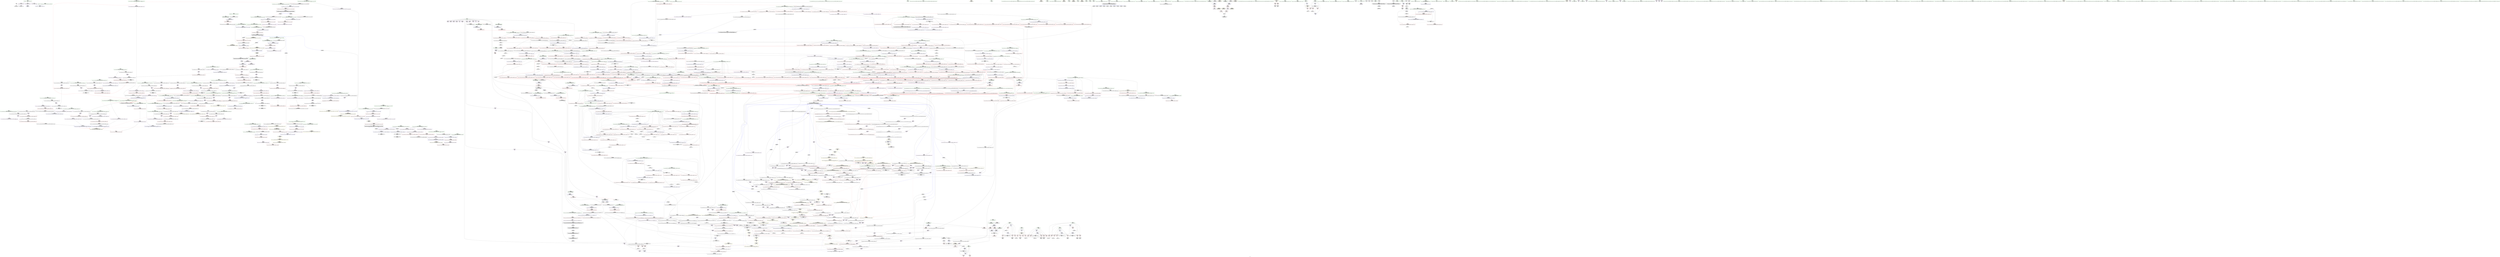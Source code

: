 digraph "SVFG" {
	label="SVFG";

	Node0x55ca1d6bd7a0 [shape=record,color=grey,label="{NodeID: 0\nNullPtr}"];
	Node0x55ca1d6bd7a0 -> Node0x55ca1d8b1130[style=solid];
	Node0x55ca1d6bd7a0 -> Node0x55ca1d8e0e10[style=solid];
	Node0x55ca1d8b8f80 [shape=record,color=red,label="{NodeID: 775\n1112\<--1103\nthis1\<--this.addr\n_ZN9__gnu_cxx5__ops14_Iter_comp_valIPFbRK4nodeS4_EEclIPS2_S2_EEbT_RT0_\n}"];
	Node0x55ca1d8b8f80 -> Node0x55ca1d8c20b0[style=solid];
	Node0x55ca1d8afbf0 [shape=record,color=purple,label="{NodeID: 443\n1707\<--769\noffset_0\<--\n}"];
	Node0x55ca1d8afbf0 -> Node0x55ca1d8bef60[style=solid];
	Node0x55ca1d8a3510 [shape=record,color=green,label="{NodeID: 111\n645\<--646\n__last.addr\<--__last.addr_field_insensitive\n_ZSt13__heap_selectIP4nodeN9__gnu_cxx5__ops15_Iter_comp_iterIPFbRKS0_S6_EEEEvT_SA_SA_T0_\n}"];
	Node0x55ca1d8a3510 -> Node0x55ca1d8cc0c0[style=solid];
	Node0x55ca1d8a3510 -> Node0x55ca1d8e4240[style=solid];
	Node0x55ca1d8be9b0 [shape=record,color=red,label="{NodeID: 886\n1687\<--1686\ndummyVal\<--offset_0\n_ZSt16__introsort_loopIP4nodelN9__gnu_cxx5__ops15_Iter_comp_iterIPFbRKS0_S6_EEEEvT_SA_T0_T1_\n}"];
	Node0x55ca1d8be9b0 -> Node0x55ca1d8e2f90[style=solid];
	Node0x55ca1d8c54b0 [shape=record,color=purple,label="{NodeID: 554\n1628\<--1627\n_M_comp\<--this1\n_ZN9__gnu_cxx5__ops14_Val_comp_iterIPFbRK4nodeS4_EEclIS2_PS2_EEbRT_T0_\n}"];
	Node0x55ca1d8c54b0 -> Node0x55ca1d8be190[style=solid];
	Node0x55ca1d9a0280 [shape=record,color=yellow,style=double,label="{NodeID: 2436\n2V_2 = CSCHI(MR_2V_1)\npts\{19 \}\nCS[]|{<s0>76|<s1>78|<s2>79|<s3>81|<s4>83|<s5>84|<s6>87}}"];
	Node0x55ca1d9a0280:s0 -> Node0x55ca1d977d30[style=dashed,color=blue];
	Node0x55ca1d9a0280:s1 -> Node0x55ca1d977d30[style=dashed,color=blue];
	Node0x55ca1d9a0280:s2 -> Node0x55ca1d977d30[style=dashed,color=blue];
	Node0x55ca1d9a0280:s3 -> Node0x55ca1d977d30[style=dashed,color=blue];
	Node0x55ca1d9a0280:s4 -> Node0x55ca1d977d30[style=dashed,color=blue];
	Node0x55ca1d9a0280:s5 -> Node0x55ca1d977d30[style=dashed,color=blue];
	Node0x55ca1d9a0280:s6 -> Node0x55ca1d965630[style=dashed,color=blue];
	Node0x55ca1d8a8400 [shape=record,color=green,label="{NodeID: 222\n1561\<--1562\n__it.addr\<--__it.addr_field_insensitive\n_ZSt12__niter_baseIP4nodeET_S2_\n}"];
	Node0x55ca1d8a8400 -> Node0x55ca1d8bd700[style=solid];
	Node0x55ca1d8a8400 -> Node0x55ca1d8eb0c0[style=solid];
	Node0x55ca1d8e3d60 [shape=record,color=blue,label="{NodeID: 997\n587\<--605\n__mid\<--add.ptr\n_ZSt27__unguarded_partition_pivotIP4nodeN9__gnu_cxx5__ops15_Iter_comp_iterIPFbRKS0_S6_EEEET_SA_SA_T0_\n}"];
	Node0x55ca1d8e3d60 -> Node0x55ca1d8cb970[style=dashed];
	Node0x55ca1d958810 [shape=record,color=black,label="{NodeID: 1772\nMR_2V_3 = PHI(MR_2V_7, MR_2V_1, )\npts\{19 \}\n|{|<s3>95|<s4>98|<s5>103|<s6>103|<s7>103}}"];
	Node0x55ca1d958810 -> Node0x55ca1d8c0620[style=dashed];
	Node0x55ca1d958810 -> Node0x55ca1d8c06f0[style=dashed];
	Node0x55ca1d958810 -> Node0x55ca1d966a30[style=dashed];
	Node0x55ca1d958810:s3 -> Node0x55ca1d983750[style=dashed,color=red];
	Node0x55ca1d958810:s4 -> Node0x55ca1d980dd0[style=dashed,color=red];
	Node0x55ca1d958810:s5 -> Node0x55ca1d8e03c0[style=dashed,color=red];
	Node0x55ca1d958810:s6 -> Node0x55ca1d8e0490[style=dashed,color=red];
	Node0x55ca1d958810:s7 -> Node0x55ca1d96ce30[style=dashed,color=red];
	Node0x55ca1d8caee0 [shape=record,color=red,label="{NodeID: 665\n561\<--549\n\<--__middle.addr\n_ZSt14__partial_sortIP4nodeN9__gnu_cxx5__ops15_Iter_comp_iterIPFbRKS0_S6_EEEEvT_SA_SA_T0_\n|{<s0>34}}"];
	Node0x55ca1d8caee0:s0 -> Node0x55ca1da0cfc0[style=solid,color=red];
	Node0x55ca1da10a90 [shape=record,color=black,label="{NodeID: 2547\n1560 = PHI(1516, 1520, 1522, )\n0th arg _ZSt12__niter_baseIP4nodeET_S2_ }"];
	Node0x55ca1da10a90 -> Node0x55ca1d8eb0c0[style=solid];
	Node0x55ca1d8b6060 [shape=record,color=black,label="{NodeID: 333\n1285\<--1282\n\<--call2\n_ZSt4swapI4nodeENSt9enable_ifIXsr6__and_ISt6__not_ISt15__is_tuple_likeIT_EESt21is_move_constructibleIS4_ESt18is_move_assignableIS4_EEE5valueEvE4typeERS4_SD_\n}"];
	Node0x55ca1d8b6060 -> Node0x55ca1d8c2e80[style=solid];
	Node0x55ca1d8b6060 -> Node0x55ca1d8c2f50[style=solid];
	Node0x55ca1d8e9790 [shape=record,color=blue,label="{NodeID: 1108\n1387\<--1374\ncoerce.dive\<--__comp.coerce\n_ZSt26__unguarded_insertion_sortIP4nodeN9__gnu_cxx5__ops15_Iter_comp_iterIPFbRKS0_S6_EEEEvT_SA_T0_\n}"];
	Node0x55ca1d8e9790 -> Node0x55ca1d8e02f0[style=dashed];
	Node0x55ca1d60eb30 [shape=record,color=green,label="{NodeID: 1\n7\<--1\n__dso_handle\<--dummyObj\nGlob }"];
	Node0x55ca1d8b9050 [shape=record,color=red,label="{NodeID: 776\n1115\<--1105\n\<--__it.addr\n_ZN9__gnu_cxx5__ops14_Iter_comp_valIPFbRK4nodeS4_EEclIPS2_S2_EEbT_RT0_\n}"];
	Node0x55ca1d8afcc0 [shape=record,color=purple,label="{NodeID: 444\n1710\<--769\noffset_1\<--\n}"];
	Node0x55ca1d8afcc0 -> Node0x55ca1d8bf030[style=solid];
	Node0x55ca1d8a35e0 [shape=record,color=green,label="{NodeID: 112\n647\<--648\n__i\<--__i_field_insensitive\n_ZSt13__heap_selectIP4nodeN9__gnu_cxx5__ops15_Iter_comp_iterIPFbRKS0_S6_EEEEvT_SA_SA_T0_\n}"];
	Node0x55ca1d8a35e0 -> Node0x55ca1d8cc190[style=solid];
	Node0x55ca1d8a35e0 -> Node0x55ca1d8cc260[style=solid];
	Node0x55ca1d8a35e0 -> Node0x55ca1d8cc330[style=solid];
	Node0x55ca1d8a35e0 -> Node0x55ca1d8cc400[style=solid];
	Node0x55ca1d8a35e0 -> Node0x55ca1d8e4310[style=solid];
	Node0x55ca1d8a35e0 -> Node0x55ca1d8e43e0[style=solid];
	Node0x55ca1d8bea80 [shape=record,color=red,label="{NodeID: 887\n1690\<--1689\ndummyVal\<--offset_0\n_ZSt22__final_insertion_sortIP4nodeN9__gnu_cxx5__ops15_Iter_comp_iterIPFbRKS0_S6_EEEEvT_SA_T0_\n}"];
	Node0x55ca1d8bea80 -> Node0x55ca1d8e3470[style=solid];
	Node0x55ca1d8c5580 [shape=record,color=purple,label="{NodeID: 555\n1644\<--1643\n_M_comp\<--this1\n_ZN9__gnu_cxx5__ops14_Val_comp_iterIPFbRK4nodeS4_EEC2EONS0_15_Iter_comp_iterIS6_EE\n}"];
	Node0x55ca1d8c5580 -> Node0x55ca1d8eba80[style=solid];
	Node0x55ca1d8a84d0 [shape=record,color=green,label="{NodeID: 223\n1570\<--1571\n__first.addr\<--__first.addr_field_insensitive\n_ZNSt20__copy_move_backwardILb1ELb1ESt26random_access_iterator_tagE13__copy_move_bI4nodeEEPT_PKS4_S7_S5_\n}"];
	Node0x55ca1d8a84d0 -> Node0x55ca1d8bd7d0[style=solid];
	Node0x55ca1d8a84d0 -> Node0x55ca1d8bd8a0[style=solid];
	Node0x55ca1d8a84d0 -> Node0x55ca1d8eb190[style=solid];
	Node0x55ca1d8e3e30 [shape=record,color=blue, style = dotted,label="{NodeID: 998\n1700\<--1702\noffset_0\<--dummyVal\n_ZSt27__unguarded_partition_pivotIP4nodeN9__gnu_cxx5__ops15_Iter_comp_iterIPFbRKS0_S6_EEEET_SA_SA_T0_\n}"];
	Node0x55ca1d8e3e30 -> Node0x55ca1d8cba40[style=dashed];
	Node0x55ca1d8cafb0 [shape=record,color=red,label="{NodeID: 666\n572\<--549\n\<--__middle.addr\n_ZSt14__partial_sortIP4nodeN9__gnu_cxx5__ops15_Iter_comp_iterIPFbRKS0_S6_EEEEvT_SA_SA_T0_\n|{<s0>35}}"];
	Node0x55ca1d8cafb0:s0 -> Node0x55ca1da0b440[style=solid,color=red];
	Node0x55ca1da10c20 [shape=record,color=black,label="{NodeID: 2548\n363 = PHI(263, )\n0th arg _ZN9__gnu_cxx5__ops16__iter_comp_iterIPFbRK4nodeS4_EEENS0_15_Iter_comp_iterIT_EES8_ }"];
	Node0x55ca1da10c20 -> Node0x55ca1d8e2840[style=solid];
	Node0x55ca1d8b6130 [shape=record,color=black,label="{NodeID: 334\n1284\<--1283\n\<--\n_ZSt4swapI4nodeENSt9enable_ifIXsr6__and_ISt6__not_ISt15__is_tuple_likeIT_EESt21is_move_constructibleIS4_ESt18is_move_assignableIS4_EEE5valueEvE4typeERS4_SD_\n}"];
	Node0x55ca1d8b6130 -> Node0x55ca1d8c2ce0[style=solid];
	Node0x55ca1d8b6130 -> Node0x55ca1d8c2db0[style=solid];
	Node0x55ca1d8e9860 [shape=record,color=blue,label="{NodeID: 1109\n1377\<--1372\n__first.addr\<--__first\n_ZSt26__unguarded_insertion_sortIP4nodeN9__gnu_cxx5__ops15_Iter_comp_iterIPFbRKS0_S6_EEEEvT_SA_T0_\n}"];
	Node0x55ca1d8e9860 -> Node0x55ca1d8bc110[style=dashed];
	Node0x55ca1d58d650 [shape=record,color=green,label="{NodeID: 2\n9\<--1\n\<--dummyObj\nCan only get source location for instruction, argument, global var or function.}"];
	Node0x55ca1d8b9120 [shape=record,color=red,label="{NodeID: 777\n1116\<--1107\n\<--__val.addr\n_ZN9__gnu_cxx5__ops14_Iter_comp_valIPFbRK4nodeS4_EEclIPS2_S2_EEbT_RT0_\n}"];
	Node0x55ca1d8afd90 [shape=record,color=purple,label="{NodeID: 445\n1712\<--775\noffset_0\<--\n}"];
	Node0x55ca1d8afd90 -> Node0x55ca1d8e4da0[style=solid];
	Node0x55ca1d8a36b0 [shape=record,color=green,label="{NodeID: 113\n657\<--658\n_ZSt11__make_heapIP4nodeN9__gnu_cxx5__ops15_Iter_comp_iterIPFbRKS0_S6_EEEEvT_SA_RT0_\<--_ZSt11__make_heapIP4nodeN9__gnu_cxx5__ops15_Iter_comp_iterIPFbRKS0_S6_EEEEvT_SA_RT0__field_insensitive\n}"];
	Node0x55ca1d8beb50 [shape=record,color=red,label="{NodeID: 888\n1693\<--1692\ndummyVal\<--offset_0\n_ZSt22__final_insertion_sortIP4nodeN9__gnu_cxx5__ops15_Iter_comp_iterIPFbRKS0_S6_EEEEvT_SA_T0_\n}"];
	Node0x55ca1d8beb50 -> Node0x55ca1d8e3540[style=solid];
	Node0x55ca1d8c5650 [shape=record,color=purple,label="{NodeID: 556\n1646\<--1645\n_M_comp2\<--\n_ZN9__gnu_cxx5__ops14_Val_comp_iterIPFbRK4nodeS4_EEC2EONS0_15_Iter_comp_iterIS6_EE\n|{<s0>125}}"];
	Node0x55ca1d8c5650:s0 -> Node0x55ca1da10380[style=solid,color=red];
	Node0x55ca1d8a85a0 [shape=record,color=green,label="{NodeID: 224\n1572\<--1573\n__last.addr\<--__last.addr_field_insensitive\n_ZNSt20__copy_move_backwardILb1ELb1ESt26random_access_iterator_tagE13__copy_move_bI4nodeEEPT_PKS4_S7_S5_\n}"];
	Node0x55ca1d8a85a0 -> Node0x55ca1d8bd970[style=solid];
	Node0x55ca1d8a85a0 -> Node0x55ca1d8eb260[style=solid];
	Node0x55ca1d8e3f00 [shape=record,color=blue, style = dotted,label="{NodeID: 999\n1703\<--1705\noffset_0\<--dummyVal\n_ZSt27__unguarded_partition_pivotIP4nodeN9__gnu_cxx5__ops15_Iter_comp_iterIPFbRKS0_S6_EEEET_SA_SA_T0_\n}"];
	Node0x55ca1d8e3f00 -> Node0x55ca1d8cbb10[style=dashed];
	Node0x55ca1d8cb080 [shape=record,color=red,label="{NodeID: 667\n562\<--551\n\<--__last.addr\n_ZSt14__partial_sortIP4nodeN9__gnu_cxx5__ops15_Iter_comp_iterIPFbRKS0_S6_EEEEvT_SA_SA_T0_\n|{<s0>34}}"];
	Node0x55ca1d8cb080:s0 -> Node0x55ca1da0d100[style=solid,color=red];
	Node0x55ca1da10d30 [shape=record,color=black,label="{NodeID: 2549\n799 = PHI(639, 888, 1125, 1125, 1125, 1125, 1125, 1197, 1197, 1295, )\n0th arg _ZN9__gnu_cxx5__ops15_Iter_comp_iterIPFbRK4nodeS4_EEclIPS2_S9_EEbT_T0_ }"];
	Node0x55ca1da10d30 -> Node0x55ca1d8e50e0[style=solid];
	Node0x55ca1d8b6200 [shape=record,color=black,label="{NodeID: 335\n1350\<--1295\n\<--__comp\n_ZSt16__insertion_sortIP4nodeN9__gnu_cxx5__ops15_Iter_comp_iterIPFbRKS0_S6_EEEEvT_SA_T0_\n}"];
	Node0x55ca1d8b6200 -> Node0x55ca1d8c3c50[style=solid];
	Node0x55ca1d8e9930 [shape=record,color=blue,label="{NodeID: 1110\n1379\<--1373\n__last.addr\<--__last\n_ZSt26__unguarded_insertion_sortIP4nodeN9__gnu_cxx5__ops15_Iter_comp_iterIPFbRKS0_S6_EEEEvT_SA_T0_\n}"];
	Node0x55ca1d8e9930 -> Node0x55ca1d8bc1e0[style=dashed];
	Node0x55ca1d58f270 [shape=record,color=green,label="{NodeID: 3\n20\<--1\n.str\<--dummyObj\nGlob }"];
	Node0x55ca1d8b91f0 [shape=record,color=red,label="{NodeID: 778\n1114\<--1113\n\<--_M_comp\n_ZN9__gnu_cxx5__ops14_Iter_comp_valIPFbRK4nodeS4_EEclIPS2_S2_EEbT_RT0_\n}"];
	Node0x55ca1d8afe60 [shape=record,color=purple,label="{NodeID: 446\n1715\<--775\noffset_1\<--\n}"];
	Node0x55ca1d8afe60 -> Node0x55ca1d8e4e70[style=solid];
	Node0x55ca1d8a8a40 [shape=record,color=green,label="{NodeID: 114\n669\<--670\n_ZN9__gnu_cxx5__ops15_Iter_comp_iterIPFbRK4nodeS4_EEclIPS2_S9_EEbT_T0_\<--_ZN9__gnu_cxx5__ops15_Iter_comp_iterIPFbRK4nodeS4_EEclIPS2_S9_EEbT_T0__field_insensitive\n}"];
	Node0x55ca1d8bec20 [shape=record,color=red,label="{NodeID: 889\n1696\<--1695\ndummyVal\<--offset_0\n_ZSt22__final_insertion_sortIP4nodeN9__gnu_cxx5__ops15_Iter_comp_iterIPFbRKS0_S6_EEEEvT_SA_T0_\n}"];
	Node0x55ca1d8bec20 -> Node0x55ca1d8e3610[style=solid];
	Node0x55ca1d8c5720 [shape=record,color=purple,label="{NodeID: 557\n1661\<--1660\n_M_comp\<--this1\n_ZN9__gnu_cxx5__ops15_Iter_comp_iterIPFbRK4nodeS4_EEC2ES6_\n}"];
	Node0x55ca1d8c5720 -> Node0x55ca1d8ebcf0[style=solid];
	Node0x55ca1d8a8670 [shape=record,color=green,label="{NodeID: 225\n1574\<--1575\n__result.addr\<--__result.addr_field_insensitive\n_ZNSt20__copy_move_backwardILb1ELb1ESt26random_access_iterator_tagE13__copy_move_bI4nodeEEPT_PKS4_S7_S5_\n}"];
	Node0x55ca1d8a8670 -> Node0x55ca1d8bda40[style=solid];
	Node0x55ca1d8a8670 -> Node0x55ca1d8bdb10[style=solid];
	Node0x55ca1d8a8670 -> Node0x55ca1d8eb330[style=solid];
	Node0x55ca1d98a110 [shape=record,color=yellow,style=double,label="{NodeID: 2107\nRETMU(2V_1)\npts\{19 \}\nFun[_Z3cmpRK4nodeS1_]}"];
	Node0x55ca1d8e3fd0 [shape=record,color=blue,label="{NodeID: 1000\n649\<--638\ncoerce.dive\<--__comp.coerce\n_ZSt13__heap_selectIP4nodeN9__gnu_cxx5__ops15_Iter_comp_iterIPFbRKS0_S6_EEEEvT_SA_SA_T0_\n|{<s0>40|<s1>41|<s2>42}}"];
	Node0x55ca1d8e3fd0:s0 -> Node0x55ca1d985c30[style=dashed,color=red];
	Node0x55ca1d8e3fd0:s1 -> Node0x55ca1d983b00[style=dashed,color=red];
	Node0x55ca1d8e3fd0:s2 -> Node0x55ca1d95a760[style=dashed,color=red];
	Node0x55ca1d8cb150 [shape=record,color=red,label="{NodeID: 668\n567\<--566\n\<--coerce.dive1\n_ZSt14__partial_sortIP4nodeN9__gnu_cxx5__ops15_Iter_comp_iterIPFbRKS0_S6_EEEEvT_SA_SA_T0_\n|{<s0>34}}"];
	Node0x55ca1d8cb150:s0 -> Node0x55ca1da0d240[style=solid,color=red];
	Node0x55ca1da11080 [shape=record,color=black,label="{NodeID: 2550\n800 = PHI(666, 928, 1141, 1145, 1155, 1169, 1177, 1212, 1224, 1326, )\n1st arg _ZN9__gnu_cxx5__ops15_Iter_comp_iterIPFbRK4nodeS4_EEclIPS2_S9_EEbT_T0_ }"];
	Node0x55ca1da11080 -> Node0x55ca1d8e51b0[style=solid];
	Node0x55ca1d8b62d0 [shape=record,color=black,label="{NodeID: 336\n1332\<--1303\n\<--__val\n_ZSt16__insertion_sortIP4nodeN9__gnu_cxx5__ops15_Iter_comp_iterIPFbRKS0_S6_EEEEvT_SA_T0_\n}"];
	Node0x55ca1d8b62d0 -> Node0x55ca1d8c3430[style=solid];
	Node0x55ca1d8b62d0 -> Node0x55ca1d8c3500[style=solid];
	Node0x55ca1d8e9a00 [shape=record,color=blue,label="{NodeID: 1111\n1381\<--1391\n__i\<--\n_ZSt26__unguarded_insertion_sortIP4nodeN9__gnu_cxx5__ops15_Iter_comp_iterIPFbRKS0_S6_EEEEvT_SA_T0_\n}"];
	Node0x55ca1d8e9a00 -> Node0x55ca1d96ba30[style=dashed];
	Node0x55ca1d59bbd0 [shape=record,color=green,label="{NodeID: 4\n22\<--1\n.str.1\<--dummyObj\nGlob }"];
	Node0x55ca1d8b92c0 [shape=record,color=red,label="{NodeID: 779\n1149\<--1127\n\<--__result.addr\n_ZSt22__move_median_to_firstIP4nodeN9__gnu_cxx5__ops15_Iter_comp_iterIPFbRKS0_S6_EEEEvT_SA_SA_SA_T0_\n|{<s0>76}}"];
	Node0x55ca1d8b92c0:s0 -> Node0x55ca1da0a100[style=solid,color=red];
	Node0x55ca1d8aff30 [shape=record,color=purple,label="{NodeID: 447\n1713\<--776\noffset_0\<--\n}"];
	Node0x55ca1d8aff30 -> Node0x55ca1d8bf100[style=solid];
	Node0x55ca1d8a8ad0 [shape=record,color=green,label="{NodeID: 115\n676\<--677\n_ZSt10__pop_heapIP4nodeN9__gnu_cxx5__ops15_Iter_comp_iterIPFbRKS0_S6_EEEEvT_SA_SA_RT0_\<--_ZSt10__pop_heapIP4nodeN9__gnu_cxx5__ops15_Iter_comp_iterIPFbRKS0_S6_EEEEvT_SA_SA_RT0__field_insensitive\n}"];
	Node0x55ca1d8becf0 [shape=record,color=red,label="{NodeID: 890\n1699\<--1698\ndummyVal\<--offset_0\n_ZSt14__partial_sortIP4nodeN9__gnu_cxx5__ops15_Iter_comp_iterIPFbRKS0_S6_EEEEvT_SA_SA_T0_\n}"];
	Node0x55ca1d8becf0 -> Node0x55ca1d8e3a20[style=solid];
	Node0x55ca1d8c57f0 [shape=record,color=purple,label="{NodeID: 558\n190\<--17\nadd.ptr\<--a\nmain\n|{<s0>8}}"];
	Node0x55ca1d8c57f0:s0 -> Node0x55ca1da0e240[style=solid,color=red];
	Node0x55ca1d9a0800 [shape=record,color=yellow,style=double,label="{NodeID: 2440\n2V_2 = CSCHI(MR_2V_1)\npts\{19 \}\nCS[]|{<s0>98|<s1>98}}"];
	Node0x55ca1d9a0800:s0 -> Node0x55ca1d8c07c0[style=dashed,color=blue];
	Node0x55ca1d9a0800:s1 -> Node0x55ca1d8e9380[style=dashed,color=blue];
	Node0x55ca1d8a8740 [shape=record,color=green,label="{NodeID: 226\n1576\<--1577\n_Num\<--_Num_field_insensitive\n_ZNSt20__copy_move_backwardILb1ELb1ESt26random_access_iterator_tagE13__copy_move_bI4nodeEEPT_PKS4_S7_S5_\n}"];
	Node0x55ca1d8a8740 -> Node0x55ca1d8bdbe0[style=solid];
	Node0x55ca1d8a8740 -> Node0x55ca1d8bdcb0[style=solid];
	Node0x55ca1d8a8740 -> Node0x55ca1d8bdd80[style=solid];
	Node0x55ca1d8a8740 -> Node0x55ca1d8bde50[style=solid];
	Node0x55ca1d8a8740 -> Node0x55ca1d8eb400[style=solid];
	Node0x55ca1d98a220 [shape=record,color=yellow,style=double,label="{NodeID: 2108\nRETMU(4V_2)\npts\{67 \}\nFun[_Z3cmpRK4nodeS1_]}"];
	Node0x55ca1d8e40a0 [shape=record,color=blue,label="{NodeID: 1001\n641\<--635\n__first.addr\<--__first\n_ZSt13__heap_selectIP4nodeN9__gnu_cxx5__ops15_Iter_comp_iterIPFbRKS0_S6_EEEEvT_SA_SA_T0_\n}"];
	Node0x55ca1d8e40a0 -> Node0x55ca1d8cbbe0[style=dashed];
	Node0x55ca1d8e40a0 -> Node0x55ca1d8cbcb0[style=dashed];
	Node0x55ca1d8e40a0 -> Node0x55ca1d8cbd80[style=dashed];
	Node0x55ca1d8cb220 [shape=record,color=red,label="{NodeID: 669\n597\<--583\n\<--__first.addr\n_ZSt27__unguarded_partition_pivotIP4nodeN9__gnu_cxx5__ops15_Iter_comp_iterIPFbRKS0_S6_EEEET_SA_SA_T0_\n}"];
	Node0x55ca1d8cb220 -> Node0x55ca1d8c58c0[style=solid];
	Node0x55ca1da113d0 [shape=record,color=black,label="{NodeID: 2551\n801 = PHI(667, 932, 1142, 1146, 1156, 1170, 1178, 1213, 1225, 1327, )\n2nd arg _ZN9__gnu_cxx5__ops15_Iter_comp_iterIPFbRK4nodeS4_EEclIPS2_S9_EEbT_T0_ }"];
	Node0x55ca1da113d0 -> Node0x55ca1d8e5280[style=solid];
	Node0x55ca1d8b63a0 [shape=record,color=black,label="{NodeID: 337\n1349\<--1307\n\<--agg.tmp7\n_ZSt16__insertion_sortIP4nodeN9__gnu_cxx5__ops15_Iter_comp_iterIPFbRKS0_S6_EEEEvT_SA_T0_\n}"];
	Node0x55ca1d8b63a0 -> Node0x55ca1d8c3b80[style=solid];
	Node0x55ca1d8e9ad0 [shape=record,color=blue, style = dotted,label="{NodeID: 1112\n1805\<--1807\noffset_0\<--dummyVal\n_ZSt26__unguarded_insertion_sortIP4nodeN9__gnu_cxx5__ops15_Iter_comp_iterIPFbRKS0_S6_EEEEvT_SA_T0_\n}"];
	Node0x55ca1d8e9ad0 -> Node0x55ca1d8bc520[style=dashed];
	Node0x55ca1d8e9ad0 -> Node0x55ca1d96c930[style=dashed];
	Node0x55ca1d8a07f0 [shape=record,color=green,label="{NodeID: 5\n24\<--1\nstdin\<--dummyObj\nGlob }"];
	Node0x55ca1d8b9390 [shape=record,color=red,label="{NodeID: 780\n1159\<--1127\n\<--__result.addr\n_ZSt22__move_median_to_firstIP4nodeN9__gnu_cxx5__ops15_Iter_comp_iterIPFbRKS0_S6_EEEEvT_SA_SA_SA_T0_\n|{<s0>78}}"];
	Node0x55ca1d8b9390:s0 -> Node0x55ca1da0a100[style=solid,color=red];
	Node0x55ca1d8b0000 [shape=record,color=purple,label="{NodeID: 448\n1716\<--776\noffset_1\<--\n}"];
	Node0x55ca1d8b0000 -> Node0x55ca1d8bf1d0[style=solid];
	Node0x55ca1d8a8bd0 [shape=record,color=green,label="{NodeID: 116\n689\<--690\n__first.addr\<--__first.addr_field_insensitive\n_ZSt11__sort_heapIP4nodeN9__gnu_cxx5__ops15_Iter_comp_iterIPFbRKS0_S6_EEEEvT_SA_RT0_\n}"];
	Node0x55ca1d8a8bd0 -> Node0x55ca1d8cc4d0[style=solid];
	Node0x55ca1d8a8bd0 -> Node0x55ca1d8cc5a0[style=solid];
	Node0x55ca1d8a8bd0 -> Node0x55ca1d8e44b0[style=solid];
	Node0x55ca1d8bedc0 [shape=record,color=red,label="{NodeID: 891\n1702\<--1701\ndummyVal\<--offset_0\n_ZSt27__unguarded_partition_pivotIP4nodeN9__gnu_cxx5__ops15_Iter_comp_iterIPFbRKS0_S6_EEEET_SA_SA_T0_\n}"];
	Node0x55ca1d8bedc0 -> Node0x55ca1d8e3e30[style=solid];
	Node0x55ca1d8c58c0 [shape=record,color=purple,label="{NodeID: 559\n605\<--597\nadd.ptr\<--\n_ZSt27__unguarded_partition_pivotIP4nodeN9__gnu_cxx5__ops15_Iter_comp_iterIPFbRKS0_S6_EEEET_SA_SA_T0_\n}"];
	Node0x55ca1d8c58c0 -> Node0x55ca1d8e3d60[style=solid];
	Node0x55ca1d9a0960 [shape=record,color=yellow,style=double,label="{NodeID: 2441\n378V_2 = CSCHI(MR_378V_1)\npts\{14910000 \}\nCS[]}"];
	Node0x55ca1d9a0960 -> Node0x55ca1d8bd080[style=dashed];
	Node0x55ca1d8a8810 [shape=record,color=green,label="{NodeID: 227\n1601\<--1602\nllvm.memmove.p0i8.p0i8.i64\<--llvm.memmove.p0i8.p0i8.i64_field_insensitive\n}"];
	Node0x55ca1d98a300 [shape=record,color=yellow,style=double,label="{NodeID: 2109\nRETMU(6V_2)\npts\{69 \}\nFun[_Z3cmpRK4nodeS1_]}"];
	Node0x55ca1d8e4170 [shape=record,color=blue,label="{NodeID: 1002\n643\<--636\n__middle.addr\<--__middle\n_ZSt13__heap_selectIP4nodeN9__gnu_cxx5__ops15_Iter_comp_iterIPFbRKS0_S6_EEEEvT_SA_SA_T0_\n}"];
	Node0x55ca1d8e4170 -> Node0x55ca1d8cbe50[style=dashed];
	Node0x55ca1d8e4170 -> Node0x55ca1d8cbf20[style=dashed];
	Node0x55ca1d8e4170 -> Node0x55ca1d8cbff0[style=dashed];
	Node0x55ca1d8cb2f0 [shape=record,color=red,label="{NodeID: 670\n599\<--583\n\<--__first.addr\n_ZSt27__unguarded_partition_pivotIP4nodeN9__gnu_cxx5__ops15_Iter_comp_iterIPFbRKS0_S6_EEEET_SA_SA_T0_\n}"];
	Node0x55ca1d8cb2f0 -> Node0x55ca1d8b3890[style=solid];
	Node0x55ca1da11720 [shape=record,color=black,label="{NodeID: 2552\n1615 = PHI(1443, )\n0th arg _ZN9__gnu_cxx5__ops14_Val_comp_iterIPFbRK4nodeS4_EEclIS2_PS2_EEbRT_T0_ }"];
	Node0x55ca1da11720 -> Node0x55ca1d8eb670[style=solid];
	Node0x55ca1d8b6470 [shape=record,color=black,label="{NodeID: 338\n1333\<--1331\n\<--call3\n_ZSt16__insertion_sortIP4nodeN9__gnu_cxx5__ops15_Iter_comp_iterIPFbRKS0_S6_EEEEvT_SA_T0_\n}"];
	Node0x55ca1d8b6470 -> Node0x55ca1d8c35d0[style=solid];
	Node0x55ca1d8b6470 -> Node0x55ca1d8c36a0[style=solid];
	Node0x55ca1d8e9ba0 [shape=record,color=blue,label="{NodeID: 1113\n1405\<--1404\ncoerce.dive3\<--call\n_ZSt26__unguarded_insertion_sortIP4nodeN9__gnu_cxx5__ops15_Iter_comp_iterIPFbRKS0_S6_EEEEvT_SA_T0_\n}"];
	Node0x55ca1d8e9ba0 -> Node0x55ca1d8bc5f0[style=dashed];
	Node0x55ca1d8e9ba0 -> Node0x55ca1d96c430[style=dashed];
	Node0x55ca1d89fed0 [shape=record,color=green,label="{NodeID: 6\n25\<--1\n.str.2\<--dummyObj\nGlob }"];
	Node0x55ca1d979f10 [shape=record,color=yellow,style=double,label="{NodeID: 1888\n234V_1 = ENCHI(MR_234V_0)\npts\{9010000 \}\nFun[_ZSt11__push_heapIP4nodelS0_N9__gnu_cxx5__ops14_Iter_comp_valIPFbRKS0_S6_EEEEvT_T0_SB_T1_RT2_]|{<s0>69}}"];
	Node0x55ca1d979f10:s0 -> Node0x55ca1d9591a0[style=dashed,color=red];
	Node0x55ca1d8b9460 [shape=record,color=red,label="{NodeID: 781\n1163\<--1127\n\<--__result.addr\n_ZSt22__move_median_to_firstIP4nodeN9__gnu_cxx5__ops15_Iter_comp_iterIPFbRKS0_S6_EEEEvT_SA_SA_SA_T0_\n|{<s0>79}}"];
	Node0x55ca1d8b9460:s0 -> Node0x55ca1da0a100[style=solid,color=red];
	Node0x55ca1d8b00d0 [shape=record,color=purple,label="{NodeID: 449\n1718\<--779\noffset_0\<--\n}"];
	Node0x55ca1d8b00d0 -> Node0x55ca1d8e4f40[style=solid];
	Node0x55ca1d8a8ca0 [shape=record,color=green,label="{NodeID: 117\n691\<--692\n__last.addr\<--__last.addr_field_insensitive\n_ZSt11__sort_heapIP4nodeN9__gnu_cxx5__ops15_Iter_comp_iterIPFbRKS0_S6_EEEEvT_SA_RT0_\n}"];
	Node0x55ca1d8a8ca0 -> Node0x55ca1d8cc670[style=solid];
	Node0x55ca1d8a8ca0 -> Node0x55ca1d8cc740[style=solid];
	Node0x55ca1d8a8ca0 -> Node0x55ca1d8cc810[style=solid];
	Node0x55ca1d8a8ca0 -> Node0x55ca1d8cc8e0[style=solid];
	Node0x55ca1d8a8ca0 -> Node0x55ca1d8e4580[style=solid];
	Node0x55ca1d8a8ca0 -> Node0x55ca1d8e4720[style=solid];
	Node0x55ca1d8bee90 [shape=record,color=red,label="{NodeID: 892\n1705\<--1704\ndummyVal\<--offset_0\n_ZSt27__unguarded_partition_pivotIP4nodeN9__gnu_cxx5__ops15_Iter_comp_iterIPFbRKS0_S6_EEEET_SA_SA_T0_\n}"];
	Node0x55ca1d8bee90 -> Node0x55ca1d8e3f00[style=solid];
	Node0x55ca1d8c5990 [shape=record,color=purple,label="{NodeID: 560\n764\<--762\nadd.ptr\<--\n_ZSt11__make_heapIP4nodeN9__gnu_cxx5__ops15_Iter_comp_iterIPFbRKS0_S6_EEEEvT_SA_RT0_\n|{<s0>44}}"];
	Node0x55ca1d8c5990:s0 -> Node0x55ca1da0e770[style=solid,color=red];
	Node0x55ca1d9a0ac0 [shape=record,color=yellow,style=double,label="{NodeID: 2442\n2V_2 = CSCHI(MR_2V_1)\npts\{19 \}\nCS[]|{<s0>109}}"];
	Node0x55ca1d9a0ac0:s0 -> Node0x55ca1d9a0800[style=dashed,color=blue];
	Node0x55ca1d8a8910 [shape=record,color=green,label="{NodeID: 228\n1618\<--1619\nthis.addr\<--this.addr_field_insensitive\n_ZN9__gnu_cxx5__ops14_Val_comp_iterIPFbRK4nodeS4_EEclIS2_PS2_EEbRT_T0_\n}"];
	Node0x55ca1d8a8910 -> Node0x55ca1d8bdf20[style=solid];
	Node0x55ca1d8a8910 -> Node0x55ca1d8eb670[style=solid];
	Node0x55ca1d98a3e0 [shape=record,color=yellow,style=double,label="{NodeID: 2110\nRETMU(8V_1)\npts\{10310000 \}\nFun[_Z3cmpRK4nodeS1_]}"];
	Node0x55ca1d8e4240 [shape=record,color=blue,label="{NodeID: 1003\n645\<--637\n__last.addr\<--__last\n_ZSt13__heap_selectIP4nodeN9__gnu_cxx5__ops15_Iter_comp_iterIPFbRKS0_S6_EEEEvT_SA_SA_T0_\n}"];
	Node0x55ca1d8e4240 -> Node0x55ca1d8cc0c0[style=dashed];
	Node0x55ca1d8cb3c0 [shape=record,color=red,label="{NodeID: 671\n607\<--583\n\<--__first.addr\n_ZSt27__unguarded_partition_pivotIP4nodeN9__gnu_cxx5__ops15_Iter_comp_iterIPFbRKS0_S6_EEEET_SA_SA_T0_\n|{<s0>37}}"];
	Node0x55ca1d8cb3c0:s0 -> Node0x55ca1d20c5e0[style=solid,color=red];
	Node0x55ca1da11830 [shape=record,color=black,label="{NodeID: 2553\n1616 = PHI(1447, )\n1st arg _ZN9__gnu_cxx5__ops14_Val_comp_iterIPFbRK4nodeS4_EEclIS2_PS2_EEbRT_T0_ }"];
	Node0x55ca1da11830 -> Node0x55ca1d8eb740[style=solid];
	Node0x55ca1d8b6540 [shape=record,color=black,label="{NodeID: 339\n1345\<--1342\n\<--call6\n_ZSt16__insertion_sortIP4nodeN9__gnu_cxx5__ops15_Iter_comp_iterIPFbRKS0_S6_EEEEvT_SA_T0_\n}"];
	Node0x55ca1d8b6540 -> Node0x55ca1d8c39e0[style=solid];
	Node0x55ca1d8b6540 -> Node0x55ca1d8c3ab0[style=solid];
	Node0x55ca1d8e9c70 [shape=record,color=blue,label="{NodeID: 1114\n1381\<--1412\n__i\<--incdec.ptr\n_ZSt26__unguarded_insertion_sortIP4nodeN9__gnu_cxx5__ops15_Iter_comp_iterIPFbRKS0_S6_EEEEvT_SA_T0_\n}"];
	Node0x55ca1d8e9c70 -> Node0x55ca1d96ba30[style=dashed];
	Node0x55ca1d89ff60 [shape=record,color=green,label="{NodeID: 7\n27\<--1\n.str.3\<--dummyObj\nGlob }"];
	Node0x55ca1d979ff0 [shape=record,color=yellow,style=double,label="{NodeID: 1889\n8V_1 = ENCHI(MR_8V_0)\npts\{10310000 \}\nFun[_ZSt11__push_heapIP4nodelS0_N9__gnu_cxx5__ops14_Iter_comp_valIPFbRKS0_S6_EEEEvT_T0_SB_T1_RT2_]|{|<s2>69}}"];
	Node0x55ca1d979ff0 -> Node0x55ca1d8bfe00[style=dashed];
	Node0x55ca1d979ff0 -> Node0x55ca1d8bffa0[style=dashed];
	Node0x55ca1d979ff0:s2 -> Node0x55ca1d959280[style=dashed,color=red];
	Node0x55ca1d8b9530 [shape=record,color=red,label="{NodeID: 782\n1173\<--1127\n\<--__result.addr\n_ZSt22__move_median_to_firstIP4nodeN9__gnu_cxx5__ops15_Iter_comp_iterIPFbRKS0_S6_EEEEvT_SA_SA_SA_T0_\n|{<s0>81}}"];
	Node0x55ca1d8b9530:s0 -> Node0x55ca1da0a100[style=solid,color=red];
	Node0x55ca1d8b01a0 [shape=record,color=purple,label="{NodeID: 450\n1719\<--780\noffset_0\<--\n}"];
	Node0x55ca1d8b01a0 -> Node0x55ca1d8bf2a0[style=solid];
	Node0x55ca1d8a8d70 [shape=record,color=green,label="{NodeID: 118\n693\<--694\n__comp.addr\<--__comp.addr_field_insensitive\n_ZSt11__sort_heapIP4nodeN9__gnu_cxx5__ops15_Iter_comp_iterIPFbRKS0_S6_EEEEvT_SA_RT0_\n}"];
	Node0x55ca1d8a8d70 -> Node0x55ca1d8cc9b0[style=solid];
	Node0x55ca1d8a8d70 -> Node0x55ca1d8e4650[style=solid];
	Node0x55ca1d8bef60 [shape=record,color=red,label="{NodeID: 893\n1708\<--1707\ndummyVal\<--offset_0\n_ZSt11__make_heapIP4nodeN9__gnu_cxx5__ops15_Iter_comp_iterIPFbRKS0_S6_EEEEvT_SA_RT0_\n}"];
	Node0x55ca1d8bef60 -> Node0x55ca1d8e4c00[style=solid];
	Node0x55ca1d8c5a60 [shape=record,color=purple,label="{NodeID: 561\n928\<--926\nadd.ptr\<--\n_ZSt13__adjust_heapIP4nodelS0_N9__gnu_cxx5__ops15_Iter_comp_iterIPFbRKS0_S6_EEEEvT_T0_SB_T1_T2_\n|{<s0>58}}"];
	Node0x55ca1d8c5a60:s0 -> Node0x55ca1da11080[style=solid,color=red];
	Node0x55ca1d9a0c20 [shape=record,color=yellow,style=double,label="{NodeID: 2443\n2V_2 = CSCHI(MR_2V_1)\npts\{19 \}\nCS[]|{<s0>122}}"];
	Node0x55ca1d9a0c20:s0 -> Node0x55ca1d9a0ac0[style=dashed,color=blue];
	Node0x55ca1d8b0b90 [shape=record,color=green,label="{NodeID: 229\n1620\<--1621\n__val.addr\<--__val.addr_field_insensitive\n_ZN9__gnu_cxx5__ops14_Val_comp_iterIPFbRK4nodeS4_EEclIS2_PS2_EEbRT_T0_\n}"];
	Node0x55ca1d8b0b90 -> Node0x55ca1d8bdff0[style=solid];
	Node0x55ca1d8b0b90 -> Node0x55ca1d8eb740[style=solid];
	Node0x55ca1d98a4c0 [shape=record,color=yellow,style=double,label="{NodeID: 2111\nRETMU(10V_1)\npts\{14480000 \}\nFun[_Z3cmpRK4nodeS1_]}"];
	Node0x55ca1d8e4310 [shape=record,color=blue,label="{NodeID: 1004\n647\<--659\n__i\<--\n_ZSt13__heap_selectIP4nodeN9__gnu_cxx5__ops15_Iter_comp_iterIPFbRKS0_S6_EEEEvT_SA_SA_T0_\n}"];
	Node0x55ca1d8e4310 -> Node0x55ca1d973c30[style=dashed];
	Node0x55ca1d8cb490 [shape=record,color=red,label="{NodeID: 672\n608\<--583\n\<--__first.addr\n_ZSt27__unguarded_partition_pivotIP4nodeN9__gnu_cxx5__ops15_Iter_comp_iterIPFbRKS0_S6_EEEET_SA_SA_T0_\n}"];
	Node0x55ca1d8cb490 -> Node0x55ca1d8af160[style=solid];
	Node0x55ca1da11940 [shape=record,color=black,label="{NodeID: 2554\n1617 = PHI(1465, )\n2nd arg _ZN9__gnu_cxx5__ops14_Val_comp_iterIPFbRK4nodeS4_EEclIS2_PS2_EEbRT_T0_ }"];
	Node0x55ca1da11940 -> Node0x55ca1d8eb810[style=solid];
	Node0x55ca1d8b6610 [shape=record,color=black,label="{NodeID: 340\n1344\<--1343\n\<--\n_ZSt16__insertion_sortIP4nodeN9__gnu_cxx5__ops15_Iter_comp_iterIPFbRKS0_S6_EEEEvT_SA_T0_\n}"];
	Node0x55ca1d8b6610 -> Node0x55ca1d8c3840[style=solid];
	Node0x55ca1d8b6610 -> Node0x55ca1d8c3910[style=solid];
	Node0x55ca1d8e9d40 [shape=record,color=blue,label="{NodeID: 1115\n1420\<--1417\n__first.addr\<--__first\n_ZSt13move_backwardIP4nodeS1_ET0_T_S3_S2_\n}"];
	Node0x55ca1d8e9d40 -> Node0x55ca1d8bc6c0[style=dashed];
	Node0x55ca1d8a0210 [shape=record,color=green,label="{NodeID: 8\n29\<--1\nstdout\<--dummyObj\nGlob }"];
	Node0x55ca1d97a0d0 [shape=record,color=yellow,style=double,label="{NodeID: 1890\n270V_1 = ENCHI(MR_270V_0)\npts\{7330000 8320000 8870000 12680000 13040000 14480000 \}\nFun[_ZSt11__push_heapIP4nodelS0_N9__gnu_cxx5__ops14_Iter_comp_valIPFbRKS0_S6_EEEEvT_T0_SB_T1_RT2_]}"];
	Node0x55ca1d97a0d0 -> Node0x55ca1d8bfe00[style=dashed];
	Node0x55ca1d97a0d0 -> Node0x55ca1d8bffa0[style=dashed];
	Node0x55ca1d8b9600 [shape=record,color=red,label="{NodeID: 783\n1181\<--1127\n\<--__result.addr\n_ZSt22__move_median_to_firstIP4nodeN9__gnu_cxx5__ops15_Iter_comp_iterIPFbRKS0_S6_EEEEvT_SA_SA_SA_T0_\n|{<s0>83}}"];
	Node0x55ca1d8b9600:s0 -> Node0x55ca1da0a100[style=solid,color=red];
	Node0x55ca1d8b0270 [shape=record,color=purple,label="{NodeID: 451\n812\<--811\n_M_comp\<--this1\n_ZN9__gnu_cxx5__ops15_Iter_comp_iterIPFbRK4nodeS4_EEclIPS2_S9_EEbT_T0_\n}"];
	Node0x55ca1d8b0270 -> Node0x55ca1d8cd920[style=solid];
	Node0x55ca1d8a8e40 [shape=record,color=green,label="{NodeID: 119\n722\<--723\n__first.addr\<--__first.addr_field_insensitive\n_ZSt11__make_heapIP4nodeN9__gnu_cxx5__ops15_Iter_comp_iterIPFbRKS0_S6_EEEEvT_SA_RT0_\n}"];
	Node0x55ca1d8a8e40 -> Node0x55ca1d8cca80[style=solid];
	Node0x55ca1d8a8e40 -> Node0x55ca1d8ccb50[style=solid];
	Node0x55ca1d8a8e40 -> Node0x55ca1d8ccc20[style=solid];
	Node0x55ca1d8a8e40 -> Node0x55ca1d8cccf0[style=solid];
	Node0x55ca1d8a8e40 -> Node0x55ca1d8e47f0[style=solid];
	Node0x55ca1d8bf030 [shape=record,color=red,label="{NodeID: 894\n1711\<--1710\ndummyVal\<--offset_1\n_ZSt11__make_heapIP4nodeN9__gnu_cxx5__ops15_Iter_comp_iterIPFbRKS0_S6_EEEEvT_SA_RT0_\n}"];
	Node0x55ca1d8bf030 -> Node0x55ca1d8e4cd0[style=solid];
	Node0x55ca1d8c5b30 [shape=record,color=purple,label="{NodeID: 562\n932\<--929\nadd.ptr2\<--\n_ZSt13__adjust_heapIP4nodelS0_N9__gnu_cxx5__ops15_Iter_comp_iterIPFbRKS0_S6_EEEEvT_T0_SB_T1_T2_\n|{<s0>58}}"];
	Node0x55ca1d8c5b30:s0 -> Node0x55ca1da113d0[style=solid,color=red];
	Node0x55ca1d20c5e0 [shape=record,color=black,label="{NodeID: 2444\n1120 = PHI(607, )\n0th arg _ZSt22__move_median_to_firstIP4nodeN9__gnu_cxx5__ops15_Iter_comp_iterIPFbRKS0_S6_EEEEvT_SA_SA_SA_T0_ }"];
	Node0x55ca1d20c5e0 -> Node0x55ca1d8e7cc0[style=solid];
	Node0x55ca1d8b0c20 [shape=record,color=green,label="{NodeID: 230\n1622\<--1623\n__it.addr\<--__it.addr_field_insensitive\n_ZN9__gnu_cxx5__ops14_Val_comp_iterIPFbRK4nodeS4_EEclIS2_PS2_EEbRT_T0_\n}"];
	Node0x55ca1d8b0c20 -> Node0x55ca1d8be0c0[style=solid];
	Node0x55ca1d8b0c20 -> Node0x55ca1d8eb810[style=solid];
	Node0x55ca1d8e43e0 [shape=record,color=blue,label="{NodeID: 1005\n647\<--681\n__i\<--incdec.ptr\n_ZSt13__heap_selectIP4nodeN9__gnu_cxx5__ops15_Iter_comp_iterIPFbRKS0_S6_EEEEvT_SA_SA_T0_\n}"];
	Node0x55ca1d8e43e0 -> Node0x55ca1d973c30[style=dashed];
	Node0x55ca1d8cb560 [shape=record,color=red,label="{NodeID: 673\n621\<--583\n\<--__first.addr\n_ZSt27__unguarded_partition_pivotIP4nodeN9__gnu_cxx5__ops15_Iter_comp_iterIPFbRKS0_S6_EEEET_SA_SA_T0_\n}"];
	Node0x55ca1d8cb560 -> Node0x55ca1d8af4a0[style=solid];
	Node0x55ca1da11a50 [shape=record,color=black,label="{NodeID: 2555\n1652 = PHI(364, )\n0th arg _ZN9__gnu_cxx5__ops15_Iter_comp_iterIPFbRK4nodeS4_EEC2ES6_ }"];
	Node0x55ca1da11a50 -> Node0x55ca1d8ebb50[style=solid];
	Node0x55ca1d8b66e0 [shape=record,color=black,label="{NodeID: 341\n1400\<--1375\n\<--__comp\n_ZSt26__unguarded_insertion_sortIP4nodeN9__gnu_cxx5__ops15_Iter_comp_iterIPFbRKS0_S6_EEEEvT_SA_T0_\n}"];
	Node0x55ca1d8b66e0 -> Node0x55ca1d8c4200[style=solid];
	Node0x55ca1d8e9e10 [shape=record,color=blue,label="{NodeID: 1116\n1422\<--1418\n__last.addr\<--__last\n_ZSt13move_backwardIP4nodeS1_ET0_T_S3_S2_\n}"];
	Node0x55ca1d8e9e10 -> Node0x55ca1d8bc790[style=dashed];
	Node0x55ca1d8a02a0 [shape=record,color=green,label="{NodeID: 9\n30\<--1\n.str.4\<--dummyObj\nGlob }"];
	Node0x55ca1d97a2a0 [shape=record,color=yellow,style=double,label="{NodeID: 1891\n244V_1 = ENCHI(MR_244V_0)\npts\{7330001 8320001 8870001 10310001 12680001 13040001 14480001 \}\nFun[_ZSt11__push_heapIP4nodelS0_N9__gnu_cxx5__ops14_Iter_comp_valIPFbRKS0_S6_EEEEvT_T0_SB_T1_RT2_]}"];
	Node0x55ca1d97a2a0 -> Node0x55ca1d8bfed0[style=dashed];
	Node0x55ca1d97a2a0 -> Node0x55ca1d8c0070[style=dashed];
	Node0x55ca1d8b96d0 [shape=record,color=red,label="{NodeID: 784\n1185\<--1127\n\<--__result.addr\n_ZSt22__move_median_to_firstIP4nodeN9__gnu_cxx5__ops15_Iter_comp_iterIPFbRKS0_S6_EEEEvT_SA_SA_SA_T0_\n|{<s0>84}}"];
	Node0x55ca1d8b96d0:s0 -> Node0x55ca1da0a100[style=solid,color=red];
	Node0x55ca1d8b0340 [shape=record,color=purple,label="{NodeID: 452\n869\<--835\ncoerce.dive\<--agg.tmp3\n_ZSt10__pop_heapIP4nodeN9__gnu_cxx5__ops15_Iter_comp_iterIPFbRKS0_S6_EEEEvT_SA_SA_RT0_\n}"];
	Node0x55ca1d8b0340 -> Node0x55ca1d8ce070[style=solid];
	Node0x55ca1d8a8f10 [shape=record,color=green,label="{NodeID: 120\n724\<--725\n__last.addr\<--__last.addr_field_insensitive\n_ZSt11__make_heapIP4nodeN9__gnu_cxx5__ops15_Iter_comp_iterIPFbRKS0_S6_EEEEvT_SA_RT0_\n}"];
	Node0x55ca1d8a8f10 -> Node0x55ca1d8ccdc0[style=solid];
	Node0x55ca1d8a8f10 -> Node0x55ca1d8cce90[style=solid];
	Node0x55ca1d8a8f10 -> Node0x55ca1d8e48c0[style=solid];
	Node0x55ca1d8bf100 [shape=record,color=red,label="{NodeID: 895\n1714\<--1713\ndummyVal\<--offset_0\n_ZSt11__make_heapIP4nodeN9__gnu_cxx5__ops15_Iter_comp_iterIPFbRKS0_S6_EEEEvT_SA_RT0_\n}"];
	Node0x55ca1d8bf100 -> Node0x55ca1d8e4da0[style=solid];
	Node0x55ca1d8c5c00 [shape=record,color=purple,label="{NodeID: 563\n941\<--939\nadd.ptr3\<--\n_ZSt13__adjust_heapIP4nodelS0_N9__gnu_cxx5__ops15_Iter_comp_iterIPFbRKS0_S6_EEEEvT_T0_SB_T1_T2_\n|{<s0>59}}"];
	Node0x55ca1d8c5c00:s0 -> Node0x55ca1da0e770[style=solid,color=red];
	Node0x55ca1d9fa060 [shape=record,color=black,label="{NodeID: 2445\n1121 = PHI(609, )\n1st arg _ZSt22__move_median_to_firstIP4nodeN9__gnu_cxx5__ops15_Iter_comp_iterIPFbRKS0_S6_EEEEvT_SA_SA_SA_T0_ }"];
	Node0x55ca1d9fa060 -> Node0x55ca1d8e7d90[style=solid];
	Node0x55ca1d8b0cf0 [shape=record,color=green,label="{NodeID: 231\n1637\<--1638\nthis.addr\<--this.addr_field_insensitive\n_ZN9__gnu_cxx5__ops14_Val_comp_iterIPFbRK4nodeS4_EEC2EONS0_15_Iter_comp_iterIS6_EE\n}"];
	Node0x55ca1d8b0cf0 -> Node0x55ca1d8be260[style=solid];
	Node0x55ca1d8b0cf0 -> Node0x55ca1d8eb8e0[style=solid];
	Node0x55ca1d8e44b0 [shape=record,color=blue,label="{NodeID: 1006\n689\<--686\n__first.addr\<--__first\n_ZSt11__sort_heapIP4nodeN9__gnu_cxx5__ops15_Iter_comp_iterIPFbRKS0_S6_EEEEvT_SA_RT0_\n}"];
	Node0x55ca1d8e44b0 -> Node0x55ca1d8cc4d0[style=dashed];
	Node0x55ca1d8e44b0 -> Node0x55ca1d8cc5a0[style=dashed];
	Node0x55ca1d8cb630 [shape=record,color=red,label="{NodeID: 674\n624\<--583\n\<--__first.addr\n_ZSt27__unguarded_partition_pivotIP4nodeN9__gnu_cxx5__ops15_Iter_comp_iterIPFbRKS0_S6_EEEET_SA_SA_T0_\n|{<s0>39}}"];
	Node0x55ca1d8cb630:s0 -> Node0x55ca1da0b9d0[style=solid,color=red];
	Node0x55ca1da11b60 [shape=record,color=black,label="{NodeID: 2556\n1653 = PHI(372, )\n1st arg _ZN9__gnu_cxx5__ops15_Iter_comp_iterIPFbRK4nodeS4_EEC2ES6_ }"];
	Node0x55ca1da11b60 -> Node0x55ca1d8ebc20[style=solid];
	Node0x55ca1d8b67b0 [shape=record,color=black,label="{NodeID: 342\n1399\<--1385\n\<--agg.tmp1\n_ZSt26__unguarded_insertion_sortIP4nodeN9__gnu_cxx5__ops15_Iter_comp_iterIPFbRKS0_S6_EEEEvT_SA_T0_\n}"];
	Node0x55ca1d8b67b0 -> Node0x55ca1d8c4130[style=solid];
	Node0x55ca1d8e9ee0 [shape=record,color=blue,label="{NodeID: 1117\n1424\<--1419\n__result.addr\<--__result\n_ZSt13move_backwardIP4nodeS1_ET0_T_S3_S2_\n}"];
	Node0x55ca1d8e9ee0 -> Node0x55ca1d8bc860[style=dashed];
	Node0x55ca1d8a0330 [shape=record,color=green,label="{NodeID: 10\n32\<--1\n.str.5\<--dummyObj\nGlob }"];
	Node0x55ca1d8b97a0 [shape=record,color=red,label="{NodeID: 785\n1141\<--1129\n\<--__a.addr\n_ZSt22__move_median_to_firstIP4nodeN9__gnu_cxx5__ops15_Iter_comp_iterIPFbRKS0_S6_EEEEvT_SA_SA_SA_T0_\n|{<s0>74}}"];
	Node0x55ca1d8b97a0:s0 -> Node0x55ca1da11080[style=solid,color=red];
	Node0x55ca1d8b0410 [shape=record,color=purple,label="{NodeID: 453\n1721\<--843\noffset_0\<--\n}"];
	Node0x55ca1d8b0410 -> Node0x55ca1d8e5690[style=solid];
	Node0x55ca1d8a8fe0 [shape=record,color=green,label="{NodeID: 121\n726\<--727\n__comp.addr\<--__comp.addr_field_insensitive\n_ZSt11__make_heapIP4nodeN9__gnu_cxx5__ops15_Iter_comp_iterIPFbRKS0_S6_EEEEvT_SA_RT0_\n}"];
	Node0x55ca1d8a8fe0 -> Node0x55ca1d8ccf60[style=solid];
	Node0x55ca1d8a8fe0 -> Node0x55ca1d8e4990[style=solid];
	Node0x55ca1d8bf1d0 [shape=record,color=red,label="{NodeID: 896\n1717\<--1716\ndummyVal\<--offset_1\n_ZSt11__make_heapIP4nodeN9__gnu_cxx5__ops15_Iter_comp_iterIPFbRKS0_S6_EEEEvT_SA_RT0_\n}"];
	Node0x55ca1d8bf1d0 -> Node0x55ca1d8e4e70[style=solid];
	Node0x55ca1d8c5cd0 [shape=record,color=purple,label="{NodeID: 564\n945\<--943\nadd.ptr5\<--\n_ZSt13__adjust_heapIP4nodelS0_N9__gnu_cxx5__ops15_Iter_comp_iterIPFbRKS0_S6_EEEEvT_T0_SB_T1_T2_\n}"];
	Node0x55ca1d8c5cd0 -> Node0x55ca1d8b5290[style=solid];
	Node0x55ca1da07bc0 [shape=record,color=black,label="{NodeID: 2446\n1122 = PHI(610, )\n2nd arg _ZSt22__move_median_to_firstIP4nodeN9__gnu_cxx5__ops15_Iter_comp_iterIPFbRKS0_S6_EEEEvT_SA_SA_SA_T0_ }"];
	Node0x55ca1da07bc0 -> Node0x55ca1d8e7e60[style=solid];
	Node0x55ca1d8b0dc0 [shape=record,color=green,label="{NodeID: 232\n1639\<--1640\n__comp.addr\<--__comp.addr_field_insensitive\n_ZN9__gnu_cxx5__ops14_Val_comp_iterIPFbRK4nodeS4_EEC2EONS0_15_Iter_comp_iterIS6_EE\n}"];
	Node0x55ca1d8b0dc0 -> Node0x55ca1d8be330[style=solid];
	Node0x55ca1d8b0dc0 -> Node0x55ca1d8eb9b0[style=solid];
	Node0x55ca1d8e4580 [shape=record,color=blue,label="{NodeID: 1007\n691\<--687\n__last.addr\<--__last\n_ZSt11__sort_heapIP4nodeN9__gnu_cxx5__ops15_Iter_comp_iterIPFbRKS0_S6_EEEEvT_SA_RT0_\n}"];
	Node0x55ca1d8e4580 -> Node0x55ca1d977830[style=dashed];
	Node0x55ca1d8cb700 [shape=record,color=red,label="{NodeID: 675\n598\<--585\n\<--__last.addr\n_ZSt27__unguarded_partition_pivotIP4nodeN9__gnu_cxx5__ops15_Iter_comp_iterIPFbRKS0_S6_EEEET_SA_SA_T0_\n}"];
	Node0x55ca1d8cb700 -> Node0x55ca1d8b37c0[style=solid];
	Node0x55ca1da11c70 [shape=record,color=black,label="{NodeID: 2557\n1292 = PHI(507, 530, )\n0th arg _ZSt16__insertion_sortIP4nodeN9__gnu_cxx5__ops15_Iter_comp_iterIPFbRKS0_S6_EEEEvT_SA_T0_ }"];
	Node0x55ca1da11c70 -> Node0x55ca1d8e8f70[style=solid];
	Node0x55ca1d8b6880 [shape=record,color=black,label="{NodeID: 343\n1416\<--1436\n_ZSt13move_backwardIP4nodeS1_ET0_T_S3_S2__ret\<--call2\n_ZSt13move_backwardIP4nodeS1_ET0_T_S3_S2_\n|{<s0>98}}"];
	Node0x55ca1d8b6880:s0 -> Node0x55ca1da085c0[style=solid,color=blue];
	Node0x55ca1d8e9fb0 [shape=record,color=blue,label="{NodeID: 1118\n1451\<--1442\ncoerce.dive\<--__comp.coerce\n_ZSt25__unguarded_linear_insertIP4nodeN9__gnu_cxx5__ops14_Val_comp_iterIPFbRKS0_S6_EEEEvT_T0_\n|{<s0>112}}"];
	Node0x55ca1d8e9fb0:s0 -> Node0x55ca1d983f70[style=dashed,color=red];
	Node0x55ca1d8a0ce0 [shape=record,color=green,label="{NodeID: 11\n35\<--1\n\<--dummyObj\nCan only get source location for instruction, argument, global var or function.}"];
	Node0x55ca1d8b9870 [shape=record,color=red,label="{NodeID: 786\n1155\<--1129\n\<--__a.addr\n_ZSt22__move_median_to_firstIP4nodeN9__gnu_cxx5__ops15_Iter_comp_iterIPFbRKS0_S6_EEEEvT_SA_SA_SA_T0_\n|{<s0>77}}"];
	Node0x55ca1d8b9870:s0 -> Node0x55ca1da11080[style=solid,color=red];
	Node0x55ca1d8b04e0 [shape=record,color=purple,label="{NodeID: 454\n1724\<--843\noffset_1\<--\n}"];
	Node0x55ca1d8b04e0 -> Node0x55ca1d8e5760[style=solid];
	Node0x55ca1d8a90b0 [shape=record,color=green,label="{NodeID: 122\n728\<--729\n__len\<--__len_field_insensitive\n_ZSt11__make_heapIP4nodeN9__gnu_cxx5__ops15_Iter_comp_iterIPFbRKS0_S6_EEEEvT_SA_RT0_\n}"];
	Node0x55ca1d8a90b0 -> Node0x55ca1d8cd030[style=solid];
	Node0x55ca1d8a90b0 -> Node0x55ca1d8cd100[style=solid];
	Node0x55ca1d8a90b0 -> Node0x55ca1d8e4a60[style=solid];
	Node0x55ca1d8bf2a0 [shape=record,color=red,label="{NodeID: 897\n1720\<--1719\ndummyVal\<--offset_0\n_ZSt11__make_heapIP4nodeN9__gnu_cxx5__ops15_Iter_comp_iterIPFbRKS0_S6_EEEEvT_SA_RT0_\n}"];
	Node0x55ca1d8bf2a0 -> Node0x55ca1d8e4f40[style=solid];
	Node0x55ca1d8c5da0 [shape=record,color=purple,label="{NodeID: 565\n969\<--966\nadd.ptr14\<--\n_ZSt13__adjust_heapIP4nodelS0_N9__gnu_cxx5__ops15_Iter_comp_iterIPFbRKS0_S6_EEEEvT_T0_SB_T1_T2_\n|{<s0>61}}"];
	Node0x55ca1d8c5da0:s0 -> Node0x55ca1da0e770[style=solid,color=red];
	Node0x55ca1da07d00 [shape=record,color=black,label="{NodeID: 2447\n1179 = PHI(798, )\n}"];
	Node0x55ca1d8b0e90 [shape=record,color=green,label="{NodeID: 233\n1654\<--1655\nthis.addr\<--this.addr_field_insensitive\n_ZN9__gnu_cxx5__ops15_Iter_comp_iterIPFbRK4nodeS4_EEC2ES6_\n}"];
	Node0x55ca1d8b0e90 -> Node0x55ca1d8be4d0[style=solid];
	Node0x55ca1d8b0e90 -> Node0x55ca1d8ebb50[style=solid];
	Node0x55ca1d8e4650 [shape=record,color=blue,label="{NodeID: 1008\n693\<--688\n__comp.addr\<--__comp\n_ZSt11__sort_heapIP4nodeN9__gnu_cxx5__ops15_Iter_comp_iterIPFbRKS0_S6_EEEEvT_SA_RT0_\n}"];
	Node0x55ca1d8e4650 -> Node0x55ca1d8cc9b0[style=dashed];
	Node0x55ca1d95e330 [shape=record,color=black,label="{NodeID: 1783\nMR_2V_4 = PHI(MR_2V_3, MR_2V_1, )\npts\{19 \}\n|{<s0>123}}"];
	Node0x55ca1d95e330:s0 -> Node0x55ca1d9a0c20[style=dashed,color=blue];
	Node0x55ca1d8cb7d0 [shape=record,color=red,label="{NodeID: 676\n611\<--585\n\<--__last.addr\n_ZSt27__unguarded_partition_pivotIP4nodeN9__gnu_cxx5__ops15_Iter_comp_iterIPFbRKS0_S6_EEEET_SA_SA_T0_\n}"];
	Node0x55ca1d8cb7d0 -> Node0x55ca1d8af230[style=solid];
	Node0x55ca1da11dc0 [shape=record,color=black,label="{NodeID: 2558\n1293 = PHI(509, 531, )\n1st arg _ZSt16__insertion_sortIP4nodeN9__gnu_cxx5__ops15_Iter_comp_iterIPFbRKS0_S6_EEEEvT_SA_T0_ }"];
	Node0x55ca1da11dc0 -> Node0x55ca1d8e9040[style=solid];
	Node0x55ca1d8b6950 [shape=record,color=black,label="{NodeID: 344\n1456\<--1447\n\<--__val\n_ZSt25__unguarded_linear_insertIP4nodeN9__gnu_cxx5__ops14_Val_comp_iterIPFbRKS0_S6_EEEEvT_T0_\n}"];
	Node0x55ca1d8b6950 -> Node0x55ca1d8c4470[style=solid];
	Node0x55ca1d8b6950 -> Node0x55ca1d8c4540[style=solid];
	Node0x55ca1d8ea080 [shape=record,color=blue,label="{NodeID: 1119\n1445\<--1441\n__last.addr\<--__last\n_ZSt25__unguarded_linear_insertIP4nodeN9__gnu_cxx5__ops14_Val_comp_iterIPFbRKS0_S6_EEEEvT_T0_\n}"];
	Node0x55ca1d8ea080 -> Node0x55ca1d8bc930[style=dashed];
	Node0x55ca1d8ea080 -> Node0x55ca1d8bca00[style=dashed];
	Node0x55ca1d8ea080 -> Node0x55ca1d96d330[style=dashed];
	Node0x55ca1d8a0de0 [shape=record,color=green,label="{NodeID: 12\n115\<--1\n\<--dummyObj\nCan only get source location for instruction, argument, global var or function.}"];
	Node0x55ca1d8b9940 [shape=record,color=red,label="{NodeID: 787\n1164\<--1129\n\<--__a.addr\n_ZSt22__move_median_to_firstIP4nodeN9__gnu_cxx5__ops15_Iter_comp_iterIPFbRKS0_S6_EEEEvT_SA_SA_SA_T0_\n|{<s0>79}}"];
	Node0x55ca1d8b9940:s0 -> Node0x55ca1da0a720[style=solid,color=red];
	Node0x55ca1d8b05b0 [shape=record,color=purple,label="{NodeID: 455\n1722\<--844\noffset_0\<--\n}"];
	Node0x55ca1d8b05b0 -> Node0x55ca1d8bf370[style=solid];
	Node0x55ca1d8a9180 [shape=record,color=green,label="{NodeID: 123\n730\<--731\n__parent\<--__parent_field_insensitive\n_ZSt11__make_heapIP4nodeN9__gnu_cxx5__ops15_Iter_comp_iterIPFbRKS0_S6_EEEEvT_SA_RT0_\n}"];
	Node0x55ca1d8a9180 -> Node0x55ca1d8cd1d0[style=solid];
	Node0x55ca1d8a9180 -> Node0x55ca1d8cd2a0[style=solid];
	Node0x55ca1d8a9180 -> Node0x55ca1d8cd370[style=solid];
	Node0x55ca1d8a9180 -> Node0x55ca1d8cd440[style=solid];
	Node0x55ca1d8a9180 -> Node0x55ca1d8e4b30[style=solid];
	Node0x55ca1d8a9180 -> Node0x55ca1d8e5010[style=solid];
	Node0x55ca1d8bf370 [shape=record,color=red,label="{NodeID: 898\n1723\<--1722\ndummyVal\<--offset_0\n_ZSt10__pop_heapIP4nodeN9__gnu_cxx5__ops15_Iter_comp_iterIPFbRKS0_S6_EEEEvT_SA_SA_RT0_\n}"];
	Node0x55ca1d8bf370 -> Node0x55ca1d8e5690[style=solid];
	Node0x55ca1d8c5e70 [shape=record,color=purple,label="{NodeID: 566\n973\<--971\nadd.ptr16\<--\n_ZSt13__adjust_heapIP4nodelS0_N9__gnu_cxx5__ops15_Iter_comp_iterIPFbRKS0_S6_EEEEvT_T0_SB_T1_T2_\n}"];
	Node0x55ca1d8c5e70 -> Node0x55ca1d8b5430[style=solid];
	Node0x55ca1da07e10 [shape=record,color=black,label="{NodeID: 2448\n1214 = PHI(798, )\n}"];
	Node0x55ca1d8b0f60 [shape=record,color=green,label="{NodeID: 234\n1656\<--1657\n__comp.addr\<--__comp.addr_field_insensitive\n_ZN9__gnu_cxx5__ops15_Iter_comp_iterIPFbRK4nodeS4_EEC2ES6_\n|{|<s1>126}}"];
	Node0x55ca1d8b0f60 -> Node0x55ca1d8ebc20[style=solid];
	Node0x55ca1d8b0f60:s1 -> Node0x55ca1da10380[style=solid,color=red];
	Node0x55ca1d8e4720 [shape=record,color=blue,label="{NodeID: 1009\n691\<--709\n__last.addr\<--incdec.ptr\n_ZSt11__sort_heapIP4nodeN9__gnu_cxx5__ops15_Iter_comp_iterIPFbRKS0_S6_EEEEvT_SA_RT0_\n}"];
	Node0x55ca1d8e4720 -> Node0x55ca1d8cc810[style=dashed];
	Node0x55ca1d8e4720 -> Node0x55ca1d8cc8e0[style=dashed];
	Node0x55ca1d8e4720 -> Node0x55ca1d977830[style=dashed];
	Node0x55ca1d95e830 [shape=record,color=black,label="{NodeID: 1784\nMR_2V_4 = PHI(MR_2V_5, MR_2V_3, )\npts\{19 \}\n|{<s0>17}}"];
	Node0x55ca1d95e830:s0 -> Node0x55ca1d972830[style=dashed,color=blue];
	Node0x55ca1d8cb8a0 [shape=record,color=red,label="{NodeID: 677\n623\<--585\n\<--__last.addr\n_ZSt27__unguarded_partition_pivotIP4nodeN9__gnu_cxx5__ops15_Iter_comp_iterIPFbRKS0_S6_EEEET_SA_SA_T0_\n|{<s0>39}}"];
	Node0x55ca1d8cb8a0:s0 -> Node0x55ca1da0b8c0[style=solid,color=red];
	Node0x55ca1da11f10 [shape=record,color=black,label="{NodeID: 2559\n1294 = PHI(514, 536, )\n2nd arg _ZSt16__insertion_sortIP4nodeN9__gnu_cxx5__ops15_Iter_comp_iterIPFbRKS0_S6_EEEEvT_SA_T0_ }"];
	Node0x55ca1da11f10 -> Node0x55ca1d8e8ea0[style=solid];
	Node0x55ca1d8b6a20 [shape=record,color=black,label="{NodeID: 345\n1457\<--1455\n\<--call\n_ZSt25__unguarded_linear_insertIP4nodeN9__gnu_cxx5__ops14_Val_comp_iterIPFbRKS0_S6_EEEEvT_T0_\n}"];
	Node0x55ca1d8b6a20 -> Node0x55ca1d8c4610[style=solid];
	Node0x55ca1d8b6a20 -> Node0x55ca1d8c46e0[style=solid];
	Node0x55ca1d8ea150 [shape=record,color=blue, style = dotted,label="{NodeID: 1120\n1808\<--1810\noffset_0\<--dummyVal\n_ZSt25__unguarded_linear_insertIP4nodeN9__gnu_cxx5__ops14_Val_comp_iterIPFbRKS0_S6_EEEEvT_T0_\n|{|<s2>112}}"];
	Node0x55ca1d8ea150 -> Node0x55ca1d8e0560[style=dashed];
	Node0x55ca1d8ea150 -> Node0x55ca1d8e0700[style=dashed];
	Node0x55ca1d8ea150:s2 -> Node0x55ca1d984050[style=dashed,color=red];
	Node0x55ca1d8a0ee0 [shape=record,color=green,label="{NodeID: 13\n333\<--1\n\<--dummyObj\nCan only get source location for instruction, argument, global var or function.}"];
	Node0x55ca1d8b9a10 [shape=record,color=red,label="{NodeID: 788\n1169\<--1129\n\<--__a.addr\n_ZSt22__move_median_to_firstIP4nodeN9__gnu_cxx5__ops15_Iter_comp_iterIPFbRKS0_S6_EEEEvT_SA_SA_SA_T0_\n|{<s0>80}}"];
	Node0x55ca1d8b9a10:s0 -> Node0x55ca1da11080[style=solid,color=red];
	Node0x55ca1d8b0680 [shape=record,color=purple,label="{NodeID: 456\n1725\<--844\noffset_1\<--\n}"];
	Node0x55ca1d8b0680 -> Node0x55ca1d8bf440[style=solid];
	Node0x55ca1d8a9250 [shape=record,color=green,label="{NodeID: 124\n732\<--733\n__value\<--__value_field_insensitive\n_ZSt11__make_heapIP4nodeN9__gnu_cxx5__ops15_Iter_comp_iterIPFbRKS0_S6_EEEEvT_SA_RT0_\n|{|<s1>46}}"];
	Node0x55ca1d8a9250 -> Node0x55ca1d8b3bd0[style=solid];
	Node0x55ca1d8a9250:s1 -> Node0x55ca1da0e770[style=solid,color=red];
	Node0x55ca1d8bf440 [shape=record,color=red,label="{NodeID: 899\n1726\<--1725\ndummyVal\<--offset_1\n_ZSt10__pop_heapIP4nodeN9__gnu_cxx5__ops15_Iter_comp_iterIPFbRKS0_S6_EEEEvT_SA_SA_RT0_\n}"];
	Node0x55ca1d8bf440 -> Node0x55ca1d8e5760[style=solid];
	Node0x55ca1d8c5f40 [shape=record,color=purple,label="{NodeID: 567\n1060\<--1058\nadd.ptr\<--\n_ZSt11__push_heapIP4nodelS0_N9__gnu_cxx5__ops14_Iter_comp_valIPFbRKS0_S6_EEEEvT_T0_SB_T1_RT2_\n|{<s0>69}}"];
	Node0x55ca1d8c5f40:s0 -> Node0x55ca1da0c840[style=solid,color=red];
	Node0x55ca1da07f20 [shape=record,color=black,label="{NodeID: 2449\n1226 = PHI(798, )\n}"];
	Node0x55ca1d8b1030 [shape=record,color=green,label="{NodeID: 235\n36\<--1666\n_GLOBAL__sub_I_wuzhengkai_1_1.cpp\<--_GLOBAL__sub_I_wuzhengkai_1_1.cpp_field_insensitive\n}"];
	Node0x55ca1d8b1030 -> Node0x55ca1d8e0d10[style=solid];
	Node0x55ca1d8e47f0 [shape=record,color=blue,label="{NodeID: 1010\n722\<--719\n__first.addr\<--__first\n_ZSt11__make_heapIP4nodeN9__gnu_cxx5__ops15_Iter_comp_iterIPFbRKS0_S6_EEEEvT_SA_RT0_\n}"];
	Node0x55ca1d8e47f0 -> Node0x55ca1d8cca80[style=dashed];
	Node0x55ca1d8e47f0 -> Node0x55ca1d8ccb50[style=dashed];
	Node0x55ca1d8e47f0 -> Node0x55ca1d8ccc20[style=dashed];
	Node0x55ca1d8e47f0 -> Node0x55ca1d8cccf0[style=dashed];
	Node0x55ca1d95ed30 [shape=record,color=black,label="{NodeID: 1785\nMR_97V_3 = PHI(MR_97V_1, MR_97V_2, )\npts\{4900000 \}\n}"];
	Node0x55ca1d8cb970 [shape=record,color=red,label="{NodeID: 678\n610\<--587\n\<--__mid\n_ZSt27__unguarded_partition_pivotIP4nodeN9__gnu_cxx5__ops15_Iter_comp_iterIPFbRKS0_S6_EEEET_SA_SA_T0_\n|{<s0>37}}"];
	Node0x55ca1d8cb970:s0 -> Node0x55ca1da07bc0[style=solid,color=red];
	Node0x55ca1da12060 [shape=record,color=black,label="{NodeID: 2560\n276 = PHI(97, )\n0th arg _ZSt3minIiERKT_S2_S2_ }"];
	Node0x55ca1da12060 -> Node0x55ca1d8e20f0[style=solid];
	Node0x55ca1d8b6af0 [shape=record,color=black,label="{NodeID: 346\n1474\<--1471\n\<--call2\n_ZSt25__unguarded_linear_insertIP4nodeN9__gnu_cxx5__ops14_Val_comp_iterIPFbRKS0_S6_EEEEvT_T0_\n}"];
	Node0x55ca1d8b6af0 -> Node0x55ca1d8c4a20[style=solid];
	Node0x55ca1d8b6af0 -> Node0x55ca1d8c4af0[style=solid];
	Node0x55ca1d8ea220 [shape=record,color=blue, style = dotted,label="{NodeID: 1121\n1811\<--1813\noffset_1\<--dummyVal\n_ZSt25__unguarded_linear_insertIP4nodeN9__gnu_cxx5__ops14_Val_comp_iterIPFbRKS0_S6_EEEEvT_T0_\n}"];
	Node0x55ca1d8ea220 -> Node0x55ca1d8e0630[style=dashed];
	Node0x55ca1d8ea220 -> Node0x55ca1d8e07d0[style=dashed];
	Node0x55ca1d8a0fe0 [shape=record,color=green,label="{NodeID: 14\n338\<--1\n\<--dummyObj\nCan only get source location for instruction, argument, global var or function.}"];
	Node0x55ca1d8b9ae0 [shape=record,color=red,label="{NodeID: 789\n1174\<--1129\n\<--__a.addr\n_ZSt22__move_median_to_firstIP4nodeN9__gnu_cxx5__ops15_Iter_comp_iterIPFbRKS0_S6_EEEEvT_SA_SA_SA_T0_\n|{<s0>81}}"];
	Node0x55ca1d8b9ae0:s0 -> Node0x55ca1da0a720[style=solid,color=red];
	Node0x55ca1d8b0750 [shape=record,color=purple,label="{NodeID: 457\n1727\<--849\noffset_0\<--\n}"];
	Node0x55ca1d8b0750 -> Node0x55ca1d8e5830[style=solid];
	Node0x55ca1d8a9320 [shape=record,color=green,label="{NodeID: 125\n734\<--735\nagg.tmp\<--agg.tmp_field_insensitive\n_ZSt11__make_heapIP4nodeN9__gnu_cxx5__ops15_Iter_comp_iterIPFbRKS0_S6_EEEEvT_SA_RT0_\n}"];
	Node0x55ca1d8a9320 -> Node0x55ca1d8b3ca0[style=solid];
	Node0x55ca1d8a9320 -> Node0x55ca1d8b3d70[style=solid];
	Node0x55ca1d8bf510 [shape=record,color=red,label="{NodeID: 900\n1729\<--1728\ndummyVal\<--offset_0\n_ZSt10__pop_heapIP4nodeN9__gnu_cxx5__ops15_Iter_comp_iterIPFbRKS0_S6_EEEEvT_SA_SA_RT0_\n}"];
	Node0x55ca1d8bf510 -> Node0x55ca1d8e5830[style=solid];
	Node0x55ca1d8c6010 [shape=record,color=purple,label="{NodeID: 568\n1069\<--1067\nadd.ptr1\<--\n_ZSt11__push_heapIP4nodelS0_N9__gnu_cxx5__ops14_Iter_comp_valIPFbRKS0_S6_EEEEvT_T0_SB_T1_RT2_\n|{<s0>70}}"];
	Node0x55ca1d8c6010:s0 -> Node0x55ca1da0e770[style=solid,color=red];
	Node0x55ca1da08030 [shape=record,color=black,label="{NodeID: 2450\n1272 = PHI(873, )\n}"];
	Node0x55ca1da08030 -> Node0x55ca1d8b5df0[style=solid];
	Node0x55ca1d8b1130 [shape=record,color=black,label="{NodeID: 236\n2\<--3\ndummyVal\<--dummyVal\n}"];
	Node0x55ca1d8e48c0 [shape=record,color=blue,label="{NodeID: 1011\n724\<--720\n__last.addr\<--__last\n_ZSt11__make_heapIP4nodeN9__gnu_cxx5__ops15_Iter_comp_iterIPFbRKS0_S6_EEEEvT_SA_RT0_\n}"];
	Node0x55ca1d8e48c0 -> Node0x55ca1d8ccdc0[style=dashed];
	Node0x55ca1d8e48c0 -> Node0x55ca1d8cce90[style=dashed];
	Node0x55ca1d95f230 [shape=record,color=black,label="{NodeID: 1786\nMR_99V_3 = PHI(MR_99V_1, MR_99V_2, )\npts\{4920000 \}\n}"];
	Node0x55ca1d8cba40 [shape=record,color=red,label="{NodeID: 679\n617\<--616\n\<--coerce.dive3\n_ZSt27__unguarded_partition_pivotIP4nodeN9__gnu_cxx5__ops15_Iter_comp_iterIPFbRKS0_S6_EEEET_SA_SA_T0_\n|{<s0>37}}"];
	Node0x55ca1d8cba40:s0 -> Node0x55ca1da09fc0[style=solid,color=red];
	Node0x55ca1da12170 [shape=record,color=black,label="{NodeID: 2561\n277 = PHI(213, )\n1st arg _ZSt3minIiERKT_S2_S2_ }"];
	Node0x55ca1da12170 -> Node0x55ca1d8e21c0[style=solid];
	Node0x55ca1d8b6bc0 [shape=record,color=black,label="{NodeID: 347\n1473\<--1472\n\<--\n_ZSt25__unguarded_linear_insertIP4nodeN9__gnu_cxx5__ops14_Val_comp_iterIPFbRKS0_S6_EEEEvT_T0_\n}"];
	Node0x55ca1d8b6bc0 -> Node0x55ca1d8c4880[style=solid];
	Node0x55ca1d8b6bc0 -> Node0x55ca1d8c4950[style=solid];
	Node0x55ca1d8ea2f0 [shape=record,color=blue,label="{NodeID: 1122\n1449\<--1459\n__next\<--\n_ZSt25__unguarded_linear_insertIP4nodeN9__gnu_cxx5__ops14_Val_comp_iterIPFbRKS0_S6_EEEEvT_T0_\n}"];
	Node0x55ca1d8ea2f0 -> Node0x55ca1d8bcc70[style=dashed];
	Node0x55ca1d8ea2f0 -> Node0x55ca1d8ea3c0[style=dashed];
	Node0x55ca1d8a10e0 [shape=record,color=green,label="{NodeID: 15\n342\<--1\n\<--dummyObj\nCan only get source location for instruction, argument, global var or function.}"];
	Node0x55ca1d97a960 [shape=record,color=yellow,style=double,label="{NodeID: 1897\n117V_1 = ENCHI(MR_117V_0)\npts\{5460000 \}\nFun[_ZSt11__sort_heapIP4nodeN9__gnu_cxx5__ops15_Iter_comp_iterIPFbRKS0_S6_EEEEvT_SA_RT0_]|{<s0>43}}"];
	Node0x55ca1d97a960:s0 -> Node0x55ca1d95a760[style=dashed,color=red];
	Node0x55ca1d8b9bb0 [shape=record,color=red,label="{NodeID: 790\n1142\<--1131\n\<--__b.addr\n_ZSt22__move_median_to_firstIP4nodeN9__gnu_cxx5__ops15_Iter_comp_iterIPFbRKS0_S6_EEEEvT_SA_SA_SA_T0_\n|{<s0>74}}"];
	Node0x55ca1d8b9bb0:s0 -> Node0x55ca1da113d0[style=solid,color=red];
	Node0x55ca1d8b0820 [shape=record,color=purple,label="{NodeID: 458\n1730\<--849\noffset_1\<--\n}"];
	Node0x55ca1d8b0820 -> Node0x55ca1d8e5900[style=solid];
	Node0x55ca1d8a93f0 [shape=record,color=green,label="{NodeID: 126\n736\<--737\nagg.tmp6\<--agg.tmp6_field_insensitive\n_ZSt11__make_heapIP4nodeN9__gnu_cxx5__ops15_Iter_comp_iterIPFbRKS0_S6_EEEEvT_SA_RT0_\n}"];
	Node0x55ca1d8a93f0 -> Node0x55ca1d8b3e40[style=solid];
	Node0x55ca1d8a93f0 -> Node0x55ca1d8af980[style=solid];
	Node0x55ca1d8bf5e0 [shape=record,color=red,label="{NodeID: 901\n1732\<--1731\ndummyVal\<--offset_1\n_ZSt10__pop_heapIP4nodeN9__gnu_cxx5__ops15_Iter_comp_iterIPFbRKS0_S6_EEEEvT_SA_SA_RT0_\n}"];
	Node0x55ca1d8bf5e0 -> Node0x55ca1d8e5900[style=solid];
	Node0x55ca1d8c60e0 [shape=record,color=purple,label="{NodeID: 569\n1073\<--1071\nadd.ptr3\<--\n_ZSt11__push_heapIP4nodelS0_N9__gnu_cxx5__ops14_Iter_comp_valIPFbRKS0_S6_EEEEvT_T0_SB_T1_RT2_\n}"];
	Node0x55ca1d8c60e0 -> Node0x55ca1d8b5840[style=solid];
	Node0x55ca1da08200 [shape=record,color=black,label="{NodeID: 2451\n1277 = PHI(873, )\n}"];
	Node0x55ca1da08200 -> Node0x55ca1d8b5ec0[style=solid];
	Node0x55ca1d8b1230 [shape=record,color=black,label="{NodeID: 237\n47\<--48\n\<--_ZNSt8ios_base4InitD1Ev\nCan only get source location for instruction, argument, global var or function.}"];
	Node0x55ca1d8e4990 [shape=record,color=blue,label="{NodeID: 1012\n726\<--721\n__comp.addr\<--__comp\n_ZSt11__make_heapIP4nodeN9__gnu_cxx5__ops15_Iter_comp_iterIPFbRKS0_S6_EEEEvT_SA_RT0_\n}"];
	Node0x55ca1d8e4990 -> Node0x55ca1d8ccf60[style=dashed];
	Node0x55ca1d95f730 [shape=record,color=black,label="{NodeID: 1787\nMR_101V_2 = PHI(MR_101V_3, MR_101V_1, )\npts\{4940000 \}\n}"];
	Node0x55ca1d8cbb10 [shape=record,color=red,label="{NodeID: 680\n629\<--628\n\<--coerce.dive6\n_ZSt27__unguarded_partition_pivotIP4nodeN9__gnu_cxx5__ops15_Iter_comp_iterIPFbRKS0_S6_EEEET_SA_SA_T0_\n|{<s0>39}}"];
	Node0x55ca1d8cbb10:s0 -> Node0x55ca1da0bae0[style=solid,color=red];
	Node0x55ca1da12280 [shape=record,color=black,label="{NodeID: 2562\n719 = PHI(654, )\n0th arg _ZSt11__make_heapIP4nodeN9__gnu_cxx5__ops15_Iter_comp_iterIPFbRKS0_S6_EEEEvT_SA_RT0_ }"];
	Node0x55ca1da12280 -> Node0x55ca1d8e47f0[style=solid];
	Node0x55ca1d8b6c90 [shape=record,color=black,label="{NodeID: 348\n1485\<--1482\n\<--call4\n_ZSt25__unguarded_linear_insertIP4nodeN9__gnu_cxx5__ops14_Val_comp_iterIPFbRKS0_S6_EEEEvT_T0_\n}"];
	Node0x55ca1d8b6c90 -> Node0x55ca1d8c4e30[style=solid];
	Node0x55ca1d8b6c90 -> Node0x55ca1d8c4f00[style=solid];
	Node0x55ca1d8ea3c0 [shape=record,color=blue,label="{NodeID: 1123\n1449\<--1462\n__next\<--incdec.ptr\n_ZSt25__unguarded_linear_insertIP4nodeN9__gnu_cxx5__ops14_Val_comp_iterIPFbRKS0_S6_EEEEvT_T0_\n}"];
	Node0x55ca1d8ea3c0 -> Node0x55ca1d96d830[style=dashed];
	Node0x55ca1d8a11e0 [shape=record,color=green,label="{NodeID: 16\n413\<--1\n\<--dummyObj\nCan only get source location for instruction, argument, global var or function.}"];
	Node0x55ca1d97aa40 [shape=record,color=yellow,style=double,label="{NodeID: 1898\n232V_1 = ENCHI(MR_232V_0)\npts\{8890000 \}\nFun[_ZN9__gnu_cxx5__ops15__val_comp_iterIPFbRK4nodeS4_EEENS0_14_Val_comp_iterIT_EENS0_15_Iter_comp_iterIS8_EE]|{<s0>118}}"];
	Node0x55ca1d97aa40:s0 -> Node0x55ca1d9888c0[style=dashed,color=red];
	Node0x55ca1d8b9c80 [shape=record,color=red,label="{NodeID: 791\n1145\<--1131\n\<--__b.addr\n_ZSt22__move_median_to_firstIP4nodeN9__gnu_cxx5__ops15_Iter_comp_iterIPFbRKS0_S6_EEEEvT_SA_SA_SA_T0_\n|{<s0>75}}"];
	Node0x55ca1d8b9c80:s0 -> Node0x55ca1da11080[style=solid,color=red];
	Node0x55ca1d8b08f0 [shape=record,color=purple,label="{NodeID: 459\n1728\<--850\noffset_0\<--\n}"];
	Node0x55ca1d8b08f0 -> Node0x55ca1d8bf510[style=solid];
	Node0x55ca1d8a94c0 [shape=record,color=green,label="{NodeID: 127\n766\<--767\n_ZSt4moveIR4nodeEONSt16remove_referenceIT_E4typeEOS3_\<--_ZSt4moveIR4nodeEONSt16remove_referenceIT_E4typeEOS3__field_insensitive\n}"];
	Node0x55ca1d8bf6b0 [shape=record,color=red,label="{NodeID: 902\n1735\<--1734\ndummyVal\<--offset_0\n_ZSt10__pop_heapIP4nodeN9__gnu_cxx5__ops15_Iter_comp_iterIPFbRKS0_S6_EEEEvT_SA_SA_RT0_\n}"];
	Node0x55ca1d8bf6b0 -> Node0x55ca1d8e59d0[style=solid];
	Node0x55ca1d8c61b0 [shape=record,color=purple,label="{NodeID: 570\n1087\<--1085\nadd.ptr7\<--\n_ZSt11__push_heapIP4nodelS0_N9__gnu_cxx5__ops14_Iter_comp_valIPFbRKS0_S6_EEEEvT_T0_SB_T1_RT2_\n}"];
	Node0x55ca1d8c61b0 -> Node0x55ca1d8b59e0[style=solid];
	Node0x55ca1da08340 [shape=record,color=black,label="{NodeID: 2452\n1328 = PHI(798, )\n}"];
	Node0x55ca1d8b1330 [shape=record,color=black,label="{NodeID: 238\n63\<--78\n_Z3cmpRK4nodeS1__ret\<--cmp\n_Z3cmpRK4nodeS1_\n}"];
	Node0x55ca1d8e4a60 [shape=record,color=blue,label="{NodeID: 1013\n728\<--755\n__len\<--sub.ptr.div4\n_ZSt11__make_heapIP4nodeN9__gnu_cxx5__ops15_Iter_comp_iterIPFbRKS0_S6_EEEEvT_SA_RT0_\n}"];
	Node0x55ca1d8e4a60 -> Node0x55ca1d8cd030[style=dashed];
	Node0x55ca1d8e4a60 -> Node0x55ca1d8cd100[style=dashed];
	Node0x55ca1d8e4a60 -> Node0x55ca1d974630[style=dashed];
	Node0x55ca1d95fc30 [shape=record,color=black,label="{NodeID: 1788\nMR_2V_2 = PHI(MR_2V_4, MR_2V_1, )\npts\{19 \}\n|{|<s5>58}}"];
	Node0x55ca1d95fc30 -> Node0x55ca1d8bf920[style=dashed];
	Node0x55ca1d95fc30 -> Node0x55ca1d8bfac0[style=dashed];
	Node0x55ca1d95fc30 -> Node0x55ca1d8e6460[style=dashed];
	Node0x55ca1d95fc30 -> Node0x55ca1d8e67a0[style=dashed];
	Node0x55ca1d95fc30 -> Node0x55ca1d96dd30[style=dashed];
	Node0x55ca1d95fc30:s5 -> Node0x55ca1d983750[style=dashed,color=red];
	Node0x55ca1d8cbbe0 [shape=record,color=red,label="{NodeID: 681\n654\<--641\n\<--__first.addr\n_ZSt13__heap_selectIP4nodeN9__gnu_cxx5__ops15_Iter_comp_iterIPFbRKS0_S6_EEEEvT_SA_SA_T0_\n|{<s0>40}}"];
	Node0x55ca1d8cbbe0:s0 -> Node0x55ca1da12280[style=solid,color=red];
	Node0x55ca1da12390 [shape=record,color=black,label="{NodeID: 2563\n720 = PHI(655, )\n1st arg _ZSt11__make_heapIP4nodeN9__gnu_cxx5__ops15_Iter_comp_iterIPFbRKS0_S6_EEEEvT_SA_RT0_ }"];
	Node0x55ca1da12390 -> Node0x55ca1d8e48c0[style=solid];
	Node0x55ca1d8b6d60 [shape=record,color=black,label="{NodeID: 349\n1484\<--1483\n\<--\n_ZSt25__unguarded_linear_insertIP4nodeN9__gnu_cxx5__ops14_Val_comp_iterIPFbRKS0_S6_EEEEvT_T0_\n}"];
	Node0x55ca1d8b6d60 -> Node0x55ca1d8c4c90[style=solid];
	Node0x55ca1d8b6d60 -> Node0x55ca1d8c4d60[style=solid];
	Node0x55ca1d8ea490 [shape=record,color=blue, style = dotted,label="{NodeID: 1124\n1814\<--1816\noffset_0\<--dummyVal\n_ZSt25__unguarded_linear_insertIP4nodeN9__gnu_cxx5__ops14_Val_comp_iterIPFbRKS0_S6_EEEEvT_T0_\n}"];
	Node0x55ca1d8ea490 -> Node0x55ca1d8e0630[style=dashed];
	Node0x55ca1d8ea490 -> Node0x55ca1d8ea560[style=dashed];
	Node0x55ca1d8a12e0 [shape=record,color=green,label="{NodeID: 17\n417\<--1\n\<--dummyObj\nCan only get source location for instruction, argument, global var or function.|{<s0>57}}"];
	Node0x55ca1d8a12e0:s0 -> Node0x55ca1da12700[style=solid,color=red];
	Node0x55ca1d97ab50 [shape=record,color=yellow,style=double,label="{NodeID: 1899\n378V_1 = ENCHI(MR_378V_0)\npts\{14910000 \}\nFun[_ZN9__gnu_cxx5__ops15__val_comp_iterIPFbRK4nodeS4_EEENS0_14_Val_comp_iterIT_EENS0_15_Iter_comp_iterIS8_EE]|{<s0>118}}"];
	Node0x55ca1d97ab50:s0 -> Node0x55ca1d8eba80[style=dashed,color=red];
	Node0x55ca1d8b9d50 [shape=record,color=red,label="{NodeID: 792\n1150\<--1131\n\<--__b.addr\n_ZSt22__move_median_to_firstIP4nodeN9__gnu_cxx5__ops15_Iter_comp_iterIPFbRKS0_S6_EEEEvT_SA_SA_SA_T0_\n|{<s0>76}}"];
	Node0x55ca1d8b9d50:s0 -> Node0x55ca1da0a720[style=solid,color=red];
	Node0x55ca1d8b09c0 [shape=record,color=purple,label="{NodeID: 460\n1731\<--850\noffset_1\<--\n}"];
	Node0x55ca1d8b09c0 -> Node0x55ca1d8bf5e0[style=solid];
	Node0x55ca1d8a95c0 [shape=record,color=green,label="{NodeID: 128\n787\<--788\n_ZSt13__adjust_heapIP4nodelS0_N9__gnu_cxx5__ops15_Iter_comp_iterIPFbRKS0_S6_EEEEvT_T0_SB_T1_T2_\<--_ZSt13__adjust_heapIP4nodelS0_N9__gnu_cxx5__ops15_Iter_comp_iterIPFbRKS0_S6_EEEEvT_T0_SB_T1_T2__field_insensitive\n}"];
	Node0x55ca1d983530 [shape=record,color=yellow,style=double,label="{NodeID: 2010\n65V_1 = ENCHI(MR_65V_0)\npts\{3650000 \}\nFun[_ZN9__gnu_cxx5__ops16__iter_comp_iterIPFbRK4nodeS4_EEENS0_15_Iter_comp_iterIT_EES8_]|{<s0>19}}"];
	Node0x55ca1d983530:s0 -> Node0x55ca1d8ebcf0[style=dashed,color=red];
	Node0x55ca1d8bf780 [shape=record,color=red,label="{NodeID: 903\n1738\<--1737\ndummyVal\<--offset_1\n_ZSt10__pop_heapIP4nodeN9__gnu_cxx5__ops15_Iter_comp_iterIPFbRKS0_S6_EEEEvT_SA_SA_RT0_\n}"];
	Node0x55ca1d8bf780 -> Node0x55ca1d8e5aa0[style=solid];
	Node0x55ca1d8c6280 [shape=record,color=purple,label="{NodeID: 571\n1594\<--1591\nadd.ptr\<--\n_ZNSt20__copy_move_backwardILb1ELb1ESt26random_access_iterator_tagE13__copy_move_bI4nodeEEPT_PKS4_S7_S5_\n}"];
	Node0x55ca1d8c6280 -> Node0x55ca1d8b73e0[style=solid];
	Node0x55ca1da08450 [shape=record,color=black,label="{NodeID: 2453\n1331 = PHI(873, )\n}"];
	Node0x55ca1da08450 -> Node0x55ca1d8b6470[style=solid];
	Node0x55ca1d8b1400 [shape=record,color=black,label="{NodeID: 239\n103\<--100\ncall\<--\nmain\n}"];
	Node0x55ca1d8e4b30 [shape=record,color=blue,label="{NodeID: 1014\n730\<--759\n__parent\<--div\n_ZSt11__make_heapIP4nodeN9__gnu_cxx5__ops15_Iter_comp_iterIPFbRKS0_S6_EEEEvT_SA_RT0_\n}"];
	Node0x55ca1d8e4b30 -> Node0x55ca1d8cd1d0[style=dashed];
	Node0x55ca1d8e4b30 -> Node0x55ca1d8cd2a0[style=dashed];
	Node0x55ca1d8e4b30 -> Node0x55ca1d8cd370[style=dashed];
	Node0x55ca1d8e4b30 -> Node0x55ca1d8cd440[style=dashed];
	Node0x55ca1d8e4b30 -> Node0x55ca1d8e5010[style=dashed];
	Node0x55ca1d8e4b30 -> Node0x55ca1d974b30[style=dashed];
	Node0x55ca1d8cbcb0 [shape=record,color=red,label="{NodeID: 682\n667\<--641\n\<--__first.addr\n_ZSt13__heap_selectIP4nodeN9__gnu_cxx5__ops15_Iter_comp_iterIPFbRKS0_S6_EEEEvT_SA_SA_T0_\n|{<s0>41}}"];
	Node0x55ca1d8cbcb0:s0 -> Node0x55ca1da113d0[style=solid,color=red];
	Node0x55ca1da124a0 [shape=record,color=black,label="{NodeID: 2564\n721 = PHI(639, )\n2nd arg _ZSt11__make_heapIP4nodeN9__gnu_cxx5__ops15_Iter_comp_iterIPFbRKS0_S6_EEEEvT_SA_RT0_ }"];
	Node0x55ca1da124a0 -> Node0x55ca1d8e4990[style=solid];
	Node0x55ca1d8b6e30 [shape=record,color=black,label="{NodeID: 350\n1488\<--1501\n_ZN9__gnu_cxx5__ops15__val_comp_iterIPFbRK4nodeS4_EEENS0_14_Val_comp_iterIT_EENS0_15_Iter_comp_iterIS8_EE_ret\<--\n_ZN9__gnu_cxx5__ops15__val_comp_iterIPFbRK4nodeS4_EEENS0_14_Val_comp_iterIT_EENS0_15_Iter_comp_iterIS8_EE\n|{<s0>102|<s1>105}}"];
	Node0x55ca1d8b6e30:s0 -> Node0x55ca1da08840[style=solid,color=blue];
	Node0x55ca1d8b6e30:s1 -> Node0x55ca1da08980[style=solid,color=blue];
	Node0x55ca1d8ea560 [shape=record,color=blue, style = dotted,label="{NodeID: 1125\n1817\<--1819\noffset_1\<--dummyVal\n_ZSt25__unguarded_linear_insertIP4nodeN9__gnu_cxx5__ops14_Val_comp_iterIPFbRKS0_S6_EEEEvT_T0_\n}"];
	Node0x55ca1d8ea560 -> Node0x55ca1d96ce30[style=dashed];
	Node0x55ca1d8a13e0 [shape=record,color=green,label="{NodeID: 18\n433\<--1\n\<--dummyObj\nCan only get source location for instruction, argument, global var or function.}"];
	Node0x55ca1d8b9e20 [shape=record,color=red,label="{NodeID: 793\n1177\<--1131\n\<--__b.addr\n_ZSt22__move_median_to_firstIP4nodeN9__gnu_cxx5__ops15_Iter_comp_iterIPFbRKS0_S6_EEEEvT_SA_SA_SA_T0_\n|{<s0>82}}"];
	Node0x55ca1d8b9e20:s0 -> Node0x55ca1da11080[style=solid,color=red];
	Node0x55ca1d8b0a90 [shape=record,color=purple,label="{NodeID: 461\n1733\<--860\noffset_0\<--\n}"];
	Node0x55ca1d8b0a90 -> Node0x55ca1d8e59d0[style=solid];
	Node0x55ca1d8a96c0 [shape=record,color=green,label="{NodeID: 129\n802\<--803\nthis.addr\<--this.addr_field_insensitive\n_ZN9__gnu_cxx5__ops15_Iter_comp_iterIPFbRK4nodeS4_EEclIPS2_S9_EEbT_T0_\n}"];
	Node0x55ca1d8a96c0 -> Node0x55ca1d8cd6b0[style=solid];
	Node0x55ca1d8a96c0 -> Node0x55ca1d8e50e0[style=solid];
	Node0x55ca1d983610 [shape=record,color=yellow,style=double,label="{NodeID: 2011\n67V_1 = ENCHI(MR_67V_0)\npts\{1657 8890000 14930000 \}\nFun[_ZN9__gnu_cxx5__ops16__iter_comp_iterIPFbRK4nodeS4_EEENS0_15_Iter_comp_iterIT_EES8_]}"];
	Node0x55ca1d983610 -> Node0x55ca1d8c94e0[style=dashed];
	Node0x55ca1d8bf850 [shape=record,color=red,label="{NodeID: 904\n1741\<--1740\ndummyVal\<--offset_0\n_ZSt10__pop_heapIP4nodeN9__gnu_cxx5__ops15_Iter_comp_iterIPFbRKS0_S6_EEEEvT_SA_SA_RT0_\n}"];
	Node0x55ca1d8bf850 -> Node0x55ca1d8e5b70[style=solid];
	Node0x55ca1d8c6350 [shape=record,color=purple,label="{NodeID: 572\n1607\<--1604\nadd.ptr2\<--\n_ZNSt20__copy_move_backwardILb1ELb1ESt26random_access_iterator_tagE13__copy_move_bI4nodeEEPT_PKS4_S7_S5_\n}"];
	Node0x55ca1d8c6350 -> Node0x55ca1d8b7580[style=solid];
	Node0x55ca1da085c0 [shape=record,color=black,label="{NodeID: 2454\n1339 = PHI(1416, )\n}"];
	Node0x55ca1d8b14d0 [shape=record,color=black,label="{NodeID: 240\n109\<--106\ncall1\<--\nmain\n}"];
	Node0x55ca1d8e4c00 [shape=record,color=blue, style = dotted,label="{NodeID: 1015\n1706\<--1708\noffset_0\<--dummyVal\n_ZSt11__make_heapIP4nodeN9__gnu_cxx5__ops15_Iter_comp_iterIPFbRKS0_S6_EEEEvT_SA_RT0_\n}"];
	Node0x55ca1d8e4c00 -> Node0x55ca1d8bef60[style=dashed];
	Node0x55ca1d8e4c00 -> Node0x55ca1d8bf100[style=dashed];
	Node0x55ca1d8e4c00 -> Node0x55ca1d8e4c00[style=dashed];
	Node0x55ca1d8e4c00 -> Node0x55ca1d975030[style=dashed];
	Node0x55ca1d8cbd80 [shape=record,color=red,label="{NodeID: 683\n672\<--641\n\<--__first.addr\n_ZSt13__heap_selectIP4nodeN9__gnu_cxx5__ops15_Iter_comp_iterIPFbRKS0_S6_EEEEvT_SA_SA_T0_\n|{<s0>42}}"];
	Node0x55ca1d8cbd80:s0 -> Node0x55ca1da0d380[style=solid,color=red];
	Node0x55ca1da125b0 [shape=record,color=black,label="{NodeID: 2565\n881 = PHI(771, 852, )\n0th arg _ZSt13__adjust_heapIP4nodelS0_N9__gnu_cxx5__ops15_Iter_comp_iterIPFbRKS0_S6_EEEEvT_T0_SB_T1_T2_ }"];
	Node0x55ca1da125b0 -> Node0x55ca1d8e5eb0[style=solid];
	Node0x55ca1d8b6f00 [shape=record,color=black,label="{NodeID: 351\n1503\<--1524\n_ZSt23__copy_move_backward_a2ILb1EP4nodeS1_ET1_T0_S3_S2__ret\<--call3\n_ZSt23__copy_move_backward_a2ILb1EP4nodeS1_ET1_T0_S3_S2_\n|{<s0>109}}"];
	Node0x55ca1d8b6f00:s0 -> Node0x55ca1da08d40[style=solid,color=blue];
	Node0x55ca1d8ea630 [shape=record,color=blue,label="{NodeID: 1126\n1445\<--1476\n__last.addr\<--\n_ZSt25__unguarded_linear_insertIP4nodeN9__gnu_cxx5__ops14_Val_comp_iterIPFbRKS0_S6_EEEEvT_T0_\n}"];
	Node0x55ca1d8ea630 -> Node0x55ca1d96d330[style=dashed];
	Node0x55ca1d8a14e0 [shape=record,color=green,label="{NodeID: 19\n466\<--1\n\<--dummyObj\nCan only get source location for instruction, argument, global var or function.}"];
	Node0x55ca1d8b9ef0 [shape=record,color=red,label="{NodeID: 794\n1186\<--1131\n\<--__b.addr\n_ZSt22__move_median_to_firstIP4nodeN9__gnu_cxx5__ops15_Iter_comp_iterIPFbRKS0_S6_EEEEvT_SA_SA_SA_T0_\n|{<s0>84}}"];
	Node0x55ca1d8b9ef0:s0 -> Node0x55ca1da0a720[style=solid,color=red];
	Node0x55ca1d8c09f0 [shape=record,color=purple,label="{NodeID: 462\n1736\<--860\noffset_1\<--\n}"];
	Node0x55ca1d8c09f0 -> Node0x55ca1d8e5aa0[style=solid];
	Node0x55ca1d8a9790 [shape=record,color=green,label="{NodeID: 130\n804\<--805\n__it1.addr\<--__it1.addr_field_insensitive\n_ZN9__gnu_cxx5__ops15_Iter_comp_iterIPFbRK4nodeS4_EEclIPS2_S9_EEbT_T0_\n}"];
	Node0x55ca1d8a9790 -> Node0x55ca1d8cd780[style=solid];
	Node0x55ca1d8a9790 -> Node0x55ca1d8e51b0[style=solid];
	Node0x55ca1d983750 [shape=record,color=yellow,style=double,label="{NodeID: 2012\n2V_1 = ENCHI(MR_2V_0)\npts\{19 \}\nFun[_ZN9__gnu_cxx5__ops15_Iter_comp_iterIPFbRK4nodeS4_EEclIPS2_S9_EEbT_T0_]}"];
	Node0x55ca1d8bf920 [shape=record,color=red,label="{NodeID: 905\n1744\<--1743\ndummyVal\<--offset_0\n_ZSt13__adjust_heapIP4nodelS0_N9__gnu_cxx5__ops15_Iter_comp_iterIPFbRKS0_S6_EEEEvT_T0_SB_T1_T2_\n}"];
	Node0x55ca1d8bf920 -> Node0x55ca1d8e6460[style=solid];
	Node0x55ca1d8c6420 [shape=record,color=red,label="{NodeID: 573\n118\<--8\n\<--tt\nmain\n}"];
	Node0x55ca1d8c6420 -> Node0x55ca1d917980[style=solid];
	Node0x55ca1da086d0 [shape=record,color=black,label="{NodeID: 2455\n1342 = PHI(873, )\n}"];
	Node0x55ca1da086d0 -> Node0x55ca1d8b6540[style=solid];
	Node0x55ca1d8b15a0 [shape=record,color=black,label="{NodeID: 241\n130\<--129\nidxprom\<--\nmain\n}"];
	Node0x55ca1d8e4cd0 [shape=record,color=blue, style = dotted,label="{NodeID: 1016\n1709\<--1711\noffset_1\<--dummyVal\n_ZSt11__make_heapIP4nodeN9__gnu_cxx5__ops15_Iter_comp_iterIPFbRKS0_S6_EEEEvT_SA_RT0_\n}"];
	Node0x55ca1d8e4cd0 -> Node0x55ca1d8bf030[style=dashed];
	Node0x55ca1d8e4cd0 -> Node0x55ca1d8bf1d0[style=dashed];
	Node0x55ca1d8e4cd0 -> Node0x55ca1d8e4cd0[style=dashed];
	Node0x55ca1d8e4cd0 -> Node0x55ca1d975530[style=dashed];
	Node0x55ca1d960b30 [shape=record,color=black,label="{NodeID: 1791\nMR_2V_6 = PHI(MR_2V_3, MR_2V_2, )\npts\{19 \}\n|{<s0>15|<s1>25}}"];
	Node0x55ca1d960b30:s0 -> Node0x55ca1d99e020[style=dashed,color=blue];
	Node0x55ca1d960b30:s1 -> Node0x55ca1d957230[style=dashed,color=blue];
	Node0x55ca1d8cbe50 [shape=record,color=red,label="{NodeID: 684\n655\<--643\n\<--__middle.addr\n_ZSt13__heap_selectIP4nodeN9__gnu_cxx5__ops15_Iter_comp_iterIPFbRKS0_S6_EEEEvT_SA_SA_T0_\n|{<s0>40}}"];
	Node0x55ca1d8cbe50:s0 -> Node0x55ca1da12390[style=solid,color=red];
	Node0x55ca1da12700 [shape=record,color=black,label="{NodeID: 2566\n882 = PHI(772, 417, )\n1st arg _ZSt13__adjust_heapIP4nodelS0_N9__gnu_cxx5__ops15_Iter_comp_iterIPFbRKS0_S6_EEEEvT_T0_SB_T1_T2_ }"];
	Node0x55ca1da12700 -> Node0x55ca1d8e5f80[style=solid];
	Node0x55ca1d8b6fd0 [shape=record,color=black,label="{NodeID: 352\n1528\<--1533\n_ZSt12__miter_baseIP4nodeET_S2__ret\<--\n_ZSt12__miter_baseIP4nodeET_S2_\n|{<s0>107|<s1>108}}"];
	Node0x55ca1d8b6fd0:s0 -> Node0x55ca1da08ac0[style=solid,color=blue];
	Node0x55ca1d8b6fd0:s1 -> Node0x55ca1da08c00[style=solid,color=blue];
	Node0x55ca1d8ea700 [shape=record,color=blue,label="{NodeID: 1127\n1449\<--1479\n__next\<--incdec.ptr3\n_ZSt25__unguarded_linear_insertIP4nodeN9__gnu_cxx5__ops14_Val_comp_iterIPFbRKS0_S6_EEEEvT_T0_\n}"];
	Node0x55ca1d8ea700 -> Node0x55ca1d96d830[style=dashed];
	Node0x55ca1d8a15e0 [shape=record,color=green,label="{NodeID: 20\n472\<--1\n\<--dummyObj\nCan only get source location for instruction, argument, global var or function.}"];
	Node0x55ca1d8b9fc0 [shape=record,color=red,label="{NodeID: 795\n1146\<--1133\n\<--__c.addr\n_ZSt22__move_median_to_firstIP4nodeN9__gnu_cxx5__ops15_Iter_comp_iterIPFbRKS0_S6_EEEEvT_SA_SA_SA_T0_\n|{<s0>75}}"];
	Node0x55ca1d8b9fc0:s0 -> Node0x55ca1da113d0[style=solid,color=red];
	Node0x55ca1d8c0ac0 [shape=record,color=purple,label="{NodeID: 463\n1734\<--861\noffset_0\<--\n}"];
	Node0x55ca1d8c0ac0 -> Node0x55ca1d8bf6b0[style=solid];
	Node0x55ca1d8a9860 [shape=record,color=green,label="{NodeID: 131\n806\<--807\n__it2.addr\<--__it2.addr_field_insensitive\n_ZN9__gnu_cxx5__ops15_Iter_comp_iterIPFbRK4nodeS4_EEclIPS2_S9_EEbT_T0_\n}"];
	Node0x55ca1d8a9860 -> Node0x55ca1d8cd850[style=solid];
	Node0x55ca1d8a9860 -> Node0x55ca1d8e5280[style=solid];
	Node0x55ca1d8bf9f0 [shape=record,color=red,label="{NodeID: 906\n1747\<--1746\ndummyVal\<--offset_1\n_ZSt13__adjust_heapIP4nodelS0_N9__gnu_cxx5__ops15_Iter_comp_iterIPFbRKS0_S6_EEEEvT_T0_SB_T1_T2_\n}"];
	Node0x55ca1d8bf9f0 -> Node0x55ca1d8e6530[style=solid];
	Node0x55ca1d8c64f0 [shape=record,color=red,label="{NodeID: 574\n126\<--11\n\<--n\nmain\n}"];
	Node0x55ca1d8c64f0 -> Node0x55ca1d917e00[style=solid];
	Node0x55ca1da08840 [shape=record,color=black,label="{NodeID: 2456\n1354 = PHI(1488, )\n}"];
	Node0x55ca1da08840 -> Node0x55ca1d8e95f0[style=solid];
	Node0x55ca1d8b1670 [shape=record,color=black,label="{NodeID: 242\n136\<--135\nidxprom8\<--\nmain\n}"];
	Node0x55ca1d8e4da0 [shape=record,color=blue, style = dotted,label="{NodeID: 1017\n1712\<--1714\noffset_0\<--dummyVal\n_ZSt11__make_heapIP4nodeN9__gnu_cxx5__ops15_Iter_comp_iterIPFbRKS0_S6_EEEEvT_SA_RT0_\n}"];
	Node0x55ca1d8e4da0 -> Node0x55ca1d8e4da0[style=dashed];
	Node0x55ca1d8e4da0 -> Node0x55ca1d975a30[style=dashed];
	Node0x55ca1d961030 [shape=record,color=black,label="{NodeID: 1792\nMR_80V_3 = PHI(MR_80V_2, MR_80V_1, )\npts\{3930000 \}\n}"];
	Node0x55ca1d8cbf20 [shape=record,color=red,label="{NodeID: 685\n659\<--643\n\<--__middle.addr\n_ZSt13__heap_selectIP4nodeN9__gnu_cxx5__ops15_Iter_comp_iterIPFbRKS0_S6_EEEEvT_SA_SA_T0_\n}"];
	Node0x55ca1d8cbf20 -> Node0x55ca1d8e4310[style=solid];
	Node0x55ca1da12850 [shape=record,color=black,label="{NodeID: 2567\n883 = PHI(773, 858, )\n2nd arg _ZSt13__adjust_heapIP4nodelS0_N9__gnu_cxx5__ops15_Iter_comp_iterIPFbRKS0_S6_EEEEvT_T0_SB_T1_T2_ }"];
	Node0x55ca1da12850 -> Node0x55ca1d8e6050[style=solid];
	Node0x55ca1d8b70a0 [shape=record,color=black,label="{NodeID: 353\n1535\<--1555\n_ZSt22__copy_move_backward_aILb1EP4nodeS1_ET1_T0_S3_S2__ret\<--call\n_ZSt22__copy_move_backward_aILb1EP4nodeS1_ET1_T0_S3_S2_\n|{<s0>122}}"];
	Node0x55ca1d8b70a0:s0 -> Node0x55ca1da09880[style=solid,color=blue];
	Node0x55ca1d8ea7d0 [shape=record,color=blue, style = dotted,label="{NodeID: 1128\n1820\<--1822\noffset_0\<--dummyVal\n_ZSt25__unguarded_linear_insertIP4nodeN9__gnu_cxx5__ops14_Val_comp_iterIPFbRKS0_S6_EEEEvT_T0_\n}"];
	Node0x55ca1d8ea7d0 -> Node0x55ca1d8e07d0[style=dashed];
	Node0x55ca1d8ea7d0 -> Node0x55ca1d8ea8a0[style=dashed];
	Node0x55ca1d8a16e0 [shape=record,color=green,label="{NodeID: 21\n706\<--1\n\<--dummyObj\nCan only get source location for instruction, argument, global var or function.}"];
	Node0x55ca1d8ba090 [shape=record,color=red,label="{NodeID: 796\n1156\<--1133\n\<--__c.addr\n_ZSt22__move_median_to_firstIP4nodeN9__gnu_cxx5__ops15_Iter_comp_iterIPFbRKS0_S6_EEEEvT_SA_SA_SA_T0_\n|{<s0>77}}"];
	Node0x55ca1d8ba090:s0 -> Node0x55ca1da113d0[style=solid,color=red];
	Node0x55ca1d8c0b90 [shape=record,color=purple,label="{NodeID: 464\n1737\<--861\noffset_1\<--\n}"];
	Node0x55ca1d8c0b90 -> Node0x55ca1d8bf780[style=solid];
	Node0x55ca1d8a9930 [shape=record,color=green,label="{NodeID: 132\n823\<--824\n__first.addr\<--__first.addr_field_insensitive\n_ZSt10__pop_heapIP4nodeN9__gnu_cxx5__ops15_Iter_comp_iterIPFbRKS0_S6_EEEEvT_SA_SA_RT0_\n}"];
	Node0x55ca1d8a9930 -> Node0x55ca1d8cd9f0[style=solid];
	Node0x55ca1d8a9930 -> Node0x55ca1d8cdac0[style=solid];
	Node0x55ca1d8a9930 -> Node0x55ca1d8cdb90[style=solid];
	Node0x55ca1d8a9930 -> Node0x55ca1d8e5350[style=solid];
	Node0x55ca1d8bfac0 [shape=record,color=red,label="{NodeID: 907\n1750\<--1749\ndummyVal\<--offset_0\n_ZSt13__adjust_heapIP4nodelS0_N9__gnu_cxx5__ops15_Iter_comp_iterIPFbRKS0_S6_EEEEvT_T0_SB_T1_T2_\n}"];
	Node0x55ca1d8bfac0 -> Node0x55ca1d8e67a0[style=solid];
	Node0x55ca1d8c65c0 [shape=record,color=red,label="{NodeID: 575\n148\<--11\n\<--n\nmain\n}"];
	Node0x55ca1d8c65c0 -> Node0x55ca1d917b00[style=solid];
	Node0x55ca1da08980 [shape=record,color=black,label="{NodeID: 2457\n1404 = PHI(1488, )\n}"];
	Node0x55ca1da08980 -> Node0x55ca1d8e9ba0[style=solid];
	Node0x55ca1d8b1740 [shape=record,color=black,label="{NodeID: 243\n158\<--157\nidxprom17\<--\nmain\n}"];
	Node0x55ca1d8e4e70 [shape=record,color=blue, style = dotted,label="{NodeID: 1018\n1715\<--1717\noffset_1\<--dummyVal\n_ZSt11__make_heapIP4nodeN9__gnu_cxx5__ops15_Iter_comp_iterIPFbRKS0_S6_EEEEvT_SA_RT0_\n}"];
	Node0x55ca1d8e4e70 -> Node0x55ca1d8e4e70[style=dashed];
	Node0x55ca1d8e4e70 -> Node0x55ca1d975f30[style=dashed];
	Node0x55ca1d8cbff0 [shape=record,color=red,label="{NodeID: 686\n673\<--643\n\<--__middle.addr\n_ZSt13__heap_selectIP4nodeN9__gnu_cxx5__ops15_Iter_comp_iterIPFbRKS0_S6_EEEEvT_SA_SA_T0_\n|{<s0>42}}"];
	Node0x55ca1d8cbff0:s0 -> Node0x55ca1da0d590[style=solid,color=red];
	Node0x55ca1da129a0 [shape=record,color=black,label="{NodeID: 2568\n884 = PHI(783, 868, )\n3rd arg _ZSt13__adjust_heapIP4nodelS0_N9__gnu_cxx5__ops15_Iter_comp_iterIPFbRKS0_S6_EEEEvT_T0_SB_T1_T2_ }"];
	Node0x55ca1da129a0 -> Node0x55ca1d8e5d10[style=solid];
	Node0x55ca1d8b7170 [shape=record,color=black,label="{NodeID: 354\n1559\<--1564\n_ZSt12__niter_baseIP4nodeET_S2__ret\<--\n_ZSt12__niter_baseIP4nodeET_S2_\n|{<s0>119|<s1>120|<s2>121}}"];
	Node0x55ca1d8b7170:s0 -> Node0x55ca1da094c0[style=solid,color=blue];
	Node0x55ca1d8b7170:s1 -> Node0x55ca1da09600[style=solid,color=blue];
	Node0x55ca1d8b7170:s2 -> Node0x55ca1da09740[style=solid,color=blue];
	Node0x55ca1d8ea8a0 [shape=record,color=blue, style = dotted,label="{NodeID: 1129\n1823\<--1825\noffset_1\<--dummyVal\n_ZSt25__unguarded_linear_insertIP4nodeN9__gnu_cxx5__ops14_Val_comp_iterIPFbRKS0_S6_EEEEvT_T0_\n|{<s0>103|<s1>106}}"];
	Node0x55ca1d8ea8a0:s0 -> Node0x55ca1d958810[style=dashed,color=blue];
	Node0x55ca1d8ea8a0:s1 -> Node0x55ca1d96bf30[style=dashed,color=blue];
	Node0x55ca1d8a17e0 [shape=record,color=green,label="{NodeID: 22\n1551\<--1\n\<--dummyObj\nCan only get source location for instruction, argument, global var or function.}"];
	Node0x55ca1d8ba160 [shape=record,color=red,label="{NodeID: 797\n1160\<--1133\n\<--__c.addr\n_ZSt22__move_median_to_firstIP4nodeN9__gnu_cxx5__ops15_Iter_comp_iterIPFbRKS0_S6_EEEEvT_SA_SA_SA_T0_\n|{<s0>78}}"];
	Node0x55ca1d8ba160:s0 -> Node0x55ca1da0a720[style=solid,color=red];
	Node0x55ca1d8c0c60 [shape=record,color=purple,label="{NodeID: 465\n1739\<--864\noffset_0\<--\n}"];
	Node0x55ca1d8c0c60 -> Node0x55ca1d8e5b70[style=solid];
	Node0x55ca1d8a9a00 [shape=record,color=green,label="{NodeID: 133\n825\<--826\n__last.addr\<--__last.addr_field_insensitive\n_ZSt10__pop_heapIP4nodeN9__gnu_cxx5__ops15_Iter_comp_iterIPFbRKS0_S6_EEEEvT_SA_SA_RT0_\n}"];
	Node0x55ca1d8a9a00 -> Node0x55ca1d8cdc60[style=solid];
	Node0x55ca1d8a9a00 -> Node0x55ca1d8e5420[style=solid];
	Node0x55ca1d8bfb90 [shape=record,color=red,label="{NodeID: 908\n1753\<--1752\ndummyVal\<--offset_1\n_ZSt13__adjust_heapIP4nodelS0_N9__gnu_cxx5__ops15_Iter_comp_iterIPFbRKS0_S6_EEEEvT_T0_SB_T1_T2_\n}"];
	Node0x55ca1d8bfb90 -> Node0x55ca1d8e6870[style=solid];
	Node0x55ca1d8c6690 [shape=record,color=red,label="{NodeID: 576\n187\<--11\n\<--n\nmain\n}"];
	Node0x55ca1d8c6690 -> Node0x55ca1d8b19b0[style=solid];
	Node0x55ca1da08ac0 [shape=record,color=black,label="{NodeID: 2458\n1430 = PHI(1528, )\n|{<s0>109}}"];
	Node0x55ca1da08ac0:s0 -> Node0x55ca1da19450[style=solid,color=red];
	Node0x55ca1d8b1810 [shape=record,color=black,label="{NodeID: 244\n163\<--162\nidxprom20\<--\nmain\n}"];
	Node0x55ca1d8e4f40 [shape=record,color=blue, style = dotted,label="{NodeID: 1019\n1718\<--1720\noffset_0\<--dummyVal\n_ZSt11__make_heapIP4nodeN9__gnu_cxx5__ops15_Iter_comp_iterIPFbRKS0_S6_EEEEvT_SA_RT0_\n}"];
	Node0x55ca1d8e4f40 -> Node0x55ca1d8cd5e0[style=dashed];
	Node0x55ca1d8e4f40 -> Node0x55ca1d8e4f40[style=dashed];
	Node0x55ca1d8e4f40 -> Node0x55ca1d976430[style=dashed];
	Node0x55ca1d961a30 [shape=record,color=black,label="{NodeID: 1794\nMR_2V_2 = PHI(MR_2V_9, MR_2V_1, )\npts\{19 \}\n}"];
	Node0x55ca1d961a30 -> Node0x55ca1d8e1320[style=dashed];
	Node0x55ca1d961a30 -> Node0x55ca1d971930[style=dashed];
	Node0x55ca1d8cc0c0 [shape=record,color=red,label="{NodeID: 687\n663\<--645\n\<--__last.addr\n_ZSt13__heap_selectIP4nodeN9__gnu_cxx5__ops15_Iter_comp_iterIPFbRKS0_S6_EEEEvT_SA_SA_T0_\n}"];
	Node0x55ca1d8cc0c0 -> Node0x55ca1d918d00[style=solid];
	Node0x55ca1da168d0 [shape=record,color=black,label="{NodeID: 2569\n111 = PHI()\n}"];
	Node0x55ca1d8b7240 [shape=record,color=black,label="{NodeID: 355\n1583\<--1581\nsub.ptr.lhs.cast\<--\n_ZNSt20__copy_move_backwardILb1ELb1ESt26random_access_iterator_tagE13__copy_move_bI4nodeEEPT_PKS4_S7_S5_\n}"];
	Node0x55ca1d8b7240 -> Node0x55ca1d914f80[style=solid];
	Node0x55ca1d8ea970 [shape=record,color=blue,label="{NodeID: 1130\n1494\<--1489\ncoerce.dive\<--__comp.coerce\n_ZN9__gnu_cxx5__ops15__val_comp_iterIPFbRK4nodeS4_EEENS0_14_Val_comp_iterIT_EENS0_15_Iter_comp_iterIS8_EE\n|{<s0>118}}"];
	Node0x55ca1d8ea970:s0 -> Node0x55ca1d9888c0[style=dashed,color=red];
	Node0x55ca1d8a18e0 [shape=record,color=green,label="{NodeID: 23\n4\<--6\n_ZStL8__ioinit\<--_ZStL8__ioinit_field_insensitive\nGlob }"];
	Node0x55ca1d8a18e0 -> Node0x55ca1d8b7720[style=solid];
	Node0x55ca1d8ba230 [shape=record,color=red,label="{NodeID: 798\n1170\<--1133\n\<--__c.addr\n_ZSt22__move_median_to_firstIP4nodeN9__gnu_cxx5__ops15_Iter_comp_iterIPFbRKS0_S6_EEEEvT_SA_SA_SA_T0_\n|{<s0>80}}"];
	Node0x55ca1d8ba230:s0 -> Node0x55ca1da113d0[style=solid,color=red];
	Node0x55ca1d8c0d30 [shape=record,color=purple,label="{NodeID: 466\n1740\<--865\noffset_0\<--\n}"];
	Node0x55ca1d8c0d30 -> Node0x55ca1d8bf850[style=solid];
	Node0x55ca1d8a9ad0 [shape=record,color=green,label="{NodeID: 134\n827\<--828\n__result.addr\<--__result.addr_field_insensitive\n_ZSt10__pop_heapIP4nodeN9__gnu_cxx5__ops15_Iter_comp_iterIPFbRKS0_S6_EEEEvT_SA_SA_RT0_\n}"];
	Node0x55ca1d8a9ad0 -> Node0x55ca1d8cdd30[style=solid];
	Node0x55ca1d8a9ad0 -> Node0x55ca1d8cde00[style=solid];
	Node0x55ca1d8a9ad0 -> Node0x55ca1d8e54f0[style=solid];
	Node0x55ca1d983b00 [shape=record,color=yellow,style=double,label="{NodeID: 2016\n188V_1 = ENCHI(MR_188V_0)\npts\{6400000 8890000 11260000 11980000 12960000 \}\nFun[_ZN9__gnu_cxx5__ops15_Iter_comp_iterIPFbRK4nodeS4_EEclIPS2_S9_EEbT_T0_]}"];
	Node0x55ca1d983b00 -> Node0x55ca1d8cd920[style=dashed];
	Node0x55ca1d8bfc60 [shape=record,color=red,label="{NodeID: 909\n1756\<--1755\ndummyVal\<--offset_0\n_ZSt13__adjust_heapIP4nodelS0_N9__gnu_cxx5__ops15_Iter_comp_iterIPFbRKS0_S6_EEEEvT_T0_SB_T1_T2_\n}"];
	Node0x55ca1d8bfc60 -> Node0x55ca1d8e6a10[style=solid];
	Node0x55ca1d8c6760 [shape=record,color=red,label="{NodeID: 577\n199\<--11\n\<--n\nmain\n}"];
	Node0x55ca1d8c6760 -> Node0x55ca1d916f00[style=solid];
	Node0x55ca1da08c00 [shape=record,color=black,label="{NodeID: 2459\n1434 = PHI(1528, )\n|{<s0>109}}"];
	Node0x55ca1da08c00:s0 -> Node0x55ca1da19560[style=solid,color=red];
	Node0x55ca1d8b18e0 [shape=record,color=black,label="{NodeID: 245\n170\<--169\nidxprom24\<--\nmain\n}"];
	Node0x55ca1d8e5010 [shape=record,color=blue,label="{NodeID: 1020\n730\<--794\n__parent\<--dec\n_ZSt11__make_heapIP4nodeN9__gnu_cxx5__ops15_Iter_comp_iterIPFbRKS0_S6_EEEEvT_SA_RT0_\n}"];
	Node0x55ca1d8e5010 -> Node0x55ca1d8cd1d0[style=dashed];
	Node0x55ca1d8e5010 -> Node0x55ca1d8cd2a0[style=dashed];
	Node0x55ca1d8e5010 -> Node0x55ca1d8cd370[style=dashed];
	Node0x55ca1d8e5010 -> Node0x55ca1d8cd440[style=dashed];
	Node0x55ca1d8e5010 -> Node0x55ca1d8e5010[style=dashed];
	Node0x55ca1d8e5010 -> Node0x55ca1d974b30[style=dashed];
	Node0x55ca1d961f30 [shape=record,color=black,label="{NodeID: 1795\nMR_21V_3 = PHI(MR_21V_4, MR_21V_2, )\npts\{86 \}\n}"];
	Node0x55ca1d961f30 -> Node0x55ca1d8c6de0[style=dashed];
	Node0x55ca1d961f30 -> Node0x55ca1d8c6eb0[style=dashed];
	Node0x55ca1d961f30 -> Node0x55ca1d8c6f80[style=dashed];
	Node0x55ca1d961f30 -> Node0x55ca1d8e1ce0[style=dashed];
	Node0x55ca1d8cc190 [shape=record,color=red,label="{NodeID: 688\n662\<--647\n\<--__i\n_ZSt13__heap_selectIP4nodeN9__gnu_cxx5__ops15_Iter_comp_iterIPFbRKS0_S6_EEEEvT_SA_SA_T0_\n}"];
	Node0x55ca1d8cc190 -> Node0x55ca1d918d00[style=solid];
	Node0x55ca1da169d0 [shape=record,color=black,label="{NodeID: 2570\n122 = PHI()\n}"];
	Node0x55ca1d8b7310 [shape=record,color=black,label="{NodeID: 356\n1584\<--1582\nsub.ptr.rhs.cast\<--\n_ZNSt20__copy_move_backwardILb1ELb1ESt26random_access_iterator_tagE13__copy_move_bI4nodeEEPT_PKS4_S7_S5_\n}"];
	Node0x55ca1d8b7310 -> Node0x55ca1d914f80[style=solid];
	Node0x55ca1d8eaa40 [shape=record,color=blue,label="{NodeID: 1131\n1507\<--1504\n__first.addr\<--__first\n_ZSt23__copy_move_backward_a2ILb1EP4nodeS1_ET1_T0_S3_S2_\n}"];
	Node0x55ca1d8eaa40 -> Node0x55ca1d8bd150[style=dashed];
	Node0x55ca1d8a19e0 [shape=record,color=green,label="{NodeID: 24\n8\<--10\ntt\<--tt_field_insensitive\nGlob }"];
	Node0x55ca1d8a19e0 -> Node0x55ca1d8c6420[style=solid];
	Node0x55ca1d8a19e0 -> Node0x55ca1d8e0a40[style=solid];
	Node0x55ca1d8ba300 [shape=record,color=red,label="{NodeID: 799\n1178\<--1133\n\<--__c.addr\n_ZSt22__move_median_to_firstIP4nodeN9__gnu_cxx5__ops15_Iter_comp_iterIPFbRKS0_S6_EEEEvT_SA_SA_SA_T0_\n|{<s0>82}}"];
	Node0x55ca1d8ba300:s0 -> Node0x55ca1da113d0[style=solid,color=red];
	Node0x55ca1d8c0e00 [shape=record,color=purple,label="{NodeID: 467\n906\<--888\ncoerce.dive\<--__comp\n_ZSt13__adjust_heapIP4nodelS0_N9__gnu_cxx5__ops15_Iter_comp_iterIPFbRKS0_S6_EEEEvT_T0_SB_T1_T2_\n}"];
	Node0x55ca1d8c0e00 -> Node0x55ca1d8e5de0[style=solid];
	Node0x55ca1d8a9ba0 [shape=record,color=green,label="{NodeID: 135\n829\<--830\n__comp.addr\<--__comp.addr_field_insensitive\n_ZSt10__pop_heapIP4nodeN9__gnu_cxx5__ops15_Iter_comp_iterIPFbRKS0_S6_EEEEvT_SA_SA_RT0_\n}"];
	Node0x55ca1d8a9ba0 -> Node0x55ca1d8cded0[style=solid];
	Node0x55ca1d8a9ba0 -> Node0x55ca1d8e55c0[style=solid];
	Node0x55ca1d8bfd30 [shape=record,color=red,label="{NodeID: 910\n1759\<--1758\ndummyVal\<--offset_1\n_ZSt13__adjust_heapIP4nodelS0_N9__gnu_cxx5__ops15_Iter_comp_iterIPFbRKS0_S6_EEEEvT_T0_SB_T1_T2_\n}"];
	Node0x55ca1d8bfd30 -> Node0x55ca1d8e6ae0[style=solid];
	Node0x55ca1d8c6830 [shape=record,color=red,label="{NodeID: 578\n100\<--24\n\<--stdin\nmain\n}"];
	Node0x55ca1d8c6830 -> Node0x55ca1d8b1400[style=solid];
	Node0x55ca1da08d40 [shape=record,color=black,label="{NodeID: 2460\n1436 = PHI(1503, )\n}"];
	Node0x55ca1da08d40 -> Node0x55ca1d8b6880[style=solid];
	Node0x55ca1d8b19b0 [shape=record,color=black,label="{NodeID: 246\n188\<--187\nidx.ext\<--\nmain\n}"];
	Node0x55ca1d8e50e0 [shape=record,color=blue,label="{NodeID: 1021\n802\<--799\nthis.addr\<--this\n_ZN9__gnu_cxx5__ops15_Iter_comp_iterIPFbRK4nodeS4_EEclIPS2_S9_EEbT_T0_\n}"];
	Node0x55ca1d8e50e0 -> Node0x55ca1d8cd6b0[style=dashed];
	Node0x55ca1d962430 [shape=record,color=black,label="{NodeID: 1796\nMR_23V_2 = PHI(MR_23V_4, MR_23V_1, )\npts\{88 \}\n}"];
	Node0x55ca1d962430 -> Node0x55ca1d8e1250[style=dashed];
	Node0x55ca1d8cc260 [shape=record,color=red,label="{NodeID: 689\n666\<--647\n\<--__i\n_ZSt13__heap_selectIP4nodeN9__gnu_cxx5__ops15_Iter_comp_iterIPFbRKS0_S6_EEEEvT_SA_SA_T0_\n|{<s0>41}}"];
	Node0x55ca1d8cc260:s0 -> Node0x55ca1da11080[style=solid,color=red];
	Node0x55ca1da16ad0 [shape=record,color=black,label="{NodeID: 2571\n46 = PHI()\n}"];
	Node0x55ca1d8b73e0 [shape=record,color=black,label="{NodeID: 357\n1595\<--1594\n\<--add.ptr\n_ZNSt20__copy_move_backwardILb1ELb1ESt26random_access_iterator_tagE13__copy_move_bI4nodeEEPT_PKS4_S7_S5_\n}"];
	Node0x55ca1d8b73e0 -> Node0x55ca1d8c5170[style=solid];
	Node0x55ca1d8b73e0 -> Node0x55ca1d8c5240[style=solid];
	Node0x55ca1d8eab10 [shape=record,color=blue,label="{NodeID: 1132\n1509\<--1505\n__last.addr\<--__last\n_ZSt23__copy_move_backward_a2ILb1EP4nodeS1_ET1_T0_S3_S2_\n}"];
	Node0x55ca1d8eab10 -> Node0x55ca1d8bd220[style=dashed];
	Node0x55ca1d8a1ae0 [shape=record,color=green,label="{NodeID: 25\n11\<--12\nn\<--n_field_insensitive\nGlob }"];
	Node0x55ca1d8a1ae0 -> Node0x55ca1d8c64f0[style=solid];
	Node0x55ca1d8a1ae0 -> Node0x55ca1d8c65c0[style=solid];
	Node0x55ca1d8a1ae0 -> Node0x55ca1d8c6690[style=solid];
	Node0x55ca1d8a1ae0 -> Node0x55ca1d8c6760[style=solid];
	Node0x55ca1d8a1ae0 -> Node0x55ca1d8e0b10[style=solid];
	Node0x55ca1d8ba3d0 [shape=record,color=red,label="{NodeID: 800\n1182\<--1133\n\<--__c.addr\n_ZSt22__move_median_to_firstIP4nodeN9__gnu_cxx5__ops15_Iter_comp_iterIPFbRKS0_S6_EEEEvT_SA_SA_SA_T0_\n|{<s0>83}}"];
	Node0x55ca1d8ba3d0:s0 -> Node0x55ca1da0a720[style=solid,color=red];
	Node0x55ca1d8c0ed0 [shape=record,color=purple,label="{NodeID: 468\n1742\<--946\noffset_0\<--\n}"];
	Node0x55ca1d8c0ed0 -> Node0x55ca1d8e6460[style=solid];
	Node0x55ca1d8a9c70 [shape=record,color=green,label="{NodeID: 136\n831\<--832\n__value\<--__value_field_insensitive\n_ZSt10__pop_heapIP4nodeN9__gnu_cxx5__ops15_Iter_comp_iterIPFbRKS0_S6_EEEEvT_SA_SA_RT0_\n|{|<s1>54}}"];
	Node0x55ca1d8a9c70 -> Node0x55ca1d8b4590[style=solid];
	Node0x55ca1d8a9c70:s1 -> Node0x55ca1da0e770[style=solid,color=red];
	Node0x55ca1d8bfe00 [shape=record,color=red,label="{NodeID: 911\n1762\<--1761\ndummyVal\<--offset_0\n_ZSt11__push_heapIP4nodelS0_N9__gnu_cxx5__ops14_Iter_comp_valIPFbRKS0_S6_EEEEvT_T0_SB_T1_RT2_\n}"];
	Node0x55ca1d8bfe00 -> Node0x55ca1d8e73d0[style=solid];
	Node0x55ca1d8c6900 [shape=record,color=red,label="{NodeID: 579\n106\<--29\n\<--stdout\nmain\n}"];
	Node0x55ca1d8c6900 -> Node0x55ca1d8b14d0[style=solid];
	Node0x55ca1da08e80 [shape=record,color=black,label="{NodeID: 2461\n1455 = PHI(873, )\n}"];
	Node0x55ca1da08e80 -> Node0x55ca1d8b6a20[style=solid];
	Node0x55ca1d8b1a80 [shape=record,color=black,label="{NodeID: 247\n204\<--203\nidxprom38\<--\nmain\n}"];
	Node0x55ca1d8e51b0 [shape=record,color=blue,label="{NodeID: 1022\n804\<--800\n__it1.addr\<--__it1\n_ZN9__gnu_cxx5__ops15_Iter_comp_iterIPFbRK4nodeS4_EEclIPS2_S9_EEbT_T0_\n}"];
	Node0x55ca1d8e51b0 -> Node0x55ca1d8cd780[style=dashed];
	Node0x55ca1d962930 [shape=record,color=black,label="{NodeID: 1797\nMR_25V_2 = PHI(MR_25V_4, MR_25V_1, )\npts\{90 \}\n}"];
	Node0x55ca1d962930 -> Node0x55ca1d8e14c0[style=dashed];
	Node0x55ca1d8cc330 [shape=record,color=red,label="{NodeID: 690\n674\<--647\n\<--__i\n_ZSt13__heap_selectIP4nodeN9__gnu_cxx5__ops15_Iter_comp_iterIPFbRKS0_S6_EEEEvT_SA_SA_T0_\n|{<s0>42}}"];
	Node0x55ca1d8cc330:s0 -> Node0x55ca1da0d710[style=solid,color=red];
	Node0x55ca1da16bd0 [shape=record,color=black,label="{NodeID: 2572\n134 = PHI()\n}"];
	Node0x55ca1d8b74b0 [shape=record,color=black,label="{NodeID: 358\n1597\<--1596\n\<--\n_ZNSt20__copy_move_backwardILb1ELb1ESt26random_access_iterator_tagE13__copy_move_bI4nodeEEPT_PKS4_S7_S5_\n}"];
	Node0x55ca1d8b74b0 -> Node0x55ca1d8c5310[style=solid];
	Node0x55ca1d8b74b0 -> Node0x55ca1d8c53e0[style=solid];
	Node0x55ca1d8eabe0 [shape=record,color=blue,label="{NodeID: 1133\n1511\<--1506\n__result.addr\<--__result\n_ZSt23__copy_move_backward_a2ILb1EP4nodeS1_ET1_T0_S3_S2_\n}"];
	Node0x55ca1d8eabe0 -> Node0x55ca1d8bd2f0[style=dashed];
	Node0x55ca1d8a1be0 [shape=record,color=green,label="{NodeID: 26\n13\<--14\nff\<--ff_field_insensitive\nGlob }"];
	Node0x55ca1d8ba4a0 [shape=record,color=red,label="{NodeID: 801\n1212\<--1199\n\<--__first.addr\n_ZSt21__unguarded_partitionIP4nodeN9__gnu_cxx5__ops15_Iter_comp_iterIPFbRKS0_S6_EEEET_SA_SA_SA_T0_\n|{<s0>85}}"];
	Node0x55ca1d8ba4a0:s0 -> Node0x55ca1da11080[style=solid,color=red];
	Node0x55ca1d8c0fa0 [shape=record,color=purple,label="{NodeID: 469\n1745\<--946\noffset_1\<--\n}"];
	Node0x55ca1d8c0fa0 -> Node0x55ca1d8e6530[style=solid];
	Node0x55ca1d8a9d40 [shape=record,color=green,label="{NodeID: 137\n833\<--834\nagg.tmp\<--agg.tmp_field_insensitive\n_ZSt10__pop_heapIP4nodeN9__gnu_cxx5__ops15_Iter_comp_iterIPFbRKS0_S6_EEEEvT_SA_SA_RT0_\n}"];
	Node0x55ca1d8a9d40 -> Node0x55ca1d8b4660[style=solid];
	Node0x55ca1d8a9d40 -> Node0x55ca1d8b4730[style=solid];
	Node0x55ca1d8bfed0 [shape=record,color=red,label="{NodeID: 912\n1765\<--1764\ndummyVal\<--offset_1\n_ZSt11__push_heapIP4nodelS0_N9__gnu_cxx5__ops14_Iter_comp_valIPFbRKS0_S6_EEEEvT_T0_SB_T1_RT2_\n}"];
	Node0x55ca1d8bfed0 -> Node0x55ca1d8e74a0[style=solid];
	Node0x55ca1d20c510 [shape=record,color=black,label="{NodeID: 1687\n1065 = PHI(342, 1061, )\n}"];
	Node0x55ca1d8c69d0 [shape=record,color=red,label="{NodeID: 580\n72\<--66\n\<--a.addr\n_Z3cmpRK4nodeS1_\n}"];
	Node0x55ca1d8c69d0 -> Node0x55ca1d8ad010[style=solid];
	Node0x55ca1da08fc0 [shape=record,color=black,label="{NodeID: 2462\n1466 = PHI(1614, )\n}"];
	Node0x55ca1d8b1b50 [shape=record,color=black,label="{NodeID: 248\n211\<--210\nidxprom41\<--\nmain\n}"];
	Node0x55ca1d8e5280 [shape=record,color=blue,label="{NodeID: 1023\n806\<--801\n__it2.addr\<--__it2\n_ZN9__gnu_cxx5__ops15_Iter_comp_iterIPFbRK4nodeS4_EEclIPS2_S9_EEbT_T0_\n}"];
	Node0x55ca1d8e5280 -> Node0x55ca1d8cd850[style=dashed];
	Node0x55ca1d962e30 [shape=record,color=black,label="{NodeID: 1798\nMR_27V_2 = PHI(MR_27V_3, MR_27V_1, )\npts\{92 \}\n}"];
	Node0x55ca1d962e30 -> Node0x55ca1d8e1590[style=dashed];
	Node0x55ca1d962e30 -> Node0x55ca1d962e30[style=dashed];
	Node0x55ca1d8cc400 [shape=record,color=red,label="{NodeID: 691\n680\<--647\n\<--__i\n_ZSt13__heap_selectIP4nodeN9__gnu_cxx5__ops15_Iter_comp_iterIPFbRKS0_S6_EEEEvT_SA_SA_T0_\n}"];
	Node0x55ca1d8cc400 -> Node0x55ca1d8af7e0[style=solid];
	Node0x55ca1da16cd0 [shape=record,color=black,label="{NodeID: 2573\n214 = PHI(275, )\n}"];
	Node0x55ca1da16cd0 -> Node0x55ca1d8c8300[style=solid];
	Node0x55ca1d8b7580 [shape=record,color=black,label="{NodeID: 359\n1566\<--1607\n_ZNSt20__copy_move_backwardILb1ELb1ESt26random_access_iterator_tagE13__copy_move_bI4nodeEEPT_PKS4_S7_S5__ret\<--add.ptr2\n_ZNSt20__copy_move_backwardILb1ELb1ESt26random_access_iterator_tagE13__copy_move_bI4nodeEEPT_PKS4_S7_S5_\n|{<s0>123}}"];
	Node0x55ca1d8b7580:s0 -> Node0x55ca1da099c0[style=solid,color=blue];
	Node0x55ca1d8eacb0 [shape=record,color=blue,label="{NodeID: 1134\n1530\<--1529\n__it.addr\<--__it\n_ZSt12__miter_baseIP4nodeET_S2_\n}"];
	Node0x55ca1d8eacb0 -> Node0x55ca1d8bd3c0[style=dashed];
	Node0x55ca1d8a1ce0 [shape=record,color=green,label="{NodeID: 27\n15\<--16\ngg\<--gg_field_insensitive\nGlob }"];
	Node0x55ca1d8ba570 [shape=record,color=red,label="{NodeID: 802\n1216\<--1199\n\<--__first.addr\n_ZSt21__unguarded_partitionIP4nodeN9__gnu_cxx5__ops15_Iter_comp_iterIPFbRKS0_S6_EEEET_SA_SA_SA_T0_\n}"];
	Node0x55ca1d8ba570 -> Node0x55ca1d8c2320[style=solid];
	Node0x55ca1d8c1070 [shape=record,color=purple,label="{NodeID: 470\n1743\<--947\noffset_0\<--\n}"];
	Node0x55ca1d8c1070 -> Node0x55ca1d8bf920[style=solid];
	Node0x55ca1d8a9e10 [shape=record,color=green,label="{NodeID: 138\n835\<--836\nagg.tmp3\<--agg.tmp3_field_insensitive\n_ZSt10__pop_heapIP4nodeN9__gnu_cxx5__ops15_Iter_comp_iterIPFbRKS0_S6_EEEEvT_SA_SA_RT0_\n}"];
	Node0x55ca1d8a9e10 -> Node0x55ca1d8b4800[style=solid];
	Node0x55ca1d8a9e10 -> Node0x55ca1d8b0340[style=solid];
	Node0x55ca1d983f70 [shape=record,color=yellow,style=double,label="{NodeID: 2020\n368V_1 = ENCHI(MR_368V_0)\npts\{14440000 \}\nFun[_ZN9__gnu_cxx5__ops14_Val_comp_iterIPFbRK4nodeS4_EEclIS2_PS2_EEbRT_T0_]}"];
	Node0x55ca1d983f70 -> Node0x55ca1d8be190[style=dashed];
	Node0x55ca1d8bffa0 [shape=record,color=red,label="{NodeID: 913\n1768\<--1767\ndummyVal\<--offset_0\n_ZSt11__push_heapIP4nodelS0_N9__gnu_cxx5__ops14_Iter_comp_valIPFbRKS0_S6_EEEEvT_T0_SB_T1_RT2_\n}"];
	Node0x55ca1d8bffa0 -> Node0x55ca1d8e7710[style=solid];
	Node0x55ca1d911b00 [shape=record,color=grey,label="{NodeID: 1688\n208 = Binary(202, 207, )\n}"];
	Node0x55ca1d911b00 -> Node0x55ca1d8e1a70[style=solid];
	Node0x55ca1d8c6aa0 [shape=record,color=red,label="{NodeID: 581\n75\<--68\n\<--b.addr\n_Z3cmpRK4nodeS1_\n}"];
	Node0x55ca1d8c6aa0 -> Node0x55ca1d8ad0e0[style=solid];
	Node0x55ca1da090d0 [shape=record,color=black,label="{NodeID: 2463\n1471 = PHI(873, )\n}"];
	Node0x55ca1da090d0 -> Node0x55ca1d8b6af0[style=solid];
	Node0x55ca1d8b1c20 [shape=record,color=black,label="{NodeID: 249\n82\<--237\nmain_ret\<--\nmain\n}"];
	Node0x55ca1d8e5350 [shape=record,color=blue,label="{NodeID: 1024\n823\<--819\n__first.addr\<--__first\n_ZSt10__pop_heapIP4nodeN9__gnu_cxx5__ops15_Iter_comp_iterIPFbRKS0_S6_EEEEvT_SA_SA_RT0_\n}"];
	Node0x55ca1d8e5350 -> Node0x55ca1d8cd9f0[style=dashed];
	Node0x55ca1d8e5350 -> Node0x55ca1d8cdac0[style=dashed];
	Node0x55ca1d8e5350 -> Node0x55ca1d8cdb90[style=dashed];
	Node0x55ca1d963330 [shape=record,color=black,label="{NodeID: 1799\nMR_29V_2 = PHI(MR_29V_4, MR_29V_1, )\npts\{94 \}\n}"];
	Node0x55ca1d963330 -> Node0x55ca1d8e18d0[style=dashed];
	Node0x55ca1d8cc4d0 [shape=record,color=red,label="{NodeID: 692\n700\<--689\n\<--__first.addr\n_ZSt11__sort_heapIP4nodeN9__gnu_cxx5__ops15_Iter_comp_iterIPFbRKS0_S6_EEEEvT_SA_RT0_\n}"];
	Node0x55ca1d8cc4d0 -> Node0x55ca1d8b3b00[style=solid];
	Node0x55ca1da16f00 [shape=record,color=black,label="{NodeID: 2574\n229 = PHI()\n}"];
	Node0x55ca1d8b7650 [shape=record,color=black,label="{NodeID: 360\n1614\<--1632\n_ZN9__gnu_cxx5__ops14_Val_comp_iterIPFbRK4nodeS4_EEclIS2_PS2_EEbRT_T0__ret\<--call\n_ZN9__gnu_cxx5__ops14_Val_comp_iterIPFbRK4nodeS4_EEclIS2_PS2_EEbRT_T0_\n|{<s0>112}}"];
	Node0x55ca1d8b7650:s0 -> Node0x55ca1da08fc0[style=solid,color=blue];
	Node0x55ca1d8ead80 [shape=record,color=blue,label="{NodeID: 1135\n1539\<--1536\n__first.addr\<--__first\n_ZSt22__copy_move_backward_aILb1EP4nodeS1_ET1_T0_S3_S2_\n}"];
	Node0x55ca1d8ead80 -> Node0x55ca1d8bd490[style=dashed];
	Node0x55ca1d8a1de0 [shape=record,color=green,label="{NodeID: 28\n17\<--19\na\<--a_field_insensitive\nGlob }"];
	Node0x55ca1d8a1de0 -> Node0x55ca1d8b77f0[style=solid];
	Node0x55ca1d8a1de0 -> Node0x55ca1d8b78c0[style=solid];
	Node0x55ca1d8a1de0 -> Node0x55ca1d8b7990[style=solid];
	Node0x55ca1d8a1de0 -> Node0x55ca1d8b7a60[style=solid];
	Node0x55ca1d8a1de0 -> Node0x55ca1d8b7b30[style=solid];
	Node0x55ca1d8a1de0 -> Node0x55ca1d8b7c00[style=solid];
	Node0x55ca1d8a1de0 -> Node0x55ca1d8b7cd0[style=solid];
	Node0x55ca1d8a1de0 -> Node0x55ca1d8b7da0[style=solid];
	Node0x55ca1d8a1de0 -> Node0x55ca1d8b7e70[style=solid];
	Node0x55ca1d8a1de0 -> Node0x55ca1d8b7f40[style=solid];
	Node0x55ca1d8a1de0 -> Node0x55ca1d8b8010[style=solid];
	Node0x55ca1d8a1de0 -> Node0x55ca1d8b80e0[style=solid];
	Node0x55ca1d8a1de0 -> Node0x55ca1d8b81b0[style=solid];
	Node0x55ca1d8a1de0 -> Node0x55ca1d8b8280[style=solid];
	Node0x55ca1d8a1de0 -> Node0x55ca1d8b8350[style=solid];
	Node0x55ca1d8a1de0 -> Node0x55ca1d8b8420[style=solid];
	Node0x55ca1d8a1de0 -> Node0x55ca1d8c57f0[style=solid];
	Node0x55ca1d8ba640 [shape=record,color=red,label="{NodeID: 803\n1232\<--1199\n\<--__first.addr\n_ZSt21__unguarded_partitionIP4nodeN9__gnu_cxx5__ops15_Iter_comp_iterIPFbRKS0_S6_EEEET_SA_SA_SA_T0_\n}"];
	Node0x55ca1d8ba640 -> Node0x55ca1d917f80[style=solid];
	Node0x55ca1d8c1140 [shape=record,color=purple,label="{NodeID: 471\n1746\<--947\noffset_1\<--\n}"];
	Node0x55ca1d8c1140 -> Node0x55ca1d8bf9f0[style=solid];
	Node0x55ca1d8a9ee0 [shape=record,color=green,label="{NodeID: 139\n875\<--876\n__t.addr\<--__t.addr_field_insensitive\n_ZSt4moveIR4nodeEONSt16remove_referenceIT_E4typeEOS3_\n}"];
	Node0x55ca1d8a9ee0 -> Node0x55ca1d8ce140[style=solid];
	Node0x55ca1d8a9ee0 -> Node0x55ca1d8e5c40[style=solid];
	Node0x55ca1d984050 [shape=record,color=yellow,style=double,label="{NodeID: 2021\n417V_1 = ENCHI(MR_417V_0)\npts\{19 14480000 \}\nFun[_ZN9__gnu_cxx5__ops14_Val_comp_iterIPFbRK4nodeS4_EEclIS2_PS2_EEbRT_T0_]}"];
	Node0x55ca1d8c0070 [shape=record,color=red,label="{NodeID: 914\n1771\<--1770\ndummyVal\<--offset_1\n_ZSt11__push_heapIP4nodelS0_N9__gnu_cxx5__ops14_Iter_comp_valIPFbRKS0_S6_EEEEvT_T0_SB_T1_RT2_\n}"];
	Node0x55ca1d8c0070 -> Node0x55ca1d8e77e0[style=solid];
	Node0x55ca1d911c80 [shape=record,color=grey,label="{NodeID: 1689\n432 = Binary(431, 433, )\n}"];
	Node0x55ca1d911c80 -> Node0x55ca1d8e2d20[style=solid];
	Node0x55ca1d8c6b70 [shape=record,color=red,label="{NodeID: 582\n74\<--73\n\<--x\n_Z3cmpRK4nodeS1_\n}"];
	Node0x55ca1d8c6b70 -> Node0x55ca1d918700[style=solid];
	Node0x55ca1da09240 [shape=record,color=black,label="{NodeID: 2464\n1482 = PHI(873, )\n}"];
	Node0x55ca1da09240 -> Node0x55ca1d8b6c90[style=solid];
	Node0x55ca1d8b1cf0 [shape=record,color=black,label="{NodeID: 250\n275\<--298\n_ZSt3minIiERKT_S2_S2__ret\<--\n_ZSt3minIiERKT_S2_S2_\n|{<s0>9}}"];
	Node0x55ca1d8b1cf0:s0 -> Node0x55ca1da16cd0[style=solid,color=blue];
	Node0x55ca1d8e5420 [shape=record,color=blue,label="{NodeID: 1025\n825\<--820\n__last.addr\<--__last\n_ZSt10__pop_heapIP4nodeN9__gnu_cxx5__ops15_Iter_comp_iterIPFbRKS0_S6_EEEEvT_SA_SA_RT0_\n}"];
	Node0x55ca1d8e5420 -> Node0x55ca1d8cdc60[style=dashed];
	Node0x55ca1d963830 [shape=record,color=black,label="{NodeID: 1800\nMR_31V_2 = PHI(MR_31V_4, MR_31V_1, )\npts\{96 \}\n}"];
	Node0x55ca1d963830 -> Node0x55ca1d8e19a0[style=dashed];
	Node0x55ca1d8cc5a0 [shape=record,color=red,label="{NodeID: 693\n711\<--689\n\<--__first.addr\n_ZSt11__sort_heapIP4nodeN9__gnu_cxx5__ops15_Iter_comp_iterIPFbRKS0_S6_EEEEvT_SA_RT0_\n|{<s0>43}}"];
	Node0x55ca1d8cc5a0:s0 -> Node0x55ca1da0d380[style=solid,color=red];
	Node0x55ca1da16fd0 [shape=record,color=black,label="{NodeID: 2575\n369 = PHI(1092, )\n}"];
	Node0x55ca1da16fd0 -> Node0x55ca1d8c94e0[style=solid];
	Node0x55ca1d8b7720 [shape=record,color=purple,label="{NodeID: 361\n45\<--4\n\<--_ZStL8__ioinit\n__cxx_global_var_init\n}"];
	Node0x55ca1d8eae50 [shape=record,color=blue,label="{NodeID: 1136\n1541\<--1537\n__last.addr\<--__last\n_ZSt22__copy_move_backward_aILb1EP4nodeS1_ET1_T0_S3_S2_\n}"];
	Node0x55ca1d8eae50 -> Node0x55ca1d8bd560[style=dashed];
	Node0x55ca1d8a1ee0 [shape=record,color=green,label="{NodeID: 29\n34\<--38\nllvm.global_ctors\<--llvm.global_ctors_field_insensitive\nGlob }"];
	Node0x55ca1d8a1ee0 -> Node0x55ca1d8acd10[style=solid];
	Node0x55ca1d8a1ee0 -> Node0x55ca1d8ace10[style=solid];
	Node0x55ca1d8a1ee0 -> Node0x55ca1d8acf10[style=solid];
	Node0x55ca1d8ba710 [shape=record,color=red,label="{NodeID: 804\n1236\<--1199\n\<--__first.addr\n_ZSt21__unguarded_partitionIP4nodeN9__gnu_cxx5__ops15_Iter_comp_iterIPFbRKS0_S6_EEEET_SA_SA_SA_T0_\n}"];
	Node0x55ca1d8ba710 -> Node0x55ca1d8b5c50[style=solid];
	Node0x55ca1d8c1210 [shape=record,color=purple,label="{NodeID: 472\n1748\<--974\noffset_0\<--\n}"];
	Node0x55ca1d8c1210 -> Node0x55ca1d8e67a0[style=solid];
	Node0x55ca1d8a9fb0 [shape=record,color=green,label="{NodeID: 140\n886\<--887\n__value\<--__value_field_insensitive\n_ZSt13__adjust_heapIP4nodelS0_N9__gnu_cxx5__ops15_Iter_comp_iterIPFbRKS0_S6_EEEEvT_T0_SB_T1_T2_\n|{|<s1>65}}"];
	Node0x55ca1d8a9fb0 -> Node0x55ca1d8b4f50[style=solid];
	Node0x55ca1d8a9fb0:s1 -> Node0x55ca1da0e770[style=solid,color=red];
	Node0x55ca1d8c0140 [shape=record,color=red,label="{NodeID: 915\n1774\<--1773\ndummyVal\<--offset_0\n_ZSt4swapI4nodeENSt9enable_ifIXsr6__and_ISt6__not_ISt15__is_tuple_likeIT_EESt21is_move_constructibleIS4_ESt18is_move_assignableIS4_EEE5valueEvE4typeERS4_SD_\n}"];
	Node0x55ca1d8c0140 -> Node0x55ca1d8e89c0[style=solid];
	Node0x55ca1d911e00 [shape=record,color=grey,label="{NodeID: 1690\n179 = Binary(178, 115, )\n}"];
	Node0x55ca1d911e00 -> Node0x55ca1d8e1730[style=solid];
	Node0x55ca1d8c6c40 [shape=record,color=red,label="{NodeID: 583\n77\<--76\n\<--x1\n_Z3cmpRK4nodeS1_\n}"];
	Node0x55ca1d8c6c40 -> Node0x55ca1d918700[style=solid];
	Node0x55ca1da09380 [shape=record,color=black,label="{NodeID: 2465\n1496 = PHI(1000, )\n|{<s0>118}}"];
	Node0x55ca1da09380:s0 -> Node0x55ca1da0dfc0[style=solid,color=red];
	Node0x55ca1d8b1dc0 [shape=record,color=black,label="{NodeID: 251\n340\<--307\n\<--__comp\n_ZSt6__sortIP4nodeN9__gnu_cxx5__ops15_Iter_comp_iterIPFbRKS0_S6_EEEEvT_SA_T0_\n}"];
	Node0x55ca1d8b1dc0 -> Node0x55ca1d8ad690[style=solid];
	Node0x55ca1d8e54f0 [shape=record,color=blue,label="{NodeID: 1026\n827\<--821\n__result.addr\<--__result\n_ZSt10__pop_heapIP4nodeN9__gnu_cxx5__ops15_Iter_comp_iterIPFbRKS0_S6_EEEEvT_SA_SA_RT0_\n}"];
	Node0x55ca1d8e54f0 -> Node0x55ca1d8cdd30[style=dashed];
	Node0x55ca1d8e54f0 -> Node0x55ca1d8cde00[style=dashed];
	Node0x55ca1d963d30 [shape=record,color=black,label="{NodeID: 1801\nMR_33V_2 = PHI(MR_33V_3, MR_33V_1, )\npts\{98 \}\n}"];
	Node0x55ca1d963d30 -> Node0x55ca1d8e1a70[style=dashed];
	Node0x55ca1d963d30 -> Node0x55ca1d963d30[style=dashed];
	Node0x55ca1d8cc670 [shape=record,color=red,label="{NodeID: 694\n699\<--691\n\<--__last.addr\n_ZSt11__sort_heapIP4nodeN9__gnu_cxx5__ops15_Iter_comp_iterIPFbRKS0_S6_EEEEvT_SA_RT0_\n}"];
	Node0x55ca1d8cc670 -> Node0x55ca1d8b3a30[style=solid];
	Node0x55ca1da17140 [shape=record,color=black,label="{NodeID: 2576\n264 = PHI(362, )\n}"];
	Node0x55ca1da17140 -> Node0x55ca1d8e2020[style=solid];
	Node0x55ca1d8b77f0 [shape=record,color=purple,label="{NodeID: 362\n131\<--17\narrayidx\<--a\nmain\n}"];
	Node0x55ca1d8eaf20 [shape=record,color=blue,label="{NodeID: 1137\n1543\<--1538\n__result.addr\<--__result\n_ZSt22__copy_move_backward_aILb1EP4nodeS1_ET1_T0_S3_S2_\n}"];
	Node0x55ca1d8eaf20 -> Node0x55ca1d8bd630[style=dashed];
	Node0x55ca1d8a1fe0 [shape=record,color=green,label="{NodeID: 30\n39\<--40\n__cxx_global_var_init\<--__cxx_global_var_init_field_insensitive\n}"];
	Node0x55ca1d8ba7e0 [shape=record,color=red,label="{NodeID: 805\n1238\<--1199\n\<--__first.addr\n_ZSt21__unguarded_partitionIP4nodeN9__gnu_cxx5__ops15_Iter_comp_iterIPFbRKS0_S6_EEEET_SA_SA_SA_T0_\n|{<s0>87}}"];
	Node0x55ca1d8ba7e0:s0 -> Node0x55ca1da0a100[style=solid,color=red];
	Node0x55ca1d8c12e0 [shape=record,color=purple,label="{NodeID: 473\n1751\<--974\noffset_1\<--\n}"];
	Node0x55ca1d8c12e0 -> Node0x55ca1d8e6870[style=solid];
	Node0x55ca1d8aa080 [shape=record,color=green,label="{NodeID: 141\n888\<--889\n__comp\<--__comp_field_insensitive\n_ZSt13__adjust_heapIP4nodelS0_N9__gnu_cxx5__ops15_Iter_comp_iterIPFbRKS0_S6_EEEEvT_T0_SB_T1_T2_\n|{|<s1>58|<s2>63}}"];
	Node0x55ca1d8aa080 -> Node0x55ca1d8c0e00[style=solid];
	Node0x55ca1d8aa080:s1 -> Node0x55ca1da10d30[style=solid,color=red];
	Node0x55ca1d8aa080:s2 -> Node0x55ca1da0fbd0[style=solid,color=red];
	Node0x55ca1d8c0210 [shape=record,color=red,label="{NodeID: 916\n1777\<--1776\ndummyVal\<--offset_1\n_ZSt4swapI4nodeENSt9enable_ifIXsr6__and_ISt6__not_ISt15__is_tuple_likeIT_EESt21is_move_constructibleIS4_ESt18is_move_assignableIS4_EEE5valueEvE4typeERS4_SD_\n}"];
	Node0x55ca1d8c0210 -> Node0x55ca1d8e8a90[style=solid];
	Node0x55ca1d911f80 [shape=record,color=grey,label="{NodeID: 1691\n219 = Binary(218, 217, )\n}"];
	Node0x55ca1d911f80 -> Node0x55ca1d8e1b40[style=solid];
	Node0x55ca1d8c6d10 [shape=record,color=red,label="{NodeID: 584\n237\<--83\n\<--retval\nmain\n}"];
	Node0x55ca1d8c6d10 -> Node0x55ca1d8b1c20[style=solid];
	Node0x55ca1da094c0 [shape=record,color=black,label="{NodeID: 2466\n1517 = PHI(1559, )\n|{<s0>122}}"];
	Node0x55ca1da094c0:s0 -> Node0x55ca1da0cac0[style=solid,color=red];
	Node0x55ca1d8b1e90 [shape=record,color=black,label="{NodeID: 252\n353\<--307\n\<--__comp\n_ZSt6__sortIP4nodeN9__gnu_cxx5__ops15_Iter_comp_iterIPFbRKS0_S6_EEEEvT_SA_T0_\n}"];
	Node0x55ca1d8b1e90 -> Node0x55ca1d8ad830[style=solid];
	Node0x55ca1d8e55c0 [shape=record,color=blue,label="{NodeID: 1027\n829\<--822\n__comp.addr\<--__comp\n_ZSt10__pop_heapIP4nodeN9__gnu_cxx5__ops15_Iter_comp_iterIPFbRKS0_S6_EEEEvT_SA_SA_RT0_\n}"];
	Node0x55ca1d8e55c0 -> Node0x55ca1d8cded0[style=dashed];
	Node0x55ca1d8cc740 [shape=record,color=red,label="{NodeID: 695\n708\<--691\n\<--__last.addr\n_ZSt11__sort_heapIP4nodeN9__gnu_cxx5__ops15_Iter_comp_iterIPFbRKS0_S6_EEEEvT_SA_RT0_\n}"];
	Node0x55ca1d8cc740 -> Node0x55ca1d8af8b0[style=solid];
	Node0x55ca1da17280 [shape=record,color=black,label="{NodeID: 2577\n334 = PHI(459, )\n}"];
	Node0x55ca1da17280 -> Node0x55ca1d914800[style=solid];
	Node0x55ca1d8b78c0 [shape=record,color=purple,label="{NodeID: 363\n132\<--17\nx\<--a\nmain\n}"];
	Node0x55ca1d8eaff0 [shape=record,color=blue,label="{NodeID: 1138\n1545\<--1551\n__simple\<--\n_ZSt22__copy_move_backward_aILb1EP4nodeS1_ET1_T0_S3_S2_\n}"];
	Node0x55ca1d8a20e0 [shape=record,color=green,label="{NodeID: 31\n43\<--44\n_ZNSt8ios_base4InitC1Ev\<--_ZNSt8ios_base4InitC1Ev_field_insensitive\n}"];
	Node0x55ca1d97b7f0 [shape=record,color=yellow,style=double,label="{NodeID: 1913\n12V_1 = ENCHI(MR_12V_0)\npts\{1 \}\nFun[main]}"];
	Node0x55ca1d97b7f0 -> Node0x55ca1d8c6830[style=dashed];
	Node0x55ca1d97b7f0 -> Node0x55ca1d8c6900[style=dashed];
	Node0x55ca1d8ba8b0 [shape=record,color=red,label="{NodeID: 806\n1241\<--1199\n\<--__first.addr\n_ZSt21__unguarded_partitionIP4nodeN9__gnu_cxx5__ops15_Iter_comp_iterIPFbRKS0_S6_EEEET_SA_SA_SA_T0_\n}"];
	Node0x55ca1d8ba8b0 -> Node0x55ca1d8c2590[style=solid];
	Node0x55ca1d8c13b0 [shape=record,color=purple,label="{NodeID: 474\n1749\<--975\noffset_0\<--\n}"];
	Node0x55ca1d8c13b0 -> Node0x55ca1d8bfac0[style=solid];
	Node0x55ca1d8aa150 [shape=record,color=green,label="{NodeID: 142\n890\<--891\n__first.addr\<--__first.addr_field_insensitive\n_ZSt13__adjust_heapIP4nodelS0_N9__gnu_cxx5__ops15_Iter_comp_iterIPFbRKS0_S6_EEEEvT_T0_SB_T1_T2_\n}"];
	Node0x55ca1d8aa150 -> Node0x55ca1d8ce210[style=solid];
	Node0x55ca1d8aa150 -> Node0x55ca1d8ce2e0[style=solid];
	Node0x55ca1d8aa150 -> Node0x55ca1d8ce3b0[style=solid];
	Node0x55ca1d8aa150 -> Node0x55ca1d8ce480[style=solid];
	Node0x55ca1d8aa150 -> Node0x55ca1d8ce550[style=solid];
	Node0x55ca1d8aa150 -> Node0x55ca1d8ce620[style=solid];
	Node0x55ca1d8aa150 -> Node0x55ca1d8ce6f0[style=solid];
	Node0x55ca1d8aa150 -> Node0x55ca1d8e5eb0[style=solid];
	Node0x55ca1d8c02e0 [shape=record,color=red,label="{NodeID: 917\n1780\<--1779\ndummyVal\<--offset_0\n_ZSt4swapI4nodeENSt9enable_ifIXsr6__and_ISt6__not_ISt15__is_tuple_likeIT_EESt21is_move_constructibleIS4_ESt18is_move_assignableIS4_EEE5valueEvE4typeERS4_SD_\n}"];
	Node0x55ca1d8c02e0 -> Node0x55ca1d8e8b60[style=solid];
	Node0x55ca1d912100 [shape=record,color=grey,label="{NodeID: 1692\n410 = Binary(408, 409, )\n}"];
	Node0x55ca1d912100 -> Node0x55ca1d912700[style=solid];
	Node0x55ca1d8c6de0 [shape=record,color=red,label="{NodeID: 585\n117\<--85\n\<--ii\nmain\n}"];
	Node0x55ca1d8c6de0 -> Node0x55ca1d917980[style=solid];
	Node0x55ca1da09600 [shape=record,color=black,label="{NodeID: 2467\n1521 = PHI(1559, )\n|{<s0>122}}"];
	Node0x55ca1da09600:s0 -> Node0x55ca1da0cc00[style=solid,color=red];
	Node0x55ca1d8b1f60 [shape=record,color=black,label="{NodeID: 253\n339\<--313\n\<--agg.tmp\n_ZSt6__sortIP4nodeN9__gnu_cxx5__ops15_Iter_comp_iterIPFbRKS0_S6_EEEEvT_SA_T0_\n}"];
	Node0x55ca1d8b1f60 -> Node0x55ca1d8ad5c0[style=solid];
	Node0x55ca1d8e5690 [shape=record,color=blue, style = dotted,label="{NodeID: 1028\n1721\<--1723\noffset_0\<--dummyVal\n_ZSt10__pop_heapIP4nodeN9__gnu_cxx5__ops15_Iter_comp_iterIPFbRKS0_S6_EEEEvT_SA_SA_RT0_\n}"];
	Node0x55ca1d8e5690 -> Node0x55ca1d8bf510[style=dashed];
	Node0x55ca1d8e5690 -> Node0x55ca1d8bf6b0[style=dashed];
	Node0x55ca1d8cc810 [shape=record,color=red,label="{NodeID: 696\n712\<--691\n\<--__last.addr\n_ZSt11__sort_heapIP4nodeN9__gnu_cxx5__ops15_Iter_comp_iterIPFbRKS0_S6_EEEEvT_SA_RT0_\n|{<s0>43}}"];
	Node0x55ca1d8cc810:s0 -> Node0x55ca1da0d590[style=solid,color=red];
	Node0x55ca1da173c0 [shape=record,color=black,label="{NodeID: 2578\n933 = PHI(798, )\n}"];
	Node0x55ca1d8b7990 [shape=record,color=purple,label="{NodeID: 364\n137\<--17\narrayidx9\<--a\nmain\n}"];
	Node0x55ca1d8eb0c0 [shape=record,color=blue,label="{NodeID: 1139\n1561\<--1560\n__it.addr\<--__it\n_ZSt12__niter_baseIP4nodeET_S2_\n}"];
	Node0x55ca1d8eb0c0 -> Node0x55ca1d8bd700[style=dashed];
	Node0x55ca1d8a21e0 [shape=record,color=green,label="{NodeID: 32\n49\<--50\n__cxa_atexit\<--__cxa_atexit_field_insensitive\n}"];
	Node0x55ca1d97b900 [shape=record,color=yellow,style=double,label="{NodeID: 1914\n14V_1 = ENCHI(MR_14V_0)\npts\{10 \}\nFun[main]}"];
	Node0x55ca1d97b900 -> Node0x55ca1d8c6420[style=dashed];
	Node0x55ca1d8ba980 [shape=record,color=red,label="{NodeID: 807\n1220\<--1201\n\<--__last.addr\n_ZSt21__unguarded_partitionIP4nodeN9__gnu_cxx5__ops15_Iter_comp_iterIPFbRKS0_S6_EEEET_SA_SA_SA_T0_\n}"];
	Node0x55ca1d8ba980 -> Node0x55ca1d8c23f0[style=solid];
	Node0x55ca1d8c1480 [shape=record,color=purple,label="{NodeID: 475\n1752\<--975\noffset_1\<--\n}"];
	Node0x55ca1d8c1480 -> Node0x55ca1d8bfb90[style=solid];
	Node0x55ca1d8aa220 [shape=record,color=green,label="{NodeID: 143\n892\<--893\n__holeIndex.addr\<--__holeIndex.addr_field_insensitive\n_ZSt13__adjust_heapIP4nodelS0_N9__gnu_cxx5__ops15_Iter_comp_iterIPFbRKS0_S6_EEEEvT_T0_SB_T1_T2_\n}"];
	Node0x55ca1d8aa220 -> Node0x55ca1d8ce7c0[style=solid];
	Node0x55ca1d8aa220 -> Node0x55ca1d8ce890[style=solid];
	Node0x55ca1d8aa220 -> Node0x55ca1d8ce960[style=solid];
	Node0x55ca1d8aa220 -> Node0x55ca1d8cea30[style=solid];
	Node0x55ca1d8aa220 -> Node0x55ca1d8ceb00[style=solid];
	Node0x55ca1d8aa220 -> Node0x55ca1d8e5f80[style=solid];
	Node0x55ca1d8aa220 -> Node0x55ca1d8e6600[style=solid];
	Node0x55ca1d8aa220 -> Node0x55ca1d8e6940[style=solid];
	Node0x55ca1d984430 [shape=record,color=yellow,style=double,label="{NodeID: 2025\n108V_1 = ENCHI(MR_108V_0)\npts\{367 8890000 14930000 \}\nFun[_ZN9__gnu_cxx5__ops15_Iter_comp_iterIPFbRK4nodeS4_EEC2ES6_]}"];
	Node0x55ca1d984430 -> Node0x55ca1d8be5a0[style=dashed];
	Node0x55ca1d8c03b0 [shape=record,color=red,label="{NodeID: 918\n1783\<--1782\ndummyVal\<--offset_1\n_ZSt4swapI4nodeENSt9enable_ifIXsr6__and_ISt6__not_ISt15__is_tuple_likeIT_EESt21is_move_constructibleIS4_ESt18is_move_assignableIS4_EEE5valueEvE4typeERS4_SD_\n}"];
	Node0x55ca1d8c03b0 -> Node0x55ca1d8e8c30[style=solid];
	Node0x55ca1d912280 [shape=record,color=grey,label="{NodeID: 1693\n746 = Binary(745, 333, )\n}"];
	Node0x55ca1d912280 -> Node0x55ca1d916a80[style=solid];
	Node0x55ca1d8c6eb0 [shape=record,color=red,label="{NodeID: 586\n226\<--85\n\<--ii\nmain\n}"];
	Node0x55ca1da09740 [shape=record,color=black,label="{NodeID: 2468\n1523 = PHI(1559, )\n|{<s0>122}}"];
	Node0x55ca1da09740:s0 -> Node0x55ca1da0cd40[style=solid,color=red];
	Node0x55ca1d8b2030 [shape=record,color=black,label="{NodeID: 254\n352\<--315\n\<--agg.tmp2\n_ZSt6__sortIP4nodeN9__gnu_cxx5__ops15_Iter_comp_iterIPFbRKS0_S6_EEEEvT_SA_T0_\n}"];
	Node0x55ca1d8b2030 -> Node0x55ca1d8ad760[style=solid];
	Node0x55ca1d8e5760 [shape=record,color=blue, style = dotted,label="{NodeID: 1029\n1724\<--1726\noffset_1\<--dummyVal\n_ZSt10__pop_heapIP4nodeN9__gnu_cxx5__ops15_Iter_comp_iterIPFbRKS0_S6_EEEEvT_SA_SA_RT0_\n}"];
	Node0x55ca1d8e5760 -> Node0x55ca1d8bf5e0[style=dashed];
	Node0x55ca1d8e5760 -> Node0x55ca1d8bf780[style=dashed];
	Node0x55ca1d964c30 [shape=record,color=black,label="{NodeID: 1804\nMR_296V_4 = PHI(MR_296V_5, MR_296V_3, )\npts\{1200 \}\n}"];
	Node0x55ca1d964c30 -> Node0x55ca1d8ba4a0[style=dashed];
	Node0x55ca1d964c30 -> Node0x55ca1d8ba570[style=dashed];
	Node0x55ca1d964c30 -> Node0x55ca1d8ba640[style=dashed];
	Node0x55ca1d964c30 -> Node0x55ca1d8ba710[style=dashed];
	Node0x55ca1d964c30 -> Node0x55ca1d8ba7e0[style=dashed];
	Node0x55ca1d964c30 -> Node0x55ca1d8ba8b0[style=dashed];
	Node0x55ca1d964c30 -> Node0x55ca1d8e8340[style=dashed];
	Node0x55ca1d964c30 -> Node0x55ca1d8e85b0[style=dashed];
	Node0x55ca1d8cc8e0 [shape=record,color=red,label="{NodeID: 697\n713\<--691\n\<--__last.addr\n_ZSt11__sort_heapIP4nodeN9__gnu_cxx5__ops15_Iter_comp_iterIPFbRKS0_S6_EEEEvT_SA_RT0_\n|{<s0>43}}"];
	Node0x55ca1d8cc8e0:s0 -> Node0x55ca1da0d710[style=solid,color=red];
	Node0x55ca1da174d0 [shape=record,color=black,label="{NodeID: 2579\n942 = PHI(873, )\n}"];
	Node0x55ca1da174d0 -> Node0x55ca1d8b51c0[style=solid];
	Node0x55ca1d8b7a60 [shape=record,color=purple,label="{NodeID: 365\n138\<--17\nval\<--a\nmain\n}"];
	Node0x55ca1d8b7a60 -> Node0x55ca1d8e1320[style=solid];
	Node0x55ca1d8eb190 [shape=record,color=blue,label="{NodeID: 1140\n1570\<--1567\n__first.addr\<--__first\n_ZNSt20__copy_move_backwardILb1ELb1ESt26random_access_iterator_tagE13__copy_move_bI4nodeEEPT_PKS4_S7_S5_\n}"];
	Node0x55ca1d8eb190 -> Node0x55ca1d8bd7d0[style=dashed];
	Node0x55ca1d8eb190 -> Node0x55ca1d8bd8a0[style=dashed];
	Node0x55ca1d8a22e0 [shape=record,color=green,label="{NodeID: 33\n48\<--54\n_ZNSt8ios_base4InitD1Ev\<--_ZNSt8ios_base4InitD1Ev_field_insensitive\n}"];
	Node0x55ca1d8a22e0 -> Node0x55ca1d8b1230[style=solid];
	Node0x55ca1d97b9e0 [shape=record,color=yellow,style=double,label="{NodeID: 1915\n16V_1 = ENCHI(MR_16V_0)\npts\{12 \}\nFun[main]}"];
	Node0x55ca1d97b9e0 -> Node0x55ca1d8c64f0[style=dashed];
	Node0x55ca1d97b9e0 -> Node0x55ca1d8c65c0[style=dashed];
	Node0x55ca1d97b9e0 -> Node0x55ca1d8c6690[style=dashed];
	Node0x55ca1d97b9e0 -> Node0x55ca1d8c6760[style=dashed];
	Node0x55ca1d8baa50 [shape=record,color=red,label="{NodeID: 808\n1225\<--1201\n\<--__last.addr\n_ZSt21__unguarded_partitionIP4nodeN9__gnu_cxx5__ops15_Iter_comp_iterIPFbRKS0_S6_EEEET_SA_SA_SA_T0_\n|{<s0>86}}"];
	Node0x55ca1d8baa50:s0 -> Node0x55ca1da113d0[style=solid,color=red];
	Node0x55ca1d8c1550 [shape=record,color=purple,label="{NodeID: 476\n1754\<--991\noffset_0\<--\n}"];
	Node0x55ca1d8c1550 -> Node0x55ca1d8e6a10[style=solid];
	Node0x55ca1d8aa2f0 [shape=record,color=green,label="{NodeID: 144\n894\<--895\n__len.addr\<--__len.addr_field_insensitive\n_ZSt13__adjust_heapIP4nodelS0_N9__gnu_cxx5__ops15_Iter_comp_iterIPFbRKS0_S6_EEEEvT_T0_SB_T1_T2_\n}"];
	Node0x55ca1d8aa2f0 -> Node0x55ca1d8cebd0[style=solid];
	Node0x55ca1d8aa2f0 -> Node0x55ca1d8ceca0[style=solid];
	Node0x55ca1d8aa2f0 -> Node0x55ca1d8ced70[style=solid];
	Node0x55ca1d8aa2f0 -> Node0x55ca1d8e6050[style=solid];
	Node0x55ca1d8c0480 [shape=record,color=red,label="{NodeID: 919\n1786\<--1785\ndummyVal\<--offset_0\n_ZSt4swapI4nodeENSt9enable_ifIXsr6__and_ISt6__not_ISt15__is_tuple_likeIT_EESt21is_move_constructibleIS4_ESt18is_move_assignableIS4_EEE5valueEvE4typeERS4_SD_\n}"];
	Node0x55ca1d8c0480 -> Node0x55ca1d8e8d00[style=solid];
	Node0x55ca1d912400 [shape=record,color=grey,label="{NodeID: 1694\n931 = Binary(930, 706, )\n}"];
	Node0x55ca1d8c6f80 [shape=record,color=red,label="{NodeID: 587\n233\<--85\n\<--ii\nmain\n}"];
	Node0x55ca1d8c6f80 -> Node0x55ca1d916900[style=solid];
	Node0x55ca1da09880 [shape=record,color=black,label="{NodeID: 2469\n1524 = PHI(1535, )\n}"];
	Node0x55ca1da09880 -> Node0x55ca1d8b6f00[style=solid];
	Node0x55ca1d8b2100 [shape=record,color=black,label="{NodeID: 255\n329\<--327\nsub.ptr.lhs.cast\<--\n_ZSt6__sortIP4nodeN9__gnu_cxx5__ops15_Iter_comp_iterIPFbRKS0_S6_EEEEvT_SA_T0_\n}"];
	Node0x55ca1d8b2100 -> Node0x55ca1d914500[style=solid];
	Node0x55ca1d8e5830 [shape=record,color=blue, style = dotted,label="{NodeID: 1030\n1727\<--1729\noffset_0\<--dummyVal\n_ZSt10__pop_heapIP4nodeN9__gnu_cxx5__ops15_Iter_comp_iterIPFbRKS0_S6_EEEEvT_SA_SA_RT0_\n}"];
	Node0x55ca1d8e5830 -> Node0x55ca1d8bf5e0[style=dashed];
	Node0x55ca1d8e5830 -> Node0x55ca1d8e5900[style=dashed];
	Node0x55ca1d8cc9b0 [shape=record,color=red,label="{NodeID: 698\n714\<--693\n\<--__comp.addr\n_ZSt11__sort_heapIP4nodeN9__gnu_cxx5__ops15_Iter_comp_iterIPFbRKS0_S6_EEEEvT_SA_RT0_\n|{<s0>43}}"];
	Node0x55ca1d8cc9b0:s0 -> Node0x55ca1da0d890[style=solid,color=red];
	Node0x55ca1da17640 [shape=record,color=black,label="{NodeID: 2580\n442 = PHI(577, )\n}"];
	Node0x55ca1da17640 -> Node0x55ca1d8e2ec0[style=solid];
	Node0x55ca1d8b7b30 [shape=record,color=purple,label="{NodeID: 366\n159\<--17\narrayidx18\<--a\nmain\n}"];
	Node0x55ca1d8eb260 [shape=record,color=blue,label="{NodeID: 1141\n1572\<--1568\n__last.addr\<--__last\n_ZNSt20__copy_move_backwardILb1ELb1ESt26random_access_iterator_tagE13__copy_move_bI4nodeEEPT_PKS4_S7_S5_\n}"];
	Node0x55ca1d8eb260 -> Node0x55ca1d8bd970[style=dashed];
	Node0x55ca1d8a23e0 [shape=record,color=green,label="{NodeID: 34\n61\<--62\n_Z3cmpRK4nodeS1_\<--_Z3cmpRK4nodeS1__field_insensitive\n|{<s0>8}}"];
	Node0x55ca1d8a23e0:s0 -> Node0x55ca1da0e380[style=solid,color=red];
	Node0x55ca1d8bab20 [shape=record,color=red,label="{NodeID: 809\n1228\<--1201\n\<--__last.addr\n_ZSt21__unguarded_partitionIP4nodeN9__gnu_cxx5__ops15_Iter_comp_iterIPFbRKS0_S6_EEEET_SA_SA_SA_T0_\n}"];
	Node0x55ca1d8bab20 -> Node0x55ca1d8c24c0[style=solid];
	Node0x55ca1d8c1620 [shape=record,color=purple,label="{NodeID: 477\n1757\<--991\noffset_1\<--\n}"];
	Node0x55ca1d8c1620 -> Node0x55ca1d8e6ae0[style=solid];
	Node0x55ca1d8aa3c0 [shape=record,color=green,label="{NodeID: 145\n896\<--897\n__topIndex\<--__topIndex_field_insensitive\n_ZSt13__adjust_heapIP4nodelS0_N9__gnu_cxx5__ops15_Iter_comp_iterIPFbRKS0_S6_EEEEvT_T0_SB_T1_T2_\n}"];
	Node0x55ca1d8aa3c0 -> Node0x55ca1d8cee40[style=solid];
	Node0x55ca1d8aa3c0 -> Node0x55ca1d8e6120[style=solid];
	Node0x55ca1d8c0550 [shape=record,color=red,label="{NodeID: 920\n1789\<--1788\ndummyVal\<--offset_1\n_ZSt4swapI4nodeENSt9enable_ifIXsr6__and_ISt6__not_ISt15__is_tuple_likeIT_EESt21is_move_constructibleIS4_ESt18is_move_assignableIS4_EEE5valueEvE4typeERS4_SD_\n}"];
	Node0x55ca1d8c0550 -> Node0x55ca1d8e8dd0[style=solid];
	Node0x55ca1d912580 [shape=record,color=grey,label="{NodeID: 1695\n184 = Binary(183, 115, )\n}"];
	Node0x55ca1d912580 -> Node0x55ca1d8e1800[style=solid];
	Node0x55ca1d8c7050 [shape=record,color=red,label="{NodeID: 588\n125\<--87\n\<--i\nmain\n}"];
	Node0x55ca1d8c7050 -> Node0x55ca1d917e00[style=solid];
	Node0x55ca1da099c0 [shape=record,color=black,label="{NodeID: 2470\n1555 = PHI(1566, )\n}"];
	Node0x55ca1da099c0 -> Node0x55ca1d8b70a0[style=solid];
	Node0x55ca1d8b21d0 [shape=record,color=black,label="{NodeID: 256\n330\<--328\nsub.ptr.rhs.cast\<--\n_ZSt6__sortIP4nodeN9__gnu_cxx5__ops15_Iter_comp_iterIPFbRKS0_S6_EEEEvT_SA_T0_\n}"];
	Node0x55ca1d8b21d0 -> Node0x55ca1d914500[style=solid];
	Node0x55ca1d8e5900 [shape=record,color=blue, style = dotted,label="{NodeID: 1031\n1730\<--1732\noffset_1\<--dummyVal\n_ZSt10__pop_heapIP4nodeN9__gnu_cxx5__ops15_Iter_comp_iterIPFbRKS0_S6_EEEEvT_SA_SA_RT0_\n|{|<s2>57}}"];
	Node0x55ca1d8e5900 -> Node0x55ca1d8bf6b0[style=dashed];
	Node0x55ca1d8e5900 -> Node0x55ca1d8bf780[style=dashed];
	Node0x55ca1d8e5900:s2 -> Node0x55ca1d95fc30[style=dashed,color=red];
	Node0x55ca1d965630 [shape=record,color=black,label="{NodeID: 1806\nMR_2V_2 = PHI(MR_2V_1, MR_2V_3, )\npts\{19 \}\n|{<s0>39|<s1>85|<s2>86|<s3>87}}"];
	Node0x55ca1d965630:s0 -> Node0x55ca1d99ef40[style=dashed,color=blue];
	Node0x55ca1d965630:s1 -> Node0x55ca1d983750[style=dashed,color=red];
	Node0x55ca1d965630:s2 -> Node0x55ca1d983750[style=dashed,color=red];
	Node0x55ca1d965630:s3 -> Node0x55ca1d979050[style=dashed,color=red];
	Node0x55ca1d8cca80 [shape=record,color=red,label="{NodeID: 699\n742\<--722\n\<--__first.addr\n_ZSt11__make_heapIP4nodeN9__gnu_cxx5__ops15_Iter_comp_iterIPFbRKS0_S6_EEEEvT_SA_RT0_\n}"];
	Node0x55ca1d8cca80 -> Node0x55ca1d8b3fe0[style=solid];
	Node0x55ca1da17780 [shape=record,color=black,label="{NodeID: 2581\n465 = PHI()\n}"];
	Node0x55ca1da17780 -> Node0x55ca1d8b29f0[style=solid];
	Node0x55ca1da17780 -> Node0x55ca1d8b2ac0[style=solid];
	Node0x55ca1d8b7c00 [shape=record,color=purple,label="{NodeID: 367\n160\<--17\nx19\<--a\nmain\n}"];
	Node0x55ca1d8b7c00 -> Node0x55ca1d8c7fc0[style=solid];
	Node0x55ca1d8eb330 [shape=record,color=blue,label="{NodeID: 1142\n1574\<--1569\n__result.addr\<--__result\n_ZNSt20__copy_move_backwardILb1ELb1ESt26random_access_iterator_tagE13__copy_move_bI4nodeEEPT_PKS4_S7_S5_\n}"];
	Node0x55ca1d8eb330 -> Node0x55ca1d8bda40[style=dashed];
	Node0x55ca1d8eb330 -> Node0x55ca1d8bdb10[style=dashed];
	Node0x55ca1d8a24e0 [shape=record,color=green,label="{NodeID: 35\n66\<--67\na.addr\<--a.addr_field_insensitive\n_Z3cmpRK4nodeS1_\n}"];
	Node0x55ca1d8a24e0 -> Node0x55ca1d8c69d0[style=solid];
	Node0x55ca1d8a24e0 -> Node0x55ca1d8e0f10[style=solid];
	Node0x55ca1d8babf0 [shape=record,color=red,label="{NodeID: 810\n1233\<--1201\n\<--__last.addr\n_ZSt21__unguarded_partitionIP4nodeN9__gnu_cxx5__ops15_Iter_comp_iterIPFbRKS0_S6_EEEET_SA_SA_SA_T0_\n}"];
	Node0x55ca1d8babf0 -> Node0x55ca1d917f80[style=solid];
	Node0x55ca1d8c16f0 [shape=record,color=purple,label="{NodeID: 478\n1755\<--992\noffset_0\<--\n}"];
	Node0x55ca1d8c16f0 -> Node0x55ca1d8bfc60[style=solid];
	Node0x55ca1d8aa490 [shape=record,color=green,label="{NodeID: 146\n898\<--899\n__secondChild\<--__secondChild_field_insensitive\n_ZSt13__adjust_heapIP4nodelS0_N9__gnu_cxx5__ops15_Iter_comp_iterIPFbRKS0_S6_EEEEvT_T0_SB_T1_T2_\n}"];
	Node0x55ca1d8aa490 -> Node0x55ca1d8cef10[style=solid];
	Node0x55ca1d8aa490 -> Node0x55ca1d8cefe0[style=solid];
	Node0x55ca1d8aa490 -> Node0x55ca1d8cf0b0[style=solid];
	Node0x55ca1d8aa490 -> Node0x55ca1d8cf180[style=solid];
	Node0x55ca1d8aa490 -> Node0x55ca1d8cf250[style=solid];
	Node0x55ca1d8aa490 -> Node0x55ca1d8cf320[style=solid];
	Node0x55ca1d8aa490 -> Node0x55ca1d8cf3f0[style=solid];
	Node0x55ca1d8aa490 -> Node0x55ca1d8cf4c0[style=solid];
	Node0x55ca1d8aa490 -> Node0x55ca1d8cf590[style=solid];
	Node0x55ca1d8aa490 -> Node0x55ca1d8cf660[style=solid];
	Node0x55ca1d8aa490 -> Node0x55ca1d8cf730[style=solid];
	Node0x55ca1d8aa490 -> Node0x55ca1d8e61f0[style=solid];
	Node0x55ca1d8aa490 -> Node0x55ca1d8e62c0[style=solid];
	Node0x55ca1d8aa490 -> Node0x55ca1d8e6390[style=solid];
	Node0x55ca1d8aa490 -> Node0x55ca1d8e66d0[style=solid];
	Node0x55ca1d8c0620 [shape=record,color=red,label="{NodeID: 921\n1792\<--1791\ndummyVal\<--offset_0\n_ZSt16__insertion_sortIP4nodeN9__gnu_cxx5__ops15_Iter_comp_iterIPFbRKS0_S6_EEEEvT_SA_T0_\n}"];
	Node0x55ca1d8c0620 -> Node0x55ca1d8e91e0[style=solid];
	Node0x55ca1d912700 [shape=record,color=grey,label="{NodeID: 1696\n411 = Binary(410, 333, )\n}"];
	Node0x55ca1d912700 -> Node0x55ca1d916d80[style=solid];
	Node0x55ca1d8c7120 [shape=record,color=red,label="{NodeID: 589\n129\<--87\n\<--i\nmain\n}"];
	Node0x55ca1d8c7120 -> Node0x55ca1d8b15a0[style=solid];
	Node0x55ca1da09b00 [shape=record,color=black,label="{NodeID: 2471\n1632 = PHI()\n}"];
	Node0x55ca1da09b00 -> Node0x55ca1d8b7650[style=solid];
	Node0x55ca1d8b22a0 [shape=record,color=black,label="{NodeID: 257\n362\<--377\n_ZN9__gnu_cxx5__ops16__iter_comp_iterIPFbRK4nodeS4_EEENS0_15_Iter_comp_iterIT_EES8__ret\<--\n_ZN9__gnu_cxx5__ops16__iter_comp_iterIPFbRK4nodeS4_EEENS0_15_Iter_comp_iterIT_EES8_\n|{<s0>11}}"];
	Node0x55ca1d8b22a0:s0 -> Node0x55ca1da17140[style=solid,color=blue];
	Node0x55ca1d8e59d0 [shape=record,color=blue, style = dotted,label="{NodeID: 1032\n1733\<--1735\noffset_0\<--dummyVal\n_ZSt10__pop_heapIP4nodeN9__gnu_cxx5__ops15_Iter_comp_iterIPFbRKS0_S6_EEEEvT_SA_SA_RT0_\n}"];
	Node0x55ca1d8ccb50 [shape=record,color=red,label="{NodeID: 700\n751\<--722\n\<--__first.addr\n_ZSt11__make_heapIP4nodeN9__gnu_cxx5__ops15_Iter_comp_iterIPFbRKS0_S6_EEEEvT_SA_RT0_\n}"];
	Node0x55ca1d8ccb50 -> Node0x55ca1d8b4180[style=solid];
	Node0x55ca1da17880 [shape=record,color=black,label="{NodeID: 2582\n970 = PHI(873, )\n}"];
	Node0x55ca1da17880 -> Node0x55ca1d8b5360[style=solid];
	Node0x55ca1d8b7cd0 [shape=record,color=purple,label="{NodeID: 368\n164\<--17\narrayidx21\<--a\nmain\n}"];
	Node0x55ca1d8eb400 [shape=record,color=blue,label="{NodeID: 1143\n1576\<--1586\n_Num\<--sub.ptr.div\n_ZNSt20__copy_move_backwardILb1ELb1ESt26random_access_iterator_tagE13__copy_move_bI4nodeEEPT_PKS4_S7_S5_\n}"];
	Node0x55ca1d8eb400 -> Node0x55ca1d8bdbe0[style=dashed];
	Node0x55ca1d8eb400 -> Node0x55ca1d8bdcb0[style=dashed];
	Node0x55ca1d8eb400 -> Node0x55ca1d8bdd80[style=dashed];
	Node0x55ca1d8eb400 -> Node0x55ca1d8bde50[style=dashed];
	Node0x55ca1d8a25b0 [shape=record,color=green,label="{NodeID: 36\n68\<--69\nb.addr\<--b.addr_field_insensitive\n_Z3cmpRK4nodeS1_\n}"];
	Node0x55ca1d8a25b0 -> Node0x55ca1d8c6aa0[style=solid];
	Node0x55ca1d8a25b0 -> Node0x55ca1d8e0fe0[style=solid];
	Node0x55ca1d8bacc0 [shape=record,color=red,label="{NodeID: 811\n1239\<--1201\n\<--__last.addr\n_ZSt21__unguarded_partitionIP4nodeN9__gnu_cxx5__ops15_Iter_comp_iterIPFbRKS0_S6_EEEET_SA_SA_SA_T0_\n|{<s0>87}}"];
	Node0x55ca1d8bacc0:s0 -> Node0x55ca1da0a720[style=solid,color=red];
	Node0x55ca1d8c17c0 [shape=record,color=purple,label="{NodeID: 479\n1758\<--992\noffset_1\<--\n}"];
	Node0x55ca1d8c17c0 -> Node0x55ca1d8bfd30[style=solid];
	Node0x55ca1d8aa560 [shape=record,color=green,label="{NodeID: 147\n900\<--901\n__cmp\<--__cmp_field_insensitive\n_ZSt13__adjust_heapIP4nodelS0_N9__gnu_cxx5__ops15_Iter_comp_iterIPFbRKS0_S6_EEEEvT_T0_SB_T1_T2_\n|{<s0>64|<s1>67}}"];
	Node0x55ca1d8aa560:s0 -> Node0x55ca1da0f9b0[style=solid,color=red];
	Node0x55ca1d8aa560:s1 -> Node0x55ca1da0b110[style=solid,color=red];
	Node0x55ca1d8c06f0 [shape=record,color=red,label="{NodeID: 922\n1795\<--1794\ndummyVal\<--offset_1\n_ZSt16__insertion_sortIP4nodeN9__gnu_cxx5__ops15_Iter_comp_iterIPFbRKS0_S6_EEEEvT_SA_T0_\n}"];
	Node0x55ca1d8c06f0 -> Node0x55ca1d8e92b0[style=solid];
	Node0x55ca1d912880 [shape=record,color=grey,label="{NodeID: 1697\n936 = Binary(935, 433, )\n}"];
	Node0x55ca1d912880 -> Node0x55ca1d8e6390[style=solid];
	Node0x55ca1d8c71f0 [shape=record,color=red,label="{NodeID: 590\n135\<--87\n\<--i\nmain\n}"];
	Node0x55ca1d8c71f0 -> Node0x55ca1d8b1670[style=solid];
	Node0x55ca1da09bd0 [shape=record,color=black,label="{NodeID: 2472\n1647 = PHI(1092, )\n}"];
	Node0x55ca1da09bd0 -> Node0x55ca1d8be400[style=solid];
	Node0x55ca1d8b2370 [shape=record,color=black,label="{NodeID: 258\n423\<--384\n\<--__comp\n_ZSt16__introsort_loopIP4nodelN9__gnu_cxx5__ops15_Iter_comp_iterIPFbRKS0_S6_EEEEvT_SA_T0_T1_\n}"];
	Node0x55ca1d8b2370 -> Node0x55ca1d8adde0[style=solid];
	Node0x55ca1d8e5aa0 [shape=record,color=blue, style = dotted,label="{NodeID: 1033\n1736\<--1738\noffset_1\<--dummyVal\n_ZSt10__pop_heapIP4nodeN9__gnu_cxx5__ops15_Iter_comp_iterIPFbRKS0_S6_EEEEvT_SA_SA_RT0_\n}"];
	Node0x55ca1d8ccc20 [shape=record,color=red,label="{NodeID: 701\n762\<--722\n\<--__first.addr\n_ZSt11__make_heapIP4nodeN9__gnu_cxx5__ops15_Iter_comp_iterIPFbRKS0_S6_EEEEvT_SA_RT0_\n}"];
	Node0x55ca1d8ccc20 -> Node0x55ca1d8c5990[style=solid];
	Node0x55ca1da179c0 [shape=record,color=black,label="{NodeID: 2583\n981 = PHI(1000, )\n|{<s0>64}}"];
	Node0x55ca1da179c0:s0 -> Node0x55ca1da0fac0[style=solid,color=red];
	Node0x55ca1d8b7da0 [shape=record,color=purple,label="{NodeID: 369\n165\<--17\nx22\<--a\nmain\n}"];
	Node0x55ca1d8b7da0 -> Node0x55ca1d8c8090[style=solid];
	Node0x55ca1d8eb4d0 [shape=record,color=blue, style = dotted,label="{NodeID: 1144\n1826\<--1828\noffset_0\<--dummyVal\n_ZNSt20__copy_move_backwardILb1ELb1ESt26random_access_iterator_tagE13__copy_move_bI4nodeEEPT_PKS4_S7_S5_\n}"];
	Node0x55ca1d8eb4d0 -> Node0x55ca1d8e0970[style=dashed];
	Node0x55ca1d8eb4d0 -> Node0x55ca1d8eb5a0[style=dashed];
	Node0x55ca1d8a2680 [shape=record,color=green,label="{NodeID: 37\n80\<--81\nmain\<--main_field_insensitive\n}"];
	Node0x55ca1d8bad90 [shape=record,color=red,label="{NodeID: 812\n1213\<--1203\n\<--__pivot.addr\n_ZSt21__unguarded_partitionIP4nodeN9__gnu_cxx5__ops15_Iter_comp_iterIPFbRKS0_S6_EEEET_SA_SA_SA_T0_\n|{<s0>85}}"];
	Node0x55ca1d8bad90:s0 -> Node0x55ca1da113d0[style=solid,color=red];
	Node0x55ca1d8c1890 [shape=record,color=purple,label="{NodeID: 480\n1017\<--1016\n_M_comp\<--this1\n_ZN9__gnu_cxx5__ops14_Iter_comp_valIPFbRK4nodeS4_EEC2EONS0_15_Iter_comp_iterIS6_EE\n}"];
	Node0x55ca1d8c1890 -> Node0x55ca1d8e6e20[style=solid];
	Node0x55ca1d8aa630 [shape=record,color=green,label="{NodeID: 148\n902\<--903\nagg.tmp\<--agg.tmp_field_insensitive\n_ZSt13__adjust_heapIP4nodelS0_N9__gnu_cxx5__ops15_Iter_comp_iterIPFbRKS0_S6_EEEEvT_T0_SB_T1_T2_\n}"];
	Node0x55ca1d8aa630 -> Node0x55ca1d8b5020[style=solid];
	Node0x55ca1d8aa630 -> Node0x55ca1d8b50f0[style=solid];
	Node0x55ca1d8c07c0 [shape=record,color=red,label="{NodeID: 923\n1798\<--1797\ndummyVal\<--offset_0\n_ZSt16__insertion_sortIP4nodeN9__gnu_cxx5__ops15_Iter_comp_iterIPFbRKS0_S6_EEEEvT_SA_T0_\n}"];
	Node0x55ca1d8c07c0 -> Node0x55ca1d8e9380[style=solid];
	Node0x55ca1d912a00 [shape=record,color=grey,label="{NodeID: 1698\n745 = Binary(743, 744, )\n}"];
	Node0x55ca1d912a00 -> Node0x55ca1d912280[style=solid];
	Node0x55ca1d8c72c0 [shape=record,color=red,label="{NodeID: 591\n141\<--87\n\<--i\nmain\n}"];
	Node0x55ca1d8c72c0 -> Node0x55ca1d914380[style=solid];
	Node0x55ca1da09d40 [shape=record,color=black,label="{NodeID: 2473\n1662 = PHI(1092, )\n}"];
	Node0x55ca1da09d40 -> Node0x55ca1d8be5a0[style=solid];
	Node0x55ca1d8b2440 [shape=record,color=black,label="{NodeID: 259\n438\<--384\n\<--__comp\n_ZSt16__introsort_loopIP4nodelN9__gnu_cxx5__ops15_Iter_comp_iterIPFbRKS0_S6_EEEEvT_SA_T0_T1_\n}"];
	Node0x55ca1d8b2440 -> Node0x55ca1d8adf80[style=solid];
	Node0x55ca1d8e5b70 [shape=record,color=blue, style = dotted,label="{NodeID: 1034\n1739\<--1741\noffset_0\<--dummyVal\n_ZSt10__pop_heapIP4nodeN9__gnu_cxx5__ops15_Iter_comp_iterIPFbRKS0_S6_EEEEvT_SA_SA_RT0_\n}"];
	Node0x55ca1d8e5b70 -> Node0x55ca1d8ce070[style=dashed];
	Node0x55ca1d8cccf0 [shape=record,color=red,label="{NodeID: 702\n771\<--722\n\<--__first.addr\n_ZSt11__make_heapIP4nodeN9__gnu_cxx5__ops15_Iter_comp_iterIPFbRKS0_S6_EEEEvT_SA_RT0_\n|{<s0>49}}"];
	Node0x55ca1d8cccf0:s0 -> Node0x55ca1da125b0[style=solid,color=red];
	Node0x55ca1da17b90 [shape=record,color=black,label="{NodeID: 2584\n990 = PHI(873, )\n}"];
	Node0x55ca1da17b90 -> Node0x55ca1d8b5500[style=solid];
	Node0x55ca1d8b7e70 [shape=record,color=purple,label="{NodeID: 370\n171\<--17\narrayidx25\<--a\nmain\n}"];
	Node0x55ca1d8eb5a0 [shape=record,color=blue, style = dotted,label="{NodeID: 1145\n1829\<--1831\noffset_1\<--dummyVal\n_ZNSt20__copy_move_backwardILb1ELb1ESt26random_access_iterator_tagE13__copy_move_bI4nodeEEPT_PKS4_S7_S5_\n}"];
	Node0x55ca1d8eb5a0 -> Node0x55ca1d95e330[style=dashed];
	Node0x55ca1d8a2780 [shape=record,color=green,label="{NodeID: 38\n83\<--84\nretval\<--retval_field_insensitive\nmain\n}"];
	Node0x55ca1d8a2780 -> Node0x55ca1d8c6d10[style=solid];
	Node0x55ca1d8a2780 -> Node0x55ca1d8e10b0[style=solid];
	Node0x55ca1d8bae60 [shape=record,color=red,label="{NodeID: 813\n1224\<--1203\n\<--__pivot.addr\n_ZSt21__unguarded_partitionIP4nodeN9__gnu_cxx5__ops15_Iter_comp_iterIPFbRKS0_S6_EEEET_SA_SA_SA_T0_\n|{<s0>86}}"];
	Node0x55ca1d8bae60:s0 -> Node0x55ca1da11080[style=solid,color=red];
	Node0x55ca1d8c1960 [shape=record,color=purple,label="{NodeID: 481\n1019\<--1018\n_M_comp2\<--\n_ZN9__gnu_cxx5__ops14_Iter_comp_valIPFbRK4nodeS4_EEC2EONS0_15_Iter_comp_iterIS6_EE\n|{<s0>68}}"];
	Node0x55ca1d8c1960:s0 -> Node0x55ca1da10380[style=solid,color=red];
	Node0x55ca1d99a540 [shape=record,color=yellow,style=double,label="{NodeID: 2363\nCSMU(2V_1)\npts\{19 \}\nCS[]}"];
	Node0x55ca1d8aa700 [shape=record,color=green,label="{NodeID: 149\n982\<--983\n_ZSt4moveIRN9__gnu_cxx5__ops15_Iter_comp_iterIPFbRK4nodeS5_EEEEONSt16remove_referenceIT_E4typeEOSB_\<--_ZSt4moveIRN9__gnu_cxx5__ops15_Iter_comp_iterIPFbRK4nodeS5_EEEEONSt16remove_referenceIT_E4typeEOSB__field_insensitive\n}"];
	Node0x55ca1d8c0890 [shape=record,color=red,label="{NodeID: 924\n1801\<--1800\ndummyVal\<--offset_1\n_ZSt16__insertion_sortIP4nodeN9__gnu_cxx5__ops15_Iter_comp_iterIPFbRKS0_S6_EEEEvT_SA_T0_\n}"];
	Node0x55ca1d8c0890 -> Node0x55ca1d8e9450[style=solid];
	Node0x55ca1d912b80 [shape=record,color=grey,label="{NodeID: 1699\n754 = Binary(752, 753, )\n}"];
	Node0x55ca1d912b80 -> Node0x55ca1d913300[style=solid];
	Node0x55ca1d8c7390 [shape=record,color=red,label="{NodeID: 592\n147\<--89\n\<--i10\nmain\n}"];
	Node0x55ca1d8c7390 -> Node0x55ca1d917b00[style=solid];
	Node0x55ca1da09e80 [shape=record,color=black,label="{NodeID: 2474\n1123 = PHI(612, )\n3rd arg _ZSt22__move_median_to_firstIP4nodeN9__gnu_cxx5__ops15_Iter_comp_iterIPFbRKS0_S6_EEEEvT_SA_SA_SA_T0_ }"];
	Node0x55ca1da09e80 -> Node0x55ca1d8e7f30[style=solid];
	Node0x55ca1d8b2510 [shape=record,color=black,label="{NodeID: 260\n450\<--384\n\<--__comp\n_ZSt16__introsort_loopIP4nodelN9__gnu_cxx5__ops15_Iter_comp_iterIPFbRKS0_S6_EEEEvT_SA_T0_T1_\n}"];
	Node0x55ca1d8b2510 -> Node0x55ca1d8ae120[style=solid];
	Node0x55ca1d8e5c40 [shape=record,color=blue,label="{NodeID: 1035\n875\<--874\n__t.addr\<--__t\n_ZSt4moveIR4nodeEONSt16remove_referenceIT_E4typeEOS3_\n}"];
	Node0x55ca1d8e5c40 -> Node0x55ca1d8ce140[style=dashed];
	Node0x55ca1d966a30 [shape=record,color=black,label="{NodeID: 1810\nMR_2V_2 = PHI(MR_2V_1, MR_2V_3, )\npts\{19 \}\n|{<s0>28|<s1>32}}"];
	Node0x55ca1d966a30:s0 -> Node0x55ca1d99e860[style=dashed,color=blue];
	Node0x55ca1d966a30:s1 -> Node0x55ca1d95e830[style=dashed,color=blue];
	Node0x55ca1d8ccdc0 [shape=record,color=red,label="{NodeID: 703\n741\<--724\n\<--__last.addr\n_ZSt11__make_heapIP4nodeN9__gnu_cxx5__ops15_Iter_comp_iterIPFbRKS0_S6_EEEEvT_SA_RT0_\n}"];
	Node0x55ca1d8ccdc0 -> Node0x55ca1d8b3f10[style=solid];
	Node0x55ca1da17ca0 [shape=record,color=black,label="{NodeID: 2585\n630 = PHI(1192, )\n}"];
	Node0x55ca1da17ca0 -> Node0x55ca1d8b3960[style=solid];
	Node0x55ca1d8b7f40 [shape=record,color=purple,label="{NodeID: 371\n172\<--17\nval26\<--a\nmain\n}"];
	Node0x55ca1d8b7f40 -> Node0x55ca1d8c8160[style=solid];
	Node0x55ca1d8b7f40 -> Node0x55ca1d8e1660[style=solid];
	Node0x55ca1d8eb670 [shape=record,color=blue,label="{NodeID: 1146\n1618\<--1615\nthis.addr\<--this\n_ZN9__gnu_cxx5__ops14_Val_comp_iterIPFbRK4nodeS4_EEclIS2_PS2_EEbRT_T0_\n}"];
	Node0x55ca1d8eb670 -> Node0x55ca1d8bdf20[style=dashed];
	Node0x55ca1d8a2850 [shape=record,color=green,label="{NodeID: 39\n85\<--86\nii\<--ii_field_insensitive\nmain\n}"];
	Node0x55ca1d8a2850 -> Node0x55ca1d8c6de0[style=solid];
	Node0x55ca1d8a2850 -> Node0x55ca1d8c6eb0[style=solid];
	Node0x55ca1d8a2850 -> Node0x55ca1d8c6f80[style=solid];
	Node0x55ca1d8a2850 -> Node0x55ca1d8e1180[style=solid];
	Node0x55ca1d8a2850 -> Node0x55ca1d8e1ce0[style=solid];
	Node0x55ca1d8baf30 [shape=record,color=red,label="{NodeID: 814\n1254\<--1248\n\<--__a.addr\n_ZSt9iter_swapIP4nodeS1_EvT_T0_\n|{<s0>88}}"];
	Node0x55ca1d8baf30:s0 -> Node0x55ca1da0c480[style=solid,color=red];
	Node0x55ca1d8c1a30 [shape=record,color=purple,label="{NodeID: 482\n1760\<--1074\noffset_0\<--\n}"];
	Node0x55ca1d8c1a30 -> Node0x55ca1d8e73d0[style=solid];
	Node0x55ca1d8aa800 [shape=record,color=green,label="{NodeID: 150\n985\<--986\n_ZN9__gnu_cxx5__ops14_Iter_comp_valIPFbRK4nodeS4_EEC2EONS0_15_Iter_comp_iterIS6_EE\<--_ZN9__gnu_cxx5__ops14_Iter_comp_valIPFbRK4nodeS4_EEC2EONS0_15_Iter_comp_iterIS6_EE_field_insensitive\n}"];
	Node0x55ca1d8c0960 [shape=record,color=red,label="{NodeID: 925\n1804\<--1803\ndummyVal\<--offset_0\n_ZSt16__insertion_sortIP4nodeN9__gnu_cxx5__ops15_Iter_comp_iterIPFbRKS0_S6_EEEEvT_SA_T0_\n}"];
	Node0x55ca1d8c0960 -> Node0x55ca1d8e9520[style=solid];
	Node0x55ca1d912d00 [shape=record,color=grey,label="{NodeID: 1700\n919 = Binary(918, 338, )\n}"];
	Node0x55ca1d912d00 -> Node0x55ca1d917380[style=solid];
	Node0x55ca1d8c7460 [shape=record,color=red,label="{NodeID: 593\n154\<--89\n\<--i10\nmain\n}"];
	Node0x55ca1d8c7460 -> Node0x55ca1d917c80[style=solid];
	Node0x55ca1da09fc0 [shape=record,color=black,label="{NodeID: 2475\n1124 = PHI(617, )\n4th arg _ZSt22__move_median_to_firstIP4nodeN9__gnu_cxx5__ops15_Iter_comp_iterIPFbRKS0_S6_EEEEvT_SA_SA_SA_T0_ }"];
	Node0x55ca1da09fc0 -> Node0x55ca1d8e7bf0[style=solid];
	Node0x55ca1d8b25e0 [shape=record,color=black,label="{NodeID: 261\n422\<--392\n\<--agg.tmp\n_ZSt16__introsort_loopIP4nodelN9__gnu_cxx5__ops15_Iter_comp_iterIPFbRKS0_S6_EEEEvT_SA_T0_T1_\n}"];
	Node0x55ca1d8b25e0 -> Node0x55ca1d8add10[style=solid];
	Node0x55ca1d8e5d10 [shape=record,color=blue,label="{NodeID: 1036\n904\<--884\n\<--__value.coerce\n_ZSt13__adjust_heapIP4nodelS0_N9__gnu_cxx5__ops15_Iter_comp_iterIPFbRKS0_S6_EEEEvT_T0_SB_T1_T2_\n}"];
	Node0x55ca1d966f30 [shape=record,color=black,label="{NodeID: 1811\nMR_327V_2 = PHI(MR_327V_1, MR_327V_4, )\npts\{1302 \}\n}"];
	Node0x55ca1d8cce90 [shape=record,color=red,label="{NodeID: 704\n750\<--724\n\<--__last.addr\n_ZSt11__make_heapIP4nodeN9__gnu_cxx5__ops15_Iter_comp_iterIPFbRKS0_S6_EEEEvT_SA_RT0_\n}"];
	Node0x55ca1d8cce90 -> Node0x55ca1d8b40b0[style=solid];
	Node0x55ca1da17db0 [shape=record,color=black,label="{NodeID: 2586\n668 = PHI(798, )\n}"];
	Node0x55ca1d8b8010 [shape=record,color=purple,label="{NodeID: 372\n189\<--17\n\<--a\nmain\n}"];
	Node0x55ca1d8eb740 [shape=record,color=blue,label="{NodeID: 1147\n1620\<--1616\n__val.addr\<--__val\n_ZN9__gnu_cxx5__ops14_Val_comp_iterIPFbRK4nodeS4_EEclIS2_PS2_EEbRT_T0_\n}"];
	Node0x55ca1d8eb740 -> Node0x55ca1d8bdff0[style=dashed];
	Node0x55ca1d8a2920 [shape=record,color=green,label="{NodeID: 40\n87\<--88\ni\<--i_field_insensitive\nmain\n}"];
	Node0x55ca1d8a2920 -> Node0x55ca1d8c7050[style=solid];
	Node0x55ca1d8a2920 -> Node0x55ca1d8c7120[style=solid];
	Node0x55ca1d8a2920 -> Node0x55ca1d8c71f0[style=solid];
	Node0x55ca1d8a2920 -> Node0x55ca1d8c72c0[style=solid];
	Node0x55ca1d8a2920 -> Node0x55ca1d8e1250[style=solid];
	Node0x55ca1d8a2920 -> Node0x55ca1d8e13f0[style=solid];
	Node0x55ca1d8bb000 [shape=record,color=red,label="{NodeID: 815\n1255\<--1250\n\<--__b.addr\n_ZSt9iter_swapIP4nodeS1_EvT_T0_\n|{<s0>88}}"];
	Node0x55ca1d8bb000:s0 -> Node0x55ca1da0c5c0[style=solid,color=red];
	Node0x55ca1d8c1b00 [shape=record,color=purple,label="{NodeID: 483\n1763\<--1074\noffset_1\<--\n}"];
	Node0x55ca1d8c1b00 -> Node0x55ca1d8e74a0[style=solid];
	Node0x55ca1d8aa900 [shape=record,color=green,label="{NodeID: 151\n997\<--998\n_ZSt11__push_heapIP4nodelS0_N9__gnu_cxx5__ops14_Iter_comp_valIPFbRKS0_S6_EEEEvT_T0_SB_T1_RT2_\<--_ZSt11__push_heapIP4nodelS0_N9__gnu_cxx5__ops14_Iter_comp_valIPFbRKS0_S6_EEEEvT_T0_SB_T1_RT2__field_insensitive\n}"];
	Node0x55ca1d8e02f0 [shape=record,color=red,label="{NodeID: 926\n1807\<--1806\ndummyVal\<--offset_0\n_ZSt26__unguarded_insertion_sortIP4nodeN9__gnu_cxx5__ops15_Iter_comp_iterIPFbRKS0_S6_EEEEvT_SA_T0_\n}"];
	Node0x55ca1d8e02f0 -> Node0x55ca1d8e9ad0[style=solid];
	Node0x55ca1d912e80 [shape=record,color=grey,label="{NodeID: 1701\n953 = Binary(952, 706, )\n}"];
	Node0x55ca1d912e80 -> Node0x55ca1d917500[style=solid];
	Node0x55ca1d8c7530 [shape=record,color=red,label="{NodeID: 594\n162\<--89\n\<--i10\nmain\n}"];
	Node0x55ca1d8c7530 -> Node0x55ca1d8b1810[style=solid];
	Node0x55ca1da0a100 [shape=record,color=black,label="{NodeID: 2476\n1246 = PHI(1149, 1159, 1163, 1173, 1181, 1185, 1238, )\n0th arg _ZSt9iter_swapIP4nodeS1_EvT_T0_ }"];
	Node0x55ca1da0a100 -> Node0x55ca1d8e8680[style=solid];
	Node0x55ca1d8b26b0 [shape=record,color=black,label="{NodeID: 262\n437\<--396\n\<--agg.tmp3\n_ZSt16__introsort_loopIP4nodelN9__gnu_cxx5__ops15_Iter_comp_iterIPFbRKS0_S6_EEEEvT_SA_T0_T1_\n}"];
	Node0x55ca1d8b26b0 -> Node0x55ca1d8adeb0[style=solid];
	Node0x55ca1d8e5de0 [shape=record,color=blue,label="{NodeID: 1037\n906\<--885\ncoerce.dive\<--__comp.coerce\n_ZSt13__adjust_heapIP4nodelS0_N9__gnu_cxx5__ops15_Iter_comp_iterIPFbRKS0_S6_EEEEvT_T0_SB_T1_T2_\n|{<s0>58|<s1>64}}"];
	Node0x55ca1d8e5de0:s0 -> Node0x55ca1d983b00[style=dashed,color=red];
	Node0x55ca1d8e5de0:s1 -> Node0x55ca1d9819f0[style=dashed,color=red];
	Node0x55ca1d967430 [shape=record,color=black,label="{NodeID: 1812\nMR_331V_2 = PHI(MR_331V_1, MR_331V_3, )\npts\{13040000 \}\n}"];
	Node0x55ca1d8ccf60 [shape=record,color=red,label="{NodeID: 705\n778\<--726\n\<--__comp.addr\n_ZSt11__make_heapIP4nodeN9__gnu_cxx5__ops15_Iter_comp_iterIPFbRKS0_S6_EEEEvT_SA_RT0_\n}"];
	Node0x55ca1d8ccf60 -> Node0x55ca1d8b43f0[style=solid];
	Node0x55ca1da17ec0 [shape=record,color=black,label="{NodeID: 2587\n765 = PHI(873, )\n}"];
	Node0x55ca1da17ec0 -> Node0x55ca1d8b4250[style=solid];
	Node0x55ca1d8b80e0 [shape=record,color=purple,label="{NodeID: 373\n191\<--17\n\<--a\nmain\n|{<s0>8}}"];
	Node0x55ca1d8b80e0:s0 -> Node0x55ca1da0e100[style=solid,color=red];
	Node0x55ca1d8eb810 [shape=record,color=blue,label="{NodeID: 1148\n1622\<--1617\n__it.addr\<--__it\n_ZN9__gnu_cxx5__ops14_Val_comp_iterIPFbRK4nodeS4_EEclIS2_PS2_EEbRT_T0_\n}"];
	Node0x55ca1d8eb810 -> Node0x55ca1d8be0c0[style=dashed];
	Node0x55ca1d8a29f0 [shape=record,color=green,label="{NodeID: 41\n89\<--90\ni10\<--i10_field_insensitive\nmain\n}"];
	Node0x55ca1d8a29f0 -> Node0x55ca1d8c7390[style=solid];
	Node0x55ca1d8a29f0 -> Node0x55ca1d8c7460[style=solid];
	Node0x55ca1d8a29f0 -> Node0x55ca1d8c7530[style=solid];
	Node0x55ca1d8a29f0 -> Node0x55ca1d8c7600[style=solid];
	Node0x55ca1d8a29f0 -> Node0x55ca1d8c76d0[style=solid];
	Node0x55ca1d8a29f0 -> Node0x55ca1d8e14c0[style=solid];
	Node0x55ca1d8a29f0 -> Node0x55ca1d8e1800[style=solid];
	Node0x55ca1d8bb0d0 [shape=record,color=red,label="{NodeID: 816\n1271\<--1263\n\<--__a.addr\n_ZSt4swapI4nodeENSt9enable_ifIXsr6__and_ISt6__not_ISt15__is_tuple_likeIT_EESt21is_move_constructibleIS4_ESt18is_move_assignableIS4_EEE5valueEvE4typeERS4_SD_\n|{<s0>89}}"];
	Node0x55ca1d8bb0d0:s0 -> Node0x55ca1da0e770[style=solid,color=red];
	Node0x55ca1d8c1bd0 [shape=record,color=purple,label="{NodeID: 484\n1761\<--1075\noffset_0\<--\n}"];
	Node0x55ca1d8c1bd0 -> Node0x55ca1d8bfe00[style=solid];
	Node0x55ca1d8aaa00 [shape=record,color=green,label="{NodeID: 152\n1002\<--1003\n__t.addr\<--__t.addr_field_insensitive\n_ZSt4moveIRN9__gnu_cxx5__ops15_Iter_comp_iterIPFbRK4nodeS5_EEEEONSt16remove_referenceIT_E4typeEOSB_\n}"];
	Node0x55ca1d8aaa00 -> Node0x55ca1d8cf8d0[style=solid];
	Node0x55ca1d8aaa00 -> Node0x55ca1d8e6bb0[style=solid];
	Node0x55ca1d8e03c0 [shape=record,color=red,label="{NodeID: 927\n1810\<--1809\ndummyVal\<--offset_0\n_ZSt25__unguarded_linear_insertIP4nodeN9__gnu_cxx5__ops14_Val_comp_iterIPFbRKS0_S6_EEEEvT_T0_\n}"];
	Node0x55ca1d8e03c0 -> Node0x55ca1d8ea150[style=solid];
	Node0x55ca1d913000 [shape=record,color=grey,label="{NodeID: 1702\n918 = Binary(917, 706, )\n}"];
	Node0x55ca1d913000 -> Node0x55ca1d912d00[style=solid];
	Node0x55ca1d8c7600 [shape=record,color=red,label="{NodeID: 595\n169\<--89\n\<--i10\nmain\n}"];
	Node0x55ca1d8c7600 -> Node0x55ca1d8b18e0[style=solid];
	Node0x55ca1da0a720 [shape=record,color=black,label="{NodeID: 2477\n1247 = PHI(1150, 1160, 1164, 1174, 1182, 1186, 1239, )\n1st arg _ZSt9iter_swapIP4nodeS1_EvT_T0_ }"];
	Node0x55ca1da0a720 -> Node0x55ca1d8e8750[style=solid];
	Node0x55ca1d8b2780 [shape=record,color=black,label="{NodeID: 263\n449\<--398\n\<--agg.tmp5\n_ZSt16__introsort_loopIP4nodelN9__gnu_cxx5__ops15_Iter_comp_iterIPFbRKS0_S6_EEEEvT_SA_T0_T1_\n}"];
	Node0x55ca1d8b2780 -> Node0x55ca1d8ae050[style=solid];
	Node0x55ca1d8e5eb0 [shape=record,color=blue,label="{NodeID: 1038\n890\<--881\n__first.addr\<--__first\n_ZSt13__adjust_heapIP4nodelS0_N9__gnu_cxx5__ops15_Iter_comp_iterIPFbRKS0_S6_EEEEvT_T0_SB_T1_T2_\n}"];
	Node0x55ca1d8e5eb0 -> Node0x55ca1d8ce210[style=dashed];
	Node0x55ca1d8e5eb0 -> Node0x55ca1d8ce2e0[style=dashed];
	Node0x55ca1d8e5eb0 -> Node0x55ca1d8ce3b0[style=dashed];
	Node0x55ca1d8e5eb0 -> Node0x55ca1d8ce480[style=dashed];
	Node0x55ca1d8e5eb0 -> Node0x55ca1d8ce550[style=dashed];
	Node0x55ca1d8e5eb0 -> Node0x55ca1d8ce620[style=dashed];
	Node0x55ca1d8e5eb0 -> Node0x55ca1d8ce6f0[style=dashed];
	Node0x55ca1d967930 [shape=record,color=black,label="{NodeID: 1813\nMR_333V_2 = PHI(MR_333V_1, MR_333V_3, )\npts\{13040001 \}\n}"];
	Node0x55ca1d8cd030 [shape=record,color=red,label="{NodeID: 706\n757\<--728\n\<--__len\n_ZSt11__make_heapIP4nodeN9__gnu_cxx5__ops15_Iter_comp_iterIPFbRKS0_S6_EEEEvT_SA_RT0_\n}"];
	Node0x55ca1d8cd030 -> Node0x55ca1d913900[style=solid];
	Node0x55ca1da18000 [shape=record,color=black,label="{NodeID: 2588\n774 = PHI(873, )\n}"];
	Node0x55ca1da18000 -> Node0x55ca1d8b4320[style=solid];
	Node0x55ca1d8b81b0 [shape=record,color=purple,label="{NodeID: 374\n205\<--17\narrayidx39\<--a\nmain\n}"];
	Node0x55ca1d8eb8e0 [shape=record,color=blue,label="{NodeID: 1149\n1637\<--1635\nthis.addr\<--this\n_ZN9__gnu_cxx5__ops14_Val_comp_iterIPFbRK4nodeS4_EEC2EONS0_15_Iter_comp_iterIS6_EE\n}"];
	Node0x55ca1d8eb8e0 -> Node0x55ca1d8be260[style=dashed];
	Node0x55ca1d8a2ac0 [shape=record,color=green,label="{NodeID: 42\n91\<--92\nj\<--j_field_insensitive\nmain\n}"];
	Node0x55ca1d8a2ac0 -> Node0x55ca1d8c77a0[style=solid];
	Node0x55ca1d8a2ac0 -> Node0x55ca1d8c7870[style=solid];
	Node0x55ca1d8a2ac0 -> Node0x55ca1d8c7940[style=solid];
	Node0x55ca1d8a2ac0 -> Node0x55ca1d8e1590[style=solid];
	Node0x55ca1d8a2ac0 -> Node0x55ca1d8e1730[style=solid];
	Node0x55ca1d8bb1a0 [shape=record,color=red,label="{NodeID: 817\n1278\<--1263\n\<--__a.addr\n_ZSt4swapI4nodeENSt9enable_ifIXsr6__and_ISt6__not_ISt15__is_tuple_likeIT_EESt21is_move_constructibleIS4_ESt18is_move_assignableIS4_EEE5valueEvE4typeERS4_SD_\n}"];
	Node0x55ca1d8bb1a0 -> Node0x55ca1d8b5f90[style=solid];
	Node0x55ca1d8c1ca0 [shape=record,color=purple,label="{NodeID: 485\n1764\<--1075\noffset_1\<--\n}"];
	Node0x55ca1d8c1ca0 -> Node0x55ca1d8bfed0[style=solid];
	Node0x55ca1d8aaad0 [shape=record,color=green,label="{NodeID: 153\n1010\<--1011\nthis.addr\<--this.addr_field_insensitive\n_ZN9__gnu_cxx5__ops14_Iter_comp_valIPFbRK4nodeS4_EEC2EONS0_15_Iter_comp_iterIS6_EE\n}"];
	Node0x55ca1d8aaad0 -> Node0x55ca1d8cf9a0[style=solid];
	Node0x55ca1d8aaad0 -> Node0x55ca1d8e6c80[style=solid];
	Node0x55ca1d984d80 [shape=record,color=yellow,style=double,label="{NodeID: 2035\n339V_1 = ENCHI(MR_339V_0)\npts\{7330000 8320000 8870000 10310000 12680000 14480000 \}\nFun[_ZSt16__insertion_sortIP4nodeN9__gnu_cxx5__ops15_Iter_comp_iterIPFbRKS0_S6_EEEEvT_SA_T0_]}"];
	Node0x55ca1d984d80 -> Node0x55ca1d8c0620[style=dashed];
	Node0x55ca1d984d80 -> Node0x55ca1d8c07c0[style=dashed];
	Node0x55ca1d8e0490 [shape=record,color=red,label="{NodeID: 928\n1813\<--1812\ndummyVal\<--offset_1\n_ZSt25__unguarded_linear_insertIP4nodeN9__gnu_cxx5__ops14_Val_comp_iterIPFbRKS0_S6_EEEEvT_T0_\n}"];
	Node0x55ca1d8e0490 -> Node0x55ca1d8ea220[style=solid];
	Node0x55ca1d913180 [shape=record,color=grey,label="{NodeID: 1703\n923 = Binary(922, 706, )\n}"];
	Node0x55ca1d913180 -> Node0x55ca1d913480[style=solid];
	Node0x55ca1d8c76d0 [shape=record,color=red,label="{NodeID: 596\n183\<--89\n\<--i10\nmain\n}"];
	Node0x55ca1d8c76d0 -> Node0x55ca1d912580[style=solid];
	Node0x55ca1da0a9e0 [shape=record,color=black,label="{NodeID: 2478\n64 = PHI()\n0th arg _Z3cmpRK4nodeS1_ }"];
	Node0x55ca1da0a9e0 -> Node0x55ca1d8e0f10[style=solid];
	Node0x55ca1d8b2850 [shape=record,color=black,label="{NodeID: 264\n408\<--406\nsub.ptr.lhs.cast\<--\n_ZSt16__introsort_loopIP4nodelN9__gnu_cxx5__ops15_Iter_comp_iterIPFbRKS0_S6_EEEEvT_SA_T0_T1_\n}"];
	Node0x55ca1d8b2850 -> Node0x55ca1d912100[style=solid];
	Node0x55ca1d8e5f80 [shape=record,color=blue,label="{NodeID: 1039\n892\<--882\n__holeIndex.addr\<--__holeIndex\n_ZSt13__adjust_heapIP4nodelS0_N9__gnu_cxx5__ops15_Iter_comp_iterIPFbRKS0_S6_EEEEvT_T0_SB_T1_T2_\n}"];
	Node0x55ca1d8e5f80 -> Node0x55ca1d8ce7c0[style=dashed];
	Node0x55ca1d8e5f80 -> Node0x55ca1d8ce890[style=dashed];
	Node0x55ca1d8e5f80 -> Node0x55ca1d8ce960[style=dashed];
	Node0x55ca1d8e5f80 -> Node0x55ca1d8cea30[style=dashed];
	Node0x55ca1d8e5f80 -> Node0x55ca1d8e6600[style=dashed];
	Node0x55ca1d8e5f80 -> Node0x55ca1d8e6940[style=dashed];
	Node0x55ca1d8e5f80 -> Node0x55ca1d96e230[style=dashed];
	Node0x55ca1d967e30 [shape=record,color=black,label="{NodeID: 1814\nMR_335V_2 = PHI(MR_335V_1, MR_335V_3, )\npts\{13060000 \}\n}"];
	Node0x55ca1d8cd100 [shape=record,color=red,label="{NodeID: 707\n773\<--728\n\<--__len\n_ZSt11__make_heapIP4nodeN9__gnu_cxx5__ops15_Iter_comp_iterIPFbRKS0_S6_EEEEvT_SA_RT0_\n|{<s0>49}}"];
	Node0x55ca1d8cd100:s0 -> Node0x55ca1da12850[style=solid,color=red];
	Node0x55ca1da18140 [shape=record,color=black,label="{NodeID: 2589\n816 = PHI()\n}"];
	Node0x55ca1da18140 -> Node0x55ca1d8b44c0[style=solid];
	Node0x55ca1d8b8280 [shape=record,color=purple,label="{NodeID: 375\n206\<--17\nval40\<--a\nmain\n}"];
	Node0x55ca1d8b8280 -> Node0x55ca1d8c8230[style=solid];
	Node0x55ca1d8eb9b0 [shape=record,color=blue,label="{NodeID: 1150\n1639\<--1636\n__comp.addr\<--__comp\n_ZN9__gnu_cxx5__ops14_Val_comp_iterIPFbRK4nodeS4_EEC2EONS0_15_Iter_comp_iterIS6_EE\n}"];
	Node0x55ca1d8eb9b0 -> Node0x55ca1d8be330[style=dashed];
	Node0x55ca1d8a2b90 [shape=record,color=green,label="{NodeID: 43\n93\<--94\nres\<--res_field_insensitive\nmain\n}"];
	Node0x55ca1d8a2b90 -> Node0x55ca1d8c7a10[style=solid];
	Node0x55ca1d8a2b90 -> Node0x55ca1d8c7ae0[style=solid];
	Node0x55ca1d8a2b90 -> Node0x55ca1d8e18d0[style=solid];
	Node0x55ca1d8a2b90 -> Node0x55ca1d8e1b40[style=solid];
	Node0x55ca1d8bb270 [shape=record,color=red,label="{NodeID: 818\n1276\<--1265\n\<--__b.addr\n_ZSt4swapI4nodeENSt9enable_ifIXsr6__and_ISt6__not_ISt15__is_tuple_likeIT_EESt21is_move_constructibleIS4_ESt18is_move_assignableIS4_EEE5valueEvE4typeERS4_SD_\n|{<s0>91}}"];
	Node0x55ca1d8bb270:s0 -> Node0x55ca1da0e770[style=solid,color=red];
	Node0x55ca1d8c1d70 [shape=record,color=purple,label="{NodeID: 486\n1766\<--1088\noffset_0\<--\n}"];
	Node0x55ca1d8c1d70 -> Node0x55ca1d8e7710[style=solid];
	Node0x55ca1d8aaba0 [shape=record,color=green,label="{NodeID: 154\n1012\<--1013\n__comp.addr\<--__comp.addr_field_insensitive\n_ZN9__gnu_cxx5__ops14_Iter_comp_valIPFbRK4nodeS4_EEC2EONS0_15_Iter_comp_iterIS6_EE\n}"];
	Node0x55ca1d8aaba0 -> Node0x55ca1d8cfa70[style=solid];
	Node0x55ca1d8aaba0 -> Node0x55ca1d8e6d50[style=solid];
	Node0x55ca1d984f50 [shape=record,color=yellow,style=double,label="{NodeID: 2036\n341V_1 = ENCHI(MR_341V_0)\npts\{7330001 8320001 8870001 10310001 12680001 14480001 \}\nFun[_ZSt16__insertion_sortIP4nodeN9__gnu_cxx5__ops15_Iter_comp_iterIPFbRKS0_S6_EEEEvT_SA_T0_]}"];
	Node0x55ca1d984f50 -> Node0x55ca1d8c06f0[style=dashed];
	Node0x55ca1d984f50 -> Node0x55ca1d8c0890[style=dashed];
	Node0x55ca1d8e0560 [shape=record,color=red,label="{NodeID: 929\n1816\<--1815\ndummyVal\<--offset_0\n_ZSt25__unguarded_linear_insertIP4nodeN9__gnu_cxx5__ops14_Val_comp_iterIPFbRKS0_S6_EEEEvT_T0_\n}"];
	Node0x55ca1d8e0560 -> Node0x55ca1d8ea490[style=solid];
	Node0x55ca1d913300 [shape=record,color=grey,label="{NodeID: 1704\n755 = Binary(754, 333, )\n}"];
	Node0x55ca1d913300 -> Node0x55ca1d8e4a60[style=solid];
	Node0x55ca1d8c77a0 [shape=record,color=red,label="{NodeID: 597\n153\<--91\n\<--j\nmain\n}"];
	Node0x55ca1d8c77a0 -> Node0x55ca1d917c80[style=solid];
	Node0x55ca1da0aab0 [shape=record,color=black,label="{NodeID: 2479\n65 = PHI()\n1st arg _Z3cmpRK4nodeS1_ }"];
	Node0x55ca1da0aab0 -> Node0x55ca1d8e0fe0[style=solid];
	Node0x55ca1d8b2920 [shape=record,color=black,label="{NodeID: 265\n409\<--407\nsub.ptr.rhs.cast\<--\n_ZSt16__introsort_loopIP4nodelN9__gnu_cxx5__ops15_Iter_comp_iterIPFbRKS0_S6_EEEEvT_SA_T0_T1_\n}"];
	Node0x55ca1d8b2920 -> Node0x55ca1d912100[style=solid];
	Node0x55ca1d8e6050 [shape=record,color=blue,label="{NodeID: 1040\n894\<--883\n__len.addr\<--__len\n_ZSt13__adjust_heapIP4nodelS0_N9__gnu_cxx5__ops15_Iter_comp_iterIPFbRKS0_S6_EEEEvT_T0_SB_T1_T2_\n}"];
	Node0x55ca1d8e6050 -> Node0x55ca1d8cebd0[style=dashed];
	Node0x55ca1d8e6050 -> Node0x55ca1d8ceca0[style=dashed];
	Node0x55ca1d8e6050 -> Node0x55ca1d8ced70[style=dashed];
	Node0x55ca1d968330 [shape=record,color=black,label="{NodeID: 1815\nMR_337V_2 = PHI(MR_337V_1, MR_337V_3, )\npts\{13080000 \}\n}"];
	Node0x55ca1d8cd1d0 [shape=record,color=red,label="{NodeID: 708\n763\<--730\n\<--__parent\n_ZSt11__make_heapIP4nodeN9__gnu_cxx5__ops15_Iter_comp_iterIPFbRKS0_S6_EEEEvT_SA_RT0_\n}"];
	Node0x55ca1da18210 [shape=record,color=black,label="{NodeID: 2590\n842 = PHI(873, )\n}"];
	Node0x55ca1da18210 -> Node0x55ca1d8b48d0[style=solid];
	Node0x55ca1d8b8350 [shape=record,color=purple,label="{NodeID: 376\n212\<--17\narrayidx42\<--a\nmain\n}"];
	Node0x55ca1d8eba80 [shape=record,color=blue,label="{NodeID: 1151\n1644\<--1648\n_M_comp\<--\n_ZN9__gnu_cxx5__ops14_Val_comp_iterIPFbRK4nodeS4_EEC2EONS0_15_Iter_comp_iterIS6_EE\n|{<s0>118}}"];
	Node0x55ca1d8eba80:s0 -> Node0x55ca1d9a0960[style=dashed,color=blue];
	Node0x55ca1d8a2c60 [shape=record,color=green,label="{NodeID: 44\n95\<--96\ni34\<--i34_field_insensitive\nmain\n}"];
	Node0x55ca1d8a2c60 -> Node0x55ca1d8c7bb0[style=solid];
	Node0x55ca1d8a2c60 -> Node0x55ca1d8c7c80[style=solid];
	Node0x55ca1d8a2c60 -> Node0x55ca1d8c7d50[style=solid];
	Node0x55ca1d8a2c60 -> Node0x55ca1d8c7e20[style=solid];
	Node0x55ca1d8a2c60 -> Node0x55ca1d8c7ef0[style=solid];
	Node0x55ca1d8a2c60 -> Node0x55ca1d8e19a0[style=solid];
	Node0x55ca1d8a2c60 -> Node0x55ca1d8e1c10[style=solid];
	Node0x55ca1d8bb340 [shape=record,color=red,label="{NodeID: 819\n1283\<--1265\n\<--__b.addr\n_ZSt4swapI4nodeENSt9enable_ifIXsr6__and_ISt6__not_ISt15__is_tuple_likeIT_EESt21is_move_constructibleIS4_ESt18is_move_assignableIS4_EEE5valueEvE4typeERS4_SD_\n}"];
	Node0x55ca1d8bb340 -> Node0x55ca1d8b6130[style=solid];
	Node0x55ca1d8c1e40 [shape=record,color=purple,label="{NodeID: 487\n1769\<--1088\noffset_1\<--\n}"];
	Node0x55ca1d8c1e40 -> Node0x55ca1d8e77e0[style=solid];
	Node0x55ca1d99ac00 [shape=record,color=yellow,style=double,label="{NodeID: 2369\nCSMU(282V_1)\npts\{19 10310000 \}\nCS[]}"];
	Node0x55ca1d8aac70 [shape=record,color=green,label="{NodeID: 155\n1030\<--1031\n__value\<--__value_field_insensitive\n_ZSt11__push_heapIP4nodelS0_N9__gnu_cxx5__ops14_Iter_comp_valIPFbRKS0_S6_EEEEvT_T0_SB_T1_RT2_\n|{|<s1>69|<s2>72}}"];
	Node0x55ca1d8aac70 -> Node0x55ca1d8b56a0[style=solid];
	Node0x55ca1d8aac70:s1 -> Node0x55ca1da0c980[style=solid,color=red];
	Node0x55ca1d8aac70:s2 -> Node0x55ca1da0e770[style=solid,color=red];
	Node0x55ca1d8e0630 [shape=record,color=red,label="{NodeID: 930\n1819\<--1818\ndummyVal\<--offset_1\n_ZSt25__unguarded_linear_insertIP4nodeN9__gnu_cxx5__ops14_Val_comp_iterIPFbRKS0_S6_EEEEvT_T0_\n}"];
	Node0x55ca1d8e0630 -> Node0x55ca1d8ea560[style=solid];
	Node0x55ca1d913480 [shape=record,color=grey,label="{NodeID: 1705\n924 = Binary(338, 923, )\n}"];
	Node0x55ca1d913480 -> Node0x55ca1d8e62c0[style=solid];
	Node0x55ca1d8c7870 [shape=record,color=red,label="{NodeID: 598\n157\<--91\n\<--j\nmain\n}"];
	Node0x55ca1d8c7870 -> Node0x55ca1d8b1740[style=solid];
	Node0x55ca1da0ab80 [shape=record,color=black,label="{NodeID: 2480\n1529 = PHI(1429, 1433, )\n0th arg _ZSt12__miter_baseIP4nodeET_S2_ }"];
	Node0x55ca1da0ab80 -> Node0x55ca1d8eacb0[style=solid];
	Node0x55ca1d8b29f0 [shape=record,color=black,label="{NodeID: 266\n469\<--465\ncast\<--\n_ZSt4__lgl\n}"];
	Node0x55ca1d8e6120 [shape=record,color=blue,label="{NodeID: 1041\n896\<--911\n__topIndex\<--\n_ZSt13__adjust_heapIP4nodelS0_N9__gnu_cxx5__ops15_Iter_comp_iterIPFbRKS0_S6_EEEEvT_T0_SB_T1_T2_\n}"];
	Node0x55ca1d8e6120 -> Node0x55ca1d8cee40[style=dashed];
	Node0x55ca1d968830 [shape=record,color=black,label="{NodeID: 1816\nMR_2V_3 = PHI(MR_2V_1, MR_2V_4, )\npts\{19 \}\n|{|<s4>49}}"];
	Node0x55ca1d968830 -> Node0x55ca1d8bef60[style=dashed];
	Node0x55ca1d968830 -> Node0x55ca1d8bf030[style=dashed];
	Node0x55ca1d968830 -> Node0x55ca1d8bf100[style=dashed];
	Node0x55ca1d968830 -> Node0x55ca1d8bf1d0[style=dashed];
	Node0x55ca1d968830:s4 -> Node0x55ca1d95fc30[style=dashed,color=red];
	Node0x55ca1d8cd2a0 [shape=record,color=red,label="{NodeID: 709\n772\<--730\n\<--__parent\n_ZSt11__make_heapIP4nodeN9__gnu_cxx5__ops15_Iter_comp_iterIPFbRKS0_S6_EEEEvT_SA_RT0_\n|{<s0>49}}"];
	Node0x55ca1d8cd2a0:s0 -> Node0x55ca1da12700[style=solid,color=red];
	Node0x55ca1da18380 [shape=record,color=black,label="{NodeID: 2591\n847 = PHI(873, )\n}"];
	Node0x55ca1da18380 -> Node0x55ca1d8b49a0[style=solid];
	Node0x55ca1d8b8420 [shape=record,color=purple,label="{NodeID: 377\n213\<--17\nval43\<--a\nmain\n|{<s0>9}}"];
	Node0x55ca1d8b8420:s0 -> Node0x55ca1da12170[style=solid,color=red];
	Node0x55ca1d8ebb50 [shape=record,color=blue,label="{NodeID: 1152\n1654\<--1652\nthis.addr\<--this\n_ZN9__gnu_cxx5__ops15_Iter_comp_iterIPFbRK4nodeS4_EEC2ES6_\n}"];
	Node0x55ca1d8ebb50 -> Node0x55ca1d8be4d0[style=dashed];
	Node0x55ca1d8a2d30 [shape=record,color=green,label="{NodeID: 45\n97\<--98\nref.tmp\<--ref.tmp_field_insensitive\nmain\n|{|<s1>9}}"];
	Node0x55ca1d8a2d30 -> Node0x55ca1d8e1a70[style=solid];
	Node0x55ca1d8a2d30:s1 -> Node0x55ca1da12060[style=solid,color=red];
	Node0x55ca1d8bb410 [shape=record,color=red,label="{NodeID: 820\n1313\<--1297\n\<--__first.addr\n_ZSt16__insertion_sortIP4nodeN9__gnu_cxx5__ops15_Iter_comp_iterIPFbRKS0_S6_EEEEvT_SA_T0_\n}"];
	Node0x55ca1d8bb410 -> Node0x55ca1d917800[style=solid];
	Node0x55ca1d8c1f10 [shape=record,color=purple,label="{NodeID: 488\n1767\<--1089\noffset_0\<--\n}"];
	Node0x55ca1d8c1f10 -> Node0x55ca1d8bffa0[style=solid];
	Node0x55ca1d8aad40 [shape=record,color=green,label="{NodeID: 156\n1032\<--1033\n__first.addr\<--__first.addr_field_insensitive\n_ZSt11__push_heapIP4nodelS0_N9__gnu_cxx5__ops14_Iter_comp_valIPFbRKS0_S6_EEEEvT_T0_SB_T1_RT2_\n}"];
	Node0x55ca1d8aad40 -> Node0x55ca1d8cfc10[style=solid];
	Node0x55ca1d8aad40 -> Node0x55ca1d8cfce0[style=solid];
	Node0x55ca1d8aad40 -> Node0x55ca1d8cfdb0[style=solid];
	Node0x55ca1d8aad40 -> Node0x55ca1d8cfe80[style=solid];
	Node0x55ca1d8aad40 -> Node0x55ca1d8e6fc0[style=solid];
	Node0x55ca1d8e0700 [shape=record,color=red,label="{NodeID: 931\n1822\<--1821\ndummyVal\<--offset_0\n_ZSt25__unguarded_linear_insertIP4nodeN9__gnu_cxx5__ops14_Val_comp_iterIPFbRKS0_S6_EEEEvT_T0_\n}"];
	Node0x55ca1d8e0700 -> Node0x55ca1d8ea7d0[style=solid];
	Node0x55ca1d913600 [shape=record,color=grey,label="{NodeID: 1706\n174 = Binary(173, 115, )\n}"];
	Node0x55ca1d913600 -> Node0x55ca1d8e1660[style=solid];
	Node0x55ca1d8c7940 [shape=record,color=red,label="{NodeID: 599\n178\<--91\n\<--j\nmain\n}"];
	Node0x55ca1d8c7940 -> Node0x55ca1d911e00[style=solid];
	Node0x55ca1da0acd0 [shape=record,color=black,label="{NodeID: 2481\n1025 = PHI(987, )\n0th arg _ZSt11__push_heapIP4nodelS0_N9__gnu_cxx5__ops14_Iter_comp_valIPFbRKS0_S6_EEEEvT_T0_SB_T1_RT2_ }"];
	Node0x55ca1da0acd0 -> Node0x55ca1d8e6fc0[style=solid];
	Node0x55ca1d8b2ac0 [shape=record,color=black,label="{NodeID: 267\n470\<--465\nconv\<--\n_ZSt4__lgl\n}"];
	Node0x55ca1d8b2ac0 -> Node0x55ca1d916300[style=solid];
	Node0x55ca1d8e61f0 [shape=record,color=blue,label="{NodeID: 1042\n898\<--913\n__secondChild\<--\n_ZSt13__adjust_heapIP4nodelS0_N9__gnu_cxx5__ops15_Iter_comp_iterIPFbRKS0_S6_EEEEvT_T0_SB_T1_T2_\n}"];
	Node0x55ca1d8e61f0 -> Node0x55ca1d8cef10[style=dashed];
	Node0x55ca1d8e61f0 -> Node0x55ca1d8cefe0[style=dashed];
	Node0x55ca1d8e61f0 -> Node0x55ca1d8cf4c0[style=dashed];
	Node0x55ca1d8e61f0 -> Node0x55ca1d8cf590[style=dashed];
	Node0x55ca1d8e61f0 -> Node0x55ca1d8e62c0[style=dashed];
	Node0x55ca1d8e61f0 -> Node0x55ca1d8e66d0[style=dashed];
	Node0x55ca1d8e61f0 -> Node0x55ca1d96e730[style=dashed];
	Node0x55ca1d8cd370 [shape=record,color=red,label="{NodeID: 710\n789\<--730\n\<--__parent\n_ZSt11__make_heapIP4nodeN9__gnu_cxx5__ops15_Iter_comp_iterIPFbRKS0_S6_EEEEvT_SA_RT0_\n}"];
	Node0x55ca1d8cd370 -> Node0x55ca1d917680[style=solid];
	Node0x55ca1da184c0 [shape=record,color=black,label="{NodeID: 2592\n859 = PHI(873, )\n}"];
	Node0x55ca1da184c0 -> Node0x55ca1d8b4ce0[style=solid];
	Node0x55ca1d8b84f0 [shape=record,color=purple,label="{NodeID: 378\n101\<--20\n\<--.str\nmain\n}"];
	Node0x55ca1d8ebc20 [shape=record,color=blue,label="{NodeID: 1153\n1656\<--1653\n__comp.addr\<--__comp\n_ZN9__gnu_cxx5__ops15_Iter_comp_iterIPFbRK4nodeS4_EEC2ES6_\n}"];
	Node0x55ca1d8ebc20 -> Node0x55ca1d8be5a0[style=dashed];
	Node0x55ca1d8a2e00 [shape=record,color=green,label="{NodeID: 46\n104\<--105\nfreopen\<--freopen_field_insensitive\n}"];
	Node0x55ca1d8bb4e0 [shape=record,color=red,label="{NodeID: 821\n1318\<--1297\n\<--__first.addr\n_ZSt16__insertion_sortIP4nodeN9__gnu_cxx5__ops15_Iter_comp_iterIPFbRKS0_S6_EEEEvT_SA_T0_\n}"];
	Node0x55ca1d8bb4e0 -> Node0x55ca1d8c3360[style=solid];
	Node0x55ca1d8c1fe0 [shape=record,color=purple,label="{NodeID: 489\n1770\<--1089\noffset_1\<--\n}"];
	Node0x55ca1d8c1fe0 -> Node0x55ca1d8c0070[style=solid];
	Node0x55ca1d8aae10 [shape=record,color=green,label="{NodeID: 157\n1034\<--1035\n__holeIndex.addr\<--__holeIndex.addr_field_insensitive\n_ZSt11__push_heapIP4nodelS0_N9__gnu_cxx5__ops14_Iter_comp_valIPFbRKS0_S6_EEEEvT_T0_SB_T1_RT2_\n}"];
	Node0x55ca1d8aae10 -> Node0x55ca1d8cff50[style=solid];
	Node0x55ca1d8aae10 -> Node0x55ca1d8d0020[style=solid];
	Node0x55ca1d8aae10 -> Node0x55ca1d8d00f0[style=solid];
	Node0x55ca1d8aae10 -> Node0x55ca1d8d01c0[style=solid];
	Node0x55ca1d8aae10 -> Node0x55ca1d8b89d0[style=solid];
	Node0x55ca1d8aae10 -> Node0x55ca1d8e7090[style=solid];
	Node0x55ca1d8aae10 -> Node0x55ca1d8e7570[style=solid];
	Node0x55ca1d8e07d0 [shape=record,color=red,label="{NodeID: 932\n1825\<--1824\ndummyVal\<--offset_1\n_ZSt25__unguarded_linear_insertIP4nodeN9__gnu_cxx5__ops14_Val_comp_iterIPFbRKS0_S6_EEEEvT_T0_\n}"];
	Node0x55ca1d8e07d0 -> Node0x55ca1d8ea8a0[style=solid];
	Node0x55ca1d913780 [shape=record,color=grey,label="{NodeID: 1707\n759 = Binary(758, 338, )\n}"];
	Node0x55ca1d913780 -> Node0x55ca1d8e4b30[style=solid];
	Node0x55ca1d8c7a10 [shape=record,color=red,label="{NodeID: 600\n218\<--93\n\<--res\nmain\n}"];
	Node0x55ca1d8c7a10 -> Node0x55ca1d911f80[style=solid];
	Node0x55ca1da0ade0 [shape=record,color=black,label="{NodeID: 2482\n1026 = PHI(988, )\n1st arg _ZSt11__push_heapIP4nodelS0_N9__gnu_cxx5__ops14_Iter_comp_valIPFbRKS0_S6_EEEEvT_T0_SB_T1_RT2_ }"];
	Node0x55ca1da0ade0 -> Node0x55ca1d8e7090[style=solid];
	Node0x55ca1d8b2b90 [shape=record,color=black,label="{NodeID: 268\n459\<--471\n_ZSt4__lgl_ret\<--sub\n_ZSt4__lgl\n|{<s0>13}}"];
	Node0x55ca1d8b2b90:s0 -> Node0x55ca1da17280[style=solid,color=blue];
	Node0x55ca1d8e62c0 [shape=record,color=blue,label="{NodeID: 1043\n898\<--924\n__secondChild\<--mul\n_ZSt13__adjust_heapIP4nodelS0_N9__gnu_cxx5__ops15_Iter_comp_iterIPFbRKS0_S6_EEEEvT_T0_SB_T1_T2_\n}"];
	Node0x55ca1d8e62c0 -> Node0x55ca1d8cef10[style=dashed];
	Node0x55ca1d8e62c0 -> Node0x55ca1d8cefe0[style=dashed];
	Node0x55ca1d8e62c0 -> Node0x55ca1d8cf0b0[style=dashed];
	Node0x55ca1d8e62c0 -> Node0x55ca1d8cf180[style=dashed];
	Node0x55ca1d8e62c0 -> Node0x55ca1d8cf250[style=dashed];
	Node0x55ca1d8e62c0 -> Node0x55ca1d8cf320[style=dashed];
	Node0x55ca1d8e62c0 -> Node0x55ca1d8cf3f0[style=dashed];
	Node0x55ca1d8e62c0 -> Node0x55ca1d8cf4c0[style=dashed];
	Node0x55ca1d8e62c0 -> Node0x55ca1d8cf590[style=dashed];
	Node0x55ca1d8e62c0 -> Node0x55ca1d8e62c0[style=dashed];
	Node0x55ca1d8e62c0 -> Node0x55ca1d8e6390[style=dashed];
	Node0x55ca1d8e62c0 -> Node0x55ca1d8e66d0[style=dashed];
	Node0x55ca1d8e62c0 -> Node0x55ca1d96e730[style=dashed];
	Node0x55ca1d8cd440 [shape=record,color=red,label="{NodeID: 711\n793\<--730\n\<--__parent\n_ZSt11__make_heapIP4nodeN9__gnu_cxx5__ops15_Iter_comp_iterIPFbRKS0_S6_EEEEvT_SA_RT0_\n}"];
	Node0x55ca1d8cd440 -> Node0x55ca1d913a80[style=solid];
	Node0x55ca1da18600 [shape=record,color=black,label="{NodeID: 2593\n1282 = PHI(873, )\n}"];
	Node0x55ca1da18600 -> Node0x55ca1d8b6060[style=solid];
	Node0x55ca1d8b85c0 [shape=record,color=purple,label="{NodeID: 379\n102\<--22\n\<--.str.1\nmain\n}"];
	Node0x55ca1d8ebcf0 [shape=record,color=blue,label="{NodeID: 1154\n1661\<--1663\n_M_comp\<--\n_ZN9__gnu_cxx5__ops15_Iter_comp_iterIPFbRK4nodeS4_EEC2ES6_\n|{<s0>19}}"];
	Node0x55ca1d8ebcf0:s0 -> Node0x55ca1d99dd60[style=dashed,color=blue];
	Node0x55ca1d8a2f00 [shape=record,color=green,label="{NodeID: 47\n112\<--113\nscanf\<--scanf_field_insensitive\n}"];
	Node0x55ca1d97c680 [shape=record,color=yellow,style=double,label="{NodeID: 1929\n2V_1 = ENCHI(MR_2V_0)\npts\{19 \}\nFun[_ZSt14__partial_sortIP4nodeN9__gnu_cxx5__ops15_Iter_comp_iterIPFbRKS0_S6_EEEEvT_SA_SA_T0_]|{<s0>34}}"];
	Node0x55ca1d97c680:s0 -> Node0x55ca1d959820[style=dashed,color=red];
	Node0x55ca1d8bb5b0 [shape=record,color=red,label="{NodeID: 822\n1327\<--1297\n\<--__first.addr\n_ZSt16__insertion_sortIP4nodeN9__gnu_cxx5__ops15_Iter_comp_iterIPFbRKS0_S6_EEEEvT_SA_T0_\n|{<s0>95}}"];
	Node0x55ca1d8bb5b0:s0 -> Node0x55ca1da113d0[style=solid,color=red];
	Node0x55ca1d8c20b0 [shape=record,color=purple,label="{NodeID: 490\n1113\<--1112\n_M_comp\<--this1\n_ZN9__gnu_cxx5__ops14_Iter_comp_valIPFbRK4nodeS4_EEclIPS2_S2_EEbT_RT0_\n}"];
	Node0x55ca1d8c20b0 -> Node0x55ca1d8b91f0[style=solid];
	Node0x55ca1d8aaee0 [shape=record,color=green,label="{NodeID: 158\n1036\<--1037\n__topIndex.addr\<--__topIndex.addr_field_insensitive\n_ZSt11__push_heapIP4nodelS0_N9__gnu_cxx5__ops14_Iter_comp_valIPFbRKS0_S6_EEEEvT_T0_SB_T1_RT2_\n}"];
	Node0x55ca1d8aaee0 -> Node0x55ca1d8b8aa0[style=solid];
	Node0x55ca1d8aaee0 -> Node0x55ca1d8e7160[style=solid];
	Node0x55ca1d9853f0 [shape=record,color=yellow,style=double,label="{NodeID: 2040\n2V_1 = ENCHI(MR_2V_0)\npts\{19 \}\nFun[_ZSt3minIiERKT_S2_S2_]}"];
	Node0x55ca1d9853f0 -> Node0x55ca1d8c8b20[style=dashed];
	Node0x55ca1d8e08a0 [shape=record,color=red,label="{NodeID: 933\n1828\<--1827\ndummyVal\<--offset_0\n_ZNSt20__copy_move_backwardILb1ELb1ESt26random_access_iterator_tagE13__copy_move_bI4nodeEEPT_PKS4_S7_S5_\n}"];
	Node0x55ca1d8e08a0 -> Node0x55ca1d8eb4d0[style=solid];
	Node0x55ca1d913900 [shape=record,color=grey,label="{NodeID: 1708\n758 = Binary(757, 338, )\n}"];
	Node0x55ca1d913900 -> Node0x55ca1d913780[style=solid];
	Node0x55ca1d8c7ae0 [shape=record,color=red,label="{NodeID: 601\n227\<--93\n\<--res\nmain\n}"];
	Node0x55ca1da0aef0 [shape=record,color=black,label="{NodeID: 2483\n1027 = PHI(989, )\n2nd arg _ZSt11__push_heapIP4nodelS0_N9__gnu_cxx5__ops14_Iter_comp_valIPFbRKS0_S6_EEEEvT_T0_SB_T1_RT2_ }"];
	Node0x55ca1da0aef0 -> Node0x55ca1d8e7160[style=solid];
	Node0x55ca1d8b2c60 [shape=record,color=black,label="{NodeID: 269\n511\<--483\n\<--__comp\n_ZSt22__final_insertion_sortIP4nodeN9__gnu_cxx5__ops15_Iter_comp_iterIPFbRKS0_S6_EEEEvT_SA_T0_\n}"];
	Node0x55ca1d8b2c60 -> Node0x55ca1d8ae6d0[style=solid];
	Node0x55ca1d8e6390 [shape=record,color=blue,label="{NodeID: 1044\n898\<--936\n__secondChild\<--dec\n_ZSt13__adjust_heapIP4nodelS0_N9__gnu_cxx5__ops15_Iter_comp_iterIPFbRKS0_S6_EEEEvT_T0_SB_T1_T2_\n}"];
	Node0x55ca1d8e6390 -> Node0x55ca1d8cef10[style=dashed];
	Node0x55ca1d8e6390 -> Node0x55ca1d8cefe0[style=dashed];
	Node0x55ca1d8e6390 -> Node0x55ca1d8cf320[style=dashed];
	Node0x55ca1d8e6390 -> Node0x55ca1d8cf3f0[style=dashed];
	Node0x55ca1d8e6390 -> Node0x55ca1d8cf4c0[style=dashed];
	Node0x55ca1d8e6390 -> Node0x55ca1d8cf590[style=dashed];
	Node0x55ca1d8e6390 -> Node0x55ca1d8e62c0[style=dashed];
	Node0x55ca1d8e6390 -> Node0x55ca1d8e66d0[style=dashed];
	Node0x55ca1d8e6390 -> Node0x55ca1d96e730[style=dashed];
	Node0x55ca1d8cd510 [shape=record,color=red,label="{NodeID: 712\n783\<--782\n\<--\n_ZSt11__make_heapIP4nodeN9__gnu_cxx5__ops15_Iter_comp_iterIPFbRKS0_S6_EEEEvT_SA_RT0_\n|{<s0>49}}"];
	Node0x55ca1d8cd510:s0 -> Node0x55ca1da129a0[style=solid,color=red];
	Node0x55ca1da18740 [shape=record,color=black,label="{NodeID: 2594\n1020 = PHI(1092, )\n}"];
	Node0x55ca1da18740 -> Node0x55ca1d8cfb40[style=solid];
	Node0x55ca1d8b8690 [shape=record,color=purple,label="{NodeID: 380\n107\<--25\n\<--.str.2\nmain\n}"];
	Node0x55ca1d8a4020 [shape=record,color=green,label="{NodeID: 48\n193\<--194\n_ZSt4sortIP4nodePFbRKS0_S3_EEvT_S6_T0_\<--_ZSt4sortIP4nodePFbRKS0_S3_EEvT_S6_T0__field_insensitive\n}"];
	Node0x55ca1d8bb680 [shape=record,color=red,label="{NodeID: 823\n1335\<--1297\n\<--__first.addr\n_ZSt16__insertion_sortIP4nodeN9__gnu_cxx5__ops15_Iter_comp_iterIPFbRKS0_S6_EEEEvT_SA_T0_\n|{<s0>98}}"];
	Node0x55ca1d8bb680:s0 -> Node0x55ca1da0da10[style=solid,color=red];
	Node0x55ca1d8c2180 [shape=record,color=purple,label="{NodeID: 491\n1135\<--1125\ncoerce.dive\<--__comp\n_ZSt22__move_median_to_firstIP4nodeN9__gnu_cxx5__ops15_Iter_comp_iterIPFbRKS0_S6_EEEEvT_SA_SA_SA_T0_\n}"];
	Node0x55ca1d8c2180 -> Node0x55ca1d8e7bf0[style=solid];
	Node0x55ca1d8aafb0 [shape=record,color=green,label="{NodeID: 159\n1038\<--1039\n__comp.addr\<--__comp.addr_field_insensitive\n_ZSt11__push_heapIP4nodelS0_N9__gnu_cxx5__ops14_Iter_comp_valIPFbRKS0_S6_EEEEvT_T0_SB_T1_RT2_\n}"];
	Node0x55ca1d8aafb0 -> Node0x55ca1d8b8b70[style=solid];
	Node0x55ca1d8aafb0 -> Node0x55ca1d8e7230[style=solid];
	Node0x55ca1d9854d0 [shape=record,color=yellow,style=double,label="{NodeID: 2041\n33V_1 = ENCHI(MR_33V_0)\npts\{98 \}\nFun[_ZSt3minIiERKT_S2_S2_]}"];
	Node0x55ca1d9854d0 -> Node0x55ca1d8c8bf0[style=dashed];
	Node0x55ca1d8e0970 [shape=record,color=red,label="{NodeID: 934\n1831\<--1830\ndummyVal\<--offset_1\n_ZNSt20__copy_move_backwardILb1ELb1ESt26random_access_iterator_tagE13__copy_move_bI4nodeEEPT_PKS4_S7_S5_\n}"];
	Node0x55ca1d8e0970 -> Node0x55ca1d8eb5a0[style=solid];
	Node0x55ca1d913a80 [shape=record,color=grey,label="{NodeID: 1709\n794 = Binary(793, 433, )\n}"];
	Node0x55ca1d913a80 -> Node0x55ca1d8e5010[style=solid];
	Node0x55ca1d8c7bb0 [shape=record,color=red,label="{NodeID: 602\n198\<--95\n\<--i34\nmain\n}"];
	Node0x55ca1d8c7bb0 -> Node0x55ca1d916f00[style=solid];
	Node0x55ca1da0b000 [shape=record,color=black,label="{NodeID: 2484\n1028 = PHI(995, )\n3rd arg _ZSt11__push_heapIP4nodelS0_N9__gnu_cxx5__ops14_Iter_comp_valIPFbRKS0_S6_EEEEvT_T0_SB_T1_RT2_ }"];
	Node0x55ca1da0b000 -> Node0x55ca1d8e6ef0[style=solid];
	Node0x55ca1d8b2d30 [shape=record,color=black,label="{NodeID: 270\n522\<--483\n\<--__comp\n_ZSt22__final_insertion_sortIP4nodeN9__gnu_cxx5__ops15_Iter_comp_iterIPFbRKS0_S6_EEEEvT_SA_T0_\n}"];
	Node0x55ca1d8b2d30 -> Node0x55ca1d8ae940[style=solid];
	Node0x55ca1d8e6460 [shape=record,color=blue, style = dotted,label="{NodeID: 1045\n1742\<--1744\noffset_0\<--dummyVal\n_ZSt13__adjust_heapIP4nodelS0_N9__gnu_cxx5__ops15_Iter_comp_iterIPFbRKS0_S6_EEEEvT_T0_SB_T1_T2_\n}"];
	Node0x55ca1d8e6460 -> Node0x55ca1d8bf9f0[style=dashed];
	Node0x55ca1d8e6460 -> Node0x55ca1d8e6530[style=dashed];
	Node0x55ca1d8cd5e0 [shape=record,color=red,label="{NodeID: 713\n785\<--784\n\<--coerce.dive\n_ZSt11__make_heapIP4nodeN9__gnu_cxx5__ops15_Iter_comp_iterIPFbRKS0_S6_EEEEvT_SA_RT0_\n|{<s0>49}}"];
	Node0x55ca1d8cd5e0:s0 -> Node0x55ca1da191b0[style=solid,color=red];
	Node0x55ca1da18880 [shape=record,color=black,label="{NodeID: 2595\n1061 = PHI(1099, )\n}"];
	Node0x55ca1da18880 -> Node0x55ca1d20c510[style=solid];
	Node0x55ca1d8b8760 [shape=record,color=purple,label="{NodeID: 381\n108\<--27\n\<--.str.3\nmain\n}"];
	Node0x55ca1d8a4120 [shape=record,color=green,label="{NodeID: 49\n215\<--216\n_ZSt3minIiERKT_S2_S2_\<--_ZSt3minIiERKT_S2_S2__field_insensitive\n}"];
	Node0x55ca1d8bb750 [shape=record,color=red,label="{NodeID: 824\n1343\<--1297\n\<--__first.addr\n_ZSt16__insertion_sortIP4nodeN9__gnu_cxx5__ops15_Iter_comp_iterIPFbRKS0_S6_EEEEvT_SA_T0_\n}"];
	Node0x55ca1d8bb750 -> Node0x55ca1d8b6610[style=solid];
	Node0x55ca1d8c2250 [shape=record,color=purple,label="{NodeID: 492\n1205\<--1197\ncoerce.dive\<--__comp\n_ZSt21__unguarded_partitionIP4nodeN9__gnu_cxx5__ops15_Iter_comp_iterIPFbRKS0_S6_EEEET_SA_SA_SA_T0_\n}"];
	Node0x55ca1d8c2250 -> Node0x55ca1d8e8000[style=solid];
	Node0x55ca1d8ab080 [shape=record,color=green,label="{NodeID: 160\n1040\<--1041\n__parent\<--__parent_field_insensitive\n_ZSt11__push_heapIP4nodelS0_N9__gnu_cxx5__ops14_Iter_comp_valIPFbRKS0_S6_EEEEvT_T0_SB_T1_RT2_\n}"];
	Node0x55ca1d8ab080 -> Node0x55ca1d8b8c40[style=solid];
	Node0x55ca1d8ab080 -> Node0x55ca1d8b8d10[style=solid];
	Node0x55ca1d8ab080 -> Node0x55ca1d8b8de0[style=solid];
	Node0x55ca1d8ab080 -> Node0x55ca1d8e7300[style=solid];
	Node0x55ca1d8ab080 -> Node0x55ca1d8e7640[style=solid];
	Node0x55ca1d8e0a40 [shape=record,color=blue,label="{NodeID: 935\n8\<--9\ntt\<--\nGlob }"];
	Node0x55ca1d8e0a40 -> Node0x55ca1d97b900[style=dashed];
	Node0x55ca1d913c00 [shape=record,color=grey,label="{NodeID: 1710\n978 = Binary(977, 706, )\n}"];
	Node0x55ca1d913c00 -> Node0x55ca1d8e6940[style=solid];
	Node0x55ca1d8c7c80 [shape=record,color=red,label="{NodeID: 603\n202\<--95\n\<--i34\nmain\n}"];
	Node0x55ca1d8c7c80 -> Node0x55ca1d911b00[style=solid];
	Node0x55ca1da0b110 [shape=record,color=black,label="{NodeID: 2485\n1029 = PHI(900, )\n4th arg _ZSt11__push_heapIP4nodelS0_N9__gnu_cxx5__ops14_Iter_comp_valIPFbRKS0_S6_EEEEvT_T0_SB_T1_RT2_ }"];
	Node0x55ca1da0b110 -> Node0x55ca1d8e7230[style=solid];
	Node0x55ca1d8b2e00 [shape=record,color=black,label="{NodeID: 271\n533\<--483\n\<--__comp\n_ZSt22__final_insertion_sortIP4nodeN9__gnu_cxx5__ops15_Iter_comp_iterIPFbRKS0_S6_EEEEvT_SA_T0_\n}"];
	Node0x55ca1d8b2e00 -> Node0x55ca1d8aeae0[style=solid];
	Node0x55ca1d8e6530 [shape=record,color=blue, style = dotted,label="{NodeID: 1046\n1745\<--1747\noffset_1\<--dummyVal\n_ZSt13__adjust_heapIP4nodelS0_N9__gnu_cxx5__ops15_Iter_comp_iterIPFbRKS0_S6_EEEEvT_T0_SB_T1_T2_\n}"];
	Node0x55ca1d8e6530 -> Node0x55ca1d95fc30[style=dashed];
	Node0x55ca1d8cd6b0 [shape=record,color=red,label="{NodeID: 714\n811\<--802\nthis1\<--this.addr\n_ZN9__gnu_cxx5__ops15_Iter_comp_iterIPFbRK4nodeS4_EEclIPS2_S9_EEbT_T0_\n}"];
	Node0x55ca1d8cd6b0 -> Node0x55ca1d8b0270[style=solid];
	Node0x55ca1da189c0 [shape=record,color=black,label="{NodeID: 2596\n1070 = PHI(873, )\n}"];
	Node0x55ca1da189c0 -> Node0x55ca1d8b5770[style=solid];
	Node0x55ca1d8b8830 [shape=record,color=purple,label="{NodeID: 382\n110\<--30\n\<--.str.4\nmain\n}"];
	Node0x55ca1d8a4220 [shape=record,color=green,label="{NodeID: 50\n230\<--231\nprintf\<--printf_field_insensitive\n}"];
	Node0x55ca1d8bb820 [shape=record,color=red,label="{NodeID: 825\n1314\<--1299\n\<--__last.addr\n_ZSt16__insertion_sortIP4nodeN9__gnu_cxx5__ops15_Iter_comp_iterIPFbRKS0_S6_EEEEvT_SA_T0_\n}"];
	Node0x55ca1d8bb820 -> Node0x55ca1d917800[style=solid];
	Node0x55ca1d8c2320 [shape=record,color=purple,label="{NodeID: 493\n1217\<--1216\nincdec.ptr\<--\n_ZSt21__unguarded_partitionIP4nodeN9__gnu_cxx5__ops15_Iter_comp_iterIPFbRKS0_S6_EEEET_SA_SA_SA_T0_\n}"];
	Node0x55ca1d8c2320 -> Node0x55ca1d8e8340[style=solid];
	Node0x55ca1d8ab150 [shape=record,color=green,label="{NodeID: 161\n1062\<--1063\n_ZN9__gnu_cxx5__ops14_Iter_comp_valIPFbRK4nodeS4_EEclIPS2_S2_EEbT_RT0_\<--_ZN9__gnu_cxx5__ops14_Iter_comp_valIPFbRK4nodeS4_EEclIPS2_S2_EEbT_RT0__field_insensitive\n}"];
	Node0x55ca1d8e0b10 [shape=record,color=blue,label="{NodeID: 936\n11\<--9\nn\<--\nGlob }"];
	Node0x55ca1d8e0b10 -> Node0x55ca1d97b9e0[style=dashed];
	Node0x55ca1d913d80 [shape=record,color=grey,label="{NodeID: 1711\n603 = Binary(602, 333, )\n}"];
	Node0x55ca1d913d80 -> Node0x55ca1d914080[style=solid];
	Node0x55ca1d8c7d50 [shape=record,color=red,label="{NodeID: 604\n203\<--95\n\<--i34\nmain\n}"];
	Node0x55ca1d8c7d50 -> Node0x55ca1d8b1a80[style=solid];
	Node0x55ca1da0b220 [shape=record,color=black,label="{NodeID: 2486\n460 = PHI(332, )\n0th arg _ZSt4__lgl }"];
	Node0x55ca1da0b220 -> Node0x55ca1d8e3130[style=solid];
	Node0x55ca1d8b2ed0 [shape=record,color=black,label="{NodeID: 272\n510\<--489\n\<--agg.tmp\n_ZSt22__final_insertion_sortIP4nodeN9__gnu_cxx5__ops15_Iter_comp_iterIPFbRKS0_S6_EEEEvT_SA_T0_\n}"];
	Node0x55ca1d8b2ed0 -> Node0x55ca1d8ae600[style=solid];
	Node0x55ca1d8e6600 [shape=record,color=blue,label="{NodeID: 1047\n892\<--949\n__holeIndex.addr\<--\n_ZSt13__adjust_heapIP4nodelS0_N9__gnu_cxx5__ops15_Iter_comp_iterIPFbRKS0_S6_EEEEvT_T0_SB_T1_T2_\n}"];
	Node0x55ca1d8e6600 -> Node0x55ca1d8ce960[style=dashed];
	Node0x55ca1d8e6600 -> Node0x55ca1d8cea30[style=dashed];
	Node0x55ca1d8e6600 -> Node0x55ca1d8e6600[style=dashed];
	Node0x55ca1d8e6600 -> Node0x55ca1d8e6940[style=dashed];
	Node0x55ca1d8e6600 -> Node0x55ca1d96e230[style=dashed];
	Node0x55ca1d8cd780 [shape=record,color=red,label="{NodeID: 715\n814\<--804\n\<--__it1.addr\n_ZN9__gnu_cxx5__ops15_Iter_comp_iterIPFbRK4nodeS4_EEclIPS2_S9_EEbT_T0_\n}"];
	Node0x55ca1da18b00 [shape=record,color=black,label="{NodeID: 2597\n1084 = PHI(873, )\n}"];
	Node0x55ca1da18b00 -> Node0x55ca1d8b5910[style=solid];
	Node0x55ca1d8b8900 [shape=record,color=purple,label="{NodeID: 383\n121\<--30\n\<--.str.4\nmain\n}"];
	Node0x55ca1d8a4320 [shape=record,color=green,label="{NodeID: 51\n250\<--251\n__first.addr\<--__first.addr_field_insensitive\n_ZSt4sortIP4nodePFbRKS0_S3_EEvT_S6_T0_\n}"];
	Node0x55ca1d8a4320 -> Node0x55ca1d8c83d0[style=solid];
	Node0x55ca1d8a4320 -> Node0x55ca1d8e1db0[style=solid];
	Node0x55ca1d8bb8f0 [shape=record,color=red,label="{NodeID: 826\n1323\<--1299\n\<--__last.addr\n_ZSt16__insertion_sortIP4nodeN9__gnu_cxx5__ops15_Iter_comp_iterIPFbRKS0_S6_EEEEvT_SA_T0_\n}"];
	Node0x55ca1d8bb8f0 -> Node0x55ca1d918a00[style=solid];
	Node0x55ca1d8c23f0 [shape=record,color=purple,label="{NodeID: 494\n1221\<--1220\nincdec.ptr3\<--\n_ZSt21__unguarded_partitionIP4nodeN9__gnu_cxx5__ops15_Iter_comp_iterIPFbRKS0_S6_EEEET_SA_SA_SA_T0_\n}"];
	Node0x55ca1d8c23f0 -> Node0x55ca1d8e8410[style=solid];
	Node0x55ca1d8ab250 [shape=record,color=green,label="{NodeID: 162\n1094\<--1095\n__t.addr\<--__t.addr_field_insensitive\n_ZSt4moveIRPFbRK4nodeS2_EEONSt16remove_referenceIT_E4typeEOS7_\n}"];
	Node0x55ca1d8ab250 -> Node0x55ca1d8b8eb0[style=solid];
	Node0x55ca1d8ab250 -> Node0x55ca1d8e78b0[style=solid];
	Node0x55ca1d8e0c10 [shape=record,color=blue,label="{NodeID: 937\n1670\<--35\nllvm.global_ctors_0\<--\nGlob }"];
	Node0x55ca1d913f00 [shape=record,color=grey,label="{NodeID: 1712\n602 = Binary(600, 601, )\n}"];
	Node0x55ca1d913f00 -> Node0x55ca1d913d80[style=solid];
	Node0x55ca1d8c7e20 [shape=record,color=red,label="{NodeID: 605\n210\<--95\n\<--i34\nmain\n}"];
	Node0x55ca1d8c7e20 -> Node0x55ca1d8b1b50[style=solid];
	Node0x55ca1da0b330 [shape=record,color=black,label="{NodeID: 2487\n686 = PHI(571, )\n0th arg _ZSt11__sort_heapIP4nodeN9__gnu_cxx5__ops15_Iter_comp_iterIPFbRKS0_S6_EEEEvT_SA_RT0_ }"];
	Node0x55ca1da0b330 -> Node0x55ca1d8e44b0[style=solid];
	Node0x55ca1d8b2fa0 [shape=record,color=black,label="{NodeID: 273\n521\<--491\n\<--agg.tmp3\n_ZSt22__final_insertion_sortIP4nodeN9__gnu_cxx5__ops15_Iter_comp_iterIPFbRKS0_S6_EEEEvT_SA_T0_\n}"];
	Node0x55ca1d8b2fa0 -> Node0x55ca1d8ae870[style=solid];
	Node0x55ca1d8e66d0 [shape=record,color=blue,label="{NodeID: 1048\n898\<--964\n__secondChild\<--mul12\n_ZSt13__adjust_heapIP4nodelS0_N9__gnu_cxx5__ops15_Iter_comp_iterIPFbRKS0_S6_EEEEvT_T0_SB_T1_T2_\n}"];
	Node0x55ca1d8e66d0 -> Node0x55ca1d8cf660[style=dashed];
	Node0x55ca1d8e66d0 -> Node0x55ca1d8cf730[style=dashed];
	Node0x55ca1d8e66d0 -> Node0x55ca1d96e730[style=dashed];
	Node0x55ca1d96ab30 [shape=record,color=black,label="{NodeID: 1823\nMR_2V_2 = PHI(MR_2V_4, MR_2V_1, )\npts\{19 \}\n|{|<s4>69}}"];
	Node0x55ca1d96ab30 -> Node0x55ca1d8bfe00[style=dashed];
	Node0x55ca1d96ab30 -> Node0x55ca1d8bffa0[style=dashed];
	Node0x55ca1d96ab30 -> Node0x55ca1d8e73d0[style=dashed];
	Node0x55ca1d96ab30 -> Node0x55ca1d8e7710[style=dashed];
	Node0x55ca1d96ab30:s4 -> Node0x55ca1d959280[style=dashed,color=red];
	Node0x55ca1d8cd850 [shape=record,color=red,label="{NodeID: 716\n815\<--806\n\<--__it2.addr\n_ZN9__gnu_cxx5__ops15_Iter_comp_iterIPFbRK4nodeS4_EEclIPS2_S9_EEbT_T0_\n}"];
	Node0x55ca1da18c40 [shape=record,color=black,label="{NodeID: 2598\n1117 = PHI()\n}"];
	Node0x55ca1da18c40 -> Node0x55ca1d8b5b80[style=solid];
	Node0x55ca1d8acb70 [shape=record,color=purple,label="{NodeID: 384\n133\<--30\n\<--.str.4\nmain\n}"];
	Node0x55ca1d8a43f0 [shape=record,color=green,label="{NodeID: 52\n252\<--253\n__last.addr\<--__last.addr_field_insensitive\n_ZSt4sortIP4nodePFbRKS0_S3_EEvT_S6_T0_\n}"];
	Node0x55ca1d8a43f0 -> Node0x55ca1d8c84a0[style=solid];
	Node0x55ca1d8a43f0 -> Node0x55ca1d8e1e80[style=solid];
	Node0x55ca1d8bb9c0 [shape=record,color=red,label="{NodeID: 827\n1322\<--1301\n\<--__i\n_ZSt16__insertion_sortIP4nodeN9__gnu_cxx5__ops15_Iter_comp_iterIPFbRKS0_S6_EEEEvT_SA_T0_\n}"];
	Node0x55ca1d8bb9c0 -> Node0x55ca1d918a00[style=solid];
	Node0x55ca1d8c24c0 [shape=record,color=purple,label="{NodeID: 495\n1229\<--1228\nincdec.ptr7\<--\n_ZSt21__unguarded_partitionIP4nodeN9__gnu_cxx5__ops15_Iter_comp_iterIPFbRKS0_S6_EEEET_SA_SA_SA_T0_\n}"];
	Node0x55ca1d8c24c0 -> Node0x55ca1d8e84e0[style=solid];
	Node0x55ca1d8ab320 [shape=record,color=green,label="{NodeID: 163\n1103\<--1104\nthis.addr\<--this.addr_field_insensitive\n_ZN9__gnu_cxx5__ops14_Iter_comp_valIPFbRK4nodeS4_EEclIPS2_S2_EEbT_RT0_\n}"];
	Node0x55ca1d8ab320 -> Node0x55ca1d8b8f80[style=solid];
	Node0x55ca1d8ab320 -> Node0x55ca1d8e7980[style=solid];
	Node0x55ca1d8e0d10 [shape=record,color=blue,label="{NodeID: 938\n1671\<--36\nllvm.global_ctors_1\<--_GLOBAL__sub_I_wuzhengkai_1_1.cpp\nGlob }"];
	Node0x55ca1d914080 [shape=record,color=grey,label="{NodeID: 1713\n604 = Binary(603, 338, )\n}"];
	Node0x55ca1d8c7ef0 [shape=record,color=red,label="{NodeID: 606\n222\<--95\n\<--i34\nmain\n}"];
	Node0x55ca1d8c7ef0 -> Node0x55ca1d916480[style=solid];
	Node0x55ca1da0b440 [shape=record,color=black,label="{NodeID: 2488\n687 = PHI(572, )\n1st arg _ZSt11__sort_heapIP4nodeN9__gnu_cxx5__ops15_Iter_comp_iterIPFbRKS0_S6_EEEEvT_SA_RT0_ }"];
	Node0x55ca1da0b440 -> Node0x55ca1d8e4580[style=solid];
	Node0x55ca1d8b3070 [shape=record,color=black,label="{NodeID: 274\n532\<--493\n\<--agg.tmp5\n_ZSt22__final_insertion_sortIP4nodeN9__gnu_cxx5__ops15_Iter_comp_iterIPFbRKS0_S6_EEEEvT_SA_T0_\n}"];
	Node0x55ca1d8b3070 -> Node0x55ca1d8aea10[style=solid];
	Node0x55ca1d8e67a0 [shape=record,color=blue, style = dotted,label="{NodeID: 1049\n1748\<--1750\noffset_0\<--dummyVal\n_ZSt13__adjust_heapIP4nodelS0_N9__gnu_cxx5__ops15_Iter_comp_iterIPFbRKS0_S6_EEEEvT_T0_SB_T1_T2_\n}"];
	Node0x55ca1d8e67a0 -> Node0x55ca1d8bfb90[style=dashed];
	Node0x55ca1d8e67a0 -> Node0x55ca1d8e6870[style=dashed];
	Node0x55ca1d96b030 [shape=record,color=black,label="{NodeID: 1824\nMR_260V_3 = PHI(MR_260V_4, MR_260V_2, )\npts\{1035 \}\n}"];
	Node0x55ca1d96b030 -> Node0x55ca1d8d0020[style=dashed];
	Node0x55ca1d96b030 -> Node0x55ca1d8d00f0[style=dashed];
	Node0x55ca1d96b030 -> Node0x55ca1d8b89d0[style=dashed];
	Node0x55ca1d96b030 -> Node0x55ca1d8e7570[style=dashed];
	Node0x55ca1d8cd920 [shape=record,color=red,label="{NodeID: 717\n813\<--812\n\<--_M_comp\n_ZN9__gnu_cxx5__ops15_Iter_comp_iterIPFbRK4nodeS4_EEclIPS2_S9_EEbT_T0_\n}"];
	Node0x55ca1da18d10 [shape=record,color=black,label="{NodeID: 2599\n1143 = PHI(798, )\n}"];
	Node0x55ca1d8acc40 [shape=record,color=purple,label="{NodeID: 385\n228\<--32\n\<--.str.5\nmain\n}"];
	Node0x55ca1d8a44c0 [shape=record,color=green,label="{NodeID: 53\n254\<--255\n__comp.addr\<--__comp.addr_field_insensitive\n_ZSt4sortIP4nodePFbRKS0_S3_EEvT_S6_T0_\n}"];
	Node0x55ca1d8a44c0 -> Node0x55ca1d8c8570[style=solid];
	Node0x55ca1d8a44c0 -> Node0x55ca1d8e1f50[style=solid];
	Node0x55ca1d8bba90 [shape=record,color=red,label="{NodeID: 828\n1326\<--1301\n\<--__i\n_ZSt16__insertion_sortIP4nodeN9__gnu_cxx5__ops15_Iter_comp_iterIPFbRKS0_S6_EEEEvT_SA_T0_\n|{<s0>95}}"];
	Node0x55ca1d8bba90:s0 -> Node0x55ca1da11080[style=solid,color=red];
	Node0x55ca1d8c2590 [shape=record,color=purple,label="{NodeID: 496\n1242\<--1241\nincdec.ptr9\<--\n_ZSt21__unguarded_partitionIP4nodeN9__gnu_cxx5__ops15_Iter_comp_iterIPFbRKS0_S6_EEEET_SA_SA_SA_T0_\n}"];
	Node0x55ca1d8c2590 -> Node0x55ca1d8e85b0[style=solid];
	Node0x55ca1d8ab3f0 [shape=record,color=green,label="{NodeID: 164\n1105\<--1106\n__it.addr\<--__it.addr_field_insensitive\n_ZN9__gnu_cxx5__ops14_Iter_comp_valIPFbRK4nodeS4_EEclIPS2_S2_EEbT_RT0_\n}"];
	Node0x55ca1d8ab3f0 -> Node0x55ca1d8b9050[style=solid];
	Node0x55ca1d8ab3f0 -> Node0x55ca1d8e7a50[style=solid];
	Node0x55ca1d8e0e10 [shape=record,color=blue, style = dotted,label="{NodeID: 939\n1672\<--3\nllvm.global_ctors_2\<--dummyVal\nGlob }"];
	Node0x55ca1d914200 [shape=record,color=grey,label="{NodeID: 1714\n1599 = Binary(333, 1598, )\n}"];
	Node0x55ca1d8c7fc0 [shape=record,color=red,label="{NodeID: 607\n161\<--160\n\<--x19\nmain\n}"];
	Node0x55ca1d8c7fc0 -> Node0x55ca1d917200[style=solid];
	Node0x55ca1da0b550 [shape=record,color=black,label="{NodeID: 2489\n688 = PHI(545, )\n2nd arg _ZSt11__sort_heapIP4nodeN9__gnu_cxx5__ops15_Iter_comp_iterIPFbRKS0_S6_EEEEvT_SA_RT0_ }"];
	Node0x55ca1da0b550 -> Node0x55ca1d8e4650[style=solid];
	Node0x55ca1d8b3140 [shape=record,color=black,label="{NodeID: 275\n501\<--499\nsub.ptr.lhs.cast\<--\n_ZSt22__final_insertion_sortIP4nodeN9__gnu_cxx5__ops15_Iter_comp_iterIPFbRKS0_S6_EEEEvT_SA_T0_\n}"];
	Node0x55ca1d8b3140 -> Node0x55ca1d916180[style=solid];
	Node0x55ca1d8e6870 [shape=record,color=blue, style = dotted,label="{NodeID: 1050\n1751\<--1753\noffset_1\<--dummyVal\n_ZSt13__adjust_heapIP4nodelS0_N9__gnu_cxx5__ops15_Iter_comp_iterIPFbRKS0_S6_EEEEvT_T0_SB_T1_T2_\n}"];
	Node0x55ca1d8e6870 -> Node0x55ca1d96dd30[style=dashed];
	Node0x55ca1d96b530 [shape=record,color=black,label="{NodeID: 1825\nMR_266V_3 = PHI(MR_266V_4, MR_266V_2, )\npts\{1041 \}\n}"];
	Node0x55ca1d96b530 -> Node0x55ca1d8b8c40[style=dashed];
	Node0x55ca1d96b530 -> Node0x55ca1d8b8d10[style=dashed];
	Node0x55ca1d96b530 -> Node0x55ca1d8b8de0[style=dashed];
	Node0x55ca1d96b530 -> Node0x55ca1d8e7640[style=dashed];
	Node0x55ca1d8cd9f0 [shape=record,color=red,label="{NodeID: 718\n846\<--823\n\<--__first.addr\n_ZSt10__pop_heapIP4nodeN9__gnu_cxx5__ops15_Iter_comp_iterIPFbRKS0_S6_EEEEvT_SA_SA_RT0_\n|{<s0>52}}"];
	Node0x55ca1d8cd9f0:s0 -> Node0x55ca1da0e770[style=solid,color=red];
	Node0x55ca1da18e20 [shape=record,color=black,label="{NodeID: 2600\n1147 = PHI(798, )\n}"];
	Node0x55ca1d8acd10 [shape=record,color=purple,label="{NodeID: 386\n1670\<--34\nllvm.global_ctors_0\<--llvm.global_ctors\nGlob }"];
	Node0x55ca1d8acd10 -> Node0x55ca1d8e0c10[style=solid];
	Node0x55ca1d8a4590 [shape=record,color=green,label="{NodeID: 54\n256\<--257\nagg.tmp\<--agg.tmp_field_insensitive\n_ZSt4sortIP4nodePFbRKS0_S3_EEvT_S6_T0_\n}"];
	Node0x55ca1d8a4590 -> Node0x55ca1d8ad1b0[style=solid];
	Node0x55ca1d8a4590 -> Node0x55ca1d8ad280[style=solid];
	Node0x55ca1d958b30 [shape=record,color=yellow,style=double,label="{NodeID: 1936\n318V_1 = ENCHI(MR_318V_0)\npts\{7330000 8320000 8870000 10310000 13040000 14480000 \}\nFun[_ZSt4swapI4nodeENSt9enable_ifIXsr6__and_ISt6__not_ISt15__is_tuple_likeIT_EESt21is_move_constructibleIS4_ESt18is_move_assignableIS4_EEE5valueEvE4typeERS4_SD_]}"];
	Node0x55ca1d958b30 -> Node0x55ca1d8c0140[style=dashed];
	Node0x55ca1d958b30 -> Node0x55ca1d8c02e0[style=dashed];
	Node0x55ca1d958b30 -> Node0x55ca1d8c0480[style=dashed];
	Node0x55ca1d8bbb60 [shape=record,color=red,label="{NodeID: 829\n1330\<--1301\n\<--__i\n_ZSt16__insertion_sortIP4nodeN9__gnu_cxx5__ops15_Iter_comp_iterIPFbRKS0_S6_EEEEvT_SA_T0_\n|{<s0>96}}"];
	Node0x55ca1d8bbb60:s0 -> Node0x55ca1da0e770[style=solid,color=red];
	Node0x55ca1d8c2660 [shape=record,color=purple,label="{NodeID: 497\n1772\<--1273\noffset_0\<--\n}"];
	Node0x55ca1d8c2660 -> Node0x55ca1d8e89c0[style=solid];
	Node0x55ca1d8ab4c0 [shape=record,color=green,label="{NodeID: 165\n1107\<--1108\n__val.addr\<--__val.addr_field_insensitive\n_ZN9__gnu_cxx5__ops14_Iter_comp_valIPFbRK4nodeS4_EEclIPS2_S2_EEbT_RT0_\n}"];
	Node0x55ca1d8ab4c0 -> Node0x55ca1d8b9120[style=solid];
	Node0x55ca1d8ab4c0 -> Node0x55ca1d8e7b20[style=solid];
	Node0x55ca1d8e0f10 [shape=record,color=blue,label="{NodeID: 940\n66\<--64\na.addr\<--a\n_Z3cmpRK4nodeS1_\n}"];
	Node0x55ca1d8e0f10 -> Node0x55ca1d8c69d0[style=dashed];
	Node0x55ca1d914380 [shape=record,color=grey,label="{NodeID: 1715\n142 = Binary(141, 115, )\n}"];
	Node0x55ca1d914380 -> Node0x55ca1d8e13f0[style=solid];
	Node0x55ca1d8c8090 [shape=record,color=red,label="{NodeID: 608\n166\<--165\n\<--x22\nmain\n}"];
	Node0x55ca1d8c8090 -> Node0x55ca1d917200[style=solid];
	Node0x55ca1da0b660 [shape=record,color=black,label="{NodeID: 2490\n1489 = PHI(1353, 1403, )\n0th arg _ZN9__gnu_cxx5__ops15__val_comp_iterIPFbRK4nodeS4_EEENS0_14_Val_comp_iterIT_EENS0_15_Iter_comp_iterIS8_EE }"];
	Node0x55ca1da0b660 -> Node0x55ca1d8ea970[style=solid];
	Node0x55ca1d8b3210 [shape=record,color=black,label="{NodeID: 276\n502\<--500\nsub.ptr.rhs.cast\<--\n_ZSt22__final_insertion_sortIP4nodeN9__gnu_cxx5__ops15_Iter_comp_iterIPFbRKS0_S6_EEEEvT_SA_T0_\n}"];
	Node0x55ca1d8b3210 -> Node0x55ca1d916180[style=solid];
	Node0x55ca1d8e6940 [shape=record,color=blue,label="{NodeID: 1051\n892\<--978\n__holeIndex.addr\<--sub17\n_ZSt13__adjust_heapIP4nodelS0_N9__gnu_cxx5__ops15_Iter_comp_iterIPFbRKS0_S6_EEEEvT_T0_SB_T1_T2_\n}"];
	Node0x55ca1d8e6940 -> Node0x55ca1d96e230[style=dashed];
	Node0x55ca1d96ba30 [shape=record,color=black,label="{NodeID: 1826\nMR_348V_3 = PHI(MR_348V_4, MR_348V_2, )\npts\{1382 \}\n}"];
	Node0x55ca1d96ba30 -> Node0x55ca1d8bc2b0[style=dashed];
	Node0x55ca1d96ba30 -> Node0x55ca1d8bc380[style=dashed];
	Node0x55ca1d96ba30 -> Node0x55ca1d8bc450[style=dashed];
	Node0x55ca1d96ba30 -> Node0x55ca1d8e9c70[style=dashed];
	Node0x55ca1d8cdac0 [shape=record,color=red,label="{NodeID: 719\n852\<--823\n\<--__first.addr\n_ZSt10__pop_heapIP4nodeN9__gnu_cxx5__ops15_Iter_comp_iterIPFbRKS0_S6_EEEEvT_SA_SA_RT0_\n|{<s0>57}}"];
	Node0x55ca1d8cdac0:s0 -> Node0x55ca1da125b0[style=solid,color=red];
	Node0x55ca1da18f30 [shape=record,color=black,label="{NodeID: 2601\n1157 = PHI(798, )\n}"];
	Node0x55ca1d8ace10 [shape=record,color=purple,label="{NodeID: 387\n1671\<--34\nllvm.global_ctors_1\<--llvm.global_ctors\nGlob }"];
	Node0x55ca1d8ace10 -> Node0x55ca1d8e0d10[style=solid];
	Node0x55ca1d8a4660 [shape=record,color=green,label="{NodeID: 55\n265\<--266\n_ZN9__gnu_cxx5__ops16__iter_comp_iterIPFbRK4nodeS4_EEENS0_15_Iter_comp_iterIT_EES8_\<--_ZN9__gnu_cxx5__ops16__iter_comp_iterIPFbRK4nodeS4_EEENS0_15_Iter_comp_iterIT_EES8__field_insensitive\n}"];
	Node0x55ca1d958d00 [shape=record,color=yellow,style=double,label="{NodeID: 1937\n320V_1 = ENCHI(MR_320V_0)\npts\{7330001 8320001 8870001 10310001 13040001 14480001 \}\nFun[_ZSt4swapI4nodeENSt9enable_ifIXsr6__and_ISt6__not_ISt15__is_tuple_likeIT_EESt21is_move_constructibleIS4_ESt18is_move_assignableIS4_EEE5valueEvE4typeERS4_SD_]}"];
	Node0x55ca1d958d00 -> Node0x55ca1d8c0210[style=dashed];
	Node0x55ca1d958d00 -> Node0x55ca1d8c03b0[style=dashed];
	Node0x55ca1d958d00 -> Node0x55ca1d8c0550[style=dashed];
	Node0x55ca1d8bbc30 [shape=record,color=red,label="{NodeID: 830\n1336\<--1301\n\<--__i\n_ZSt16__insertion_sortIP4nodeN9__gnu_cxx5__ops15_Iter_comp_iterIPFbRKS0_S6_EEEEvT_SA_T0_\n|{<s0>98}}"];
	Node0x55ca1d8bbc30:s0 -> Node0x55ca1da0e4c0[style=solid,color=red];
	Node0x55ca1d8c2730 [shape=record,color=purple,label="{NodeID: 498\n1775\<--1273\noffset_1\<--\n}"];
	Node0x55ca1d8c2730 -> Node0x55ca1d8e8a90[style=solid];
	Node0x55ca1d8ab590 [shape=record,color=green,label="{NodeID: 166\n1125\<--1126\n__comp\<--__comp_field_insensitive\n_ZSt22__move_median_to_firstIP4nodeN9__gnu_cxx5__ops15_Iter_comp_iterIPFbRKS0_S6_EEEEvT_SA_SA_SA_T0_\n|{|<s1>74|<s2>75|<s3>77|<s4>80|<s5>82}}"];
	Node0x55ca1d8ab590 -> Node0x55ca1d8c2180[style=solid];
	Node0x55ca1d8ab590:s1 -> Node0x55ca1da10d30[style=solid,color=red];
	Node0x55ca1d8ab590:s2 -> Node0x55ca1da10d30[style=solid,color=red];
	Node0x55ca1d8ab590:s3 -> Node0x55ca1da10d30[style=solid,color=red];
	Node0x55ca1d8ab590:s4 -> Node0x55ca1da10d30[style=solid,color=red];
	Node0x55ca1d8ab590:s5 -> Node0x55ca1da10d30[style=solid,color=red];
	Node0x55ca1d985b20 [shape=record,color=yellow,style=double,label="{NodeID: 2048\n164V_1 = ENCHI(MR_164V_0)\npts\{735 \}\nFun[_ZSt11__make_heapIP4nodeN9__gnu_cxx5__ops15_Iter_comp_iterIPFbRKS0_S6_EEEEvT_SA_RT0_]}"];
	Node0x55ca1d985b20 -> Node0x55ca1d8cd510[style=dashed];
	Node0x55ca1d8e0fe0 [shape=record,color=blue,label="{NodeID: 941\n68\<--65\nb.addr\<--b\n_Z3cmpRK4nodeS1_\n}"];
	Node0x55ca1d8e0fe0 -> Node0x55ca1d8c6aa0[style=dashed];
	Node0x55ca1d914500 [shape=record,color=grey,label="{NodeID: 1716\n331 = Binary(329, 330, )\n}"];
	Node0x55ca1d914500 -> Node0x55ca1d914680[style=solid];
	Node0x55ca1d8c8160 [shape=record,color=red,label="{NodeID: 609\n173\<--172\n\<--val26\nmain\n}"];
	Node0x55ca1d8c8160 -> Node0x55ca1d913600[style=solid];
	Node0x55ca1da0b7b0 [shape=record,color=black,label="{NodeID: 2491\n1193 = PHI(622, )\n0th arg _ZSt21__unguarded_partitionIP4nodeN9__gnu_cxx5__ops15_Iter_comp_iterIPFbRKS0_S6_EEEET_SA_SA_SA_T0_ }"];
	Node0x55ca1da0b7b0 -> Node0x55ca1d8e80d0[style=solid];
	Node0x55ca1d8b32e0 [shape=record,color=black,label="{NodeID: 277\n564\<--545\n\<--__comp\n_ZSt14__partial_sortIP4nodeN9__gnu_cxx5__ops15_Iter_comp_iterIPFbRKS0_S6_EEEEvT_SA_SA_T0_\n}"];
	Node0x55ca1d8b32e0 -> Node0x55ca1d8aee20[style=solid];
	Node0x55ca1d8e6a10 [shape=record,color=blue, style = dotted,label="{NodeID: 1052\n1754\<--1756\noffset_0\<--dummyVal\n_ZSt13__adjust_heapIP4nodelS0_N9__gnu_cxx5__ops15_Iter_comp_iterIPFbRKS0_S6_EEEEvT_T0_SB_T1_T2_\n}"];
	Node0x55ca1d96bf30 [shape=record,color=black,label="{NodeID: 1827\nMR_2V_2 = PHI(MR_2V_3, MR_2V_1, )\npts\{19 \}\n|{<s0>30|<s1>106|<s2>106|<s3>106}}"];
	Node0x55ca1d96bf30:s0 -> Node0x55ca1d95e830[style=dashed,color=blue];
	Node0x55ca1d96bf30:s1 -> Node0x55ca1d8e03c0[style=dashed,color=red];
	Node0x55ca1d96bf30:s2 -> Node0x55ca1d8e0490[style=dashed,color=red];
	Node0x55ca1d96bf30:s3 -> Node0x55ca1d96ce30[style=dashed,color=red];
	Node0x55ca1d8cdb90 [shape=record,color=red,label="{NodeID: 720\n854\<--823\n\<--__first.addr\n_ZSt10__pop_heapIP4nodeN9__gnu_cxx5__ops15_Iter_comp_iterIPFbRKS0_S6_EEEEvT_SA_SA_RT0_\n}"];
	Node0x55ca1d8cdb90 -> Node0x55ca1d8b4c10[style=solid];
	Node0x55ca1da19070 [shape=record,color=black,label="{NodeID: 2602\n1171 = PHI(798, )\n}"];
	Node0x55ca1d8acf10 [shape=record,color=purple,label="{NodeID: 388\n1672\<--34\nllvm.global_ctors_2\<--llvm.global_ctors\nGlob }"];
	Node0x55ca1d8acf10 -> Node0x55ca1d8e0e10[style=solid];
	Node0x55ca1d8a4760 [shape=record,color=green,label="{NodeID: 56\n272\<--273\n_ZSt6__sortIP4nodeN9__gnu_cxx5__ops15_Iter_comp_iterIPFbRKS0_S6_EEEEvT_SA_T0_\<--_ZSt6__sortIP4nodeN9__gnu_cxx5__ops15_Iter_comp_iterIPFbRKS0_S6_EEEEvT_SA_T0__field_insensitive\n}"];
	Node0x55ca1d8bbd00 [shape=record,color=red,label="{NodeID: 831\n1337\<--1301\n\<--__i\n_ZSt16__insertion_sortIP4nodeN9__gnu_cxx5__ops15_Iter_comp_iterIPFbRKS0_S6_EEEEvT_SA_T0_\n}"];
	Node0x55ca1d8bbd00 -> Node0x55ca1d8c3770[style=solid];
	Node0x55ca1d8c2800 [shape=record,color=purple,label="{NodeID: 499\n1773\<--1274\noffset_0\<--\n}"];
	Node0x55ca1d8c2800 -> Node0x55ca1d8c0140[style=solid];
	Node0x55ca1d8ab660 [shape=record,color=green,label="{NodeID: 167\n1127\<--1128\n__result.addr\<--__result.addr_field_insensitive\n_ZSt22__move_median_to_firstIP4nodeN9__gnu_cxx5__ops15_Iter_comp_iterIPFbRKS0_S6_EEEEvT_SA_SA_SA_T0_\n}"];
	Node0x55ca1d8ab660 -> Node0x55ca1d8b92c0[style=solid];
	Node0x55ca1d8ab660 -> Node0x55ca1d8b9390[style=solid];
	Node0x55ca1d8ab660 -> Node0x55ca1d8b9460[style=solid];
	Node0x55ca1d8ab660 -> Node0x55ca1d8b9530[style=solid];
	Node0x55ca1d8ab660 -> Node0x55ca1d8b9600[style=solid];
	Node0x55ca1d8ab660 -> Node0x55ca1d8b96d0[style=solid];
	Node0x55ca1d8ab660 -> Node0x55ca1d8e7cc0[style=solid];
	Node0x55ca1d985c30 [shape=record,color=yellow,style=double,label="{NodeID: 2049\n143V_1 = ENCHI(MR_143V_0)\npts\{6400000 \}\nFun[_ZSt11__make_heapIP4nodeN9__gnu_cxx5__ops15_Iter_comp_iterIPFbRKS0_S6_EEEEvT_SA_RT0_]}"];
	Node0x55ca1d985c30 -> Node0x55ca1d8bf2a0[style=dashed];
	Node0x55ca1d8e10b0 [shape=record,color=blue,label="{NodeID: 942\n83\<--9\nretval\<--\nmain\n}"];
	Node0x55ca1d8e10b0 -> Node0x55ca1d8c6d10[style=dashed];
	Node0x55ca1d914680 [shape=record,color=grey,label="{NodeID: 1717\n332 = Binary(331, 333, )\n|{<s0>13}}"];
	Node0x55ca1d914680:s0 -> Node0x55ca1da0b220[style=solid,color=red];
	Node0x55ca1d8c8230 [shape=record,color=red,label="{NodeID: 610\n207\<--206\n\<--val40\nmain\n}"];
	Node0x55ca1d8c8230 -> Node0x55ca1d911b00[style=solid];
	Node0x55ca1da0b8c0 [shape=record,color=black,label="{NodeID: 2492\n1194 = PHI(623, )\n1st arg _ZSt21__unguarded_partitionIP4nodeN9__gnu_cxx5__ops15_Iter_comp_iterIPFbRKS0_S6_EEEET_SA_SA_SA_T0_ }"];
	Node0x55ca1da0b8c0 -> Node0x55ca1d8e81a0[style=solid];
	Node0x55ca1d8b33b0 [shape=record,color=black,label="{NodeID: 278\n563\<--553\n\<--agg.tmp\n_ZSt14__partial_sortIP4nodeN9__gnu_cxx5__ops15_Iter_comp_iterIPFbRKS0_S6_EEEEvT_SA_SA_T0_\n}"];
	Node0x55ca1d8b33b0 -> Node0x55ca1d8aed50[style=solid];
	Node0x55ca1d8e6ae0 [shape=record,color=blue, style = dotted,label="{NodeID: 1053\n1757\<--1759\noffset_1\<--dummyVal\n_ZSt13__adjust_heapIP4nodelS0_N9__gnu_cxx5__ops15_Iter_comp_iterIPFbRKS0_S6_EEEEvT_T0_SB_T1_T2_\n}"];
	Node0x55ca1d96c430 [shape=record,color=black,label="{NodeID: 1828\nMR_352V_2 = PHI(MR_352V_3, MR_352V_1, )\npts\{13840000 \}\n}"];
	Node0x55ca1d96c430 -> Node0x55ca1d8e9ba0[style=dashed];
	Node0x55ca1d8cdc60 [shape=record,color=red,label="{NodeID: 721\n853\<--825\n\<--__last.addr\n_ZSt10__pop_heapIP4nodeN9__gnu_cxx5__ops15_Iter_comp_iterIPFbRKS0_S6_EEEEvT_SA_SA_RT0_\n}"];
	Node0x55ca1d8cdc60 -> Node0x55ca1d8b4b40[style=solid];
	Node0x55ca1da191b0 [shape=record,color=black,label="{NodeID: 2603\n885 = PHI(785, 870, )\n4th arg _ZSt13__adjust_heapIP4nodelS0_N9__gnu_cxx5__ops15_Iter_comp_iterIPFbRKS0_S6_EEEEvT_T0_SB_T1_T2_ }"];
	Node0x55ca1da191b0 -> Node0x55ca1d8e5de0[style=solid];
	Node0x55ca1d8ad010 [shape=record,color=purple,label="{NodeID: 389\n73\<--72\nx\<--\n_Z3cmpRK4nodeS1_\n}"];
	Node0x55ca1d8ad010 -> Node0x55ca1d8c6b70[style=solid];
	Node0x55ca1d8a4860 [shape=record,color=green,label="{NodeID: 57\n278\<--279\nretval\<--retval_field_insensitive\n_ZSt3minIiERKT_S2_S2_\n}"];
	Node0x55ca1d8a4860 -> Node0x55ca1d8c8710[style=solid];
	Node0x55ca1d8a4860 -> Node0x55ca1d8e2290[style=solid];
	Node0x55ca1d8a4860 -> Node0x55ca1d8e2360[style=solid];
	Node0x55ca1d8bbdd0 [shape=record,color=red,label="{NodeID: 832\n1348\<--1301\n\<--__i\n_ZSt16__insertion_sortIP4nodeN9__gnu_cxx5__ops15_Iter_comp_iterIPFbRKS0_S6_EEEEvT_SA_T0_\n|{<s0>103}}"];
	Node0x55ca1d8bbdd0:s0 -> Node0x55ca1da19780[style=solid,color=red];
	Node0x55ca1d8c28d0 [shape=record,color=purple,label="{NodeID: 500\n1776\<--1274\noffset_1\<--\n}"];
	Node0x55ca1d8c28d0 -> Node0x55ca1d8c0210[style=solid];
	Node0x55ca1d8ab730 [shape=record,color=green,label="{NodeID: 168\n1129\<--1130\n__a.addr\<--__a.addr_field_insensitive\n_ZSt22__move_median_to_firstIP4nodeN9__gnu_cxx5__ops15_Iter_comp_iterIPFbRKS0_S6_EEEEvT_SA_SA_SA_T0_\n}"];
	Node0x55ca1d8ab730 -> Node0x55ca1d8b97a0[style=solid];
	Node0x55ca1d8ab730 -> Node0x55ca1d8b9870[style=solid];
	Node0x55ca1d8ab730 -> Node0x55ca1d8b9940[style=solid];
	Node0x55ca1d8ab730 -> Node0x55ca1d8b9a10[style=solid];
	Node0x55ca1d8ab730 -> Node0x55ca1d8b9ae0[style=solid];
	Node0x55ca1d8ab730 -> Node0x55ca1d8e7d90[style=solid];
	Node0x55ca1d8e1180 [shape=record,color=blue,label="{NodeID: 943\n85\<--115\nii\<--\nmain\n}"];
	Node0x55ca1d8e1180 -> Node0x55ca1d961f30[style=dashed];
	Node0x55ca1d914800 [shape=record,color=grey,label="{NodeID: 1718\n337 = Binary(334, 338, )\n|{<s0>15}}"];
	Node0x55ca1d914800:s0 -> Node0x55ca1da107f0[style=solid,color=red];
	Node0x55ca1d8c8300 [shape=record,color=red,label="{NodeID: 611\n217\<--214\n\<--call44\nmain\n}"];
	Node0x55ca1d8c8300 -> Node0x55ca1d911f80[style=solid];
	Node0x55ca1da0b9d0 [shape=record,color=black,label="{NodeID: 2493\n1195 = PHI(624, )\n2nd arg _ZSt21__unguarded_partitionIP4nodeN9__gnu_cxx5__ops15_Iter_comp_iterIPFbRKS0_S6_EEEET_SA_SA_SA_T0_ }"];
	Node0x55ca1da0b9d0 -> Node0x55ca1d8e8270[style=solid];
	Node0x55ca1d8b3480 [shape=record,color=black,label="{NodeID: 279\n614\<--581\n\<--__comp\n_ZSt27__unguarded_partition_pivotIP4nodeN9__gnu_cxx5__ops15_Iter_comp_iterIPFbRKS0_S6_EEEET_SA_SA_T0_\n}"];
	Node0x55ca1d8b3480 -> Node0x55ca1d8af3d0[style=solid];
	Node0x55ca1d8e6bb0 [shape=record,color=blue,label="{NodeID: 1054\n1002\<--1001\n__t.addr\<--__t\n_ZSt4moveIRN9__gnu_cxx5__ops15_Iter_comp_iterIPFbRK4nodeS5_EEEEONSt16remove_referenceIT_E4typeEOSB_\n}"];
	Node0x55ca1d8e6bb0 -> Node0x55ca1d8cf8d0[style=dashed];
	Node0x55ca1d96c930 [shape=record,color=black,label="{NodeID: 1829\nMR_354V_2 = PHI(MR_354V_3, MR_354V_1, )\npts\{13860000 \}\n}"];
	Node0x55ca1d96c930 -> Node0x55ca1d8e9ad0[style=dashed];
	Node0x55ca1d8cdd30 [shape=record,color=red,label="{NodeID: 722\n841\<--827\n\<--__result.addr\n_ZSt10__pop_heapIP4nodeN9__gnu_cxx5__ops15_Iter_comp_iterIPFbRKS0_S6_EEEEvT_SA_SA_RT0_\n|{<s0>50}}"];
	Node0x55ca1d8cdd30:s0 -> Node0x55ca1da0e770[style=solid,color=red];
	Node0x55ca1da19450 [shape=record,color=black,label="{NodeID: 2604\n1504 = PHI(1430, )\n0th arg _ZSt23__copy_move_backward_a2ILb1EP4nodeS1_ET1_T0_S3_S2_ }"];
	Node0x55ca1da19450 -> Node0x55ca1d8eaa40[style=solid];
	Node0x55ca1d8ad0e0 [shape=record,color=purple,label="{NodeID: 390\n76\<--75\nx1\<--\n_Z3cmpRK4nodeS1_\n}"];
	Node0x55ca1d8ad0e0 -> Node0x55ca1d8c6c40[style=solid];
	Node0x55ca1d8a4930 [shape=record,color=green,label="{NodeID: 58\n280\<--281\n__a.addr\<--__a.addr_field_insensitive\n_ZSt3minIiERKT_S2_S2_\n}"];
	Node0x55ca1d8a4930 -> Node0x55ca1d8c87e0[style=solid];
	Node0x55ca1d8a4930 -> Node0x55ca1d8c88b0[style=solid];
	Node0x55ca1d8a4930 -> Node0x55ca1d8e20f0[style=solid];
	Node0x55ca1d8bbea0 [shape=record,color=red,label="{NodeID: 833\n1366\<--1301\n\<--__i\n_ZSt16__insertion_sortIP4nodeN9__gnu_cxx5__ops15_Iter_comp_iterIPFbRKS0_S6_EEEEvT_SA_T0_\n}"];
	Node0x55ca1d8bbea0 -> Node0x55ca1d8c3d20[style=solid];
	Node0x55ca1d8c29a0 [shape=record,color=purple,label="{NodeID: 501\n1778\<--1279\noffset_0\<--\n}"];
	Node0x55ca1d8c29a0 -> Node0x55ca1d8e8b60[style=solid];
	Node0x55ca1d8ab800 [shape=record,color=green,label="{NodeID: 169\n1131\<--1132\n__b.addr\<--__b.addr_field_insensitive\n_ZSt22__move_median_to_firstIP4nodeN9__gnu_cxx5__ops15_Iter_comp_iterIPFbRKS0_S6_EEEEvT_SA_SA_SA_T0_\n}"];
	Node0x55ca1d8ab800 -> Node0x55ca1d8b9bb0[style=solid];
	Node0x55ca1d8ab800 -> Node0x55ca1d8b9c80[style=solid];
	Node0x55ca1d8ab800 -> Node0x55ca1d8b9d50[style=solid];
	Node0x55ca1d8ab800 -> Node0x55ca1d8b9e20[style=solid];
	Node0x55ca1d8ab800 -> Node0x55ca1d8b9ef0[style=solid];
	Node0x55ca1d8ab800 -> Node0x55ca1d8e7e60[style=solid];
	Node0x55ca1d8e1250 [shape=record,color=blue,label="{NodeID: 944\n87\<--9\ni\<--\nmain\n}"];
	Node0x55ca1d8e1250 -> Node0x55ca1d8c7050[style=dashed];
	Node0x55ca1d8e1250 -> Node0x55ca1d8c7120[style=dashed];
	Node0x55ca1d8e1250 -> Node0x55ca1d8c71f0[style=dashed];
	Node0x55ca1d8e1250 -> Node0x55ca1d8c72c0[style=dashed];
	Node0x55ca1d8e1250 -> Node0x55ca1d8e13f0[style=dashed];
	Node0x55ca1d8e1250 -> Node0x55ca1d962430[style=dashed];
	Node0x55ca1d914980 [shape=record,color=grey,label="{NodeID: 1719\n857 = Binary(855, 856, )\n}"];
	Node0x55ca1d914980 -> Node0x55ca1d914b00[style=solid];
	Node0x55ca1d8c83d0 [shape=record,color=red,label="{NodeID: 612\n261\<--250\n\<--__first.addr\n_ZSt4sortIP4nodePFbRKS0_S3_EEvT_S6_T0_\n|{<s0>12}}"];
	Node0x55ca1d8c83d0:s0 -> Node0x55ca1da0f680[style=solid,color=red];
	Node0x55ca1da0bae0 [shape=record,color=black,label="{NodeID: 2494\n1196 = PHI(629, )\n3rd arg _ZSt21__unguarded_partitionIP4nodeN9__gnu_cxx5__ops15_Iter_comp_iterIPFbRKS0_S6_EEEET_SA_SA_SA_T0_ }"];
	Node0x55ca1da0bae0 -> Node0x55ca1d8e8000[style=solid];
	Node0x55ca1d8b3550 [shape=record,color=black,label="{NodeID: 280\n626\<--581\n\<--__comp\n_ZSt27__unguarded_partition_pivotIP4nodeN9__gnu_cxx5__ops15_Iter_comp_iterIPFbRKS0_S6_EEEET_SA_SA_T0_\n}"];
	Node0x55ca1d8b3550 -> Node0x55ca1d8af640[style=solid];
	Node0x55ca1d8e6c80 [shape=record,color=blue,label="{NodeID: 1055\n1010\<--1008\nthis.addr\<--this\n_ZN9__gnu_cxx5__ops14_Iter_comp_valIPFbRK4nodeS4_EEC2EONS0_15_Iter_comp_iterIS6_EE\n}"];
	Node0x55ca1d8e6c80 -> Node0x55ca1d8cf9a0[style=dashed];
	Node0x55ca1d96ce30 [shape=record,color=black,label="{NodeID: 1830\nMR_2V_2 = PHI(MR_2V_4, MR_2V_1, )\npts\{19 \}\n|{|<s4>112}}"];
	Node0x55ca1d96ce30 -> Node0x55ca1d8e0560[style=dashed];
	Node0x55ca1d96ce30 -> Node0x55ca1d8e0700[style=dashed];
	Node0x55ca1d96ce30 -> Node0x55ca1d8ea490[style=dashed];
	Node0x55ca1d96ce30 -> Node0x55ca1d8ea7d0[style=dashed];
	Node0x55ca1d96ce30:s4 -> Node0x55ca1d984050[style=dashed,color=red];
	Node0x55ca1d8cde00 [shape=record,color=red,label="{NodeID: 723\n848\<--827\n\<--__result.addr\n_ZSt10__pop_heapIP4nodeN9__gnu_cxx5__ops15_Iter_comp_iterIPFbRKS0_S6_EEEEvT_SA_SA_RT0_\n}"];
	Node0x55ca1d8cde00 -> Node0x55ca1d8b4a70[style=solid];
	Node0x55ca1da19560 [shape=record,color=black,label="{NodeID: 2605\n1505 = PHI(1434, )\n1st arg _ZSt23__copy_move_backward_a2ILb1EP4nodeS1_ET1_T0_S3_S2_ }"];
	Node0x55ca1da19560 -> Node0x55ca1d8eab10[style=solid];
	Node0x55ca1d8ad1b0 [shape=record,color=purple,label="{NodeID: 391\n267\<--256\ncoerce.dive\<--agg.tmp\n_ZSt4sortIP4nodePFbRKS0_S3_EEvT_S6_T0_\n}"];
	Node0x55ca1d8ad1b0 -> Node0x55ca1d8e2020[style=solid];
	Node0x55ca1d8a4a00 [shape=record,color=green,label="{NodeID: 59\n282\<--283\n__b.addr\<--__b.addr_field_insensitive\n_ZSt3minIiERKT_S2_S2_\n}"];
	Node0x55ca1d8a4a00 -> Node0x55ca1d8c8980[style=solid];
	Node0x55ca1d8a4a00 -> Node0x55ca1d8c8a50[style=solid];
	Node0x55ca1d8a4a00 -> Node0x55ca1d8e21c0[style=solid];
	Node0x55ca1d9591a0 [shape=record,color=yellow,style=double,label="{NodeID: 1941\n234V_1 = ENCHI(MR_234V_0)\npts\{9010000 \}\nFun[_ZN9__gnu_cxx5__ops14_Iter_comp_valIPFbRK4nodeS4_EEclIPS2_S2_EEbT_RT0_]}"];
	Node0x55ca1d9591a0 -> Node0x55ca1d8b91f0[style=dashed];
	Node0x55ca1d8bbf70 [shape=record,color=red,label="{NodeID: 834\n1353\<--1352\n\<--coerce.dive8\n_ZSt16__insertion_sortIP4nodeN9__gnu_cxx5__ops15_Iter_comp_iterIPFbRKS0_S6_EEEEvT_SA_T0_\n|{<s0>102}}"];
	Node0x55ca1d8bbf70:s0 -> Node0x55ca1da0b660[style=solid,color=red];
	Node0x55ca1d8c2a70 [shape=record,color=purple,label="{NodeID: 502\n1781\<--1279\noffset_1\<--\n}"];
	Node0x55ca1d8c2a70 -> Node0x55ca1d8e8c30[style=solid];
	Node0x55ca1d8ab8d0 [shape=record,color=green,label="{NodeID: 170\n1133\<--1134\n__c.addr\<--__c.addr_field_insensitive\n_ZSt22__move_median_to_firstIP4nodeN9__gnu_cxx5__ops15_Iter_comp_iterIPFbRKS0_S6_EEEEvT_SA_SA_SA_T0_\n}"];
	Node0x55ca1d8ab8d0 -> Node0x55ca1d8b9fc0[style=solid];
	Node0x55ca1d8ab8d0 -> Node0x55ca1d8ba090[style=solid];
	Node0x55ca1d8ab8d0 -> Node0x55ca1d8ba160[style=solid];
	Node0x55ca1d8ab8d0 -> Node0x55ca1d8ba230[style=solid];
	Node0x55ca1d8ab8d0 -> Node0x55ca1d8ba300[style=solid];
	Node0x55ca1d8ab8d0 -> Node0x55ca1d8ba3d0[style=solid];
	Node0x55ca1d8ab8d0 -> Node0x55ca1d8e7f30[style=solid];
	Node0x55ca1d8e1320 [shape=record,color=blue,label="{NodeID: 945\n138\<--9\nval\<--\nmain\n}"];
	Node0x55ca1d8e1320 -> Node0x55ca1d8e1320[style=dashed];
	Node0x55ca1d8e1320 -> Node0x55ca1d971930[style=dashed];
	Node0x55ca1d914b00 [shape=record,color=grey,label="{NodeID: 1720\n858 = Binary(857, 333, )\n|{<s0>57}}"];
	Node0x55ca1d914b00:s0 -> Node0x55ca1da12850[style=solid,color=red];
	Node0x55ca1d8c84a0 [shape=record,color=red,label="{NodeID: 613\n262\<--252\n\<--__last.addr\n_ZSt4sortIP4nodePFbRKS0_S3_EEvT_S6_T0_\n|{<s0>12}}"];
	Node0x55ca1d8c84a0:s0 -> Node0x55ca1da0f790[style=solid,color=red];
	Node0x55ca1da0bbf0 [shape=record,color=black,label="{NodeID: 2495\n1372 = PHI(519, )\n0th arg _ZSt26__unguarded_insertion_sortIP4nodeN9__gnu_cxx5__ops15_Iter_comp_iterIPFbRKS0_S6_EEEEvT_SA_T0_ }"];
	Node0x55ca1da0bbf0 -> Node0x55ca1d8e9860[style=solid];
	Node0x55ca1d8b3620 [shape=record,color=black,label="{NodeID: 281\n613\<--589\n\<--agg.tmp\n_ZSt27__unguarded_partition_pivotIP4nodeN9__gnu_cxx5__ops15_Iter_comp_iterIPFbRKS0_S6_EEEET_SA_SA_T0_\n}"];
	Node0x55ca1d8b3620 -> Node0x55ca1d8af300[style=solid];
	Node0x55ca1d8e6d50 [shape=record,color=blue,label="{NodeID: 1056\n1012\<--1009\n__comp.addr\<--__comp\n_ZN9__gnu_cxx5__ops14_Iter_comp_valIPFbRK4nodeS4_EEC2EONS0_15_Iter_comp_iterIS6_EE\n}"];
	Node0x55ca1d8e6d50 -> Node0x55ca1d8cfa70[style=dashed];
	Node0x55ca1d96d330 [shape=record,color=black,label="{NodeID: 1831\nMR_364V_3 = PHI(MR_364V_4, MR_364V_2, )\npts\{1446 \}\n}"];
	Node0x55ca1d96d330 -> Node0x55ca1d8bcad0[style=dashed];
	Node0x55ca1d96d330 -> Node0x55ca1d8bcba0[style=dashed];
	Node0x55ca1d96d330 -> Node0x55ca1d8ea630[style=dashed];
	Node0x55ca1d8cded0 [shape=record,color=red,label="{NodeID: 724\n863\<--829\n\<--__comp.addr\n_ZSt10__pop_heapIP4nodeN9__gnu_cxx5__ops15_Iter_comp_iterIPFbRKS0_S6_EEEEvT_SA_SA_RT0_\n}"];
	Node0x55ca1d8cded0 -> Node0x55ca1d8b4db0[style=solid];
	Node0x55ca1da19670 [shape=record,color=black,label="{NodeID: 2606\n1506 = PHI(1435, )\n2nd arg _ZSt23__copy_move_backward_a2ILb1EP4nodeS1_ET1_T0_S3_S2_ }"];
	Node0x55ca1da19670 -> Node0x55ca1d8eabe0[style=solid];
	Node0x55ca1d8ad280 [shape=record,color=purple,label="{NodeID: 392\n269\<--256\ncoerce.dive1\<--agg.tmp\n_ZSt4sortIP4nodePFbRKS0_S3_EEvT_S6_T0_\n}"];
	Node0x55ca1d8ad280 -> Node0x55ca1d8c8640[style=solid];
	Node0x55ca1d8a4ad0 [shape=record,color=green,label="{NodeID: 60\n307\<--308\n__comp\<--__comp_field_insensitive\n_ZSt6__sortIP4nodeN9__gnu_cxx5__ops15_Iter_comp_iterIPFbRKS0_S6_EEEEvT_SA_T0_\n}"];
	Node0x55ca1d8a4ad0 -> Node0x55ca1d8b1dc0[style=solid];
	Node0x55ca1d8a4ad0 -> Node0x55ca1d8b1e90[style=solid];
	Node0x55ca1d8a4ad0 -> Node0x55ca1d8ad350[style=solid];
	Node0x55ca1d959280 [shape=record,color=yellow,style=double,label="{NodeID: 1942\n282V_1 = ENCHI(MR_282V_0)\npts\{19 10310000 \}\nFun[_ZN9__gnu_cxx5__ops14_Iter_comp_valIPFbRK4nodeS4_EEclIPS2_S2_EEbT_RT0_]}"];
	Node0x55ca1d8bc040 [shape=record,color=red,label="{NodeID: 835\n1360\<--1359\n\<--coerce.dive11\n_ZSt16__insertion_sortIP4nodeN9__gnu_cxx5__ops15_Iter_comp_iterIPFbRKS0_S6_EEEEvT_SA_T0_\n|{<s0>103}}"];
	Node0x55ca1d8bc040:s0 -> Node0x55ca1da19990[style=solid,color=red];
	Node0x55ca1d8c2b40 [shape=record,color=purple,label="{NodeID: 503\n1779\<--1280\noffset_0\<--\n}"];
	Node0x55ca1d8c2b40 -> Node0x55ca1d8c02e0[style=solid];
	Node0x55ca1d8ab9a0 [shape=record,color=green,label="{NodeID: 171\n1152\<--1153\n_ZSt9iter_swapIP4nodeS1_EvT_T0_\<--_ZSt9iter_swapIP4nodeS1_EvT_T0__field_insensitive\n}"];
	Node0x55ca1d8e13f0 [shape=record,color=blue,label="{NodeID: 946\n87\<--142\ni\<--inc\nmain\n}"];
	Node0x55ca1d8e13f0 -> Node0x55ca1d8c7050[style=dashed];
	Node0x55ca1d8e13f0 -> Node0x55ca1d8c7120[style=dashed];
	Node0x55ca1d8e13f0 -> Node0x55ca1d8c71f0[style=dashed];
	Node0x55ca1d8e13f0 -> Node0x55ca1d8c72c0[style=dashed];
	Node0x55ca1d8e13f0 -> Node0x55ca1d8e13f0[style=dashed];
	Node0x55ca1d8e13f0 -> Node0x55ca1d962430[style=dashed];
	Node0x55ca1d914c80 [shape=record,color=grey,label="{NodeID: 1721\n1050 = Binary(1049, 338, )\n}"];
	Node0x55ca1d914c80 -> Node0x55ca1d8e7300[style=solid];
	Node0x55ca1d8c8570 [shape=record,color=red,label="{NodeID: 614\n263\<--254\n\<--__comp.addr\n_ZSt4sortIP4nodePFbRKS0_S3_EEvT_S6_T0_\n|{<s0>11}}"];
	Node0x55ca1d8c8570:s0 -> Node0x55ca1da10c20[style=solid,color=red];
	Node0x55ca1da0bd00 [shape=record,color=black,label="{NodeID: 2496\n1373 = PHI(520, )\n1st arg _ZSt26__unguarded_insertion_sortIP4nodeN9__gnu_cxx5__ops15_Iter_comp_iterIPFbRKS0_S6_EEEEvT_SA_T0_ }"];
	Node0x55ca1da0bd00 -> Node0x55ca1d8e9930[style=solid];
	Node0x55ca1d8b36f0 [shape=record,color=black,label="{NodeID: 282\n625\<--591\n\<--agg.tmp5\n_ZSt27__unguarded_partition_pivotIP4nodeN9__gnu_cxx5__ops15_Iter_comp_iterIPFbRKS0_S6_EEEET_SA_SA_T0_\n}"];
	Node0x55ca1d8b36f0 -> Node0x55ca1d8af570[style=solid];
	Node0x55ca1d8e6e20 [shape=record,color=blue,label="{NodeID: 1057\n1017\<--1021\n_M_comp\<--\n_ZN9__gnu_cxx5__ops14_Iter_comp_valIPFbRK4nodeS4_EEC2EONS0_15_Iter_comp_iterIS6_EE\n|{<s0>64}}"];
	Node0x55ca1d8e6e20:s0 -> Node0x55ca1d99eb20[style=dashed,color=blue];
	Node0x55ca1d96d830 [shape=record,color=black,label="{NodeID: 1832\nMR_366V_4 = PHI(MR_366V_5, MR_366V_3, )\npts\{1450 \}\n}"];
	Node0x55ca1d96d830 -> Node0x55ca1d8bcd40[style=dashed];
	Node0x55ca1d96d830 -> Node0x55ca1d8bce10[style=dashed];
	Node0x55ca1d96d830 -> Node0x55ca1d8bcee0[style=dashed];
	Node0x55ca1d96d830 -> Node0x55ca1d8bcfb0[style=dashed];
	Node0x55ca1d96d830 -> Node0x55ca1d8ea700[style=dashed];
	Node0x55ca1d8cdfa0 [shape=record,color=red,label="{NodeID: 725\n868\<--867\n\<--\n_ZSt10__pop_heapIP4nodeN9__gnu_cxx5__ops15_Iter_comp_iterIPFbRKS0_S6_EEEEvT_SA_SA_RT0_\n|{<s0>57}}"];
	Node0x55ca1d8cdfa0:s0 -> Node0x55ca1da129a0[style=solid,color=red];
	Node0x55ca1da19780 [shape=record,color=black,label="{NodeID: 2607\n1441 = PHI(1348, 1398, )\n0th arg _ZSt25__unguarded_linear_insertIP4nodeN9__gnu_cxx5__ops14_Val_comp_iterIPFbRKS0_S6_EEEEvT_T0_ }"];
	Node0x55ca1da19780 -> Node0x55ca1d8ea080[style=solid];
	Node0x55ca1d8ad350 [shape=record,color=purple,label="{NodeID: 393\n317\<--307\ncoerce.dive\<--__comp\n_ZSt6__sortIP4nodeN9__gnu_cxx5__ops15_Iter_comp_iterIPFbRKS0_S6_EEEEvT_SA_T0_\n}"];
	Node0x55ca1d8ad350 -> Node0x55ca1d8e2430[style=solid];
	Node0x55ca1d8a4ba0 [shape=record,color=green,label="{NodeID: 61\n309\<--310\n__first.addr\<--__first.addr_field_insensitive\n_ZSt6__sortIP4nodeN9__gnu_cxx5__ops15_Iter_comp_iterIPFbRKS0_S6_EEEEvT_SA_T0_\n}"];
	Node0x55ca1d8a4ba0 -> Node0x55ca1d8c8cc0[style=solid];
	Node0x55ca1d8a4ba0 -> Node0x55ca1d8c8d90[style=solid];
	Node0x55ca1d8a4ba0 -> Node0x55ca1d8c8e60[style=solid];
	Node0x55ca1d8a4ba0 -> Node0x55ca1d8c8f30[style=solid];
	Node0x55ca1d8a4ba0 -> Node0x55ca1d8e2500[style=solid];
	Node0x55ca1d959390 [shape=record,color=yellow,style=double,label="{NodeID: 1943\n2V_1 = ENCHI(MR_2V_0)\npts\{19 \}\nFun[_ZSt22__copy_move_backward_aILb1EP4nodeS1_ET1_T0_S3_S2_]|{<s0>123|<s1>123|<s2>123}}"];
	Node0x55ca1d959390:s0 -> Node0x55ca1d8e08a0[style=dashed,color=red];
	Node0x55ca1d959390:s1 -> Node0x55ca1d8eb4d0[style=dashed,color=red];
	Node0x55ca1d959390:s2 -> Node0x55ca1d95e330[style=dashed,color=red];
	Node0x55ca1d8bc110 [shape=record,color=red,label="{NodeID: 836\n1391\<--1377\n\<--__first.addr\n_ZSt26__unguarded_insertion_sortIP4nodeN9__gnu_cxx5__ops15_Iter_comp_iterIPFbRKS0_S6_EEEEvT_SA_T0_\n}"];
	Node0x55ca1d8bc110 -> Node0x55ca1d8e9a00[style=solid];
	Node0x55ca1d8c2c10 [shape=record,color=purple,label="{NodeID: 504\n1782\<--1280\noffset_1\<--\n}"];
	Node0x55ca1d8c2c10 -> Node0x55ca1d8c03b0[style=solid];
	Node0x55ca1d8abaa0 [shape=record,color=green,label="{NodeID: 172\n1197\<--1198\n__comp\<--__comp_field_insensitive\n_ZSt21__unguarded_partitionIP4nodeN9__gnu_cxx5__ops15_Iter_comp_iterIPFbRKS0_S6_EEEET_SA_SA_SA_T0_\n|{|<s1>85|<s2>86}}"];
	Node0x55ca1d8abaa0 -> Node0x55ca1d8c2250[style=solid];
	Node0x55ca1d8abaa0:s1 -> Node0x55ca1da10d30[style=solid,color=red];
	Node0x55ca1d8abaa0:s2 -> Node0x55ca1da10d30[style=solid,color=red];
	Node0x55ca1d8e14c0 [shape=record,color=blue,label="{NodeID: 947\n89\<--9\ni10\<--\nmain\n}"];
	Node0x55ca1d8e14c0 -> Node0x55ca1d8c7390[style=dashed];
	Node0x55ca1d8e14c0 -> Node0x55ca1d8c7460[style=dashed];
	Node0x55ca1d8e14c0 -> Node0x55ca1d8c7530[style=dashed];
	Node0x55ca1d8e14c0 -> Node0x55ca1d8c7600[style=dashed];
	Node0x55ca1d8e14c0 -> Node0x55ca1d8c76d0[style=dashed];
	Node0x55ca1d8e14c0 -> Node0x55ca1d8e1800[style=dashed];
	Node0x55ca1d8e14c0 -> Node0x55ca1d962930[style=dashed];
	Node0x55ca1d914e00 [shape=record,color=grey,label="{NodeID: 1722\n1049 = Binary(1048, 706, )\n}"];
	Node0x55ca1d914e00 -> Node0x55ca1d914c80[style=solid];
	Node0x55ca1d8c8640 [shape=record,color=red,label="{NodeID: 615\n270\<--269\n\<--coerce.dive1\n_ZSt4sortIP4nodePFbRKS0_S3_EEvT_S6_T0_\n|{<s0>12}}"];
	Node0x55ca1d8c8640:s0 -> Node0x55ca1da0f8a0[style=solid,color=red];
	Node0x55ca1da0be40 [shape=record,color=black,label="{NodeID: 2497\n1374 = PHI(525, )\n2nd arg _ZSt26__unguarded_insertion_sortIP4nodeN9__gnu_cxx5__ops15_Iter_comp_iterIPFbRKS0_S6_EEEEvT_SA_T0_ }"];
	Node0x55ca1da0be40 -> Node0x55ca1d8e9790[style=solid];
	Node0x55ca1d8b37c0 [shape=record,color=black,label="{NodeID: 283\n600\<--598\nsub.ptr.lhs.cast\<--\n_ZSt27__unguarded_partition_pivotIP4nodeN9__gnu_cxx5__ops15_Iter_comp_iterIPFbRKS0_S6_EEEET_SA_SA_T0_\n}"];
	Node0x55ca1d8b37c0 -> Node0x55ca1d913f00[style=solid];
	Node0x55ca1d8e6ef0 [shape=record,color=blue,label="{NodeID: 1058\n1042\<--1028\n\<--__value.coerce\n_ZSt11__push_heapIP4nodelS0_N9__gnu_cxx5__ops14_Iter_comp_valIPFbRKS0_S6_EEEEvT_T0_SB_T1_RT2_\n}"];
	Node0x55ca1d96dd30 [shape=record,color=black,label="{NodeID: 1833\nMR_2V_7 = PHI(MR_2V_6, MR_2V_2, MR_2V_2, )\npts\{19 \}\n|{|<s2>67}}"];
	Node0x55ca1d96dd30 -> Node0x55ca1d8bfc60[style=dashed];
	Node0x55ca1d96dd30 -> Node0x55ca1d8bfd30[style=dashed];
	Node0x55ca1d96dd30:s2 -> Node0x55ca1d96ab30[style=dashed,color=red];
	Node0x55ca1d8ce070 [shape=record,color=red,label="{NodeID: 726\n870\<--869\n\<--coerce.dive\n_ZSt10__pop_heapIP4nodeN9__gnu_cxx5__ops15_Iter_comp_iterIPFbRKS0_S6_EEEEvT_SA_SA_RT0_\n|{<s0>57}}"];
	Node0x55ca1d8ce070:s0 -> Node0x55ca1da191b0[style=solid,color=red];
	Node0x55ca1da19990 [shape=record,color=black,label="{NodeID: 2608\n1442 = PHI(1360, 1408, )\n1st arg _ZSt25__unguarded_linear_insertIP4nodeN9__gnu_cxx5__ops14_Val_comp_iterIPFbRKS0_S6_EEEEvT_T0_ }"];
	Node0x55ca1da19990 -> Node0x55ca1d8e9fb0[style=solid];
	Node0x55ca1d8ad420 [shape=record,color=purple,label="{NodeID: 394\n345\<--313\ncoerce.dive1\<--agg.tmp\n_ZSt6__sortIP4nodeN9__gnu_cxx5__ops15_Iter_comp_iterIPFbRKS0_S6_EEEEvT_SA_T0_\n}"];
	Node0x55ca1d8ad420 -> Node0x55ca1d8c9340[style=solid];
	Node0x55ca1d8a4c70 [shape=record,color=green,label="{NodeID: 62\n311\<--312\n__last.addr\<--__last.addr_field_insensitive\n_ZSt6__sortIP4nodeN9__gnu_cxx5__ops15_Iter_comp_iterIPFbRKS0_S6_EEEEvT_SA_T0_\n}"];
	Node0x55ca1d8a4c70 -> Node0x55ca1d8c9000[style=solid];
	Node0x55ca1d8a4c70 -> Node0x55ca1d8c90d0[style=solid];
	Node0x55ca1d8a4c70 -> Node0x55ca1d8c91a0[style=solid];
	Node0x55ca1d8a4c70 -> Node0x55ca1d8c9270[style=solid];
	Node0x55ca1d8a4c70 -> Node0x55ca1d8e25d0[style=solid];
	Node0x55ca1d8bc1e0 [shape=record,color=red,label="{NodeID: 837\n1395\<--1379\n\<--__last.addr\n_ZSt26__unguarded_insertion_sortIP4nodeN9__gnu_cxx5__ops15_Iter_comp_iterIPFbRKS0_S6_EEEEvT_SA_T0_\n}"];
	Node0x55ca1d8bc1e0 -> Node0x55ca1d917080[style=solid];
	Node0x55ca1d8c2ce0 [shape=record,color=purple,label="{NodeID: 505\n1784\<--1284\noffset_0\<--\n}"];
	Node0x55ca1d8c2ce0 -> Node0x55ca1d8e8d00[style=solid];
	Node0x55ca1d8abb70 [shape=record,color=green,label="{NodeID: 173\n1199\<--1200\n__first.addr\<--__first.addr_field_insensitive\n_ZSt21__unguarded_partitionIP4nodeN9__gnu_cxx5__ops15_Iter_comp_iterIPFbRKS0_S6_EEEET_SA_SA_SA_T0_\n}"];
	Node0x55ca1d8abb70 -> Node0x55ca1d8ba4a0[style=solid];
	Node0x55ca1d8abb70 -> Node0x55ca1d8ba570[style=solid];
	Node0x55ca1d8abb70 -> Node0x55ca1d8ba640[style=solid];
	Node0x55ca1d8abb70 -> Node0x55ca1d8ba710[style=solid];
	Node0x55ca1d8abb70 -> Node0x55ca1d8ba7e0[style=solid];
	Node0x55ca1d8abb70 -> Node0x55ca1d8ba8b0[style=solid];
	Node0x55ca1d8abb70 -> Node0x55ca1d8e80d0[style=solid];
	Node0x55ca1d8abb70 -> Node0x55ca1d8e8340[style=solid];
	Node0x55ca1d8abb70 -> Node0x55ca1d8e85b0[style=solid];
	Node0x55ca1d986170 [shape=record,color=yellow,style=double,label="{NodeID: 2055\n177V_1 = ENCHI(MR_177V_0)\npts\{8320000 8870000 10310000 12680000 13040000 14480000 \}\nFun[_ZSt11__make_heapIP4nodeN9__gnu_cxx5__ops15_Iter_comp_iterIPFbRKS0_S6_EEEEvT_SA_RT0_]}"];
	Node0x55ca1d986170 -> Node0x55ca1d8bef60[style=dashed];
	Node0x55ca1d986170 -> Node0x55ca1d8bf100[style=dashed];
	Node0x55ca1d8e1590 [shape=record,color=blue,label="{NodeID: 948\n91\<--9\nj\<--\nmain\n}"];
	Node0x55ca1d8e1590 -> Node0x55ca1d8c77a0[style=dashed];
	Node0x55ca1d8e1590 -> Node0x55ca1d8c7870[style=dashed];
	Node0x55ca1d8e1590 -> Node0x55ca1d8c7940[style=dashed];
	Node0x55ca1d8e1590 -> Node0x55ca1d8e1590[style=dashed];
	Node0x55ca1d8e1590 -> Node0x55ca1d8e1730[style=dashed];
	Node0x55ca1d8e1590 -> Node0x55ca1d962e30[style=dashed];
	Node0x55ca1d914f80 [shape=record,color=grey,label="{NodeID: 1723\n1585 = Binary(1583, 1584, )\n}"];
	Node0x55ca1d914f80 -> Node0x55ca1d915b80[style=solid];
	Node0x55ca1d8c8710 [shape=record,color=red,label="{NodeID: 616\n298\<--278\n\<--retval\n_ZSt3minIiERKT_S2_S2_\n}"];
	Node0x55ca1d8c8710 -> Node0x55ca1d8b1cf0[style=solid];
	Node0x55ca1da0bf80 [shape=record,color=black,label="{NodeID: 2498\n541 = PHI(419, )\n0th arg _ZSt14__partial_sortIP4nodeN9__gnu_cxx5__ops15_Iter_comp_iterIPFbRKS0_S6_EEEEvT_SA_SA_T0_ }"];
	Node0x55ca1da0bf80 -> Node0x55ca1d8e37b0[style=solid];
	Node0x55ca1d8b3890 [shape=record,color=black,label="{NodeID: 284\n601\<--599\nsub.ptr.rhs.cast\<--\n_ZSt27__unguarded_partition_pivotIP4nodeN9__gnu_cxx5__ops15_Iter_comp_iterIPFbRKS0_S6_EEEET_SA_SA_T0_\n}"];
	Node0x55ca1d8b3890 -> Node0x55ca1d913f00[style=solid];
	Node0x55ca1d8e6fc0 [shape=record,color=blue,label="{NodeID: 1059\n1032\<--1025\n__first.addr\<--__first\n_ZSt11__push_heapIP4nodelS0_N9__gnu_cxx5__ops14_Iter_comp_valIPFbRKS0_S6_EEEEvT_T0_SB_T1_RT2_\n}"];
	Node0x55ca1d8e6fc0 -> Node0x55ca1d8cfc10[style=dashed];
	Node0x55ca1d8e6fc0 -> Node0x55ca1d8cfce0[style=dashed];
	Node0x55ca1d8e6fc0 -> Node0x55ca1d8cfdb0[style=dashed];
	Node0x55ca1d8e6fc0 -> Node0x55ca1d8cfe80[style=dashed];
	Node0x55ca1d96e230 [shape=record,color=black,label="{NodeID: 1834\nMR_222V_6 = PHI(MR_222V_5, MR_222V_3, MR_222V_3, )\npts\{893 \}\n}"];
	Node0x55ca1d96e230 -> Node0x55ca1d8ceb00[style=dashed];
	Node0x55ca1d8ce140 [shape=record,color=red,label="{NodeID: 727\n878\<--875\n\<--__t.addr\n_ZSt4moveIR4nodeEONSt16remove_referenceIT_E4typeEOS3_\n}"];
	Node0x55ca1d8ce140 -> Node0x55ca1d8b4e80[style=solid];
	Node0x55ca1d8ad4f0 [shape=record,color=purple,label="{NodeID: 395\n355\<--315\ncoerce.dive3\<--agg.tmp2\n_ZSt6__sortIP4nodeN9__gnu_cxx5__ops15_Iter_comp_iterIPFbRKS0_S6_EEEEvT_SA_T0_\n}"];
	Node0x55ca1d8ad4f0 -> Node0x55ca1d8c9410[style=solid];
	Node0x55ca1d8a4d40 [shape=record,color=green,label="{NodeID: 63\n313\<--314\nagg.tmp\<--agg.tmp_field_insensitive\n_ZSt6__sortIP4nodeN9__gnu_cxx5__ops15_Iter_comp_iterIPFbRKS0_S6_EEEEvT_SA_T0_\n}"];
	Node0x55ca1d8a4d40 -> Node0x55ca1d8b1f60[style=solid];
	Node0x55ca1d8a4d40 -> Node0x55ca1d8ad420[style=solid];
	Node0x55ca1d8bc2b0 [shape=record,color=red,label="{NodeID: 838\n1394\<--1381\n\<--__i\n_ZSt26__unguarded_insertion_sortIP4nodeN9__gnu_cxx5__ops15_Iter_comp_iterIPFbRKS0_S6_EEEEvT_SA_T0_\n}"];
	Node0x55ca1d8bc2b0 -> Node0x55ca1d917080[style=solid];
	Node0x55ca1d8c2db0 [shape=record,color=purple,label="{NodeID: 506\n1787\<--1284\noffset_1\<--\n}"];
	Node0x55ca1d8c2db0 -> Node0x55ca1d8e8dd0[style=solid];
	Node0x55ca1d8abc40 [shape=record,color=green,label="{NodeID: 174\n1201\<--1202\n__last.addr\<--__last.addr_field_insensitive\n_ZSt21__unguarded_partitionIP4nodeN9__gnu_cxx5__ops15_Iter_comp_iterIPFbRKS0_S6_EEEET_SA_SA_SA_T0_\n}"];
	Node0x55ca1d8abc40 -> Node0x55ca1d8ba980[style=solid];
	Node0x55ca1d8abc40 -> Node0x55ca1d8baa50[style=solid];
	Node0x55ca1d8abc40 -> Node0x55ca1d8bab20[style=solid];
	Node0x55ca1d8abc40 -> Node0x55ca1d8babf0[style=solid];
	Node0x55ca1d8abc40 -> Node0x55ca1d8bacc0[style=solid];
	Node0x55ca1d8abc40 -> Node0x55ca1d8e81a0[style=solid];
	Node0x55ca1d8abc40 -> Node0x55ca1d8e8410[style=solid];
	Node0x55ca1d8abc40 -> Node0x55ca1d8e84e0[style=solid];
	Node0x55ca1d986340 [shape=record,color=yellow,style=double,label="{NodeID: 2056\n179V_1 = ENCHI(MR_179V_0)\npts\{8320001 8870001 10310001 12680001 13040001 14480001 \}\nFun[_ZSt11__make_heapIP4nodeN9__gnu_cxx5__ops15_Iter_comp_iterIPFbRKS0_S6_EEEEvT_SA_RT0_]}"];
	Node0x55ca1d986340 -> Node0x55ca1d8bf030[style=dashed];
	Node0x55ca1d986340 -> Node0x55ca1d8bf1d0[style=dashed];
	Node0x55ca1d8e1660 [shape=record,color=blue,label="{NodeID: 949\n172\<--174\nval26\<--inc27\nmain\n}"];
	Node0x55ca1d8e1660 -> Node0x55ca1d976930[style=dashed];
	Node0x55ca1d915100 [shape=record,color=grey,label="{NodeID: 1724\n968 = Binary(967, 706, )\n}"];
	Node0x55ca1d8c87e0 [shape=record,color=red,label="{NodeID: 617\n288\<--280\n\<--__a.addr\n_ZSt3minIiERKT_S2_S2_\n}"];
	Node0x55ca1d8c87e0 -> Node0x55ca1d8c8bf0[style=solid];
	Node0x55ca1da0c0c0 [shape=record,color=black,label="{NodeID: 2499\n542 = PHI(420, )\n1st arg _ZSt14__partial_sortIP4nodeN9__gnu_cxx5__ops15_Iter_comp_iterIPFbRKS0_S6_EEEEvT_SA_SA_T0_ }"];
	Node0x55ca1da0c0c0 -> Node0x55ca1d8e3880[style=solid];
	Node0x55ca1d8b3960 [shape=record,color=black,label="{NodeID: 285\n577\<--630\n_ZSt27__unguarded_partition_pivotIP4nodeN9__gnu_cxx5__ops15_Iter_comp_iterIPFbRKS0_S6_EEEET_SA_SA_T0__ret\<--call\n_ZSt27__unguarded_partition_pivotIP4nodeN9__gnu_cxx5__ops15_Iter_comp_iterIPFbRKS0_S6_EEEET_SA_SA_T0_\n|{<s0>23}}"];
	Node0x55ca1d8b3960:s0 -> Node0x55ca1da17640[style=solid,color=blue];
	Node0x55ca1d8e7090 [shape=record,color=blue,label="{NodeID: 1060\n1034\<--1026\n__holeIndex.addr\<--__holeIndex\n_ZSt11__push_heapIP4nodelS0_N9__gnu_cxx5__ops14_Iter_comp_valIPFbRKS0_S6_EEEEvT_T0_SB_T1_RT2_\n}"];
	Node0x55ca1d8e7090 -> Node0x55ca1d8cff50[style=dashed];
	Node0x55ca1d8e7090 -> Node0x55ca1d96b030[style=dashed];
	Node0x55ca1d96e730 [shape=record,color=black,label="{NodeID: 1835\nMR_228V_8 = PHI(MR_228V_7, MR_228V_3, MR_228V_3, )\npts\{899 \}\n}"];
	Node0x55ca1d8ce210 [shape=record,color=red,label="{NodeID: 728\n926\<--890\n\<--__first.addr\n_ZSt13__adjust_heapIP4nodelS0_N9__gnu_cxx5__ops15_Iter_comp_iterIPFbRKS0_S6_EEEEvT_T0_SB_T1_T2_\n}"];
	Node0x55ca1d8ce210 -> Node0x55ca1d8c5a60[style=solid];
	Node0x55ca1d8ad5c0 [shape=record,color=purple,label="{NodeID: 396\n1673\<--339\noffset_0\<--\n}"];
	Node0x55ca1d8ad5c0 -> Node0x55ca1d8e26a0[style=solid];
	Node0x55ca1d8a4e10 [shape=record,color=green,label="{NodeID: 64\n315\<--316\nagg.tmp2\<--agg.tmp2_field_insensitive\n_ZSt6__sortIP4nodeN9__gnu_cxx5__ops15_Iter_comp_iterIPFbRKS0_S6_EEEEvT_SA_T0_\n}"];
	Node0x55ca1d8a4e10 -> Node0x55ca1d8b2030[style=solid];
	Node0x55ca1d8a4e10 -> Node0x55ca1d8ad4f0[style=solid];
	Node0x55ca1d8bc380 [shape=record,color=red,label="{NodeID: 839\n1398\<--1381\n\<--__i\n_ZSt26__unguarded_insertion_sortIP4nodeN9__gnu_cxx5__ops15_Iter_comp_iterIPFbRKS0_S6_EEEEvT_SA_T0_\n|{<s0>106}}"];
	Node0x55ca1d8bc380:s0 -> Node0x55ca1da19780[style=solid,color=red];
	Node0x55ca1d8c2e80 [shape=record,color=purple,label="{NodeID: 507\n1785\<--1285\noffset_0\<--\n}"];
	Node0x55ca1d8c2e80 -> Node0x55ca1d8c0480[style=solid];
	Node0x55ca1d8abd10 [shape=record,color=green,label="{NodeID: 175\n1203\<--1204\n__pivot.addr\<--__pivot.addr_field_insensitive\n_ZSt21__unguarded_partitionIP4nodeN9__gnu_cxx5__ops15_Iter_comp_iterIPFbRKS0_S6_EEEET_SA_SA_SA_T0_\n}"];
	Node0x55ca1d8abd10 -> Node0x55ca1d8bad90[style=solid];
	Node0x55ca1d8abd10 -> Node0x55ca1d8bae60[style=solid];
	Node0x55ca1d8abd10 -> Node0x55ca1d8e8270[style=solid];
	Node0x55ca1d8e1730 [shape=record,color=blue,label="{NodeID: 950\n91\<--179\nj\<--inc29\nmain\n}"];
	Node0x55ca1d8e1730 -> Node0x55ca1d8c77a0[style=dashed];
	Node0x55ca1d8e1730 -> Node0x55ca1d8c7870[style=dashed];
	Node0x55ca1d8e1730 -> Node0x55ca1d8c7940[style=dashed];
	Node0x55ca1d8e1730 -> Node0x55ca1d8e1590[style=dashed];
	Node0x55ca1d8e1730 -> Node0x55ca1d8e1730[style=dashed];
	Node0x55ca1d8e1730 -> Node0x55ca1d962e30[style=dashed];
	Node0x55ca1d915280 [shape=record,color=grey,label="{NodeID: 1725\n964 = Binary(338, 963, )\n}"];
	Node0x55ca1d915280 -> Node0x55ca1d8e66d0[style=solid];
	Node0x55ca1d8c88b0 [shape=record,color=red,label="{NodeID: 618\n295\<--280\n\<--__a.addr\n_ZSt3minIiERKT_S2_S2_\n}"];
	Node0x55ca1d8c88b0 -> Node0x55ca1d8e2360[style=solid];
	Node0x55ca1da0c200 [shape=record,color=black,label="{NodeID: 2500\n543 = PHI(421, )\n2nd arg _ZSt14__partial_sortIP4nodeN9__gnu_cxx5__ops15_Iter_comp_iterIPFbRKS0_S6_EEEEvT_SA_SA_T0_ }"];
	Node0x55ca1da0c200 -> Node0x55ca1d8e3950[style=solid];
	Node0x55ca1d8b3a30 [shape=record,color=black,label="{NodeID: 286\n701\<--699\nsub.ptr.lhs.cast\<--\n_ZSt11__sort_heapIP4nodeN9__gnu_cxx5__ops15_Iter_comp_iterIPFbRKS0_S6_EEEEvT_SA_RT0_\n}"];
	Node0x55ca1d8b3a30 -> Node0x55ca1d916780[style=solid];
	Node0x55ca1d8e7160 [shape=record,color=blue,label="{NodeID: 1061\n1036\<--1027\n__topIndex.addr\<--__topIndex\n_ZSt11__push_heapIP4nodelS0_N9__gnu_cxx5__ops14_Iter_comp_valIPFbRKS0_S6_EEEEvT_T0_SB_T1_RT2_\n}"];
	Node0x55ca1d8e7160 -> Node0x55ca1d8b8aa0[style=dashed];
	Node0x55ca1d8ce2e0 [shape=record,color=red,label="{NodeID: 729\n929\<--890\n\<--__first.addr\n_ZSt13__adjust_heapIP4nodelS0_N9__gnu_cxx5__ops15_Iter_comp_iterIPFbRKS0_S6_EEEEvT_T0_SB_T1_T2_\n}"];
	Node0x55ca1d8ce2e0 -> Node0x55ca1d8c5b30[style=solid];
	Node0x55ca1d8ad690 [shape=record,color=purple,label="{NodeID: 397\n1674\<--340\noffset_0\<--\n}"];
	Node0x55ca1d8ad690 -> Node0x55ca1d8be670[style=solid];
	Node0x55ca1d8a4ee0 [shape=record,color=green,label="{NodeID: 65\n335\<--336\n_ZSt4__lgl\<--_ZSt4__lgl_field_insensitive\n}"];
	Node0x55ca1d8bc450 [shape=record,color=red,label="{NodeID: 840\n1411\<--1381\n\<--__i\n_ZSt26__unguarded_insertion_sortIP4nodeN9__gnu_cxx5__ops15_Iter_comp_iterIPFbRKS0_S6_EEEEvT_SA_T0_\n}"];
	Node0x55ca1d8bc450 -> Node0x55ca1d8c42d0[style=solid];
	Node0x55ca1d8c2f50 [shape=record,color=purple,label="{NodeID: 508\n1788\<--1285\noffset_1\<--\n}"];
	Node0x55ca1d8c2f50 -> Node0x55ca1d8c0550[style=solid];
	Node0x55ca1d8abde0 [shape=record,color=green,label="{NodeID: 176\n1248\<--1249\n__a.addr\<--__a.addr_field_insensitive\n_ZSt9iter_swapIP4nodeS1_EvT_T0_\n}"];
	Node0x55ca1d8abde0 -> Node0x55ca1d8baf30[style=solid];
	Node0x55ca1d8abde0 -> Node0x55ca1d8e8680[style=solid];
	Node0x55ca1d8e1800 [shape=record,color=blue,label="{NodeID: 951\n89\<--184\ni10\<--inc32\nmain\n}"];
	Node0x55ca1d8e1800 -> Node0x55ca1d8c7390[style=dashed];
	Node0x55ca1d8e1800 -> Node0x55ca1d8c7460[style=dashed];
	Node0x55ca1d8e1800 -> Node0x55ca1d8c7530[style=dashed];
	Node0x55ca1d8e1800 -> Node0x55ca1d8c7600[style=dashed];
	Node0x55ca1d8e1800 -> Node0x55ca1d8c76d0[style=dashed];
	Node0x55ca1d8e1800 -> Node0x55ca1d8e1800[style=dashed];
	Node0x55ca1d8e1800 -> Node0x55ca1d962930[style=dashed];
	Node0x55ca1d915400 [shape=record,color=grey,label="{NodeID: 1726\n963 = Binary(962, 706, )\n}"];
	Node0x55ca1d915400 -> Node0x55ca1d915280[style=solid];
	Node0x55ca1d8c8980 [shape=record,color=red,label="{NodeID: 619\n286\<--282\n\<--__b.addr\n_ZSt3minIiERKT_S2_S2_\n}"];
	Node0x55ca1d8c8980 -> Node0x55ca1d8c8b20[style=solid];
	Node0x55ca1da0c340 [shape=record,color=black,label="{NodeID: 2501\n544 = PHI(426, )\n3rd arg _ZSt14__partial_sortIP4nodeN9__gnu_cxx5__ops15_Iter_comp_iterIPFbRKS0_S6_EEEEvT_SA_SA_T0_ }"];
	Node0x55ca1da0c340 -> Node0x55ca1d8e36e0[style=solid];
	Node0x55ca1d8b3b00 [shape=record,color=black,label="{NodeID: 287\n702\<--700\nsub.ptr.rhs.cast\<--\n_ZSt11__sort_heapIP4nodeN9__gnu_cxx5__ops15_Iter_comp_iterIPFbRKS0_S6_EEEEvT_SA_RT0_\n}"];
	Node0x55ca1d8b3b00 -> Node0x55ca1d916780[style=solid];
	Node0x55ca1d8e7230 [shape=record,color=blue,label="{NodeID: 1062\n1038\<--1029\n__comp.addr\<--__comp\n_ZSt11__push_heapIP4nodelS0_N9__gnu_cxx5__ops14_Iter_comp_valIPFbRKS0_S6_EEEEvT_T0_SB_T1_RT2_\n}"];
	Node0x55ca1d8e7230 -> Node0x55ca1d8b8b70[style=dashed];
	Node0x55ca1d8ce3b0 [shape=record,color=red,label="{NodeID: 730\n939\<--890\n\<--__first.addr\n_ZSt13__adjust_heapIP4nodelS0_N9__gnu_cxx5__ops15_Iter_comp_iterIPFbRKS0_S6_EEEEvT_T0_SB_T1_T2_\n}"];
	Node0x55ca1d8ce3b0 -> Node0x55ca1d8c5c00[style=solid];
	Node0x55ca1d8ad760 [shape=record,color=purple,label="{NodeID: 398\n1676\<--352\noffset_0\<--\n}"];
	Node0x55ca1d8ad760 -> Node0x55ca1d8e2770[style=solid];
	Node0x55ca1d8a4fe0 [shape=record,color=green,label="{NodeID: 66\n343\<--344\nllvm.memcpy.p0i8.p0i8.i64\<--llvm.memcpy.p0i8.p0i8.i64_field_insensitive\n}"];
	Node0x55ca1d959820 [shape=record,color=yellow,style=double,label="{NodeID: 1948\n2V_1 = ENCHI(MR_2V_0)\npts\{19 \}\nFun[_ZSt13__heap_selectIP4nodeN9__gnu_cxx5__ops15_Iter_comp_iterIPFbRKS0_S6_EEEEvT_SA_SA_T0_]|{<s0>40|<s1>40}}"];
	Node0x55ca1d959820:s0 -> Node0x55ca1d968830[style=dashed,color=red];
	Node0x55ca1d959820:s1 -> Node0x55ca1d974130[style=dashed,color=red];
	Node0x55ca1d8bc520 [shape=record,color=red,label="{NodeID: 841\n1403\<--1402\n\<--coerce.dive2\n_ZSt26__unguarded_insertion_sortIP4nodeN9__gnu_cxx5__ops15_Iter_comp_iterIPFbRKS0_S6_EEEEvT_SA_T0_\n|{<s0>105}}"];
	Node0x55ca1d8bc520:s0 -> Node0x55ca1da0b660[style=solid,color=red];
	Node0x55ca1d8c3020 [shape=record,color=purple,label="{NodeID: 509\n1309\<--1295\ncoerce.dive\<--__comp\n_ZSt16__insertion_sortIP4nodeN9__gnu_cxx5__ops15_Iter_comp_iterIPFbRKS0_S6_EEEEvT_SA_T0_\n}"];
	Node0x55ca1d8c3020 -> Node0x55ca1d8e8ea0[style=solid];
	Node0x55ca1d8abeb0 [shape=record,color=green,label="{NodeID: 177\n1250\<--1251\n__b.addr\<--__b.addr_field_insensitive\n_ZSt9iter_swapIP4nodeS1_EvT_T0_\n}"];
	Node0x55ca1d8abeb0 -> Node0x55ca1d8bb000[style=solid];
	Node0x55ca1d8abeb0 -> Node0x55ca1d8e8750[style=solid];
	Node0x55ca1d8e18d0 [shape=record,color=blue,label="{NodeID: 952\n93\<--9\nres\<--\nmain\n}"];
	Node0x55ca1d8e18d0 -> Node0x55ca1d8c7a10[style=dashed];
	Node0x55ca1d8e18d0 -> Node0x55ca1d8c7ae0[style=dashed];
	Node0x55ca1d8e18d0 -> Node0x55ca1d8e1b40[style=dashed];
	Node0x55ca1d8e18d0 -> Node0x55ca1d963330[style=dashed];
	Node0x55ca1d915580 [shape=record,color=grey,label="{NodeID: 1727\n959 = Binary(958, 338, )\n}"];
	Node0x55ca1d915580 -> Node0x55ca1d918880[style=solid];
	Node0x55ca1d8c8a50 [shape=record,color=red,label="{NodeID: 620\n292\<--282\n\<--__b.addr\n_ZSt3minIiERKT_S2_S2_\n}"];
	Node0x55ca1d8c8a50 -> Node0x55ca1d8e2290[style=solid];
	Node0x55ca1da0c480 [shape=record,color=black,label="{NodeID: 2502\n1261 = PHI(1254, )\n0th arg _ZSt4swapI4nodeENSt9enable_ifIXsr6__and_ISt6__not_ISt15__is_tuple_likeIT_EESt21is_move_constructibleIS4_ESt18is_move_assignableIS4_EEE5valueEvE4typeERS4_SD_ }"];
	Node0x55ca1da0c480 -> Node0x55ca1d8e8820[style=solid];
	Node0x55ca1d8b3bd0 [shape=record,color=black,label="{NodeID: 288\n768\<--732\n\<--__value\n_ZSt11__make_heapIP4nodeN9__gnu_cxx5__ops15_Iter_comp_iterIPFbRKS0_S6_EEEEvT_SA_RT0_\n}"];
	Node0x55ca1d8b3bd0 -> Node0x55ca1d8afa50[style=solid];
	Node0x55ca1d8b3bd0 -> Node0x55ca1d8afb20[style=solid];
	Node0x55ca1d8e7300 [shape=record,color=blue,label="{NodeID: 1063\n1040\<--1050\n__parent\<--div\n_ZSt11__push_heapIP4nodelS0_N9__gnu_cxx5__ops14_Iter_comp_valIPFbRKS0_S6_EEEEvT_T0_SB_T1_RT2_\n}"];
	Node0x55ca1d8e7300 -> Node0x55ca1d96b530[style=dashed];
	Node0x55ca1d8ce480 [shape=record,color=red,label="{NodeID: 731\n943\<--890\n\<--__first.addr\n_ZSt13__adjust_heapIP4nodelS0_N9__gnu_cxx5__ops15_Iter_comp_iterIPFbRKS0_S6_EEEEvT_T0_SB_T1_T2_\n}"];
	Node0x55ca1d8ce480 -> Node0x55ca1d8c5cd0[style=solid];
	Node0x55ca1d8ad830 [shape=record,color=purple,label="{NodeID: 399\n1677\<--353\noffset_0\<--\n}"];
	Node0x55ca1d8ad830 -> Node0x55ca1d8be740[style=solid];
	Node0x55ca1d8a50e0 [shape=record,color=green,label="{NodeID: 67\n348\<--349\n_ZSt16__introsort_loopIP4nodelN9__gnu_cxx5__ops15_Iter_comp_iterIPFbRKS0_S6_EEEEvT_SA_T0_T1_\<--_ZSt16__introsort_loopIP4nodelN9__gnu_cxx5__ops15_Iter_comp_iterIPFbRKS0_S6_EEEEvT_SA_T0_T1__field_insensitive\n}"];
	Node0x55ca1d8bc5f0 [shape=record,color=red,label="{NodeID: 842\n1408\<--1407\n\<--coerce.dive4\n_ZSt26__unguarded_insertion_sortIP4nodeN9__gnu_cxx5__ops15_Iter_comp_iterIPFbRKS0_S6_EEEEvT_SA_T0_\n|{<s0>106}}"];
	Node0x55ca1d8bc5f0:s0 -> Node0x55ca1da19990[style=solid,color=red];
	Node0x55ca1d8c30f0 [shape=record,color=purple,label="{NodeID: 510\n1357\<--1305\ncoerce.dive10\<--agg.tmp\n_ZSt16__insertion_sortIP4nodeN9__gnu_cxx5__ops15_Iter_comp_iterIPFbRKS0_S6_EEEEvT_SA_T0_\n}"];
	Node0x55ca1d8c30f0 -> Node0x55ca1d8e95f0[style=solid];
	Node0x55ca1d8abf80 [shape=record,color=green,label="{NodeID: 178\n1257\<--1258\n_ZSt4swapI4nodeENSt9enable_ifIXsr6__and_ISt6__not_ISt15__is_tuple_likeIT_EESt21is_move_constructibleIS4_ESt18is_move_assignableIS4_EEE5valueEvE4typeERS4_SD_\<--_ZSt4swapI4nodeENSt9enable_ifIXsr6__and_ISt6__not_ISt15__is_tuple_likeIT_EESt21is_move_constructibleIS4_ESt18is_move_assignableIS4_EEE5valueEvE4typeERS4_SD__field_insensitive\n}"];
	Node0x55ca1d8e19a0 [shape=record,color=blue,label="{NodeID: 953\n95\<--115\ni34\<--\nmain\n}"];
	Node0x55ca1d8e19a0 -> Node0x55ca1d8c7bb0[style=dashed];
	Node0x55ca1d8e19a0 -> Node0x55ca1d8c7c80[style=dashed];
	Node0x55ca1d8e19a0 -> Node0x55ca1d8c7d50[style=dashed];
	Node0x55ca1d8e19a0 -> Node0x55ca1d8c7e20[style=dashed];
	Node0x55ca1d8e19a0 -> Node0x55ca1d8c7ef0[style=dashed];
	Node0x55ca1d8e19a0 -> Node0x55ca1d8e1c10[style=dashed];
	Node0x55ca1d8e19a0 -> Node0x55ca1d963830[style=dashed];
	Node0x55ca1d915700 [shape=record,color=grey,label="{NodeID: 1728\n958 = Binary(957, 338, )\n}"];
	Node0x55ca1d915700 -> Node0x55ca1d915580[style=solid];
	Node0x55ca1d8c8b20 [shape=record,color=red,label="{NodeID: 621\n287\<--286\n\<--\n_ZSt3minIiERKT_S2_S2_\n}"];
	Node0x55ca1d8c8b20 -> Node0x55ca1d918580[style=solid];
	Node0x55ca1da0c5c0 [shape=record,color=black,label="{NodeID: 2503\n1262 = PHI(1255, )\n1st arg _ZSt4swapI4nodeENSt9enable_ifIXsr6__and_ISt6__not_ISt15__is_tuple_likeIT_EESt21is_move_constructibleIS4_ESt18is_move_assignableIS4_EEE5valueEvE4typeERS4_SD_ }"];
	Node0x55ca1da0c5c0 -> Node0x55ca1d8e88f0[style=solid];
	Node0x55ca1d8b3ca0 [shape=record,color=black,label="{NodeID: 289\n775\<--734\n\<--agg.tmp\n_ZSt11__make_heapIP4nodeN9__gnu_cxx5__ops15_Iter_comp_iterIPFbRKS0_S6_EEEEvT_SA_RT0_\n}"];
	Node0x55ca1d8b3ca0 -> Node0x55ca1d8afd90[style=solid];
	Node0x55ca1d8b3ca0 -> Node0x55ca1d8afe60[style=solid];
	Node0x55ca1d8e73d0 [shape=record,color=blue, style = dotted,label="{NodeID: 1064\n1760\<--1762\noffset_0\<--dummyVal\n_ZSt11__push_heapIP4nodelS0_N9__gnu_cxx5__ops14_Iter_comp_valIPFbRKS0_S6_EEEEvT_T0_SB_T1_RT2_\n}"];
	Node0x55ca1d8e73d0 -> Node0x55ca1d8bfed0[style=dashed];
	Node0x55ca1d8e73d0 -> Node0x55ca1d8e74a0[style=dashed];
	Node0x55ca1d96fb30 [shape=record,color=black,label="{NodeID: 1839\nMR_331V_5 = PHI(MR_331V_3, MR_331V_4, )\npts\{13040000 \}\n}"];
	Node0x55ca1d96fb30 -> Node0x55ca1d8c0620[style=dashed];
	Node0x55ca1d96fb30 -> Node0x55ca1d8e91e0[style=dashed];
	Node0x55ca1d96fb30 -> Node0x55ca1d967430[style=dashed];
	Node0x55ca1d96fb30 -> Node0x55ca1d96fb30[style=dashed];
	Node0x55ca1d8ce550 [shape=record,color=red,label="{NodeID: 732\n966\<--890\n\<--__first.addr\n_ZSt13__adjust_heapIP4nodelS0_N9__gnu_cxx5__ops15_Iter_comp_iterIPFbRKS0_S6_EEEEvT_T0_SB_T1_T2_\n}"];
	Node0x55ca1d8ce550 -> Node0x55ca1d8c5da0[style=solid];
	Node0x55ca1d8ad900 [shape=record,color=purple,label="{NodeID: 400\n376\<--364\ncoerce.dive\<--retval\n_ZN9__gnu_cxx5__ops16__iter_comp_iterIPFbRK4nodeS4_EEENS0_15_Iter_comp_iterIT_EES8_\n}"];
	Node0x55ca1d8ad900 -> Node0x55ca1d8c95b0[style=solid];
	Node0x55ca1d8a51e0 [shape=record,color=green,label="{NodeID: 68\n358\<--359\n_ZSt22__final_insertion_sortIP4nodeN9__gnu_cxx5__ops15_Iter_comp_iterIPFbRKS0_S6_EEEEvT_SA_T0_\<--_ZSt22__final_insertion_sortIP4nodeN9__gnu_cxx5__ops15_Iter_comp_iterIPFbRKS0_S6_EEEEvT_SA_T0__field_insensitive\n}"];
	Node0x55ca1d8bc6c0 [shape=record,color=red,label="{NodeID: 843\n1429\<--1420\n\<--__first.addr\n_ZSt13move_backwardIP4nodeS1_ET0_T_S3_S2_\n|{<s0>107}}"];
	Node0x55ca1d8bc6c0:s0 -> Node0x55ca1da0ab80[style=solid,color=red];
	Node0x55ca1d8c31c0 [shape=record,color=purple,label="{NodeID: 511\n1359\<--1305\ncoerce.dive11\<--agg.tmp\n_ZSt16__insertion_sortIP4nodeN9__gnu_cxx5__ops15_Iter_comp_iterIPFbRKS0_S6_EEEEvT_SA_T0_\n}"];
	Node0x55ca1d8c31c0 -> Node0x55ca1d8bc040[style=solid];
	Node0x55ca1d8ac080 [shape=record,color=green,label="{NodeID: 179\n1263\<--1264\n__a.addr\<--__a.addr_field_insensitive\n_ZSt4swapI4nodeENSt9enable_ifIXsr6__and_ISt6__not_ISt15__is_tuple_likeIT_EESt21is_move_constructibleIS4_ESt18is_move_assignableIS4_EEE5valueEvE4typeERS4_SD_\n}"];
	Node0x55ca1d8ac080 -> Node0x55ca1d8bb0d0[style=solid];
	Node0x55ca1d8ac080 -> Node0x55ca1d8bb1a0[style=solid];
	Node0x55ca1d8ac080 -> Node0x55ca1d8e8820[style=solid];
	Node0x55ca1d8e1a70 [shape=record,color=blue,label="{NodeID: 954\n97\<--208\nref.tmp\<--sub\nmain\n|{|<s3>9}}"];
	Node0x55ca1d8e1a70 -> Node0x55ca1d8c8300[style=dashed];
	Node0x55ca1d8e1a70 -> Node0x55ca1d8e1a70[style=dashed];
	Node0x55ca1d8e1a70 -> Node0x55ca1d963d30[style=dashed];
	Node0x55ca1d8e1a70:s3 -> Node0x55ca1d9854d0[style=dashed,color=red];
	Node0x55ca1d915880 [shape=record,color=grey,label="{NodeID: 1729\n1593 = Binary(417, 1592, )\n}"];
	Node0x55ca1d8c8bf0 [shape=record,color=red,label="{NodeID: 622\n289\<--288\n\<--\n_ZSt3minIiERKT_S2_S2_\n}"];
	Node0x55ca1d8c8bf0 -> Node0x55ca1d918580[style=solid];
	Node0x55ca1da0c700 [shape=record,color=black,label="{NodeID: 2504\n1100 = PHI(1057, )\n0th arg _ZN9__gnu_cxx5__ops14_Iter_comp_valIPFbRK4nodeS4_EEclIPS2_S2_EEbT_RT0_ }"];
	Node0x55ca1da0c700 -> Node0x55ca1d8e7980[style=solid];
	Node0x55ca1d8b3d70 [shape=record,color=black,label="{NodeID: 290\n782\<--734\n\<--agg.tmp\n_ZSt11__make_heapIP4nodeN9__gnu_cxx5__ops15_Iter_comp_iterIPFbRKS0_S6_EEEEvT_SA_RT0_\n}"];
	Node0x55ca1d8b3d70 -> Node0x55ca1d8cd510[style=solid];
	Node0x55ca1d8e74a0 [shape=record,color=blue, style = dotted,label="{NodeID: 1065\n1763\<--1765\noffset_1\<--dummyVal\n_ZSt11__push_heapIP4nodelS0_N9__gnu_cxx5__ops14_Iter_comp_valIPFbRKS0_S6_EEEEvT_T0_SB_T1_RT2_\n}"];
	Node0x55ca1d8e74a0 -> Node0x55ca1d96ab30[style=dashed];
	Node0x55ca1d970030 [shape=record,color=black,label="{NodeID: 1840\nMR_333V_5 = PHI(MR_333V_3, MR_333V_4, )\npts\{13040001 \}\n}"];
	Node0x55ca1d970030 -> Node0x55ca1d8c06f0[style=dashed];
	Node0x55ca1d970030 -> Node0x55ca1d8e92b0[style=dashed];
	Node0x55ca1d970030 -> Node0x55ca1d967930[style=dashed];
	Node0x55ca1d970030 -> Node0x55ca1d970030[style=dashed];
	Node0x55ca1d8ce620 [shape=record,color=red,label="{NodeID: 733\n971\<--890\n\<--__first.addr\n_ZSt13__adjust_heapIP4nodelS0_N9__gnu_cxx5__ops15_Iter_comp_iterIPFbRKS0_S6_EEEEvT_T0_SB_T1_T2_\n}"];
	Node0x55ca1d8ce620 -> Node0x55ca1d8c5e70[style=solid];
	Node0x55ca1d8ad9d0 [shape=record,color=purple,label="{NodeID: 401\n400\<--384\ncoerce.dive\<--__comp\n_ZSt16__introsort_loopIP4nodelN9__gnu_cxx5__ops15_Iter_comp_iterIPFbRKS0_S6_EEEEvT_SA_T0_T1_\n}"];
	Node0x55ca1d8ad9d0 -> Node0x55ca1d8e2910[style=solid];
	Node0x55ca1d8a52e0 [shape=record,color=green,label="{NodeID: 69\n364\<--365\nretval\<--retval_field_insensitive\n_ZN9__gnu_cxx5__ops16__iter_comp_iterIPFbRK4nodeS4_EEENS0_15_Iter_comp_iterIT_EES8_\n|{|<s1>19}}"];
	Node0x55ca1d8a52e0 -> Node0x55ca1d8ad900[style=solid];
	Node0x55ca1d8a52e0:s1 -> Node0x55ca1da11a50[style=solid,color=red];
	Node0x55ca1d8bc790 [shape=record,color=red,label="{NodeID: 844\n1433\<--1422\n\<--__last.addr\n_ZSt13move_backwardIP4nodeS1_ET0_T_S3_S2_\n|{<s0>108}}"];
	Node0x55ca1d8bc790:s0 -> Node0x55ca1da0ab80[style=solid,color=red];
	Node0x55ca1d8c3290 [shape=record,color=purple,label="{NodeID: 512\n1352\<--1307\ncoerce.dive8\<--agg.tmp7\n_ZSt16__insertion_sortIP4nodeN9__gnu_cxx5__ops15_Iter_comp_iterIPFbRKS0_S6_EEEEvT_SA_T0_\n}"];
	Node0x55ca1d8c3290 -> Node0x55ca1d8bbf70[style=solid];
	Node0x55ca1d8ac150 [shape=record,color=green,label="{NodeID: 180\n1265\<--1266\n__b.addr\<--__b.addr_field_insensitive\n_ZSt4swapI4nodeENSt9enable_ifIXsr6__and_ISt6__not_ISt15__is_tuple_likeIT_EESt21is_move_constructibleIS4_ESt18is_move_assignableIS4_EEE5valueEvE4typeERS4_SD_\n}"];
	Node0x55ca1d8ac150 -> Node0x55ca1d8bb270[style=solid];
	Node0x55ca1d8ac150 -> Node0x55ca1d8bb340[style=solid];
	Node0x55ca1d8ac150 -> Node0x55ca1d8e88f0[style=solid];
	Node0x55ca1d8e1b40 [shape=record,color=blue,label="{NodeID: 955\n93\<--219\nres\<--add\nmain\n}"];
	Node0x55ca1d8e1b40 -> Node0x55ca1d8c7a10[style=dashed];
	Node0x55ca1d8e1b40 -> Node0x55ca1d8c7ae0[style=dashed];
	Node0x55ca1d8e1b40 -> Node0x55ca1d8e1b40[style=dashed];
	Node0x55ca1d8e1b40 -> Node0x55ca1d963330[style=dashed];
	Node0x55ca1d915a00 [shape=record,color=grey,label="{NodeID: 1730\n1606 = Binary(417, 1605, )\n}"];
	Node0x55ca1d8c8cc0 [shape=record,color=red,label="{NodeID: 623\n321\<--309\n\<--__first.addr\n_ZSt6__sortIP4nodeN9__gnu_cxx5__ops15_Iter_comp_iterIPFbRKS0_S6_EEEEvT_SA_T0_\n}"];
	Node0x55ca1d8c8cc0 -> Node0x55ca1d918100[style=solid];
	Node0x55ca1da0c840 [shape=record,color=black,label="{NodeID: 2505\n1101 = PHI(1060, )\n1st arg _ZN9__gnu_cxx5__ops14_Iter_comp_valIPFbRK4nodeS4_EEclIPS2_S2_EEbT_RT0_ }"];
	Node0x55ca1da0c840 -> Node0x55ca1d8e7a50[style=solid];
	Node0x55ca1d8b3e40 [shape=record,color=black,label="{NodeID: 291\n779\<--736\n\<--agg.tmp6\n_ZSt11__make_heapIP4nodeN9__gnu_cxx5__ops15_Iter_comp_iterIPFbRKS0_S6_EEEEvT_SA_RT0_\n}"];
	Node0x55ca1d8b3e40 -> Node0x55ca1d8b00d0[style=solid];
	Node0x55ca1d8e7570 [shape=record,color=blue,label="{NodeID: 1066\n1034\<--1077\n__holeIndex.addr\<--\n_ZSt11__push_heapIP4nodelS0_N9__gnu_cxx5__ops14_Iter_comp_valIPFbRKS0_S6_EEEEvT_T0_SB_T1_RT2_\n}"];
	Node0x55ca1d8e7570 -> Node0x55ca1d8d01c0[style=dashed];
	Node0x55ca1d8e7570 -> Node0x55ca1d96b030[style=dashed];
	Node0x55ca1d970530 [shape=record,color=black,label="{NodeID: 1841\nMR_335V_4 = PHI(MR_335V_5, MR_335V_3, )\npts\{13060000 \}\n}"];
	Node0x55ca1d970530 -> Node0x55ca1d8e95f0[style=dashed];
	Node0x55ca1d970530 -> Node0x55ca1d967e30[style=dashed];
	Node0x55ca1d970530 -> Node0x55ca1d970530[style=dashed];
	Node0x55ca1d8ce6f0 [shape=record,color=red,label="{NodeID: 734\n987\<--890\n\<--__first.addr\n_ZSt13__adjust_heapIP4nodelS0_N9__gnu_cxx5__ops15_Iter_comp_iterIPFbRKS0_S6_EEEEvT_T0_SB_T1_T2_\n|{<s0>67}}"];
	Node0x55ca1d8ce6f0:s0 -> Node0x55ca1da0acd0[style=solid,color=red];
	Node0x55ca1d8adaa0 [shape=record,color=purple,label="{NodeID: 402\n425\<--392\ncoerce.dive2\<--agg.tmp\n_ZSt16__introsort_loopIP4nodelN9__gnu_cxx5__ops15_Iter_comp_iterIPFbRKS0_S6_EEEEvT_SA_T0_T1_\n}"];
	Node0x55ca1d8adaa0 -> Node0x55ca1d8ca110[style=solid];
	Node0x55ca1d8a53b0 [shape=record,color=green,label="{NodeID: 70\n366\<--367\n__comp.addr\<--__comp.addr_field_insensitive\n_ZN9__gnu_cxx5__ops16__iter_comp_iterIPFbRK4nodeS4_EEENS0_15_Iter_comp_iterIT_EES8_\n|{|<s1>18}}"];
	Node0x55ca1d8a53b0 -> Node0x55ca1d8e2840[style=solid];
	Node0x55ca1d8a53b0:s1 -> Node0x55ca1da10380[style=solid,color=red];
	Node0x55ca1d8bc860 [shape=record,color=red,label="{NodeID: 845\n1435\<--1424\n\<--__result.addr\n_ZSt13move_backwardIP4nodeS1_ET0_T_S3_S2_\n|{<s0>109}}"];
	Node0x55ca1d8bc860:s0 -> Node0x55ca1da19670[style=solid,color=red];
	Node0x55ca1d8c3360 [shape=record,color=purple,label="{NodeID: 513\n1319\<--1318\nadd.ptr\<--\n_ZSt16__insertion_sortIP4nodeN9__gnu_cxx5__ops15_Iter_comp_iterIPFbRKS0_S6_EEEEvT_SA_T0_\n}"];
	Node0x55ca1d8c3360 -> Node0x55ca1d8e9110[style=solid];
	Node0x55ca1d8ac220 [shape=record,color=green,label="{NodeID: 181\n1267\<--1268\n__tmp\<--__tmp_field_insensitive\n_ZSt4swapI4nodeENSt9enable_ifIXsr6__and_ISt6__not_ISt15__is_tuple_likeIT_EESt21is_move_constructibleIS4_ESt18is_move_assignableIS4_EEE5valueEvE4typeERS4_SD_\n|{|<s1>93}}"];
	Node0x55ca1d8ac220 -> Node0x55ca1d8b5d20[style=solid];
	Node0x55ca1d8ac220:s1 -> Node0x55ca1da0e770[style=solid,color=red];
	Node0x55ca1d8e1c10 [shape=record,color=blue,label="{NodeID: 956\n95\<--223\ni34\<--inc46\nmain\n}"];
	Node0x55ca1d8e1c10 -> Node0x55ca1d8c7bb0[style=dashed];
	Node0x55ca1d8e1c10 -> Node0x55ca1d8c7c80[style=dashed];
	Node0x55ca1d8e1c10 -> Node0x55ca1d8c7d50[style=dashed];
	Node0x55ca1d8e1c10 -> Node0x55ca1d8c7e20[style=dashed];
	Node0x55ca1d8e1c10 -> Node0x55ca1d8c7ef0[style=dashed];
	Node0x55ca1d8e1c10 -> Node0x55ca1d8e1c10[style=dashed];
	Node0x55ca1d8e1c10 -> Node0x55ca1d963830[style=dashed];
	Node0x55ca1d915b80 [shape=record,color=grey,label="{NodeID: 1731\n1586 = Binary(1585, 333, )\n}"];
	Node0x55ca1d915b80 -> Node0x55ca1d8eb400[style=solid];
	Node0x55ca1d8c8d90 [shape=record,color=red,label="{NodeID: 624\n325\<--309\n\<--__first.addr\n_ZSt6__sortIP4nodeN9__gnu_cxx5__ops15_Iter_comp_iterIPFbRKS0_S6_EEEEvT_SA_T0_\n|{<s0>15}}"];
	Node0x55ca1d8c8d90:s0 -> Node0x55ca1da10550[style=solid,color=red];
	Node0x55ca1da0c980 [shape=record,color=black,label="{NodeID: 2506\n1102 = PHI(1030, )\n2nd arg _ZN9__gnu_cxx5__ops14_Iter_comp_valIPFbRK4nodeS4_EEclIPS2_S2_EEbT_RT0_ }"];
	Node0x55ca1da0c980 -> Node0x55ca1d8e7b20[style=solid];
	Node0x55ca1d8b3f10 [shape=record,color=black,label="{NodeID: 292\n743\<--741\nsub.ptr.lhs.cast\<--\n_ZSt11__make_heapIP4nodeN9__gnu_cxx5__ops15_Iter_comp_iterIPFbRKS0_S6_EEEEvT_SA_RT0_\n}"];
	Node0x55ca1d8b3f10 -> Node0x55ca1d912a00[style=solid];
	Node0x55ca1d8e7640 [shape=record,color=blue,label="{NodeID: 1067\n1040\<--1081\n__parent\<--div5\n_ZSt11__push_heapIP4nodelS0_N9__gnu_cxx5__ops14_Iter_comp_valIPFbRKS0_S6_EEEEvT_T0_SB_T1_RT2_\n}"];
	Node0x55ca1d8e7640 -> Node0x55ca1d96b530[style=dashed];
	Node0x55ca1d970a30 [shape=record,color=black,label="{NodeID: 1842\nMR_337V_4 = PHI(MR_337V_5, MR_337V_3, )\npts\{13080000 \}\n}"];
	Node0x55ca1d970a30 -> Node0x55ca1d8e9520[style=dashed];
	Node0x55ca1d970a30 -> Node0x55ca1d968330[style=dashed];
	Node0x55ca1d970a30 -> Node0x55ca1d970a30[style=dashed];
	Node0x55ca1d8ce7c0 [shape=record,color=red,label="{NodeID: 735\n911\<--892\n\<--__holeIndex.addr\n_ZSt13__adjust_heapIP4nodelS0_N9__gnu_cxx5__ops15_Iter_comp_iterIPFbRKS0_S6_EEEEvT_T0_SB_T1_T2_\n}"];
	Node0x55ca1d8ce7c0 -> Node0x55ca1d8e6120[style=solid];
	Node0x55ca1d8adb70 [shape=record,color=purple,label="{NodeID: 403\n440\<--396\ncoerce.dive4\<--agg.tmp3\n_ZSt16__introsort_loopIP4nodelN9__gnu_cxx5__ops15_Iter_comp_iterIPFbRKS0_S6_EEEEvT_SA_T0_T1_\n}"];
	Node0x55ca1d8adb70 -> Node0x55ca1d8ca1e0[style=solid];
	Node0x55ca1d8a5480 [shape=record,color=green,label="{NodeID: 71\n370\<--371\n_ZSt4moveIRPFbRK4nodeS2_EEONSt16remove_referenceIT_E4typeEOS7_\<--_ZSt4moveIRPFbRK4nodeS2_EEONSt16remove_referenceIT_E4typeEOS7__field_insensitive\n}"];
	Node0x55ca1d8bc930 [shape=record,color=red,label="{NodeID: 846\n1454\<--1445\n\<--__last.addr\n_ZSt25__unguarded_linear_insertIP4nodeN9__gnu_cxx5__ops14_Val_comp_iterIPFbRKS0_S6_EEEEvT_T0_\n|{<s0>110}}"];
	Node0x55ca1d8bc930:s0 -> Node0x55ca1da0e770[style=solid,color=red];
	Node0x55ca1d8c3430 [shape=record,color=purple,label="{NodeID: 514\n1790\<--1332\noffset_0\<--\n}"];
	Node0x55ca1d8c3430 -> Node0x55ca1d8e91e0[style=solid];
	Node0x55ca1d8ac2f0 [shape=record,color=green,label="{NodeID: 182\n1295\<--1296\n__comp\<--__comp_field_insensitive\n_ZSt16__insertion_sortIP4nodeN9__gnu_cxx5__ops15_Iter_comp_iterIPFbRKS0_S6_EEEEvT_SA_T0_\n|{|<s2>95}}"];
	Node0x55ca1d8ac2f0 -> Node0x55ca1d8b6200[style=solid];
	Node0x55ca1d8ac2f0 -> Node0x55ca1d8c3020[style=solid];
	Node0x55ca1d8ac2f0:s2 -> Node0x55ca1da10d30[style=solid,color=red];
	Node0x55ca1d986b60 [shape=record,color=yellow,style=double,label="{NodeID: 2064\n230V_1 = ENCHI(MR_230V_0)\npts\{903 \}\nFun[_ZSt13__adjust_heapIP4nodelS0_N9__gnu_cxx5__ops15_Iter_comp_iterIPFbRKS0_S6_EEEEvT_T0_SB_T1_T2_]}"];
	Node0x55ca1d986b60 -> Node0x55ca1d8cf800[style=dashed];
	Node0x55ca1d8e1ce0 [shape=record,color=blue,label="{NodeID: 957\n85\<--234\nii\<--inc50\nmain\n}"];
	Node0x55ca1d8e1ce0 -> Node0x55ca1d961f30[style=dashed];
	Node0x55ca1d915d00 [shape=record,color=grey,label="{NodeID: 1732\n504 = Binary(503, 333, )\n}"];
	Node0x55ca1d915d00 -> Node0x55ca1d918b80[style=solid];
	Node0x55ca1d8c8e60 [shape=record,color=red,label="{NodeID: 625\n328\<--309\n\<--__first.addr\n_ZSt6__sortIP4nodeN9__gnu_cxx5__ops15_Iter_comp_iterIPFbRKS0_S6_EEEEvT_SA_T0_\n}"];
	Node0x55ca1d8c8e60 -> Node0x55ca1d8b21d0[style=solid];
	Node0x55ca1da0cac0 [shape=record,color=black,label="{NodeID: 2507\n1536 = PHI(1517, )\n0th arg _ZSt22__copy_move_backward_aILb1EP4nodeS1_ET1_T0_S3_S2_ }"];
	Node0x55ca1da0cac0 -> Node0x55ca1d8ead80[style=solid];
	Node0x55ca1d8b3fe0 [shape=record,color=black,label="{NodeID: 293\n744\<--742\nsub.ptr.rhs.cast\<--\n_ZSt11__make_heapIP4nodeN9__gnu_cxx5__ops15_Iter_comp_iterIPFbRKS0_S6_EEEEvT_SA_RT0_\n}"];
	Node0x55ca1d8b3fe0 -> Node0x55ca1d912a00[style=solid];
	Node0x55ca1d8e7710 [shape=record,color=blue, style = dotted,label="{NodeID: 1068\n1766\<--1768\noffset_0\<--dummyVal\n_ZSt11__push_heapIP4nodelS0_N9__gnu_cxx5__ops14_Iter_comp_valIPFbRKS0_S6_EEEEvT_T0_SB_T1_RT2_\n}"];
	Node0x55ca1d8e7710 -> Node0x55ca1d8c0070[style=dashed];
	Node0x55ca1d8e7710 -> Node0x55ca1d8e77e0[style=dashed];
	Node0x55ca1d970f30 [shape=record,color=black,label="{NodeID: 1843\nMR_298V_5 = PHI(MR_298V_6, MR_298V_4, )\npts\{1202 \}\n}"];
	Node0x55ca1d970f30 -> Node0x55ca1d8ba980[style=dashed];
	Node0x55ca1d970f30 -> Node0x55ca1d8baa50[style=dashed];
	Node0x55ca1d970f30 -> Node0x55ca1d8bab20[style=dashed];
	Node0x55ca1d970f30 -> Node0x55ca1d8babf0[style=dashed];
	Node0x55ca1d970f30 -> Node0x55ca1d8bacc0[style=dashed];
	Node0x55ca1d970f30 -> Node0x55ca1d8e8410[style=dashed];
	Node0x55ca1d970f30 -> Node0x55ca1d8e84e0[style=dashed];
	Node0x55ca1d8ce890 [shape=record,color=red,label="{NodeID: 736\n913\<--892\n\<--__holeIndex.addr\n_ZSt13__adjust_heapIP4nodelS0_N9__gnu_cxx5__ops15_Iter_comp_iterIPFbRKS0_S6_EEEEvT_T0_SB_T1_T2_\n}"];
	Node0x55ca1d8ce890 -> Node0x55ca1d8e61f0[style=solid];
	Node0x55ca1d8adc40 [shape=record,color=purple,label="{NodeID: 404\n452\<--398\ncoerce.dive6\<--agg.tmp5\n_ZSt16__introsort_loopIP4nodelN9__gnu_cxx5__ops15_Iter_comp_iterIPFbRKS0_S6_EEEEvT_SA_T0_T1_\n}"];
	Node0x55ca1d8adc40 -> Node0x55ca1d8ca2b0[style=solid];
	Node0x55ca1d8a5580 [shape=record,color=green,label="{NodeID: 72\n374\<--375\n_ZN9__gnu_cxx5__ops15_Iter_comp_iterIPFbRK4nodeS4_EEC2ES6_\<--_ZN9__gnu_cxx5__ops15_Iter_comp_iterIPFbRK4nodeS4_EEC2ES6__field_insensitive\n}"];
	Node0x55ca1d8bca00 [shape=record,color=red,label="{NodeID: 847\n1459\<--1445\n\<--__last.addr\n_ZSt25__unguarded_linear_insertIP4nodeN9__gnu_cxx5__ops14_Val_comp_iterIPFbRKS0_S6_EEEEvT_T0_\n}"];
	Node0x55ca1d8bca00 -> Node0x55ca1d8ea2f0[style=solid];
	Node0x55ca1d8c3500 [shape=record,color=purple,label="{NodeID: 515\n1793\<--1332\noffset_1\<--\n}"];
	Node0x55ca1d8c3500 -> Node0x55ca1d8e92b0[style=solid];
	Node0x55ca1d8ac3c0 [shape=record,color=green,label="{NodeID: 183\n1297\<--1298\n__first.addr\<--__first.addr_field_insensitive\n_ZSt16__insertion_sortIP4nodeN9__gnu_cxx5__ops15_Iter_comp_iterIPFbRKS0_S6_EEEEvT_SA_T0_\n}"];
	Node0x55ca1d8ac3c0 -> Node0x55ca1d8bb410[style=solid];
	Node0x55ca1d8ac3c0 -> Node0x55ca1d8bb4e0[style=solid];
	Node0x55ca1d8ac3c0 -> Node0x55ca1d8bb5b0[style=solid];
	Node0x55ca1d8ac3c0 -> Node0x55ca1d8bb680[style=solid];
	Node0x55ca1d8ac3c0 -> Node0x55ca1d8bb750[style=solid];
	Node0x55ca1d8ac3c0 -> Node0x55ca1d8e8f70[style=solid];
	Node0x55ca1d8e1db0 [shape=record,color=blue,label="{NodeID: 958\n250\<--247\n__first.addr\<--__first\n_ZSt4sortIP4nodePFbRKS0_S3_EEvT_S6_T0_\n}"];
	Node0x55ca1d8e1db0 -> Node0x55ca1d8c83d0[style=dashed];
	Node0x55ca1d915e80 [shape=record,color=grey,label="{NodeID: 1733\n1080 = Binary(1079, 706, )\n}"];
	Node0x55ca1d915e80 -> Node0x55ca1d916000[style=solid];
	Node0x55ca1d8c8f30 [shape=record,color=red,label="{NodeID: 626\n350\<--309\n\<--__first.addr\n_ZSt6__sortIP4nodeN9__gnu_cxx5__ops15_Iter_comp_iterIPFbRKS0_S6_EEEEvT_SA_T0_\n|{<s0>17}}"];
	Node0x55ca1d8c8f30:s0 -> Node0x55ca1da10050[style=solid,color=red];
	Node0x55ca1da0cc00 [shape=record,color=black,label="{NodeID: 2508\n1537 = PHI(1521, )\n1st arg _ZSt22__copy_move_backward_aILb1EP4nodeS1_ET1_T0_S3_S2_ }"];
	Node0x55ca1da0cc00 -> Node0x55ca1d8eae50[style=solid];
	Node0x55ca1d8b40b0 [shape=record,color=black,label="{NodeID: 294\n752\<--750\nsub.ptr.lhs.cast1\<--\n_ZSt11__make_heapIP4nodeN9__gnu_cxx5__ops15_Iter_comp_iterIPFbRKS0_S6_EEEEvT_SA_RT0_\n}"];
	Node0x55ca1d8b40b0 -> Node0x55ca1d912b80[style=solid];
	Node0x55ca1d8e77e0 [shape=record,color=blue, style = dotted,label="{NodeID: 1069\n1769\<--1771\noffset_1\<--dummyVal\n_ZSt11__push_heapIP4nodelS0_N9__gnu_cxx5__ops14_Iter_comp_valIPFbRKS0_S6_EEEEvT_T0_SB_T1_RT2_\n|{<s0>67}}"];
	Node0x55ca1d8e77e0:s0 -> Node0x55ca1d99f780[style=dashed,color=blue];
	Node0x55ca1d971430 [shape=record,color=black,label="{NodeID: 1844\nMR_46V_3 = PHI(MR_46V_4, MR_46V_2, )\npts\{279 \}\n}"];
	Node0x55ca1d971430 -> Node0x55ca1d8c8710[style=dashed];
	Node0x55ca1d8ce960 [shape=record,color=red,label="{NodeID: 737\n944\<--892\n\<--__holeIndex.addr\n_ZSt13__adjust_heapIP4nodelS0_N9__gnu_cxx5__ops15_Iter_comp_iterIPFbRKS0_S6_EEEEvT_T0_SB_T1_T2_\n}"];
	Node0x55ca1d8add10 [shape=record,color=purple,label="{NodeID: 405\n1679\<--422\noffset_0\<--\n}"];
	Node0x55ca1d8add10 -> Node0x55ca1d8e2c50[style=solid];
	Node0x55ca1d8a5680 [shape=record,color=green,label="{NodeID: 73\n384\<--385\n__comp\<--__comp_field_insensitive\n_ZSt16__introsort_loopIP4nodelN9__gnu_cxx5__ops15_Iter_comp_iterIPFbRKS0_S6_EEEEvT_SA_T0_T1_\n}"];
	Node0x55ca1d8a5680 -> Node0x55ca1d8b2370[style=solid];
	Node0x55ca1d8a5680 -> Node0x55ca1d8b2440[style=solid];
	Node0x55ca1d8a5680 -> Node0x55ca1d8b2510[style=solid];
	Node0x55ca1d8a5680 -> Node0x55ca1d8ad9d0[style=solid];
	Node0x55ca1d8bcad0 [shape=record,color=red,label="{NodeID: 848\n1472\<--1445\n\<--__last.addr\n_ZSt25__unguarded_linear_insertIP4nodeN9__gnu_cxx5__ops14_Val_comp_iterIPFbRKS0_S6_EEEEvT_T0_\n}"];
	Node0x55ca1d8bcad0 -> Node0x55ca1d8b6bc0[style=solid];
	Node0x55ca1d8c35d0 [shape=record,color=purple,label="{NodeID: 516\n1791\<--1333\noffset_0\<--\n}"];
	Node0x55ca1d8c35d0 -> Node0x55ca1d8c0620[style=solid];
	Node0x55ca1d8ac490 [shape=record,color=green,label="{NodeID: 184\n1299\<--1300\n__last.addr\<--__last.addr_field_insensitive\n_ZSt16__insertion_sortIP4nodeN9__gnu_cxx5__ops15_Iter_comp_iterIPFbRKS0_S6_EEEEvT_SA_T0_\n}"];
	Node0x55ca1d8ac490 -> Node0x55ca1d8bb820[style=solid];
	Node0x55ca1d8ac490 -> Node0x55ca1d8bb8f0[style=solid];
	Node0x55ca1d8ac490 -> Node0x55ca1d8e9040[style=solid];
	Node0x55ca1d986d20 [shape=record,color=yellow,style=double,label="{NodeID: 2066\n234V_1 = ENCHI(MR_234V_0)\npts\{9010000 \}\nFun[_ZSt13__adjust_heapIP4nodelS0_N9__gnu_cxx5__ops15_Iter_comp_iterIPFbRKS0_S6_EEEEvT_T0_SB_T1_T2_]|{<s0>64}}"];
	Node0x55ca1d986d20:s0 -> Node0x55ca1d8e6e20[style=dashed,color=red];
	Node0x55ca1d8e1e80 [shape=record,color=blue,label="{NodeID: 959\n252\<--248\n__last.addr\<--__last\n_ZSt4sortIP4nodePFbRKS0_S3_EEvT_S6_T0_\n}"];
	Node0x55ca1d8e1e80 -> Node0x55ca1d8c84a0[style=dashed];
	Node0x55ca1d916000 [shape=record,color=grey,label="{NodeID: 1734\n1081 = Binary(1080, 338, )\n}"];
	Node0x55ca1d916000 -> Node0x55ca1d8e7640[style=solid];
	Node0x55ca1d8c9000 [shape=record,color=red,label="{NodeID: 627\n322\<--311\n\<--__last.addr\n_ZSt6__sortIP4nodeN9__gnu_cxx5__ops15_Iter_comp_iterIPFbRKS0_S6_EEEEvT_SA_T0_\n}"];
	Node0x55ca1d8c9000 -> Node0x55ca1d918100[style=solid];
	Node0x55ca1da0cd40 [shape=record,color=black,label="{NodeID: 2509\n1538 = PHI(1523, )\n2nd arg _ZSt22__copy_move_backward_aILb1EP4nodeS1_ET1_T0_S3_S2_ }"];
	Node0x55ca1da0cd40 -> Node0x55ca1d8eaf20[style=solid];
	Node0x55ca1d8b4180 [shape=record,color=black,label="{NodeID: 295\n753\<--751\nsub.ptr.rhs.cast2\<--\n_ZSt11__make_heapIP4nodeN9__gnu_cxx5__ops15_Iter_comp_iterIPFbRKS0_S6_EEEEvT_SA_RT0_\n}"];
	Node0x55ca1d8b4180 -> Node0x55ca1d912b80[style=solid];
	Node0x55ca1d8e78b0 [shape=record,color=blue,label="{NodeID: 1070\n1094\<--1093\n__t.addr\<--__t\n_ZSt4moveIRPFbRK4nodeS2_EEONSt16remove_referenceIT_E4typeEOS7_\n}"];
	Node0x55ca1d8e78b0 -> Node0x55ca1d8b8eb0[style=dashed];
	Node0x55ca1d971930 [shape=record,color=black,label="{NodeID: 1845\nMR_2V_5 = PHI(MR_2V_6, MR_2V_3, )\npts\{19 \}\n|{|<s1>8}}"];
	Node0x55ca1d971930 -> Node0x55ca1d976930[style=dashed];
	Node0x55ca1d971930:s1 -> Node0x55ca1d988de0[style=dashed,color=red];
	Node0x55ca1d8cea30 [shape=record,color=red,label="{NodeID: 738\n972\<--892\n\<--__holeIndex.addr\n_ZSt13__adjust_heapIP4nodelS0_N9__gnu_cxx5__ops15_Iter_comp_iterIPFbRKS0_S6_EEEEvT_T0_SB_T1_T2_\n}"];
	Node0x55ca1d8adde0 [shape=record,color=purple,label="{NodeID: 406\n1680\<--423\noffset_0\<--\n}"];
	Node0x55ca1d8adde0 -> Node0x55ca1d8be810[style=solid];
	Node0x55ca1d8a5750 [shape=record,color=green,label="{NodeID: 74\n386\<--387\n__first.addr\<--__first.addr_field_insensitive\n_ZSt16__introsort_loopIP4nodelN9__gnu_cxx5__ops15_Iter_comp_iterIPFbRKS0_S6_EEEEvT_SA_T0_T1_\n}"];
	Node0x55ca1d8a5750 -> Node0x55ca1d8c9680[style=solid];
	Node0x55ca1d8a5750 -> Node0x55ca1d8c9750[style=solid];
	Node0x55ca1d8a5750 -> Node0x55ca1d8c9820[style=solid];
	Node0x55ca1d8a5750 -> Node0x55ca1d8e29e0[style=solid];
	Node0x55ca1d8bcba0 [shape=record,color=red,label="{NodeID: 849\n1483\<--1445\n\<--__last.addr\n_ZSt25__unguarded_linear_insertIP4nodeN9__gnu_cxx5__ops14_Val_comp_iterIPFbRKS0_S6_EEEEvT_T0_\n}"];
	Node0x55ca1d8bcba0 -> Node0x55ca1d8b6d60[style=solid];
	Node0x55ca1d8c36a0 [shape=record,color=purple,label="{NodeID: 517\n1794\<--1333\noffset_1\<--\n}"];
	Node0x55ca1d8c36a0 -> Node0x55ca1d8c06f0[style=solid];
	Node0x55ca1d8ac560 [shape=record,color=green,label="{NodeID: 185\n1301\<--1302\n__i\<--__i_field_insensitive\n_ZSt16__insertion_sortIP4nodeN9__gnu_cxx5__ops15_Iter_comp_iterIPFbRKS0_S6_EEEEvT_SA_T0_\n}"];
	Node0x55ca1d8ac560 -> Node0x55ca1d8bb9c0[style=solid];
	Node0x55ca1d8ac560 -> Node0x55ca1d8bba90[style=solid];
	Node0x55ca1d8ac560 -> Node0x55ca1d8bbb60[style=solid];
	Node0x55ca1d8ac560 -> Node0x55ca1d8bbc30[style=solid];
	Node0x55ca1d8ac560 -> Node0x55ca1d8bbd00[style=solid];
	Node0x55ca1d8ac560 -> Node0x55ca1d8bbdd0[style=solid];
	Node0x55ca1d8ac560 -> Node0x55ca1d8bbea0[style=solid];
	Node0x55ca1d8ac560 -> Node0x55ca1d8e9110[style=solid];
	Node0x55ca1d8ac560 -> Node0x55ca1d8e96c0[style=solid];
	Node0x55ca1d8e1f50 [shape=record,color=blue,label="{NodeID: 960\n254\<--249\n__comp.addr\<--__comp\n_ZSt4sortIP4nodePFbRKS0_S3_EEvT_S6_T0_\n}"];
	Node0x55ca1d8e1f50 -> Node0x55ca1d8c8570[style=dashed];
	Node0x55ca1d916180 [shape=record,color=grey,label="{NodeID: 1735\n503 = Binary(501, 502, )\n}"];
	Node0x55ca1d916180 -> Node0x55ca1d915d00[style=solid];
	Node0x55ca1d8c90d0 [shape=record,color=red,label="{NodeID: 628\n326\<--311\n\<--__last.addr\n_ZSt6__sortIP4nodeN9__gnu_cxx5__ops15_Iter_comp_iterIPFbRKS0_S6_EEEEvT_SA_T0_\n|{<s0>15}}"];
	Node0x55ca1d8c90d0:s0 -> Node0x55ca1da106a0[style=solid,color=red];
	Node0x55ca1da0ce80 [shape=record,color=black,label="{NodeID: 2510\n635 = PHI(560, )\n0th arg _ZSt13__heap_selectIP4nodeN9__gnu_cxx5__ops15_Iter_comp_iterIPFbRKS0_S6_EEEEvT_SA_SA_T0_ }"];
	Node0x55ca1da0ce80 -> Node0x55ca1d8e40a0[style=solid];
	Node0x55ca1d8b4250 [shape=record,color=black,label="{NodeID: 296\n769\<--765\n\<--call\n_ZSt11__make_heapIP4nodeN9__gnu_cxx5__ops15_Iter_comp_iterIPFbRKS0_S6_EEEEvT_SA_RT0_\n}"];
	Node0x55ca1d8b4250 -> Node0x55ca1d8afbf0[style=solid];
	Node0x55ca1d8b4250 -> Node0x55ca1d8afcc0[style=solid];
	Node0x55ca1d8e7980 [shape=record,color=blue,label="{NodeID: 1071\n1103\<--1100\nthis.addr\<--this\n_ZN9__gnu_cxx5__ops14_Iter_comp_valIPFbRK4nodeS4_EEclIPS2_S2_EEbT_RT0_\n}"];
	Node0x55ca1d8e7980 -> Node0x55ca1d8b8f80[style=dashed];
	Node0x55ca1d8ceb00 [shape=record,color=red,label="{NodeID: 739\n988\<--892\n\<--__holeIndex.addr\n_ZSt13__adjust_heapIP4nodelS0_N9__gnu_cxx5__ops15_Iter_comp_iterIPFbRKS0_S6_EEEEvT_T0_SB_T1_T2_\n|{<s0>67}}"];
	Node0x55ca1d8ceb00:s0 -> Node0x55ca1da0ade0[style=solid,color=red];
	Node0x55ca1d8adeb0 [shape=record,color=purple,label="{NodeID: 407\n1682\<--437\noffset_0\<--\n}"];
	Node0x55ca1d8adeb0 -> Node0x55ca1d8e2df0[style=solid];
	Node0x55ca1d8a5820 [shape=record,color=green,label="{NodeID: 75\n388\<--389\n__last.addr\<--__last.addr_field_insensitive\n_ZSt16__introsort_loopIP4nodelN9__gnu_cxx5__ops15_Iter_comp_iterIPFbRKS0_S6_EEEEvT_SA_T0_T1_\n}"];
	Node0x55ca1d8a5820 -> Node0x55ca1d8c98f0[style=solid];
	Node0x55ca1d8a5820 -> Node0x55ca1d8c99c0[style=solid];
	Node0x55ca1d8a5820 -> Node0x55ca1d8c9a90[style=solid];
	Node0x55ca1d8a5820 -> Node0x55ca1d8c9b60[style=solid];
	Node0x55ca1d8a5820 -> Node0x55ca1d8c9c30[style=solid];
	Node0x55ca1d8a5820 -> Node0x55ca1d8e2ab0[style=solid];
	Node0x55ca1d8a5820 -> Node0x55ca1d8e3060[style=solid];
	Node0x55ca1d8bcc70 [shape=record,color=red,label="{NodeID: 850\n1461\<--1449\n\<--__next\n_ZSt25__unguarded_linear_insertIP4nodeN9__gnu_cxx5__ops14_Val_comp_iterIPFbRKS0_S6_EEEEvT_T0_\n}"];
	Node0x55ca1d8bcc70 -> Node0x55ca1d8c47b0[style=solid];
	Node0x55ca1d8c3770 [shape=record,color=purple,label="{NodeID: 518\n1338\<--1337\nadd.ptr4\<--\n_ZSt16__insertion_sortIP4nodeN9__gnu_cxx5__ops15_Iter_comp_iterIPFbRKS0_S6_EEEEvT_SA_T0_\n|{<s0>98}}"];
	Node0x55ca1d8c3770:s0 -> Node0x55ca1da0e630[style=solid,color=red];
	Node0x55ca1d8ac630 [shape=record,color=green,label="{NodeID: 186\n1303\<--1304\n__val\<--__val_field_insensitive\n_ZSt16__insertion_sortIP4nodeN9__gnu_cxx5__ops15_Iter_comp_iterIPFbRKS0_S6_EEEEvT_SA_T0_\n|{|<s1>99}}"];
	Node0x55ca1d8ac630 -> Node0x55ca1d8b62d0[style=solid];
	Node0x55ca1d8ac630:s1 -> Node0x55ca1da0e770[style=solid,color=red];
	Node0x55ca1d8e2020 [shape=record,color=blue,label="{NodeID: 961\n267\<--264\ncoerce.dive\<--call\n_ZSt4sortIP4nodePFbRKS0_S3_EEvT_S6_T0_\n}"];
	Node0x55ca1d8e2020 -> Node0x55ca1d8c8640[style=dashed];
	Node0x55ca1d916300 [shape=record,color=grey,label="{NodeID: 1736\n471 = Binary(472, 470, )\n}"];
	Node0x55ca1d916300 -> Node0x55ca1d8b2b90[style=solid];
	Node0x55ca1d8c91a0 [shape=record,color=red,label="{NodeID: 629\n327\<--311\n\<--__last.addr\n_ZSt6__sortIP4nodeN9__gnu_cxx5__ops15_Iter_comp_iterIPFbRKS0_S6_EEEEvT_SA_T0_\n}"];
	Node0x55ca1d8c91a0 -> Node0x55ca1d8b2100[style=solid];
	Node0x55ca1da0cfc0 [shape=record,color=black,label="{NodeID: 2511\n636 = PHI(561, )\n1st arg _ZSt13__heap_selectIP4nodeN9__gnu_cxx5__ops15_Iter_comp_iterIPFbRKS0_S6_EEEEvT_SA_SA_T0_ }"];
	Node0x55ca1da0cfc0 -> Node0x55ca1d8e4170[style=solid];
	Node0x55ca1d8b4320 [shape=record,color=black,label="{NodeID: 297\n776\<--774\n\<--call5\n_ZSt11__make_heapIP4nodeN9__gnu_cxx5__ops15_Iter_comp_iterIPFbRKS0_S6_EEEEvT_SA_RT0_\n}"];
	Node0x55ca1d8b4320 -> Node0x55ca1d8aff30[style=solid];
	Node0x55ca1d8b4320 -> Node0x55ca1d8b0000[style=solid];
	Node0x55ca1d8e7a50 [shape=record,color=blue,label="{NodeID: 1072\n1105\<--1101\n__it.addr\<--__it\n_ZN9__gnu_cxx5__ops14_Iter_comp_valIPFbRK4nodeS4_EEclIPS2_S2_EEbT_RT0_\n}"];
	Node0x55ca1d8e7a50 -> Node0x55ca1d8b9050[style=dashed];
	Node0x55ca1d8cebd0 [shape=record,color=red,label="{NodeID: 740\n917\<--894\n\<--__len.addr\n_ZSt13__adjust_heapIP4nodelS0_N9__gnu_cxx5__ops15_Iter_comp_iterIPFbRKS0_S6_EEEEvT_T0_SB_T1_T2_\n}"];
	Node0x55ca1d8cebd0 -> Node0x55ca1d913000[style=solid];
	Node0x55ca1d8adf80 [shape=record,color=purple,label="{NodeID: 408\n1683\<--438\noffset_0\<--\n}"];
	Node0x55ca1d8adf80 -> Node0x55ca1d8be8e0[style=solid];
	Node0x55ca1d8a58f0 [shape=record,color=green,label="{NodeID: 76\n390\<--391\n__depth_limit.addr\<--__depth_limit.addr_field_insensitive\n_ZSt16__introsort_loopIP4nodelN9__gnu_cxx5__ops15_Iter_comp_iterIPFbRKS0_S6_EEEEvT_SA_T0_T1_\n}"];
	Node0x55ca1d8a58f0 -> Node0x55ca1d8c9d00[style=solid];
	Node0x55ca1d8a58f0 -> Node0x55ca1d8c9dd0[style=solid];
	Node0x55ca1d8a58f0 -> Node0x55ca1d8c9ea0[style=solid];
	Node0x55ca1d8a58f0 -> Node0x55ca1d8e2b80[style=solid];
	Node0x55ca1d8a58f0 -> Node0x55ca1d8e2d20[style=solid];
	Node0x55ca1d8bcd40 [shape=record,color=red,label="{NodeID: 851\n1465\<--1449\n\<--__next\n_ZSt25__unguarded_linear_insertIP4nodeN9__gnu_cxx5__ops14_Val_comp_iterIPFbRKS0_S6_EEEEvT_T0_\n|{<s0>112}}"];
	Node0x55ca1d8bcd40:s0 -> Node0x55ca1da11940[style=solid,color=red];
	Node0x55ca1d8c3840 [shape=record,color=purple,label="{NodeID: 519\n1796\<--1344\noffset_0\<--\n}"];
	Node0x55ca1d8c3840 -> Node0x55ca1d8e9380[style=solid];
	Node0x55ca1d8ac700 [shape=record,color=green,label="{NodeID: 187\n1305\<--1306\nagg.tmp\<--agg.tmp_field_insensitive\n_ZSt16__insertion_sortIP4nodeN9__gnu_cxx5__ops15_Iter_comp_iterIPFbRKS0_S6_EEEEvT_SA_T0_\n}"];
	Node0x55ca1d8ac700 -> Node0x55ca1d8c30f0[style=solid];
	Node0x55ca1d8ac700 -> Node0x55ca1d8c31c0[style=solid];
	Node0x55ca1d986fc0 [shape=record,color=yellow,style=double,label="{NodeID: 2069\n240V_1 = ENCHI(MR_240V_0)\npts\{14930000 \}\nFun[_ZSt13__adjust_heapIP4nodelS0_N9__gnu_cxx5__ops15_Iter_comp_iterIPFbRKS0_S6_EEEEvT_T0_SB_T1_T2_]|{<s0>64}}"];
	Node0x55ca1d986fc0:s0 -> Node0x55ca1d9819f0[style=dashed,color=red];
	Node0x55ca1d8e20f0 [shape=record,color=blue,label="{NodeID: 962\n280\<--276\n__a.addr\<--__a\n_ZSt3minIiERKT_S2_S2_\n}"];
	Node0x55ca1d8e20f0 -> Node0x55ca1d8c87e0[style=dashed];
	Node0x55ca1d8e20f0 -> Node0x55ca1d8c88b0[style=dashed];
	Node0x55ca1d916480 [shape=record,color=grey,label="{NodeID: 1737\n223 = Binary(222, 115, )\n}"];
	Node0x55ca1d916480 -> Node0x55ca1d8e1c10[style=solid];
	Node0x55ca1d8c9270 [shape=record,color=red,label="{NodeID: 630\n351\<--311\n\<--__last.addr\n_ZSt6__sortIP4nodeN9__gnu_cxx5__ops15_Iter_comp_iterIPFbRKS0_S6_EEEEvT_SA_T0_\n|{<s0>17}}"];
	Node0x55ca1d8c9270:s0 -> Node0x55ca1da10160[style=solid,color=red];
	Node0x55ca1da0d100 [shape=record,color=black,label="{NodeID: 2512\n637 = PHI(562, )\n2nd arg _ZSt13__heap_selectIP4nodeN9__gnu_cxx5__ops15_Iter_comp_iterIPFbRKS0_S6_EEEEvT_SA_SA_T0_ }"];
	Node0x55ca1da0d100 -> Node0x55ca1d8e4240[style=solid];
	Node0x55ca1d8b43f0 [shape=record,color=black,label="{NodeID: 298\n780\<--778\n\<--\n_ZSt11__make_heapIP4nodeN9__gnu_cxx5__ops15_Iter_comp_iterIPFbRKS0_S6_EEEEvT_SA_RT0_\n}"];
	Node0x55ca1d8b43f0 -> Node0x55ca1d8b01a0[style=solid];
	Node0x55ca1d8e7b20 [shape=record,color=blue,label="{NodeID: 1073\n1107\<--1102\n__val.addr\<--__val\n_ZN9__gnu_cxx5__ops14_Iter_comp_valIPFbRK4nodeS4_EEclIPS2_S2_EEbT_RT0_\n}"];
	Node0x55ca1d8e7b20 -> Node0x55ca1d8b9120[style=dashed];
	Node0x55ca1d972830 [shape=record,color=black,label="{NodeID: 1848\nMR_2V_4 = PHI(MR_2V_3, MR_2V_1, )\npts\{19 \}\n|{<s0>12}}"];
	Node0x55ca1d972830:s0 -> Node0x55ca1d99dec0[style=dashed,color=blue];
	Node0x55ca1d8ceca0 [shape=record,color=red,label="{NodeID: 741\n952\<--894\n\<--__len.addr\n_ZSt13__adjust_heapIP4nodelS0_N9__gnu_cxx5__ops15_Iter_comp_iterIPFbRKS0_S6_EEEEvT_T0_SB_T1_T2_\n}"];
	Node0x55ca1d8ceca0 -> Node0x55ca1d912e80[style=solid];
	Node0x55ca1d8ae050 [shape=record,color=purple,label="{NodeID: 409\n1685\<--449\noffset_0\<--\n}"];
	Node0x55ca1d8ae050 -> Node0x55ca1d8e2f90[style=solid];
	Node0x55ca1d8a59c0 [shape=record,color=green,label="{NodeID: 77\n392\<--393\nagg.tmp\<--agg.tmp_field_insensitive\n_ZSt16__introsort_loopIP4nodelN9__gnu_cxx5__ops15_Iter_comp_iterIPFbRKS0_S6_EEEEvT_SA_T0_T1_\n}"];
	Node0x55ca1d8a59c0 -> Node0x55ca1d8b25e0[style=solid];
	Node0x55ca1d8a59c0 -> Node0x55ca1d8adaa0[style=solid];
	Node0x55ca1d95a220 [shape=record,color=yellow,style=double,label="{NodeID: 1959\n199V_1 = ENCHI(MR_199V_0)\npts\{834 \}\nFun[_ZSt10__pop_heapIP4nodeN9__gnu_cxx5__ops15_Iter_comp_iterIPFbRKS0_S6_EEEEvT_SA_SA_RT0_]}"];
	Node0x55ca1d95a220 -> Node0x55ca1d8cdfa0[style=dashed];
	Node0x55ca1d8bce10 [shape=record,color=red,label="{NodeID: 852\n1470\<--1449\n\<--__next\n_ZSt25__unguarded_linear_insertIP4nodeN9__gnu_cxx5__ops14_Val_comp_iterIPFbRKS0_S6_EEEEvT_T0_\n|{<s0>113}}"];
	Node0x55ca1d8bce10:s0 -> Node0x55ca1da0e770[style=solid,color=red];
	Node0x55ca1d8c3910 [shape=record,color=purple,label="{NodeID: 520\n1799\<--1344\noffset_1\<--\n}"];
	Node0x55ca1d8c3910 -> Node0x55ca1d8e9450[style=solid];
	Node0x55ca1d8ac7d0 [shape=record,color=green,label="{NodeID: 188\n1307\<--1308\nagg.tmp7\<--agg.tmp7_field_insensitive\n_ZSt16__insertion_sortIP4nodeN9__gnu_cxx5__ops15_Iter_comp_iterIPFbRKS0_S6_EEEEvT_SA_T0_\n}"];
	Node0x55ca1d8ac7d0 -> Node0x55ca1d8b63a0[style=solid];
	Node0x55ca1d8ac7d0 -> Node0x55ca1d8c3290[style=solid];
	Node0x55ca1d9870a0 [shape=record,color=yellow,style=double,label="{NodeID: 2070\n242V_1 = ENCHI(MR_242V_0)\npts\{7330000 8320000 8870000 10310000 12680000 13040000 14480000 \}\nFun[_ZSt13__adjust_heapIP4nodelS0_N9__gnu_cxx5__ops15_Iter_comp_iterIPFbRKS0_S6_EEEEvT_T0_SB_T1_T2_]}"];
	Node0x55ca1d9870a0 -> Node0x55ca1d8bf920[style=dashed];
	Node0x55ca1d9870a0 -> Node0x55ca1d8bfac0[style=dashed];
	Node0x55ca1d9870a0 -> Node0x55ca1d8bfc60[style=dashed];
	Node0x55ca1d8e21c0 [shape=record,color=blue,label="{NodeID: 963\n282\<--277\n__b.addr\<--__b\n_ZSt3minIiERKT_S2_S2_\n}"];
	Node0x55ca1d8e21c0 -> Node0x55ca1d8c8980[style=dashed];
	Node0x55ca1d8e21c0 -> Node0x55ca1d8c8a50[style=dashed];
	Node0x55ca1d916600 [shape=record,color=grey,label="{NodeID: 1738\n704 = Binary(703, 333, )\n}"];
	Node0x55ca1d916600 -> Node0x55ca1d918e80[style=solid];
	Node0x55ca1d8c9340 [shape=record,color=red,label="{NodeID: 631\n346\<--345\n\<--coerce.dive1\n_ZSt6__sortIP4nodeN9__gnu_cxx5__ops15_Iter_comp_iterIPFbRKS0_S6_EEEEvT_SA_T0_\n|{<s0>15}}"];
	Node0x55ca1d8c9340:s0 -> Node0x55ca1da10940[style=solid,color=red];
	Node0x55ca1da0d240 [shape=record,color=black,label="{NodeID: 2513\n638 = PHI(567, )\n3rd arg _ZSt13__heap_selectIP4nodeN9__gnu_cxx5__ops15_Iter_comp_iterIPFbRKS0_S6_EEEEvT_SA_SA_T0_ }"];
	Node0x55ca1da0d240 -> Node0x55ca1d8e3fd0[style=solid];
	Node0x55ca1d8b44c0 [shape=record,color=black,label="{NodeID: 299\n798\<--816\n_ZN9__gnu_cxx5__ops15_Iter_comp_iterIPFbRK4nodeS4_EEclIPS2_S9_EEbT_T0__ret\<--call\n_ZN9__gnu_cxx5__ops15_Iter_comp_iterIPFbRK4nodeS4_EEclIPS2_S9_EEbT_T0_\n|{<s0>41|<s1>58|<s2>74|<s3>75|<s4>77|<s5>80|<s6>82|<s7>85|<s8>86|<s9>95}}"];
	Node0x55ca1d8b44c0:s0 -> Node0x55ca1da17db0[style=solid,color=blue];
	Node0x55ca1d8b44c0:s1 -> Node0x55ca1da173c0[style=solid,color=blue];
	Node0x55ca1d8b44c0:s2 -> Node0x55ca1da18d10[style=solid,color=blue];
	Node0x55ca1d8b44c0:s3 -> Node0x55ca1da18e20[style=solid,color=blue];
	Node0x55ca1d8b44c0:s4 -> Node0x55ca1da18f30[style=solid,color=blue];
	Node0x55ca1d8b44c0:s5 -> Node0x55ca1da19070[style=solid,color=blue];
	Node0x55ca1d8b44c0:s6 -> Node0x55ca1da07d00[style=solid,color=blue];
	Node0x55ca1d8b44c0:s7 -> Node0x55ca1da07e10[style=solid,color=blue];
	Node0x55ca1d8b44c0:s8 -> Node0x55ca1da07f20[style=solid,color=blue];
	Node0x55ca1d8b44c0:s9 -> Node0x55ca1da08340[style=solid,color=blue];
	Node0x55ca1d8e7bf0 [shape=record,color=blue,label="{NodeID: 1074\n1135\<--1124\ncoerce.dive\<--__comp.coerce\n_ZSt22__move_median_to_firstIP4nodeN9__gnu_cxx5__ops15_Iter_comp_iterIPFbRKS0_S6_EEEEvT_SA_SA_SA_T0_\n|{<s0>74|<s1>75|<s2>77|<s3>80|<s4>82}}"];
	Node0x55ca1d8e7bf0:s0 -> Node0x55ca1d983b00[style=dashed,color=red];
	Node0x55ca1d8e7bf0:s1 -> Node0x55ca1d983b00[style=dashed,color=red];
	Node0x55ca1d8e7bf0:s2 -> Node0x55ca1d983b00[style=dashed,color=red];
	Node0x55ca1d8e7bf0:s3 -> Node0x55ca1d983b00[style=dashed,color=red];
	Node0x55ca1d8e7bf0:s4 -> Node0x55ca1d983b00[style=dashed,color=red];
	Node0x55ca1d972d30 [shape=record,color=black,label="{NodeID: 1849\nMR_59V_3 = PHI(MR_59V_2, MR_59V_1, )\npts\{3140000 \}\n}"];
	Node0x55ca1d8ced70 [shape=record,color=red,label="{NodeID: 742\n957\<--894\n\<--__len.addr\n_ZSt13__adjust_heapIP4nodelS0_N9__gnu_cxx5__ops15_Iter_comp_iterIPFbRKS0_S6_EEEEvT_T0_SB_T1_T2_\n}"];
	Node0x55ca1d8ced70 -> Node0x55ca1d915700[style=solid];
	Node0x55ca1d8ae120 [shape=record,color=purple,label="{NodeID: 410\n1686\<--450\noffset_0\<--\n}"];
	Node0x55ca1d8ae120 -> Node0x55ca1d8be9b0[style=solid];
	Node0x55ca1d8a5a90 [shape=record,color=green,label="{NodeID: 78\n394\<--395\n__cut\<--__cut_field_insensitive\n_ZSt16__introsort_loopIP4nodelN9__gnu_cxx5__ops15_Iter_comp_iterIPFbRKS0_S6_EEEEvT_SA_T0_T1_\n}"];
	Node0x55ca1d8a5a90 -> Node0x55ca1d8c9f70[style=solid];
	Node0x55ca1d8a5a90 -> Node0x55ca1d8ca040[style=solid];
	Node0x55ca1d8a5a90 -> Node0x55ca1d8e2ec0[style=solid];
	Node0x55ca1d8bcee0 [shape=record,color=red,label="{NodeID: 853\n1476\<--1449\n\<--__next\n_ZSt25__unguarded_linear_insertIP4nodeN9__gnu_cxx5__ops14_Val_comp_iterIPFbRKS0_S6_EEEEvT_T0_\n}"];
	Node0x55ca1d8bcee0 -> Node0x55ca1d8ea630[style=solid];
	Node0x55ca1d8c39e0 [shape=record,color=purple,label="{NodeID: 521\n1797\<--1345\noffset_0\<--\n}"];
	Node0x55ca1d8c39e0 -> Node0x55ca1d8c07c0[style=solid];
	Node0x55ca1d8ac8a0 [shape=record,color=green,label="{NodeID: 189\n1340\<--1341\n_ZSt13move_backwardIP4nodeS1_ET0_T_S3_S2_\<--_ZSt13move_backwardIP4nodeS1_ET0_T_S3_S2__field_insensitive\n}"];
	Node0x55ca1d9872a0 [shape=record,color=yellow,style=double,label="{NodeID: 2071\n244V_1 = ENCHI(MR_244V_0)\npts\{7330001 8320001 8870001 10310001 12680001 13040001 14480001 \}\nFun[_ZSt13__adjust_heapIP4nodelS0_N9__gnu_cxx5__ops15_Iter_comp_iterIPFbRKS0_S6_EEEEvT_T0_SB_T1_T2_]}"];
	Node0x55ca1d9872a0 -> Node0x55ca1d8bf9f0[style=dashed];
	Node0x55ca1d9872a0 -> Node0x55ca1d8bfb90[style=dashed];
	Node0x55ca1d9872a0 -> Node0x55ca1d8bfd30[style=dashed];
	Node0x55ca1d8e2290 [shape=record,color=blue,label="{NodeID: 964\n278\<--292\nretval\<--\n_ZSt3minIiERKT_S2_S2_\n}"];
	Node0x55ca1d8e2290 -> Node0x55ca1d971430[style=dashed];
	Node0x55ca1d916780 [shape=record,color=grey,label="{NodeID: 1739\n703 = Binary(701, 702, )\n}"];
	Node0x55ca1d916780 -> Node0x55ca1d916600[style=solid];
	Node0x55ca1d8c9410 [shape=record,color=red,label="{NodeID: 632\n356\<--355\n\<--coerce.dive3\n_ZSt6__sortIP4nodeN9__gnu_cxx5__ops15_Iter_comp_iterIPFbRKS0_S6_EEEEvT_SA_T0_\n|{<s0>17}}"];
	Node0x55ca1d8c9410:s0 -> Node0x55ca1da10270[style=solid,color=red];
	Node0x55ca1da0d380 [shape=record,color=black,label="{NodeID: 2514\n819 = PHI(672, 711, )\n0th arg _ZSt10__pop_heapIP4nodeN9__gnu_cxx5__ops15_Iter_comp_iterIPFbRKS0_S6_EEEEvT_SA_SA_RT0_ }"];
	Node0x55ca1da0d380 -> Node0x55ca1d8e5350[style=solid];
	Node0x55ca1d8b4590 [shape=record,color=black,label="{NodeID: 300\n843\<--831\n\<--__value\n_ZSt10__pop_heapIP4nodeN9__gnu_cxx5__ops15_Iter_comp_iterIPFbRKS0_S6_EEEEvT_SA_SA_RT0_\n}"];
	Node0x55ca1d8b4590 -> Node0x55ca1d8b0410[style=solid];
	Node0x55ca1d8b4590 -> Node0x55ca1d8b04e0[style=solid];
	Node0x55ca1d8e7cc0 [shape=record,color=blue,label="{NodeID: 1075\n1127\<--1120\n__result.addr\<--__result\n_ZSt22__move_median_to_firstIP4nodeN9__gnu_cxx5__ops15_Iter_comp_iterIPFbRKS0_S6_EEEEvT_SA_SA_SA_T0_\n}"];
	Node0x55ca1d8e7cc0 -> Node0x55ca1d8b92c0[style=dashed];
	Node0x55ca1d8e7cc0 -> Node0x55ca1d8b9390[style=dashed];
	Node0x55ca1d8e7cc0 -> Node0x55ca1d8b9460[style=dashed];
	Node0x55ca1d8e7cc0 -> Node0x55ca1d8b9530[style=dashed];
	Node0x55ca1d8e7cc0 -> Node0x55ca1d8b9600[style=dashed];
	Node0x55ca1d8e7cc0 -> Node0x55ca1d8b96d0[style=dashed];
	Node0x55ca1d973230 [shape=record,color=black,label="{NodeID: 1850\nMR_61V_3 = PHI(MR_61V_2, MR_61V_1, )\npts\{3160000 \}\n}"];
	Node0x55ca1d8cee40 [shape=record,color=red,label="{NodeID: 743\n989\<--896\n\<--__topIndex\n_ZSt13__adjust_heapIP4nodelS0_N9__gnu_cxx5__ops15_Iter_comp_iterIPFbRKS0_S6_EEEEvT_T0_SB_T1_T2_\n|{<s0>67}}"];
	Node0x55ca1d8cee40:s0 -> Node0x55ca1da0aef0[style=solid,color=red];
	Node0x55ca1d8ae1f0 [shape=record,color=purple,label="{NodeID: 411\n495\<--483\ncoerce.dive\<--__comp\n_ZSt22__final_insertion_sortIP4nodeN9__gnu_cxx5__ops15_Iter_comp_iterIPFbRKS0_S6_EEEEvT_SA_T0_\n}"];
	Node0x55ca1d8ae1f0 -> Node0x55ca1d8e3200[style=solid];
	Node0x55ca1d8a5b60 [shape=record,color=green,label="{NodeID: 79\n396\<--397\nagg.tmp3\<--agg.tmp3_field_insensitive\n_ZSt16__introsort_loopIP4nodelN9__gnu_cxx5__ops15_Iter_comp_iterIPFbRKS0_S6_EEEEvT_SA_T0_T1_\n}"];
	Node0x55ca1d8a5b60 -> Node0x55ca1d8b26b0[style=solid];
	Node0x55ca1d8a5b60 -> Node0x55ca1d8adb70[style=solid];
	Node0x55ca1d8bcfb0 [shape=record,color=red,label="{NodeID: 854\n1478\<--1449\n\<--__next\n_ZSt25__unguarded_linear_insertIP4nodeN9__gnu_cxx5__ops14_Val_comp_iterIPFbRKS0_S6_EEEEvT_T0_\n}"];
	Node0x55ca1d8bcfb0 -> Node0x55ca1d8c4bc0[style=solid];
	Node0x55ca1d8c3ab0 [shape=record,color=purple,label="{NodeID: 522\n1800\<--1345\noffset_1\<--\n}"];
	Node0x55ca1d8c3ab0 -> Node0x55ca1d8c0890[style=solid];
	Node0x55ca1d8ac9a0 [shape=record,color=green,label="{NodeID: 190\n1355\<--1356\n_ZN9__gnu_cxx5__ops15__val_comp_iterIPFbRK4nodeS4_EEENS0_14_Val_comp_iterIT_EENS0_15_Iter_comp_iterIS8_EE\<--_ZN9__gnu_cxx5__ops15__val_comp_iterIPFbRK4nodeS4_EEENS0_14_Val_comp_iterIT_EENS0_15_Iter_comp_iterIS8_EE_field_insensitive\n}"];
	Node0x55ca1d9874a0 [shape=record,color=yellow,style=double,label="{NodeID: 2072\n2V_1 = ENCHI(MR_2V_0)\npts\{19 \}\nFun[_ZSt23__copy_move_backward_a2ILb1EP4nodeS1_ET1_T0_S3_S2_]|{<s0>122}}"];
	Node0x55ca1d9874a0:s0 -> Node0x55ca1d959390[style=dashed,color=red];
	Node0x55ca1d8e2360 [shape=record,color=blue,label="{NodeID: 965\n278\<--295\nretval\<--\n_ZSt3minIiERKT_S2_S2_\n}"];
	Node0x55ca1d8e2360 -> Node0x55ca1d971430[style=dashed];
	Node0x55ca1d916900 [shape=record,color=grey,label="{NodeID: 1740\n234 = Binary(233, 115, )\n}"];
	Node0x55ca1d916900 -> Node0x55ca1d8e1ce0[style=solid];
	Node0x55ca1d8c94e0 [shape=record,color=red,label="{NodeID: 633\n372\<--369\n\<--call\n_ZN9__gnu_cxx5__ops16__iter_comp_iterIPFbRK4nodeS4_EEENS0_15_Iter_comp_iterIT_EES8_\n|{<s0>19}}"];
	Node0x55ca1d8c94e0:s0 -> Node0x55ca1da11b60[style=solid,color=red];
	Node0x55ca1da0d590 [shape=record,color=black,label="{NodeID: 2515\n820 = PHI(673, 712, )\n1st arg _ZSt10__pop_heapIP4nodeN9__gnu_cxx5__ops15_Iter_comp_iterIPFbRKS0_S6_EEEEvT_SA_SA_RT0_ }"];
	Node0x55ca1da0d590 -> Node0x55ca1d8e5420[style=solid];
	Node0x55ca1d8b4660 [shape=record,color=black,label="{NodeID: 301\n860\<--833\n\<--agg.tmp\n_ZSt10__pop_heapIP4nodeN9__gnu_cxx5__ops15_Iter_comp_iterIPFbRKS0_S6_EEEEvT_SA_SA_RT0_\n}"];
	Node0x55ca1d8b4660 -> Node0x55ca1d8b0a90[style=solid];
	Node0x55ca1d8b4660 -> Node0x55ca1d8c09f0[style=solid];
	Node0x55ca1d8e7d90 [shape=record,color=blue,label="{NodeID: 1076\n1129\<--1121\n__a.addr\<--__a\n_ZSt22__move_median_to_firstIP4nodeN9__gnu_cxx5__ops15_Iter_comp_iterIPFbRKS0_S6_EEEEvT_SA_SA_SA_T0_\n}"];
	Node0x55ca1d8e7d90 -> Node0x55ca1d8b97a0[style=dashed];
	Node0x55ca1d8e7d90 -> Node0x55ca1d8b9870[style=dashed];
	Node0x55ca1d8e7d90 -> Node0x55ca1d8b9940[style=dashed];
	Node0x55ca1d8e7d90 -> Node0x55ca1d8b9a10[style=dashed];
	Node0x55ca1d8e7d90 -> Node0x55ca1d8b9ae0[style=dashed];
	Node0x55ca1d973730 [shape=record,color=black,label="{NodeID: 1851\nMR_2V_3 = PHI(MR_2V_5, MR_2V_2, )\npts\{19 \}\n|{|<s1>34|<s2>41|<s3>42|<s4>42|<s5>42|<s6>42}}"];
	Node0x55ca1d973730 -> Node0x55ca1d973730[style=dashed];
	Node0x55ca1d973730:s1 -> Node0x55ca1d99ec80[style=dashed,color=blue];
	Node0x55ca1d973730:s2 -> Node0x55ca1d983750[style=dashed,color=red];
	Node0x55ca1d973730:s3 -> Node0x55ca1d8bf370[style=dashed,color=red];
	Node0x55ca1d973730:s4 -> Node0x55ca1d8bf440[style=dashed,color=red];
	Node0x55ca1d973730:s5 -> Node0x55ca1d8bf510[style=dashed,color=red];
	Node0x55ca1d973730:s6 -> Node0x55ca1d8e5830[style=dashed,color=red];
	Node0x55ca1d8cef10 [shape=record,color=red,label="{NodeID: 744\n916\<--898\n\<--__secondChild\n_ZSt13__adjust_heapIP4nodelS0_N9__gnu_cxx5__ops15_Iter_comp_iterIPFbRKS0_S6_EEEEvT_T0_SB_T1_T2_\n}"];
	Node0x55ca1d8cef10 -> Node0x55ca1d917380[style=solid];
	Node0x55ca1d8ae2c0 [shape=record,color=purple,label="{NodeID: 412\n513\<--489\ncoerce.dive1\<--agg.tmp\n_ZSt22__final_insertion_sortIP4nodeN9__gnu_cxx5__ops15_Iter_comp_iterIPFbRKS0_S6_EEEEvT_SA_T0_\n}"];
	Node0x55ca1d8ae2c0 -> Node0x55ca1d8caad0[style=solid];
	Node0x55ca1d8a5c30 [shape=record,color=green,label="{NodeID: 80\n398\<--399\nagg.tmp5\<--agg.tmp5_field_insensitive\n_ZSt16__introsort_loopIP4nodelN9__gnu_cxx5__ops15_Iter_comp_iterIPFbRKS0_S6_EEEEvT_SA_T0_T1_\n}"];
	Node0x55ca1d8a5c30 -> Node0x55ca1d8b2780[style=solid];
	Node0x55ca1d8a5c30 -> Node0x55ca1d8adc40[style=solid];
	Node0x55ca1d8bd080 [shape=record,color=red,label="{NodeID: 855\n1501\<--1500\n\<--coerce.dive1\n_ZN9__gnu_cxx5__ops15__val_comp_iterIPFbRK4nodeS4_EEENS0_14_Val_comp_iterIT_EENS0_15_Iter_comp_iterIS8_EE\n}"];
	Node0x55ca1d8bd080 -> Node0x55ca1d8b6e30[style=solid];
	Node0x55ca1d8c3b80 [shape=record,color=purple,label="{NodeID: 523\n1802\<--1349\noffset_0\<--\n}"];
	Node0x55ca1d8c3b80 -> Node0x55ca1d8e9520[style=solid];
	Node0x55ca1d8acaa0 [shape=record,color=green,label="{NodeID: 191\n1362\<--1363\n_ZSt25__unguarded_linear_insertIP4nodeN9__gnu_cxx5__ops14_Val_comp_iterIPFbRKS0_S6_EEEEvT_T0_\<--_ZSt25__unguarded_linear_insertIP4nodeN9__gnu_cxx5__ops14_Val_comp_iterIPFbRKS0_S6_EEEEvT_T0__field_insensitive\n}"];
	Node0x55ca1d8e2430 [shape=record,color=blue,label="{NodeID: 966\n317\<--306\ncoerce.dive\<--__comp.coerce\n_ZSt6__sortIP4nodeN9__gnu_cxx5__ops15_Iter_comp_iterIPFbRKS0_S6_EEEEvT_SA_T0_\n}"];
	Node0x55ca1d8e2430 -> Node0x55ca1d8be670[style=dashed];
	Node0x55ca1d8e2430 -> Node0x55ca1d8be740[style=dashed];
	Node0x55ca1d916a80 [shape=record,color=grey,label="{NodeID: 1741\n747 = cmp(746, 338, )\n}"];
	Node0x55ca1d8c95b0 [shape=record,color=red,label="{NodeID: 634\n377\<--376\n\<--coerce.dive\n_ZN9__gnu_cxx5__ops16__iter_comp_iterIPFbRK4nodeS4_EEENS0_15_Iter_comp_iterIT_EES8_\n}"];
	Node0x55ca1d8c95b0 -> Node0x55ca1d8b22a0[style=solid];
	Node0x55ca1da0d710 [shape=record,color=black,label="{NodeID: 2516\n821 = PHI(674, 713, )\n2nd arg _ZSt10__pop_heapIP4nodeN9__gnu_cxx5__ops15_Iter_comp_iterIPFbRKS0_S6_EEEEvT_SA_SA_RT0_ }"];
	Node0x55ca1da0d710 -> Node0x55ca1d8e54f0[style=solid];
	Node0x55ca1d8b4730 [shape=record,color=black,label="{NodeID: 302\n867\<--833\n\<--agg.tmp\n_ZSt10__pop_heapIP4nodeN9__gnu_cxx5__ops15_Iter_comp_iterIPFbRKS0_S6_EEEEvT_SA_SA_RT0_\n}"];
	Node0x55ca1d8b4730 -> Node0x55ca1d8cdfa0[style=solid];
	Node0x55ca1d8e7e60 [shape=record,color=blue,label="{NodeID: 1077\n1131\<--1122\n__b.addr\<--__b\n_ZSt22__move_median_to_firstIP4nodeN9__gnu_cxx5__ops15_Iter_comp_iterIPFbRKS0_S6_EEEEvT_SA_SA_SA_T0_\n}"];
	Node0x55ca1d8e7e60 -> Node0x55ca1d8b9bb0[style=dashed];
	Node0x55ca1d8e7e60 -> Node0x55ca1d8b9c80[style=dashed];
	Node0x55ca1d8e7e60 -> Node0x55ca1d8b9d50[style=dashed];
	Node0x55ca1d8e7e60 -> Node0x55ca1d8b9e20[style=dashed];
	Node0x55ca1d8e7e60 -> Node0x55ca1d8b9ef0[style=dashed];
	Node0x55ca1d973c30 [shape=record,color=black,label="{NodeID: 1852\nMR_141V_3 = PHI(MR_141V_4, MR_141V_2, )\npts\{648 \}\n}"];
	Node0x55ca1d973c30 -> Node0x55ca1d8cc190[style=dashed];
	Node0x55ca1d973c30 -> Node0x55ca1d8cc260[style=dashed];
	Node0x55ca1d973c30 -> Node0x55ca1d8cc330[style=dashed];
	Node0x55ca1d973c30 -> Node0x55ca1d8cc400[style=dashed];
	Node0x55ca1d973c30 -> Node0x55ca1d8e43e0[style=dashed];
	Node0x55ca1d8cefe0 [shape=record,color=red,label="{NodeID: 745\n922\<--898\n\<--__secondChild\n_ZSt13__adjust_heapIP4nodelS0_N9__gnu_cxx5__ops15_Iter_comp_iterIPFbRKS0_S6_EEEEvT_T0_SB_T1_T2_\n}"];
	Node0x55ca1d8cefe0 -> Node0x55ca1d913180[style=solid];
	Node0x55ca1d8ae390 [shape=record,color=purple,label="{NodeID: 413\n524\<--491\ncoerce.dive4\<--agg.tmp3\n_ZSt22__final_insertion_sortIP4nodeN9__gnu_cxx5__ops15_Iter_comp_iterIPFbRKS0_S6_EEEEvT_SA_T0_\n}"];
	Node0x55ca1d8ae390 -> Node0x55ca1d8caba0[style=solid];
	Node0x55ca1d8a5d00 [shape=record,color=green,label="{NodeID: 81\n428\<--429\n_ZSt14__partial_sortIP4nodeN9__gnu_cxx5__ops15_Iter_comp_iterIPFbRKS0_S6_EEEEvT_SA_SA_T0_\<--_ZSt14__partial_sortIP4nodeN9__gnu_cxx5__ops15_Iter_comp_iterIPFbRKS0_S6_EEEEvT_SA_SA_T0__field_insensitive\n}"];
	Node0x55ca1d8bd150 [shape=record,color=red,label="{NodeID: 856\n1516\<--1507\n\<--__first.addr\n_ZSt23__copy_move_backward_a2ILb1EP4nodeS1_ET1_T0_S3_S2_\n|{<s0>119}}"];
	Node0x55ca1d8bd150:s0 -> Node0x55ca1da10a90[style=solid,color=red];
	Node0x55ca1d8c3c50 [shape=record,color=purple,label="{NodeID: 524\n1803\<--1350\noffset_0\<--\n}"];
	Node0x55ca1d8c3c50 -> Node0x55ca1d8c0960[style=solid];
	Node0x55ca1d99d910 [shape=record,color=yellow,style=double,label="{NodeID: 2406\nCSMU(417V_1)\npts\{19 14480000 \}\nCS[]}"];
	Node0x55ca1d8a6a50 [shape=record,color=green,label="{NodeID: 192\n1375\<--1376\n__comp\<--__comp_field_insensitive\n_ZSt26__unguarded_insertion_sortIP4nodeN9__gnu_cxx5__ops15_Iter_comp_iterIPFbRKS0_S6_EEEEvT_SA_T0_\n}"];
	Node0x55ca1d8a6a50 -> Node0x55ca1d8b66e0[style=solid];
	Node0x55ca1d8a6a50 -> Node0x55ca1d8c3df0[style=solid];
	Node0x55ca1d8e2500 [shape=record,color=blue,label="{NodeID: 967\n309\<--304\n__first.addr\<--__first\n_ZSt6__sortIP4nodeN9__gnu_cxx5__ops15_Iter_comp_iterIPFbRKS0_S6_EEEEvT_SA_T0_\n}"];
	Node0x55ca1d8e2500 -> Node0x55ca1d8c8cc0[style=dashed];
	Node0x55ca1d8e2500 -> Node0x55ca1d8c8d90[style=dashed];
	Node0x55ca1d8e2500 -> Node0x55ca1d8c8e60[style=dashed];
	Node0x55ca1d8e2500 -> Node0x55ca1d8c8f30[style=dashed];
	Node0x55ca1d916c00 [shape=record,color=grey,label="{NodeID: 1742\n416 = cmp(415, 417, )\n}"];
	Node0x55ca1d8c9680 [shape=record,color=red,label="{NodeID: 635\n407\<--386\n\<--__first.addr\n_ZSt16__introsort_loopIP4nodelN9__gnu_cxx5__ops15_Iter_comp_iterIPFbRKS0_S6_EEEEvT_SA_T0_T1_\n}"];
	Node0x55ca1d8c9680 -> Node0x55ca1d8b2920[style=solid];
	Node0x55ca1da0d890 [shape=record,color=black,label="{NodeID: 2517\n822 = PHI(639, 714, )\n3rd arg _ZSt10__pop_heapIP4nodeN9__gnu_cxx5__ops15_Iter_comp_iterIPFbRKS0_S6_EEEEvT_SA_SA_RT0_ }"];
	Node0x55ca1da0d890 -> Node0x55ca1d8e55c0[style=solid];
	Node0x55ca1d8b4800 [shape=record,color=black,label="{NodeID: 303\n864\<--835\n\<--agg.tmp3\n_ZSt10__pop_heapIP4nodeN9__gnu_cxx5__ops15_Iter_comp_iterIPFbRKS0_S6_EEEEvT_SA_SA_RT0_\n}"];
	Node0x55ca1d8b4800 -> Node0x55ca1d8c0c60[style=solid];
	Node0x55ca1d8e7f30 [shape=record,color=blue,label="{NodeID: 1078\n1133\<--1123\n__c.addr\<--__c\n_ZSt22__move_median_to_firstIP4nodeN9__gnu_cxx5__ops15_Iter_comp_iterIPFbRKS0_S6_EEEEvT_SA_SA_SA_T0_\n}"];
	Node0x55ca1d8e7f30 -> Node0x55ca1d8b9fc0[style=dashed];
	Node0x55ca1d8e7f30 -> Node0x55ca1d8ba090[style=dashed];
	Node0x55ca1d8e7f30 -> Node0x55ca1d8ba160[style=dashed];
	Node0x55ca1d8e7f30 -> Node0x55ca1d8ba230[style=dashed];
	Node0x55ca1d8e7f30 -> Node0x55ca1d8ba300[style=dashed];
	Node0x55ca1d8e7f30 -> Node0x55ca1d8ba3d0[style=dashed];
	Node0x55ca1d974130 [shape=record,color=black,label="{NodeID: 1853\nMR_2V_2 = PHI(MR_2V_4, MR_2V_1, )\npts\{19 \}\n|{<s0>40}}"];
	Node0x55ca1d974130:s0 -> Node0x55ca1d973730[style=dashed,color=blue];
	Node0x55ca1d8cf0b0 [shape=record,color=red,label="{NodeID: 746\n927\<--898\n\<--__secondChild\n_ZSt13__adjust_heapIP4nodelS0_N9__gnu_cxx5__ops15_Iter_comp_iterIPFbRKS0_S6_EEEEvT_T0_SB_T1_T2_\n}"];
	Node0x55ca1d8ae460 [shape=record,color=purple,label="{NodeID: 414\n535\<--493\ncoerce.dive6\<--agg.tmp5\n_ZSt22__final_insertion_sortIP4nodeN9__gnu_cxx5__ops15_Iter_comp_iterIPFbRKS0_S6_EEEEvT_SA_T0_\n}"];
	Node0x55ca1d8ae460 -> Node0x55ca1d8cac70[style=solid];
	Node0x55ca1d8a5e00 [shape=record,color=green,label="{NodeID: 82\n443\<--444\n_ZSt27__unguarded_partition_pivotIP4nodeN9__gnu_cxx5__ops15_Iter_comp_iterIPFbRKS0_S6_EEEET_SA_SA_T0_\<--_ZSt27__unguarded_partition_pivotIP4nodeN9__gnu_cxx5__ops15_Iter_comp_iterIPFbRKS0_S6_EEEET_SA_SA_T0__field_insensitive\n}"];
	Node0x55ca1d8bd220 [shape=record,color=red,label="{NodeID: 857\n1520\<--1509\n\<--__last.addr\n_ZSt23__copy_move_backward_a2ILb1EP4nodeS1_ET1_T0_S3_S2_\n|{<s0>120}}"];
	Node0x55ca1d8bd220:s0 -> Node0x55ca1da10a90[style=solid,color=red];
	Node0x55ca1d8c3d20 [shape=record,color=purple,label="{NodeID: 525\n1367\<--1366\nincdec.ptr\<--\n_ZSt16__insertion_sortIP4nodeN9__gnu_cxx5__ops15_Iter_comp_iterIPFbRKS0_S6_EEEEvT_SA_T0_\n}"];
	Node0x55ca1d8c3d20 -> Node0x55ca1d8e96c0[style=solid];
	Node0x55ca1d8a6b20 [shape=record,color=green,label="{NodeID: 193\n1377\<--1378\n__first.addr\<--__first.addr_field_insensitive\n_ZSt26__unguarded_insertion_sortIP4nodeN9__gnu_cxx5__ops15_Iter_comp_iterIPFbRKS0_S6_EEEEvT_SA_T0_\n}"];
	Node0x55ca1d8a6b20 -> Node0x55ca1d8bc110[style=solid];
	Node0x55ca1d8a6b20 -> Node0x55ca1d8e9860[style=solid];
	Node0x55ca1d8e25d0 [shape=record,color=blue,label="{NodeID: 968\n311\<--305\n__last.addr\<--__last\n_ZSt6__sortIP4nodeN9__gnu_cxx5__ops15_Iter_comp_iterIPFbRKS0_S6_EEEEvT_SA_T0_\n}"];
	Node0x55ca1d8e25d0 -> Node0x55ca1d8c9000[style=dashed];
	Node0x55ca1d8e25d0 -> Node0x55ca1d8c90d0[style=dashed];
	Node0x55ca1d8e25d0 -> Node0x55ca1d8c91a0[style=dashed];
	Node0x55ca1d8e25d0 -> Node0x55ca1d8c9270[style=dashed];
	Node0x55ca1d916d80 [shape=record,color=grey,label="{NodeID: 1743\n412 = cmp(411, 413, )\n}"];
	Node0x55ca1d8c9750 [shape=record,color=red,label="{NodeID: 636\n419\<--386\n\<--__first.addr\n_ZSt16__introsort_loopIP4nodelN9__gnu_cxx5__ops15_Iter_comp_iterIPFbRKS0_S6_EEEEvT_SA_T0_T1_\n|{<s0>21}}"];
	Node0x55ca1d8c9750:s0 -> Node0x55ca1da0bf80[style=solid,color=red];
	Node0x55ca1da0da10 [shape=record,color=black,label="{NodeID: 2518\n1417 = PHI(1335, )\n0th arg _ZSt13move_backwardIP4nodeS1_ET0_T_S3_S2_ }"];
	Node0x55ca1da0da10 -> Node0x55ca1d8e9d40[style=solid];
	Node0x55ca1d8b48d0 [shape=record,color=black,label="{NodeID: 304\n844\<--842\n\<--call\n_ZSt10__pop_heapIP4nodeN9__gnu_cxx5__ops15_Iter_comp_iterIPFbRKS0_S6_EEEEvT_SA_SA_RT0_\n}"];
	Node0x55ca1d8b48d0 -> Node0x55ca1d8b05b0[style=solid];
	Node0x55ca1d8b48d0 -> Node0x55ca1d8b0680[style=solid];
	Node0x55ca1d8e8000 [shape=record,color=blue,label="{NodeID: 1079\n1205\<--1196\ncoerce.dive\<--__comp.coerce\n_ZSt21__unguarded_partitionIP4nodeN9__gnu_cxx5__ops15_Iter_comp_iterIPFbRKS0_S6_EEEET_SA_SA_SA_T0_\n|{<s0>85|<s1>86}}"];
	Node0x55ca1d8e8000:s0 -> Node0x55ca1d983b00[style=dashed,color=red];
	Node0x55ca1d8e8000:s1 -> Node0x55ca1d983b00[style=dashed,color=red];
	Node0x55ca1d974630 [shape=record,color=black,label="{NodeID: 1854\nMR_160V_2 = PHI(MR_160V_3, MR_160V_1, )\npts\{729 \}\n}"];
	Node0x55ca1d8cf180 [shape=record,color=red,label="{NodeID: 747\n930\<--898\n\<--__secondChild\n_ZSt13__adjust_heapIP4nodelS0_N9__gnu_cxx5__ops15_Iter_comp_iterIPFbRKS0_S6_EEEEvT_T0_SB_T1_T2_\n}"];
	Node0x55ca1d8cf180 -> Node0x55ca1d912400[style=solid];
	Node0x55ca1d8ae530 [shape=record,color=purple,label="{NodeID: 415\n509\<--508\nadd.ptr\<--\n_ZSt22__final_insertion_sortIP4nodeN9__gnu_cxx5__ops15_Iter_comp_iterIPFbRKS0_S6_EEEEvT_SA_T0_\n|{<s0>28}}"];
	Node0x55ca1d8ae530:s0 -> Node0x55ca1da11dc0[style=solid,color=red];
	Node0x55ca1d8a5f00 [shape=record,color=green,label="{NodeID: 83\n461\<--462\n__n.addr\<--__n.addr_field_insensitive\n_ZSt4__lgl\n}"];
	Node0x55ca1d8a5f00 -> Node0x55ca1d8ca380[style=solid];
	Node0x55ca1d8a5f00 -> Node0x55ca1d8e3130[style=solid];
	Node0x55ca1d95a760 [shape=record,color=yellow,style=double,label="{NodeID: 1965\n211V_1 = ENCHI(MR_211V_0)\npts\{5460000 6400000 \}\nFun[_ZSt10__pop_heapIP4nodeN9__gnu_cxx5__ops15_Iter_comp_iterIPFbRKS0_S6_EEEEvT_SA_SA_RT0_]}"];
	Node0x55ca1d95a760 -> Node0x55ca1d8bf850[style=dashed];
	Node0x55ca1d8bd2f0 [shape=record,color=red,label="{NodeID: 858\n1522\<--1511\n\<--__result.addr\n_ZSt23__copy_move_backward_a2ILb1EP4nodeS1_ET1_T0_S3_S2_\n|{<s0>121}}"];
	Node0x55ca1d8bd2f0:s0 -> Node0x55ca1da10a90[style=solid,color=red];
	Node0x55ca1d8c3df0 [shape=record,color=purple,label="{NodeID: 526\n1387\<--1375\ncoerce.dive\<--__comp\n_ZSt26__unguarded_insertion_sortIP4nodeN9__gnu_cxx5__ops15_Iter_comp_iterIPFbRKS0_S6_EEEEvT_SA_T0_\n}"];
	Node0x55ca1d8c3df0 -> Node0x55ca1d8e9790[style=solid];
	Node0x55ca1d99dc00 [shape=record,color=yellow,style=double,label="{NodeID: 2408\n2V_9 = CSCHI(MR_2V_5)\npts\{19 \}\nCS[]|{|<s3>9}}"];
	Node0x55ca1d99dc00 -> Node0x55ca1d8c8230[style=dashed];
	Node0x55ca1d99dc00 -> Node0x55ca1d8c8300[style=dashed];
	Node0x55ca1d99dc00 -> Node0x55ca1d961a30[style=dashed];
	Node0x55ca1d99dc00:s3 -> Node0x55ca1d9853f0[style=dashed,color=red];
	Node0x55ca1d8a6bf0 [shape=record,color=green,label="{NodeID: 194\n1379\<--1380\n__last.addr\<--__last.addr_field_insensitive\n_ZSt26__unguarded_insertion_sortIP4nodeN9__gnu_cxx5__ops15_Iter_comp_iterIPFbRKS0_S6_EEEEvT_SA_T0_\n}"];
	Node0x55ca1d8a6bf0 -> Node0x55ca1d8bc1e0[style=solid];
	Node0x55ca1d8a6bf0 -> Node0x55ca1d8e9930[style=solid];
	Node0x55ca1d8e26a0 [shape=record,color=blue, style = dotted,label="{NodeID: 969\n1673\<--1675\noffset_0\<--dummyVal\n_ZSt6__sortIP4nodeN9__gnu_cxx5__ops15_Iter_comp_iterIPFbRKS0_S6_EEEEvT_SA_T0_\n}"];
	Node0x55ca1d8e26a0 -> Node0x55ca1d8c9340[style=dashed];
	Node0x55ca1d8e26a0 -> Node0x55ca1d972d30[style=dashed];
	Node0x55ca1d916f00 [shape=record,color=grey,label="{NodeID: 1744\n200 = cmp(198, 199, )\n}"];
	Node0x55ca1d8c9820 [shape=record,color=red,label="{NodeID: 637\n435\<--386\n\<--__first.addr\n_ZSt16__introsort_loopIP4nodelN9__gnu_cxx5__ops15_Iter_comp_iterIPFbRKS0_S6_EEEEvT_SA_T0_T1_\n|{<s0>23}}"];
	Node0x55ca1d8c9820:s0 -> Node0x55ca1da0fd20[style=solid,color=red];
	Node0x55ca1da0db20 [shape=record,color=black,label="{NodeID: 2519\n1567 = PHI(1552, )\n0th arg _ZNSt20__copy_move_backwardILb1ELb1ESt26random_access_iterator_tagE13__copy_move_bI4nodeEEPT_PKS4_S7_S5_ }"];
	Node0x55ca1da0db20 -> Node0x55ca1d8eb190[style=solid];
	Node0x55ca1d8b49a0 [shape=record,color=black,label="{NodeID: 305\n850\<--847\n\<--call1\n_ZSt10__pop_heapIP4nodeN9__gnu_cxx5__ops15_Iter_comp_iterIPFbRKS0_S6_EEEEvT_SA_SA_RT0_\n}"];
	Node0x55ca1d8b49a0 -> Node0x55ca1d8b08f0[style=solid];
	Node0x55ca1d8b49a0 -> Node0x55ca1d8b09c0[style=solid];
	Node0x55ca1d8e80d0 [shape=record,color=blue,label="{NodeID: 1080\n1199\<--1193\n__first.addr\<--__first\n_ZSt21__unguarded_partitionIP4nodeN9__gnu_cxx5__ops15_Iter_comp_iterIPFbRKS0_S6_EEEET_SA_SA_SA_T0_\n}"];
	Node0x55ca1d8e80d0 -> Node0x55ca1d964c30[style=dashed];
	Node0x55ca1d974b30 [shape=record,color=black,label="{NodeID: 1855\nMR_162V_2 = PHI(MR_162V_4, MR_162V_1, )\npts\{731 \}\n}"];
	Node0x55ca1d8cf250 [shape=record,color=red,label="{NodeID: 748\n935\<--898\n\<--__secondChild\n_ZSt13__adjust_heapIP4nodelS0_N9__gnu_cxx5__ops15_Iter_comp_iterIPFbRKS0_S6_EEEEvT_T0_SB_T1_T2_\n}"];
	Node0x55ca1d8cf250 -> Node0x55ca1d912880[style=solid];
	Node0x55ca1d8ae600 [shape=record,color=purple,label="{NodeID: 416\n1688\<--510\noffset_0\<--\n}"];
	Node0x55ca1d8ae600 -> Node0x55ca1d8e3470[style=solid];
	Node0x55ca1d8a5fd0 [shape=record,color=green,label="{NodeID: 84\n467\<--468\nllvm.ctlz.i64\<--llvm.ctlz.i64_field_insensitive\n}"];
	Node0x55ca1d95a870 [shape=record,color=yellow,style=double,label="{NodeID: 1966\n213V_1 = ENCHI(MR_213V_0)\npts\{7330000 8870000 10310000 12680000 13040000 14480000 \}\nFun[_ZSt10__pop_heapIP4nodeN9__gnu_cxx5__ops15_Iter_comp_iterIPFbRKS0_S6_EEEEvT_SA_SA_RT0_]}"];
	Node0x55ca1d95a870 -> Node0x55ca1d8bf370[style=dashed];
	Node0x55ca1d95a870 -> Node0x55ca1d8bf510[style=dashed];
	Node0x55ca1d95a870 -> Node0x55ca1d8bf6b0[style=dashed];
	Node0x55ca1d8bd3c0 [shape=record,color=red,label="{NodeID: 859\n1533\<--1530\n\<--__it.addr\n_ZSt12__miter_baseIP4nodeET_S2_\n}"];
	Node0x55ca1d8bd3c0 -> Node0x55ca1d8b6fd0[style=solid];
	Node0x55ca1d8c3ec0 [shape=record,color=purple,label="{NodeID: 527\n1405\<--1383\ncoerce.dive3\<--agg.tmp\n_ZSt26__unguarded_insertion_sortIP4nodeN9__gnu_cxx5__ops15_Iter_comp_iterIPFbRKS0_S6_EEEEvT_SA_T0_\n}"];
	Node0x55ca1d8c3ec0 -> Node0x55ca1d8e9ba0[style=solid];
	Node0x55ca1d99dd60 [shape=record,color=yellow,style=double,label="{NodeID: 2409\n65V_2 = CSCHI(MR_65V_1)\npts\{3650000 \}\nCS[]}"];
	Node0x55ca1d99dd60 -> Node0x55ca1d8c95b0[style=dashed];
	Node0x55ca1d8a6cc0 [shape=record,color=green,label="{NodeID: 195\n1381\<--1382\n__i\<--__i_field_insensitive\n_ZSt26__unguarded_insertion_sortIP4nodeN9__gnu_cxx5__ops15_Iter_comp_iterIPFbRKS0_S6_EEEEvT_SA_T0_\n}"];
	Node0x55ca1d8a6cc0 -> Node0x55ca1d8bc2b0[style=solid];
	Node0x55ca1d8a6cc0 -> Node0x55ca1d8bc380[style=solid];
	Node0x55ca1d8a6cc0 -> Node0x55ca1d8bc450[style=solid];
	Node0x55ca1d8a6cc0 -> Node0x55ca1d8e9a00[style=solid];
	Node0x55ca1d8a6cc0 -> Node0x55ca1d8e9c70[style=solid];
	Node0x55ca1d8e2770 [shape=record,color=blue, style = dotted,label="{NodeID: 970\n1676\<--1678\noffset_0\<--dummyVal\n_ZSt6__sortIP4nodeN9__gnu_cxx5__ops15_Iter_comp_iterIPFbRKS0_S6_EEEEvT_SA_T0_\n}"];
	Node0x55ca1d8e2770 -> Node0x55ca1d8c9410[style=dashed];
	Node0x55ca1d8e2770 -> Node0x55ca1d973230[style=dashed];
	Node0x55ca1d917080 [shape=record,color=grey,label="{NodeID: 1745\n1396 = cmp(1394, 1395, )\n}"];
	Node0x55ca1d8c98f0 [shape=record,color=red,label="{NodeID: 638\n406\<--388\n\<--__last.addr\n_ZSt16__introsort_loopIP4nodelN9__gnu_cxx5__ops15_Iter_comp_iterIPFbRKS0_S6_EEEEvT_SA_T0_T1_\n}"];
	Node0x55ca1d8c98f0 -> Node0x55ca1d8b2850[style=solid];
	Node0x55ca1da0dc30 [shape=record,color=black,label="{NodeID: 2520\n1568 = PHI(1553, )\n1st arg _ZNSt20__copy_move_backwardILb1ELb1ESt26random_access_iterator_tagE13__copy_move_bI4nodeEEPT_PKS4_S7_S5_ }"];
	Node0x55ca1da0dc30 -> Node0x55ca1d8eb260[style=solid];
	Node0x55ca1d8b4a70 [shape=record,color=black,label="{NodeID: 306\n849\<--848\n\<--\n_ZSt10__pop_heapIP4nodeN9__gnu_cxx5__ops15_Iter_comp_iterIPFbRKS0_S6_EEEEvT_SA_SA_RT0_\n}"];
	Node0x55ca1d8b4a70 -> Node0x55ca1d8b0750[style=solid];
	Node0x55ca1d8b4a70 -> Node0x55ca1d8b0820[style=solid];
	Node0x55ca1d8e81a0 [shape=record,color=blue,label="{NodeID: 1081\n1201\<--1194\n__last.addr\<--__last\n_ZSt21__unguarded_partitionIP4nodeN9__gnu_cxx5__ops15_Iter_comp_iterIPFbRKS0_S6_EEEET_SA_SA_SA_T0_\n}"];
	Node0x55ca1d8e81a0 -> Node0x55ca1d8ba980[style=dashed];
	Node0x55ca1d8e81a0 -> Node0x55ca1d8e8410[style=dashed];
	Node0x55ca1d975030 [shape=record,color=black,label="{NodeID: 1856\nMR_167V_2 = PHI(MR_167V_4, MR_167V_1, )\npts\{7330000 \}\n}"];
	Node0x55ca1d8cf320 [shape=record,color=red,label="{NodeID: 749\n940\<--898\n\<--__secondChild\n_ZSt13__adjust_heapIP4nodelS0_N9__gnu_cxx5__ops15_Iter_comp_iterIPFbRKS0_S6_EEEEvT_T0_SB_T1_T2_\n}"];
	Node0x55ca1d8ae6d0 [shape=record,color=purple,label="{NodeID: 417\n1689\<--511\noffset_0\<--\n}"];
	Node0x55ca1d8ae6d0 -> Node0x55ca1d8bea80[style=solid];
	Node0x55ca1d8a60d0 [shape=record,color=green,label="{NodeID: 85\n483\<--484\n__comp\<--__comp_field_insensitive\n_ZSt22__final_insertion_sortIP4nodeN9__gnu_cxx5__ops15_Iter_comp_iterIPFbRKS0_S6_EEEEvT_SA_T0_\n}"];
	Node0x55ca1d8a60d0 -> Node0x55ca1d8b2c60[style=solid];
	Node0x55ca1d8a60d0 -> Node0x55ca1d8b2d30[style=solid];
	Node0x55ca1d8a60d0 -> Node0x55ca1d8b2e00[style=solid];
	Node0x55ca1d8a60d0 -> Node0x55ca1d8ae1f0[style=solid];
	Node0x55ca1d980c00 [shape=record,color=yellow,style=double,label="{NodeID: 1967\n215V_1 = ENCHI(MR_215V_0)\npts\{7330001 8870001 10310001 12680001 13040001 14480001 \}\nFun[_ZSt10__pop_heapIP4nodeN9__gnu_cxx5__ops15_Iter_comp_iterIPFbRKS0_S6_EEEEvT_SA_SA_RT0_]}"];
	Node0x55ca1d980c00 -> Node0x55ca1d8bf440[style=dashed];
	Node0x55ca1d980c00 -> Node0x55ca1d8bf5e0[style=dashed];
	Node0x55ca1d980c00 -> Node0x55ca1d8bf780[style=dashed];
	Node0x55ca1d8bd490 [shape=record,color=red,label="{NodeID: 860\n1552\<--1539\n\<--__first.addr\n_ZSt22__copy_move_backward_aILb1EP4nodeS1_ET1_T0_S3_S2_\n|{<s0>123}}"];
	Node0x55ca1d8bd490:s0 -> Node0x55ca1da0db20[style=solid,color=red];
	Node0x55ca1d8c3f90 [shape=record,color=purple,label="{NodeID: 528\n1407\<--1383\ncoerce.dive4\<--agg.tmp\n_ZSt26__unguarded_insertion_sortIP4nodeN9__gnu_cxx5__ops15_Iter_comp_iterIPFbRKS0_S6_EEEEvT_SA_T0_\n}"];
	Node0x55ca1d8c3f90 -> Node0x55ca1d8bc5f0[style=solid];
	Node0x55ca1d99dec0 [shape=record,color=yellow,style=double,label="{NodeID: 2410\n2V_2 = CSCHI(MR_2V_1)\npts\{19 \}\nCS[]|{<s0>8}}"];
	Node0x55ca1d99dec0:s0 -> Node0x55ca1d99dc00[style=dashed,color=blue];
	Node0x55ca1d8a6d90 [shape=record,color=green,label="{NodeID: 196\n1383\<--1384\nagg.tmp\<--agg.tmp_field_insensitive\n_ZSt26__unguarded_insertion_sortIP4nodeN9__gnu_cxx5__ops15_Iter_comp_iterIPFbRKS0_S6_EEEEvT_SA_T0_\n}"];
	Node0x55ca1d8a6d90 -> Node0x55ca1d8c3ec0[style=solid];
	Node0x55ca1d8a6d90 -> Node0x55ca1d8c3f90[style=solid];
	Node0x55ca1d8e2840 [shape=record,color=blue,label="{NodeID: 971\n366\<--363\n__comp.addr\<--__comp\n_ZN9__gnu_cxx5__ops16__iter_comp_iterIPFbRK4nodeS4_EEENS0_15_Iter_comp_iterIT_EES8_\n}"];
	Node0x55ca1d8e2840 -> Node0x55ca1d8c94e0[style=dashed];
	Node0x55ca1d917200 [shape=record,color=grey,label="{NodeID: 1746\n167 = cmp(161, 166, )\n}"];
	Node0x55ca1d8c99c0 [shape=record,color=red,label="{NodeID: 639\n420\<--388\n\<--__last.addr\n_ZSt16__introsort_loopIP4nodelN9__gnu_cxx5__ops15_Iter_comp_iterIPFbRKS0_S6_EEEEvT_SA_T0_T1_\n|{<s0>21}}"];
	Node0x55ca1d8c99c0:s0 -> Node0x55ca1da0c0c0[style=solid,color=red];
	Node0x55ca1da0dd40 [shape=record,color=black,label="{NodeID: 2521\n1569 = PHI(1554, )\n2nd arg _ZNSt20__copy_move_backwardILb1ELb1ESt26random_access_iterator_tagE13__copy_move_bI4nodeEEPT_PKS4_S7_S5_ }"];
	Node0x55ca1da0dd40 -> Node0x55ca1d8eb330[style=solid];
	Node0x55ca1d8b4b40 [shape=record,color=black,label="{NodeID: 307\n855\<--853\nsub.ptr.lhs.cast\<--\n_ZSt10__pop_heapIP4nodeN9__gnu_cxx5__ops15_Iter_comp_iterIPFbRKS0_S6_EEEEvT_SA_SA_RT0_\n}"];
	Node0x55ca1d8b4b40 -> Node0x55ca1d914980[style=solid];
	Node0x55ca1d8e8270 [shape=record,color=blue,label="{NodeID: 1082\n1203\<--1195\n__pivot.addr\<--__pivot\n_ZSt21__unguarded_partitionIP4nodeN9__gnu_cxx5__ops15_Iter_comp_iterIPFbRKS0_S6_EEEET_SA_SA_SA_T0_\n}"];
	Node0x55ca1d8e8270 -> Node0x55ca1d8bad90[style=dashed];
	Node0x55ca1d8e8270 -> Node0x55ca1d8bae60[style=dashed];
	Node0x55ca1d975530 [shape=record,color=black,label="{NodeID: 1857\nMR_169V_2 = PHI(MR_169V_4, MR_169V_1, )\npts\{7330001 \}\n}"];
	Node0x55ca1d8cf3f0 [shape=record,color=red,label="{NodeID: 750\n949\<--898\n\<--__secondChild\n_ZSt13__adjust_heapIP4nodelS0_N9__gnu_cxx5__ops15_Iter_comp_iterIPFbRKS0_S6_EEEEvT_T0_SB_T1_T2_\n}"];
	Node0x55ca1d8cf3f0 -> Node0x55ca1d8e6600[style=solid];
	Node0x55ca1d8ae7a0 [shape=record,color=purple,label="{NodeID: 418\n519\<--518\nadd.ptr2\<--\n_ZSt22__final_insertion_sortIP4nodeN9__gnu_cxx5__ops15_Iter_comp_iterIPFbRKS0_S6_EEEEvT_SA_T0_\n|{<s0>30}}"];
	Node0x55ca1d8ae7a0:s0 -> Node0x55ca1da0bbf0[style=solid,color=red];
	Node0x55ca1d8a61a0 [shape=record,color=green,label="{NodeID: 86\n485\<--486\n__first.addr\<--__first.addr_field_insensitive\n_ZSt22__final_insertion_sortIP4nodeN9__gnu_cxx5__ops15_Iter_comp_iterIPFbRKS0_S6_EEEEvT_SA_T0_\n}"];
	Node0x55ca1d8a61a0 -> Node0x55ca1d8ca450[style=solid];
	Node0x55ca1d8a61a0 -> Node0x55ca1d8ca520[style=solid];
	Node0x55ca1d8a61a0 -> Node0x55ca1d8ca5f0[style=solid];
	Node0x55ca1d8a61a0 -> Node0x55ca1d8ca6c0[style=solid];
	Node0x55ca1d8a61a0 -> Node0x55ca1d8ca790[style=solid];
	Node0x55ca1d8a61a0 -> Node0x55ca1d8e32d0[style=solid];
	Node0x55ca1d980dd0 [shape=record,color=yellow,style=double,label="{NodeID: 1968\n2V_1 = ENCHI(MR_2V_0)\npts\{19 \}\nFun[_ZSt13move_backwardIP4nodeS1_ET0_T_S3_S2_]|{<s0>109}}"];
	Node0x55ca1d980dd0:s0 -> Node0x55ca1d9874a0[style=dashed,color=red];
	Node0x55ca1d8bd560 [shape=record,color=red,label="{NodeID: 861\n1553\<--1541\n\<--__last.addr\n_ZSt22__copy_move_backward_aILb1EP4nodeS1_ET1_T0_S3_S2_\n|{<s0>123}}"];
	Node0x55ca1d8bd560:s0 -> Node0x55ca1da0dc30[style=solid,color=red];
	Node0x55ca1d8c4060 [shape=record,color=purple,label="{NodeID: 529\n1402\<--1385\ncoerce.dive2\<--agg.tmp1\n_ZSt26__unguarded_insertion_sortIP4nodeN9__gnu_cxx5__ops15_Iter_comp_iterIPFbRKS0_S6_EEEEvT_SA_T0_\n}"];
	Node0x55ca1d8c4060 -> Node0x55ca1d8bc520[style=solid];
	Node0x55ca1d99e020 [shape=record,color=yellow,style=double,label="{NodeID: 2411\n2V_2 = CSCHI(MR_2V_1)\npts\{19 \}\nCS[]|{<s0>17}}"];
	Node0x55ca1d99e020:s0 -> Node0x55ca1d9823a0[style=dashed,color=red];
	Node0x55ca1d8a6e60 [shape=record,color=green,label="{NodeID: 197\n1385\<--1386\nagg.tmp1\<--agg.tmp1_field_insensitive\n_ZSt26__unguarded_insertion_sortIP4nodeN9__gnu_cxx5__ops15_Iter_comp_iterIPFbRKS0_S6_EEEEvT_SA_T0_\n}"];
	Node0x55ca1d8a6e60 -> Node0x55ca1d8b67b0[style=solid];
	Node0x55ca1d8a6e60 -> Node0x55ca1d8c4060[style=solid];
	Node0x55ca1d8e2910 [shape=record,color=blue,label="{NodeID: 972\n400\<--383\ncoerce.dive\<--__comp.coerce\n_ZSt16__introsort_loopIP4nodelN9__gnu_cxx5__ops15_Iter_comp_iterIPFbRKS0_S6_EEEEvT_SA_T0_T1_\n}"];
	Node0x55ca1d8e2910 -> Node0x55ca1d8be810[style=dashed];
	Node0x55ca1d8e2910 -> Node0x55ca1d8be8e0[style=dashed];
	Node0x55ca1d8e2910 -> Node0x55ca1d8be9b0[style=dashed];
	Node0x55ca1d917380 [shape=record,color=grey,label="{NodeID: 1747\n920 = cmp(916, 919, )\n}"];
	Node0x55ca1d8c9a90 [shape=record,color=red,label="{NodeID: 640\n421\<--388\n\<--__last.addr\n_ZSt16__introsort_loopIP4nodelN9__gnu_cxx5__ops15_Iter_comp_iterIPFbRKS0_S6_EEEEvT_SA_T0_T1_\n|{<s0>21}}"];
	Node0x55ca1d8c9a90:s0 -> Node0x55ca1da0c200[style=solid,color=red];
	Node0x55ca1da0de80 [shape=record,color=black,label="{NodeID: 2522\n1635 = PHI(1490, )\n0th arg _ZN9__gnu_cxx5__ops14_Val_comp_iterIPFbRK4nodeS4_EEC2EONS0_15_Iter_comp_iterIS6_EE }"];
	Node0x55ca1da0de80 -> Node0x55ca1d8eb8e0[style=solid];
	Node0x55ca1d8b4c10 [shape=record,color=black,label="{NodeID: 308\n856\<--854\nsub.ptr.rhs.cast\<--\n_ZSt10__pop_heapIP4nodeN9__gnu_cxx5__ops15_Iter_comp_iterIPFbRKS0_S6_EEEEvT_SA_SA_RT0_\n}"];
	Node0x55ca1d8b4c10 -> Node0x55ca1d914980[style=solid];
	Node0x55ca1d8e8340 [shape=record,color=blue,label="{NodeID: 1083\n1199\<--1217\n__first.addr\<--incdec.ptr\n_ZSt21__unguarded_partitionIP4nodeN9__gnu_cxx5__ops15_Iter_comp_iterIPFbRKS0_S6_EEEET_SA_SA_SA_T0_\n}"];
	Node0x55ca1d8e8340 -> Node0x55ca1d964c30[style=dashed];
	Node0x55ca1d975a30 [shape=record,color=black,label="{NodeID: 1858\nMR_171V_2 = PHI(MR_171V_4, MR_171V_1, )\npts\{7350000 \}\n}"];
	Node0x55ca1d8cf4c0 [shape=record,color=red,label="{NodeID: 751\n956\<--898\n\<--__secondChild\n_ZSt13__adjust_heapIP4nodelS0_N9__gnu_cxx5__ops15_Iter_comp_iterIPFbRKS0_S6_EEEEvT_T0_SB_T1_T2_\n}"];
	Node0x55ca1d8cf4c0 -> Node0x55ca1d918880[style=solid];
	Node0x55ca1d8ae870 [shape=record,color=purple,label="{NodeID: 419\n1691\<--521\noffset_0\<--\n}"];
	Node0x55ca1d8ae870 -> Node0x55ca1d8e3540[style=solid];
	Node0x55ca1d8a6270 [shape=record,color=green,label="{NodeID: 87\n487\<--488\n__last.addr\<--__last.addr_field_insensitive\n_ZSt22__final_insertion_sortIP4nodeN9__gnu_cxx5__ops15_Iter_comp_iterIPFbRKS0_S6_EEEEvT_SA_T0_\n}"];
	Node0x55ca1d8a6270 -> Node0x55ca1d8ca860[style=solid];
	Node0x55ca1d8a6270 -> Node0x55ca1d8ca930[style=solid];
	Node0x55ca1d8a6270 -> Node0x55ca1d8caa00[style=solid];
	Node0x55ca1d8a6270 -> Node0x55ca1d8e33a0[style=solid];
	Node0x55ca1d8bd630 [shape=record,color=red,label="{NodeID: 862\n1554\<--1543\n\<--__result.addr\n_ZSt22__copy_move_backward_aILb1EP4nodeS1_ET1_T0_S3_S2_\n|{<s0>123}}"];
	Node0x55ca1d8bd630:s0 -> Node0x55ca1da0dd40[style=solid,color=red];
	Node0x55ca1d8c4130 [shape=record,color=purple,label="{NodeID: 530\n1805\<--1399\noffset_0\<--\n}"];
	Node0x55ca1d8c4130 -> Node0x55ca1d8e9ad0[style=solid];
	Node0x55ca1d8a6f30 [shape=record,color=green,label="{NodeID: 198\n1420\<--1421\n__first.addr\<--__first.addr_field_insensitive\n_ZSt13move_backwardIP4nodeS1_ET0_T_S3_S2_\n}"];
	Node0x55ca1d8a6f30 -> Node0x55ca1d8bc6c0[style=solid];
	Node0x55ca1d8a6f30 -> Node0x55ca1d8e9d40[style=solid];
	Node0x55ca1d8e29e0 [shape=record,color=blue,label="{NodeID: 973\n386\<--380\n__first.addr\<--__first\n_ZSt16__introsort_loopIP4nodelN9__gnu_cxx5__ops15_Iter_comp_iterIPFbRKS0_S6_EEEEvT_SA_T0_T1_\n}"];
	Node0x55ca1d8e29e0 -> Node0x55ca1d8c9680[style=dashed];
	Node0x55ca1d8e29e0 -> Node0x55ca1d8c9750[style=dashed];
	Node0x55ca1d8e29e0 -> Node0x55ca1d8c9820[style=dashed];
	Node0x55ca1d917500 [shape=record,color=grey,label="{NodeID: 1748\n954 = cmp(953, 417, )\n}"];
	Node0x55ca1d8c9b60 [shape=record,color=red,label="{NodeID: 641\n436\<--388\n\<--__last.addr\n_ZSt16__introsort_loopIP4nodelN9__gnu_cxx5__ops15_Iter_comp_iterIPFbRKS0_S6_EEEEvT_SA_T0_T1_\n|{<s0>23}}"];
	Node0x55ca1d8c9b60:s0 -> Node0x55ca1da0fe30[style=solid,color=red];
	Node0x55ca1da0dfc0 [shape=record,color=black,label="{NodeID: 2523\n1636 = PHI(1496, )\n1st arg _ZN9__gnu_cxx5__ops14_Val_comp_iterIPFbRK4nodeS4_EEC2EONS0_15_Iter_comp_iterIS6_EE }"];
	Node0x55ca1da0dfc0 -> Node0x55ca1d8eb9b0[style=solid];
	Node0x55ca1d8b4ce0 [shape=record,color=black,label="{NodeID: 309\n861\<--859\n\<--call2\n_ZSt10__pop_heapIP4nodeN9__gnu_cxx5__ops15_Iter_comp_iterIPFbRKS0_S6_EEEEvT_SA_SA_RT0_\n}"];
	Node0x55ca1d8b4ce0 -> Node0x55ca1d8c0ac0[style=solid];
	Node0x55ca1d8b4ce0 -> Node0x55ca1d8c0b90[style=solid];
	Node0x55ca1d8e8410 [shape=record,color=blue,label="{NodeID: 1084\n1201\<--1221\n__last.addr\<--incdec.ptr3\n_ZSt21__unguarded_partitionIP4nodeN9__gnu_cxx5__ops15_Iter_comp_iterIPFbRKS0_S6_EEEET_SA_SA_SA_T0_\n}"];
	Node0x55ca1d8e8410 -> Node0x55ca1d970f30[style=dashed];
	Node0x55ca1d975f30 [shape=record,color=black,label="{NodeID: 1859\nMR_173V_2 = PHI(MR_173V_4, MR_173V_1, )\npts\{7350001 \}\n}"];
	Node0x55ca1d8cf590 [shape=record,color=red,label="{NodeID: 752\n962\<--898\n\<--__secondChild\n_ZSt13__adjust_heapIP4nodelS0_N9__gnu_cxx5__ops15_Iter_comp_iterIPFbRKS0_S6_EEEEvT_T0_SB_T1_T2_\n}"];
	Node0x55ca1d8cf590 -> Node0x55ca1d915400[style=solid];
	Node0x55ca1d8ae940 [shape=record,color=purple,label="{NodeID: 420\n1692\<--522\noffset_0\<--\n}"];
	Node0x55ca1d8ae940 -> Node0x55ca1d8beb50[style=solid];
	Node0x55ca1d8a6340 [shape=record,color=green,label="{NodeID: 88\n489\<--490\nagg.tmp\<--agg.tmp_field_insensitive\n_ZSt22__final_insertion_sortIP4nodeN9__gnu_cxx5__ops15_Iter_comp_iterIPFbRKS0_S6_EEEEvT_SA_T0_\n}"];
	Node0x55ca1d8a6340 -> Node0x55ca1d8b2ed0[style=solid];
	Node0x55ca1d8a6340 -> Node0x55ca1d8ae2c0[style=solid];
	Node0x55ca1d8bd700 [shape=record,color=red,label="{NodeID: 863\n1564\<--1561\n\<--__it.addr\n_ZSt12__niter_baseIP4nodeET_S2_\n}"];
	Node0x55ca1d8bd700 -> Node0x55ca1d8b7170[style=solid];
	Node0x55ca1d8c4200 [shape=record,color=purple,label="{NodeID: 531\n1806\<--1400\noffset_0\<--\n}"];
	Node0x55ca1d8c4200 -> Node0x55ca1d8e02f0[style=solid];
	Node0x55ca1d99e2e0 [shape=record,color=yellow,style=double,label="{NodeID: 2413\n2V_2 = CSCHI(MR_2V_1)\npts\{19 \}\nCS[]|{<s0>39}}"];
	Node0x55ca1d99e2e0:s0 -> Node0x55ca1d965630[style=dashed,color=red];
	Node0x55ca1d8a7000 [shape=record,color=green,label="{NodeID: 199\n1422\<--1423\n__last.addr\<--__last.addr_field_insensitive\n_ZSt13move_backwardIP4nodeS1_ET0_T_S3_S2_\n}"];
	Node0x55ca1d8a7000 -> Node0x55ca1d8bc790[style=solid];
	Node0x55ca1d8a7000 -> Node0x55ca1d8e9e10[style=solid];
	Node0x55ca1d8e2ab0 [shape=record,color=blue,label="{NodeID: 974\n388\<--381\n__last.addr\<--__last\n_ZSt16__introsort_loopIP4nodelN9__gnu_cxx5__ops15_Iter_comp_iterIPFbRKS0_S6_EEEEvT_SA_T0_T1_\n}"];
	Node0x55ca1d8e2ab0 -> Node0x55ca1d957320[style=dashed];
	Node0x55ca1d917680 [shape=record,color=grey,label="{NodeID: 1749\n790 = cmp(789, 417, )\n}"];
	Node0x55ca1d8c9c30 [shape=record,color=red,label="{NodeID: 642\n447\<--388\n\<--__last.addr\n_ZSt16__introsort_loopIP4nodelN9__gnu_cxx5__ops15_Iter_comp_iterIPFbRKS0_S6_EEEEvT_SA_T0_T1_\n|{<s0>25}}"];
	Node0x55ca1d8c9c30:s0 -> Node0x55ca1da106a0[style=solid,color=red];
	Node0x55ca1da0e100 [shape=record,color=black,label="{NodeID: 2524\n247 = PHI(191, )\n0th arg _ZSt4sortIP4nodePFbRKS0_S3_EEvT_S6_T0_ }"];
	Node0x55ca1da0e100 -> Node0x55ca1d8e1db0[style=solid];
	Node0x55ca1d8b4db0 [shape=record,color=black,label="{NodeID: 310\n865\<--863\n\<--\n_ZSt10__pop_heapIP4nodeN9__gnu_cxx5__ops15_Iter_comp_iterIPFbRKS0_S6_EEEEvT_SA_SA_RT0_\n}"];
	Node0x55ca1d8b4db0 -> Node0x55ca1d8c0d30[style=solid];
	Node0x55ca1d8e84e0 [shape=record,color=blue,label="{NodeID: 1085\n1201\<--1229\n__last.addr\<--incdec.ptr7\n_ZSt21__unguarded_partitionIP4nodeN9__gnu_cxx5__ops15_Iter_comp_iterIPFbRKS0_S6_EEEET_SA_SA_SA_T0_\n}"];
	Node0x55ca1d8e84e0 -> Node0x55ca1d970f30[style=dashed];
	Node0x55ca1d976430 [shape=record,color=black,label="{NodeID: 1860\nMR_175V_2 = PHI(MR_175V_4, MR_175V_1, )\npts\{7370000 \}\n}"];
	Node0x55ca1d8cf660 [shape=record,color=red,label="{NodeID: 753\n967\<--898\n\<--__secondChild\n_ZSt13__adjust_heapIP4nodelS0_N9__gnu_cxx5__ops15_Iter_comp_iterIPFbRKS0_S6_EEEEvT_T0_SB_T1_T2_\n}"];
	Node0x55ca1d8cf660 -> Node0x55ca1d915100[style=solid];
	Node0x55ca1d8aea10 [shape=record,color=purple,label="{NodeID: 421\n1694\<--532\noffset_0\<--\n}"];
	Node0x55ca1d8aea10 -> Node0x55ca1d8e3610[style=solid];
	Node0x55ca1d8a6410 [shape=record,color=green,label="{NodeID: 89\n491\<--492\nagg.tmp3\<--agg.tmp3_field_insensitive\n_ZSt22__final_insertion_sortIP4nodeN9__gnu_cxx5__ops15_Iter_comp_iterIPFbRKS0_S6_EEEEvT_SA_T0_\n}"];
	Node0x55ca1d8a6410 -> Node0x55ca1d8b2fa0[style=solid];
	Node0x55ca1d8a6410 -> Node0x55ca1d8ae390[style=solid];
	Node0x55ca1d8bd7d0 [shape=record,color=red,label="{NodeID: 864\n1582\<--1570\n\<--__first.addr\n_ZNSt20__copy_move_backwardILb1ELb1ESt26random_access_iterator_tagE13__copy_move_bI4nodeEEPT_PKS4_S7_S5_\n}"];
	Node0x55ca1d8bd7d0 -> Node0x55ca1d8b7310[style=solid];
	Node0x55ca1d8c42d0 [shape=record,color=purple,label="{NodeID: 532\n1412\<--1411\nincdec.ptr\<--\n_ZSt26__unguarded_insertion_sortIP4nodeN9__gnu_cxx5__ops15_Iter_comp_iterIPFbRKS0_S6_EEEEvT_SA_T0_\n}"];
	Node0x55ca1d8c42d0 -> Node0x55ca1d8e9c70[style=solid];
	Node0x55ca1d8a70d0 [shape=record,color=green,label="{NodeID: 200\n1424\<--1425\n__result.addr\<--__result.addr_field_insensitive\n_ZSt13move_backwardIP4nodeS1_ET0_T_S3_S2_\n}"];
	Node0x55ca1d8a70d0 -> Node0x55ca1d8bc860[style=solid];
	Node0x55ca1d8a70d0 -> Node0x55ca1d8e9ee0[style=solid];
	Node0x55ca1d987dc0 [shape=record,color=yellow,style=double,label="{NodeID: 2082\n373V_1 = ENCHI(MR_373V_0)\npts\{7330000 8320000 8870000 10310000 12680000 13040000 \}\nFun[_ZSt25__unguarded_linear_insertIP4nodeN9__gnu_cxx5__ops14_Val_comp_iterIPFbRKS0_S6_EEEEvT_T0_]}"];
	Node0x55ca1d987dc0 -> Node0x55ca1d8e03c0[style=dashed];
	Node0x55ca1d987dc0 -> Node0x55ca1d8e0560[style=dashed];
	Node0x55ca1d987dc0 -> Node0x55ca1d8e0700[style=dashed];
	Node0x55ca1d8e2b80 [shape=record,color=blue,label="{NodeID: 975\n390\<--382\n__depth_limit.addr\<--__depth_limit\n_ZSt16__introsort_loopIP4nodelN9__gnu_cxx5__ops15_Iter_comp_iterIPFbRKS0_S6_EEEEvT_SA_T0_T1_\n}"];
	Node0x55ca1d8e2b80 -> Node0x55ca1d957820[style=dashed];
	Node0x55ca1d917800 [shape=record,color=grey,label="{NodeID: 1750\n1315 = cmp(1313, 1314, )\n}"];
	Node0x55ca1d8c9d00 [shape=record,color=red,label="{NodeID: 643\n415\<--390\n\<--__depth_limit.addr\n_ZSt16__introsort_loopIP4nodelN9__gnu_cxx5__ops15_Iter_comp_iterIPFbRKS0_S6_EEEEvT_SA_T0_T1_\n}"];
	Node0x55ca1d8c9d00 -> Node0x55ca1d916c00[style=solid];
	Node0x55ca1da0e240 [shape=record,color=black,label="{NodeID: 2525\n248 = PHI(190, )\n1st arg _ZSt4sortIP4nodePFbRKS0_S3_EEvT_S6_T0_ }"];
	Node0x55ca1da0e240 -> Node0x55ca1d8e1e80[style=solid];
	Node0x55ca1d8b4e80 [shape=record,color=black,label="{NodeID: 311\n873\<--878\n_ZSt4moveIR4nodeEONSt16remove_referenceIT_E4typeEOS3__ret\<--\n_ZSt4moveIR4nodeEONSt16remove_referenceIT_E4typeEOS3_\n|{<s0>44|<s1>46|<s2>50|<s3>52|<s4>54|<s5>59|<s6>61|<s7>65|<s8>70|<s9>72|<s10>89|<s11>91|<s12>93|<s13>96|<s14>99|<s15>110|<s16>113|<s17>115}}"];
	Node0x55ca1d8b4e80:s0 -> Node0x55ca1da17ec0[style=solid,color=blue];
	Node0x55ca1d8b4e80:s1 -> Node0x55ca1da18000[style=solid,color=blue];
	Node0x55ca1d8b4e80:s2 -> Node0x55ca1da18210[style=solid,color=blue];
	Node0x55ca1d8b4e80:s3 -> Node0x55ca1da18380[style=solid,color=blue];
	Node0x55ca1d8b4e80:s4 -> Node0x55ca1da184c0[style=solid,color=blue];
	Node0x55ca1d8b4e80:s5 -> Node0x55ca1da174d0[style=solid,color=blue];
	Node0x55ca1d8b4e80:s6 -> Node0x55ca1da17880[style=solid,color=blue];
	Node0x55ca1d8b4e80:s7 -> Node0x55ca1da17b90[style=solid,color=blue];
	Node0x55ca1d8b4e80:s8 -> Node0x55ca1da189c0[style=solid,color=blue];
	Node0x55ca1d8b4e80:s9 -> Node0x55ca1da18b00[style=solid,color=blue];
	Node0x55ca1d8b4e80:s10 -> Node0x55ca1da08030[style=solid,color=blue];
	Node0x55ca1d8b4e80:s11 -> Node0x55ca1da08200[style=solid,color=blue];
	Node0x55ca1d8b4e80:s12 -> Node0x55ca1da18600[style=solid,color=blue];
	Node0x55ca1d8b4e80:s13 -> Node0x55ca1da08450[style=solid,color=blue];
	Node0x55ca1d8b4e80:s14 -> Node0x55ca1da086d0[style=solid,color=blue];
	Node0x55ca1d8b4e80:s15 -> Node0x55ca1da08e80[style=solid,color=blue];
	Node0x55ca1d8b4e80:s16 -> Node0x55ca1da090d0[style=solid,color=blue];
	Node0x55ca1d8b4e80:s17 -> Node0x55ca1da09240[style=solid,color=blue];
	Node0x55ca1d8e85b0 [shape=record,color=blue,label="{NodeID: 1086\n1199\<--1242\n__first.addr\<--incdec.ptr9\n_ZSt21__unguarded_partitionIP4nodeN9__gnu_cxx5__ops15_Iter_comp_iterIPFbRKS0_S6_EEEET_SA_SA_SA_T0_\n}"];
	Node0x55ca1d8e85b0 -> Node0x55ca1d964c30[style=dashed];
	Node0x55ca1d976930 [shape=record,color=black,label="{NodeID: 1861\nMR_2V_6 = PHI(MR_2V_8, MR_2V_5, )\npts\{19 \}\n}"];
	Node0x55ca1d976930 -> Node0x55ca1d8c7fc0[style=dashed];
	Node0x55ca1d976930 -> Node0x55ca1d8c8090[style=dashed];
	Node0x55ca1d976930 -> Node0x55ca1d8c8160[style=dashed];
	Node0x55ca1d976930 -> Node0x55ca1d8e1660[style=dashed];
	Node0x55ca1d976930 -> Node0x55ca1d971930[style=dashed];
	Node0x55ca1d976930 -> Node0x55ca1d976930[style=dashed];
	Node0x55ca1d8cf730 [shape=record,color=red,label="{NodeID: 754\n977\<--898\n\<--__secondChild\n_ZSt13__adjust_heapIP4nodelS0_N9__gnu_cxx5__ops15_Iter_comp_iterIPFbRKS0_S6_EEEEvT_T0_SB_T1_T2_\n}"];
	Node0x55ca1d8cf730 -> Node0x55ca1d913c00[style=solid];
	Node0x55ca1d8aeae0 [shape=record,color=purple,label="{NodeID: 422\n1695\<--533\noffset_0\<--\n}"];
	Node0x55ca1d8aeae0 -> Node0x55ca1d8bec20[style=solid];
	Node0x55ca1d8a64e0 [shape=record,color=green,label="{NodeID: 90\n493\<--494\nagg.tmp5\<--agg.tmp5_field_insensitive\n_ZSt22__final_insertion_sortIP4nodeN9__gnu_cxx5__ops15_Iter_comp_iterIPFbRKS0_S6_EEEEvT_SA_T0_\n}"];
	Node0x55ca1d8a64e0 -> Node0x55ca1d8b3070[style=solid];
	Node0x55ca1d8a64e0 -> Node0x55ca1d8ae460[style=solid];
	Node0x55ca1d8bd8a0 [shape=record,color=red,label="{NodeID: 865\n1596\<--1570\n\<--__first.addr\n_ZNSt20__copy_move_backwardILb1ELb1ESt26random_access_iterator_tagE13__copy_move_bI4nodeEEPT_PKS4_S7_S5_\n}"];
	Node0x55ca1d8bd8a0 -> Node0x55ca1d8b74b0[style=solid];
	Node0x55ca1d8c43a0 [shape=record,color=purple,label="{NodeID: 533\n1451\<--1443\ncoerce.dive\<--__comp\n_ZSt25__unguarded_linear_insertIP4nodeN9__gnu_cxx5__ops14_Val_comp_iterIPFbRKS0_S6_EEEEvT_T0_\n}"];
	Node0x55ca1d8c43a0 -> Node0x55ca1d8e9fb0[style=solid];
	Node0x55ca1d99e5a0 [shape=record,color=yellow,style=double,label="{NodeID: 2415\n2V_4 = CSCHI(MR_2V_2)\npts\{19 \}\nCS[]|{<s0>25}}"];
	Node0x55ca1d99e5a0:s0 -> Node0x55ca1d957230[style=dashed,color=red];
	Node0x55ca1d8a71a0 [shape=record,color=green,label="{NodeID: 201\n1431\<--1432\n_ZSt12__miter_baseIP4nodeET_S2_\<--_ZSt12__miter_baseIP4nodeET_S2__field_insensitive\n}"];
	Node0x55ca1d987f90 [shape=record,color=yellow,style=double,label="{NodeID: 2083\n375V_1 = ENCHI(MR_375V_0)\npts\{7330001 8320001 8870001 10310001 12680001 13040001 \}\nFun[_ZSt25__unguarded_linear_insertIP4nodeN9__gnu_cxx5__ops14_Val_comp_iterIPFbRKS0_S6_EEEEvT_T0_]}"];
	Node0x55ca1d987f90 -> Node0x55ca1d8e0490[style=dashed];
	Node0x55ca1d987f90 -> Node0x55ca1d8e0630[style=dashed];
	Node0x55ca1d987f90 -> Node0x55ca1d8e07d0[style=dashed];
	Node0x55ca1d8e2c50 [shape=record,color=blue, style = dotted,label="{NodeID: 976\n1679\<--1681\noffset_0\<--dummyVal\n_ZSt16__introsort_loopIP4nodelN9__gnu_cxx5__ops15_Iter_comp_iterIPFbRKS0_S6_EEEEvT_SA_T0_T1_\n}"];
	Node0x55ca1d8e2c50 -> Node0x55ca1d8ca110[style=dashed];
	Node0x55ca1d8e2c50 -> Node0x55ca1d961030[style=dashed];
	Node0x55ca1d917980 [shape=record,color=grey,label="{NodeID: 1751\n119 = cmp(117, 118, )\n}"];
	Node0x55ca1d8c9dd0 [shape=record,color=red,label="{NodeID: 644\n431\<--390\n\<--__depth_limit.addr\n_ZSt16__introsort_loopIP4nodelN9__gnu_cxx5__ops15_Iter_comp_iterIPFbRKS0_S6_EEEEvT_SA_T0_T1_\n}"];
	Node0x55ca1d8c9dd0 -> Node0x55ca1d911c80[style=solid];
	Node0x55ca1da0e380 [shape=record,color=black,label="{NodeID: 2526\n249 = PHI(61, )\n2nd arg _ZSt4sortIP4nodePFbRKS0_S3_EEvT_S6_T0_ }"];
	Node0x55ca1da0e380 -> Node0x55ca1d8e1f50[style=solid];
	Node0x55ca1d8b4f50 [shape=record,color=black,label="{NodeID: 312\n904\<--886\n\<--__value\n_ZSt13__adjust_heapIP4nodelS0_N9__gnu_cxx5__ops15_Iter_comp_iterIPFbRKS0_S6_EEEEvT_T0_SB_T1_T2_\n}"];
	Node0x55ca1d8b4f50 -> Node0x55ca1d8e5d10[style=solid];
	Node0x55ca1d8e8680 [shape=record,color=blue,label="{NodeID: 1087\n1248\<--1246\n__a.addr\<--__a\n_ZSt9iter_swapIP4nodeS1_EvT_T0_\n}"];
	Node0x55ca1d8e8680 -> Node0x55ca1d8baf30[style=dashed];
	Node0x55ca1d8cf800 [shape=record,color=red,label="{NodeID: 755\n995\<--994\n\<--\n_ZSt13__adjust_heapIP4nodelS0_N9__gnu_cxx5__ops15_Iter_comp_iterIPFbRKS0_S6_EEEEvT_T0_SB_T1_T2_\n|{<s0>67}}"];
	Node0x55ca1d8cf800:s0 -> Node0x55ca1da0b000[style=solid,color=red];
	Node0x55ca1d8aebb0 [shape=record,color=purple,label="{NodeID: 423\n555\<--545\ncoerce.dive\<--__comp\n_ZSt14__partial_sortIP4nodeN9__gnu_cxx5__ops15_Iter_comp_iterIPFbRKS0_S6_EEEEvT_SA_SA_T0_\n}"];
	Node0x55ca1d8aebb0 -> Node0x55ca1d8e36e0[style=solid];
	Node0x55ca1d8a65b0 [shape=record,color=green,label="{NodeID: 91\n516\<--517\n_ZSt16__insertion_sortIP4nodeN9__gnu_cxx5__ops15_Iter_comp_iterIPFbRKS0_S6_EEEEvT_SA_T0_\<--_ZSt16__insertion_sortIP4nodeN9__gnu_cxx5__ops15_Iter_comp_iterIPFbRKS0_S6_EEEEvT_SA_T0__field_insensitive\n}"];
	Node0x55ca1d981290 [shape=record,color=yellow,style=double,label="{NodeID: 1973\n2V_1 = ENCHI(MR_2V_0)\npts\{19 \}\nFun[_ZSt6__sortIP4nodeN9__gnu_cxx5__ops15_Iter_comp_iterIPFbRKS0_S6_EEEEvT_SA_T0_]|{|<s1>15}}"];
	Node0x55ca1d981290 -> Node0x55ca1d972830[style=dashed];
	Node0x55ca1d981290:s1 -> Node0x55ca1d957230[style=dashed,color=red];
	Node0x55ca1d8bd970 [shape=record,color=red,label="{NodeID: 866\n1581\<--1572\n\<--__last.addr\n_ZNSt20__copy_move_backwardILb1ELb1ESt26random_access_iterator_tagE13__copy_move_bI4nodeEEPT_PKS4_S7_S5_\n}"];
	Node0x55ca1d8bd970 -> Node0x55ca1d8b7240[style=solid];
	Node0x55ca1d8c4470 [shape=record,color=purple,label="{NodeID: 534\n1808\<--1456\noffset_0\<--\n}"];
	Node0x55ca1d8c4470 -> Node0x55ca1d8ea150[style=solid];
	Node0x55ca1d8a72a0 [shape=record,color=green,label="{NodeID: 202\n1437\<--1438\n_ZSt23__copy_move_backward_a2ILb1EP4nodeS1_ET1_T0_S3_S2_\<--_ZSt23__copy_move_backward_a2ILb1EP4nodeS1_ET1_T0_S3_S2__field_insensitive\n}"];
	Node0x55ca1d8e2d20 [shape=record,color=blue,label="{NodeID: 977\n390\<--432\n__depth_limit.addr\<--dec\n_ZSt16__introsort_loopIP4nodelN9__gnu_cxx5__ops15_Iter_comp_iterIPFbRKS0_S6_EEEEvT_SA_T0_T1_\n}"];
	Node0x55ca1d8e2d20 -> Node0x55ca1d8c9ea0[style=dashed];
	Node0x55ca1d8e2d20 -> Node0x55ca1d957820[style=dashed];
	Node0x55ca1d917b00 [shape=record,color=grey,label="{NodeID: 1752\n149 = cmp(147, 148, )\n}"];
	Node0x55ca1d8c9ea0 [shape=record,color=red,label="{NodeID: 645\n448\<--390\n\<--__depth_limit.addr\n_ZSt16__introsort_loopIP4nodelN9__gnu_cxx5__ops15_Iter_comp_iterIPFbRKS0_S6_EEEEvT_SA_T0_T1_\n|{<s0>25}}"];
	Node0x55ca1d8c9ea0:s0 -> Node0x55ca1da107f0[style=solid,color=red];
	Node0x55ca1da0e4c0 [shape=record,color=black,label="{NodeID: 2527\n1418 = PHI(1336, )\n1st arg _ZSt13move_backwardIP4nodeS1_ET0_T_S3_S2_ }"];
	Node0x55ca1da0e4c0 -> Node0x55ca1d8e9e10[style=solid];
	Node0x55ca1d8b5020 [shape=record,color=black,label="{NodeID: 313\n991\<--902\n\<--agg.tmp\n_ZSt13__adjust_heapIP4nodelS0_N9__gnu_cxx5__ops15_Iter_comp_iterIPFbRKS0_S6_EEEEvT_T0_SB_T1_T2_\n}"];
	Node0x55ca1d8b5020 -> Node0x55ca1d8c1550[style=solid];
	Node0x55ca1d8b5020 -> Node0x55ca1d8c1620[style=solid];
	Node0x55ca1d8e8750 [shape=record,color=blue,label="{NodeID: 1088\n1250\<--1247\n__b.addr\<--__b\n_ZSt9iter_swapIP4nodeS1_EvT_T0_\n}"];
	Node0x55ca1d8e8750 -> Node0x55ca1d8bb000[style=dashed];
	Node0x55ca1d977330 [shape=record,color=black,label="{NodeID: 1863\nMR_2V_2 = PHI(MR_2V_3, MR_2V_1, )\npts\{19 \}\n|{<s0>35|<s1>43|<s2>43|<s3>43|<s4>43}}"];
	Node0x55ca1d977330:s0 -> Node0x55ca1d99ede0[style=dashed,color=blue];
	Node0x55ca1d977330:s1 -> Node0x55ca1d8bf370[style=dashed,color=red];
	Node0x55ca1d977330:s2 -> Node0x55ca1d8bf440[style=dashed,color=red];
	Node0x55ca1d977330:s3 -> Node0x55ca1d8bf510[style=dashed,color=red];
	Node0x55ca1d977330:s4 -> Node0x55ca1d8e5830[style=dashed,color=red];
	Node0x55ca1d8cf8d0 [shape=record,color=red,label="{NodeID: 756\n1005\<--1002\n\<--__t.addr\n_ZSt4moveIRN9__gnu_cxx5__ops15_Iter_comp_iterIPFbRK4nodeS5_EEEEONSt16remove_referenceIT_E4typeEOSB_\n}"];
	Node0x55ca1d8cf8d0 -> Node0x55ca1d8b55d0[style=solid];
	Node0x55ca1d8aec80 [shape=record,color=purple,label="{NodeID: 424\n566\<--553\ncoerce.dive1\<--agg.tmp\n_ZSt14__partial_sortIP4nodeN9__gnu_cxx5__ops15_Iter_comp_iterIPFbRKS0_S6_EEEEvT_SA_SA_T0_\n}"];
	Node0x55ca1d8aec80 -> Node0x55ca1d8cb150[style=solid];
	Node0x55ca1d8a66b0 [shape=record,color=green,label="{NodeID: 92\n527\<--528\n_ZSt26__unguarded_insertion_sortIP4nodeN9__gnu_cxx5__ops15_Iter_comp_iterIPFbRKS0_S6_EEEEvT_SA_T0_\<--_ZSt26__unguarded_insertion_sortIP4nodeN9__gnu_cxx5__ops15_Iter_comp_iterIPFbRKS0_S6_EEEEvT_SA_T0__field_insensitive\n}"];
	Node0x55ca1d8bda40 [shape=record,color=red,label="{NodeID: 867\n1591\<--1574\n\<--__result.addr\n_ZNSt20__copy_move_backwardILb1ELb1ESt26random_access_iterator_tagE13__copy_move_bI4nodeEEPT_PKS4_S7_S5_\n}"];
	Node0x55ca1d8bda40 -> Node0x55ca1d8c6280[style=solid];
	Node0x55ca1d8c4540 [shape=record,color=purple,label="{NodeID: 535\n1811\<--1456\noffset_1\<--\n}"];
	Node0x55ca1d8c4540 -> Node0x55ca1d8ea220[style=solid];
	Node0x55ca1d99e860 [shape=record,color=yellow,style=double,label="{NodeID: 2417\n2V_2 = CSCHI(MR_2V_1)\npts\{19 \}\nCS[]|{<s0>30}}"];
	Node0x55ca1d99e860:s0 -> Node0x55ca1d96bf30[style=dashed,color=red];
	Node0x55ca1d8a73a0 [shape=record,color=green,label="{NodeID: 203\n1443\<--1444\n__comp\<--__comp_field_insensitive\n_ZSt25__unguarded_linear_insertIP4nodeN9__gnu_cxx5__ops14_Val_comp_iterIPFbRKS0_S6_EEEEvT_T0_\n|{|<s1>112}}"];
	Node0x55ca1d8a73a0 -> Node0x55ca1d8c43a0[style=solid];
	Node0x55ca1d8a73a0:s1 -> Node0x55ca1da11720[style=solid,color=red];
	Node0x55ca1d8e2df0 [shape=record,color=blue, style = dotted,label="{NodeID: 978\n1682\<--1684\noffset_0\<--dummyVal\n_ZSt16__introsort_loopIP4nodelN9__gnu_cxx5__ops15_Iter_comp_iterIPFbRKS0_S6_EEEEvT_SA_T0_T1_\n}"];
	Node0x55ca1d8e2df0 -> Node0x55ca1d8ca1e0[style=dashed];
	Node0x55ca1d8e2df0 -> Node0x55ca1d958220[style=dashed];
	Node0x55ca1d917c80 [shape=record,color=grey,label="{NodeID: 1753\n155 = cmp(153, 154, )\n}"];
	Node0x55ca1d8c9f70 [shape=record,color=red,label="{NodeID: 646\n446\<--394\n\<--__cut\n_ZSt16__introsort_loopIP4nodelN9__gnu_cxx5__ops15_Iter_comp_iterIPFbRKS0_S6_EEEEvT_SA_T0_T1_\n|{<s0>25}}"];
	Node0x55ca1d8c9f70:s0 -> Node0x55ca1da10550[style=solid,color=red];
	Node0x55ca1da0e630 [shape=record,color=black,label="{NodeID: 2528\n1419 = PHI(1338, )\n2nd arg _ZSt13move_backwardIP4nodeS1_ET0_T_S3_S2_ }"];
	Node0x55ca1da0e630 -> Node0x55ca1d8e9ee0[style=solid];
	Node0x55ca1d8b50f0 [shape=record,color=black,label="{NodeID: 314\n994\<--902\n\<--agg.tmp\n_ZSt13__adjust_heapIP4nodelS0_N9__gnu_cxx5__ops15_Iter_comp_iterIPFbRKS0_S6_EEEEvT_T0_SB_T1_T2_\n}"];
	Node0x55ca1d8b50f0 -> Node0x55ca1d8cf800[style=solid];
	Node0x55ca1d8e8820 [shape=record,color=blue,label="{NodeID: 1089\n1263\<--1261\n__a.addr\<--__a\n_ZSt4swapI4nodeENSt9enable_ifIXsr6__and_ISt6__not_ISt15__is_tuple_likeIT_EESt21is_move_constructibleIS4_ESt18is_move_assignableIS4_EEE5valueEvE4typeERS4_SD_\n}"];
	Node0x55ca1d8e8820 -> Node0x55ca1d8bb0d0[style=dashed];
	Node0x55ca1d8e8820 -> Node0x55ca1d8bb1a0[style=dashed];
	Node0x55ca1d977830 [shape=record,color=black,label="{NodeID: 1864\nMR_148V_3 = PHI(MR_148V_4, MR_148V_2, )\npts\{692 \}\n}"];
	Node0x55ca1d977830 -> Node0x55ca1d8cc670[style=dashed];
	Node0x55ca1d977830 -> Node0x55ca1d8cc740[style=dashed];
	Node0x55ca1d977830 -> Node0x55ca1d8e4720[style=dashed];
	Node0x55ca1d8cf9a0 [shape=record,color=red,label="{NodeID: 757\n1016\<--1010\nthis1\<--this.addr\n_ZN9__gnu_cxx5__ops14_Iter_comp_valIPFbRK4nodeS4_EEC2EONS0_15_Iter_comp_iterIS6_EE\n}"];
	Node0x55ca1d8cf9a0 -> Node0x55ca1d8c1890[style=solid];
	Node0x55ca1d8aed50 [shape=record,color=purple,label="{NodeID: 425\n1697\<--563\noffset_0\<--\n}"];
	Node0x55ca1d8aed50 -> Node0x55ca1d8e3a20[style=solid];
	Node0x55ca1d8a67b0 [shape=record,color=green,label="{NodeID: 93\n545\<--546\n__comp\<--__comp_field_insensitive\n_ZSt14__partial_sortIP4nodeN9__gnu_cxx5__ops15_Iter_comp_iterIPFbRKS0_S6_EEEEvT_SA_SA_T0_\n|{|<s2>35}}"];
	Node0x55ca1d8a67b0 -> Node0x55ca1d8b32e0[style=solid];
	Node0x55ca1d8a67b0 -> Node0x55ca1d8aebb0[style=solid];
	Node0x55ca1d8a67b0:s2 -> Node0x55ca1da0b550[style=solid,color=red];
	Node0x55ca1d8bdb10 [shape=record,color=red,label="{NodeID: 868\n1604\<--1574\n\<--__result.addr\n_ZNSt20__copy_move_backwardILb1ELb1ESt26random_access_iterator_tagE13__copy_move_bI4nodeEEPT_PKS4_S7_S5_\n}"];
	Node0x55ca1d8bdb10 -> Node0x55ca1d8c6350[style=solid];
	Node0x55ca1d8c4610 [shape=record,color=purple,label="{NodeID: 536\n1809\<--1457\noffset_0\<--\n}"];
	Node0x55ca1d8c4610 -> Node0x55ca1d8e03c0[style=solid];
	Node0x55ca1d8a7470 [shape=record,color=green,label="{NodeID: 204\n1445\<--1446\n__last.addr\<--__last.addr_field_insensitive\n_ZSt25__unguarded_linear_insertIP4nodeN9__gnu_cxx5__ops14_Val_comp_iterIPFbRKS0_S6_EEEEvT_T0_\n}"];
	Node0x55ca1d8a7470 -> Node0x55ca1d8bc930[style=solid];
	Node0x55ca1d8a7470 -> Node0x55ca1d8bca00[style=solid];
	Node0x55ca1d8a7470 -> Node0x55ca1d8bcad0[style=solid];
	Node0x55ca1d8a7470 -> Node0x55ca1d8bcba0[style=solid];
	Node0x55ca1d8a7470 -> Node0x55ca1d8ea080[style=solid];
	Node0x55ca1d8a7470 -> Node0x55ca1d8ea630[style=solid];
	Node0x55ca1d8e2ec0 [shape=record,color=blue,label="{NodeID: 979\n394\<--442\n__cut\<--call\n_ZSt16__introsort_loopIP4nodelN9__gnu_cxx5__ops15_Iter_comp_iterIPFbRKS0_S6_EEEEvT_SA_T0_T1_\n}"];
	Node0x55ca1d8e2ec0 -> Node0x55ca1d8c9f70[style=dashed];
	Node0x55ca1d8e2ec0 -> Node0x55ca1d8ca040[style=dashed];
	Node0x55ca1d8e2ec0 -> Node0x55ca1d957d20[style=dashed];
	Node0x55ca1d917e00 [shape=record,color=grey,label="{NodeID: 1754\n127 = cmp(125, 126, )\n}"];
	Node0x55ca1d8ca040 [shape=record,color=red,label="{NodeID: 647\n455\<--394\n\<--__cut\n_ZSt16__introsort_loopIP4nodelN9__gnu_cxx5__ops15_Iter_comp_iterIPFbRKS0_S6_EEEEvT_SA_T0_T1_\n}"];
	Node0x55ca1d8ca040 -> Node0x55ca1d8e3060[style=solid];
	Node0x55ca1da0e770 [shape=record,color=black,label="{NodeID: 2529\n874 = PHI(764, 732, 841, 846, 831, 941, 969, 886, 1069, 1030, 1271, 1276, 1267, 1330, 1303, 1454, 1470, 1447, )\n0th arg _ZSt4moveIR4nodeEONSt16remove_referenceIT_E4typeEOS3_ }"];
	Node0x55ca1da0e770 -> Node0x55ca1d8e5c40[style=solid];
	Node0x55ca1d8b51c0 [shape=record,color=black,label="{NodeID: 315\n947\<--942\n\<--call4\n_ZSt13__adjust_heapIP4nodelS0_N9__gnu_cxx5__ops15_Iter_comp_iterIPFbRKS0_S6_EEEEvT_T0_SB_T1_T2_\n}"];
	Node0x55ca1d8b51c0 -> Node0x55ca1d8c1070[style=solid];
	Node0x55ca1d8b51c0 -> Node0x55ca1d8c1140[style=solid];
	Node0x55ca1d8e88f0 [shape=record,color=blue,label="{NodeID: 1090\n1265\<--1262\n__b.addr\<--__b\n_ZSt4swapI4nodeENSt9enable_ifIXsr6__and_ISt6__not_ISt15__is_tuple_likeIT_EESt21is_move_constructibleIS4_ESt18is_move_assignableIS4_EEE5valueEvE4typeERS4_SD_\n}"];
	Node0x55ca1d8e88f0 -> Node0x55ca1d8bb270[style=dashed];
	Node0x55ca1d8e88f0 -> Node0x55ca1d8bb340[style=dashed];
	Node0x55ca1d977d30 [shape=record,color=black,label="{NodeID: 1865\nMR_2V_7 = PHI(MR_2V_9, MR_2V_3, )\npts\{19 \}\n|{<s0>37}}"];
	Node0x55ca1d977d30:s0 -> Node0x55ca1d99e2e0[style=dashed,color=blue];
	Node0x55ca1d8cfa70 [shape=record,color=red,label="{NodeID: 758\n1018\<--1012\n\<--__comp.addr\n_ZN9__gnu_cxx5__ops14_Iter_comp_valIPFbRK4nodeS4_EEC2EONS0_15_Iter_comp_iterIS6_EE\n}"];
	Node0x55ca1d8cfa70 -> Node0x55ca1d8c1960[style=solid];
	Node0x55ca1d8aee20 [shape=record,color=purple,label="{NodeID: 426\n1698\<--564\noffset_0\<--\n}"];
	Node0x55ca1d8aee20 -> Node0x55ca1d8becf0[style=solid];
	Node0x55ca1d8a6880 [shape=record,color=green,label="{NodeID: 94\n547\<--548\n__first.addr\<--__first.addr_field_insensitive\n_ZSt14__partial_sortIP4nodeN9__gnu_cxx5__ops15_Iter_comp_iterIPFbRKS0_S6_EEEEvT_SA_SA_T0_\n}"];
	Node0x55ca1d8a6880 -> Node0x55ca1d8cad40[style=solid];
	Node0x55ca1d8a6880 -> Node0x55ca1d8cae10[style=solid];
	Node0x55ca1d8a6880 -> Node0x55ca1d8e37b0[style=solid];
	Node0x55ca1d8bdbe0 [shape=record,color=red,label="{NodeID: 869\n1588\<--1576\n\<--_Num\n_ZNSt20__copy_move_backwardILb1ELb1ESt26random_access_iterator_tagE13__copy_move_bI4nodeEEPT_PKS4_S7_S5_\n}"];
	Node0x55ca1d8bdbe0 -> Node0x55ca1d918400[style=solid];
	Node0x55ca1d8c46e0 [shape=record,color=purple,label="{NodeID: 537\n1812\<--1457\noffset_1\<--\n}"];
	Node0x55ca1d8c46e0 -> Node0x55ca1d8e0490[style=solid];
	Node0x55ca1d99eb20 [shape=record,color=yellow,style=double,label="{NodeID: 2419\n234V_2 = CSCHI(MR_234V_1)\npts\{9010000 \}\nCS[]|{<s0>67}}"];
	Node0x55ca1d99eb20:s0 -> Node0x55ca1d979f10[style=dashed,color=red];
	Node0x55ca1d8a7540 [shape=record,color=green,label="{NodeID: 205\n1447\<--1448\n__val\<--__val_field_insensitive\n_ZSt25__unguarded_linear_insertIP4nodeN9__gnu_cxx5__ops14_Val_comp_iterIPFbRKS0_S6_EEEEvT_T0_\n|{|<s1>112|<s2>115}}"];
	Node0x55ca1d8a7540 -> Node0x55ca1d8b6950[style=solid];
	Node0x55ca1d8a7540:s1 -> Node0x55ca1da11830[style=solid,color=red];
	Node0x55ca1d8a7540:s2 -> Node0x55ca1da0e770[style=solid,color=red];
	Node0x55ca1d8e2f90 [shape=record,color=blue, style = dotted,label="{NodeID: 980\n1685\<--1687\noffset_0\<--dummyVal\n_ZSt16__introsort_loopIP4nodelN9__gnu_cxx5__ops15_Iter_comp_iterIPFbRKS0_S6_EEEEvT_SA_T0_T1_\n}"];
	Node0x55ca1d8e2f90 -> Node0x55ca1d8ca2b0[style=dashed];
	Node0x55ca1d8e2f90 -> Node0x55ca1d958720[style=dashed];
	Node0x55ca1d917f80 [shape=record,color=grey,label="{NodeID: 1755\n1234 = cmp(1232, 1233, )\n}"];
	Node0x55ca1d8ca110 [shape=record,color=red,label="{NodeID: 648\n426\<--425\n\<--coerce.dive2\n_ZSt16__introsort_loopIP4nodelN9__gnu_cxx5__ops15_Iter_comp_iterIPFbRKS0_S6_EEEEvT_SA_T0_T1_\n|{<s0>21}}"];
	Node0x55ca1d8ca110:s0 -> Node0x55ca1da0c340[style=solid,color=red];
	Node0x55ca1da0f680 [shape=record,color=black,label="{NodeID: 2530\n304 = PHI(261, )\n0th arg _ZSt6__sortIP4nodeN9__gnu_cxx5__ops15_Iter_comp_iterIPFbRKS0_S6_EEEEvT_SA_T0_ }"];
	Node0x55ca1da0f680 -> Node0x55ca1d8e2500[style=solid];
	Node0x55ca1d8b5290 [shape=record,color=black,label="{NodeID: 316\n946\<--945\n\<--add.ptr5\n_ZSt13__adjust_heapIP4nodelS0_N9__gnu_cxx5__ops15_Iter_comp_iterIPFbRKS0_S6_EEEEvT_T0_SB_T1_T2_\n}"];
	Node0x55ca1d8b5290 -> Node0x55ca1d8c0ed0[style=solid];
	Node0x55ca1d8b5290 -> Node0x55ca1d8c0fa0[style=solid];
	Node0x55ca1d8e89c0 [shape=record,color=blue, style = dotted,label="{NodeID: 1091\n1772\<--1774\noffset_0\<--dummyVal\n_ZSt4swapI4nodeENSt9enable_ifIXsr6__and_ISt6__not_ISt15__is_tuple_likeIT_EESt21is_move_constructibleIS4_ESt18is_move_assignableIS4_EEE5valueEvE4typeERS4_SD_\n}"];
	Node0x55ca1d8e89c0 -> Node0x55ca1d8c02e0[style=dashed];
	Node0x55ca1d8e89c0 -> Node0x55ca1d8c0480[style=dashed];
	Node0x55ca1cfc9850 [shape=record,color=yellow,style=double,label="{NodeID: 1866\n2V_1 = ENCHI(MR_2V_0)\npts\{19 \}\nFun[_ZSt22__move_median_to_firstIP4nodeN9__gnu_cxx5__ops15_Iter_comp_iterIPFbRKS0_S6_EEEEvT_SA_SA_SA_T0_]|{<s0>74|<s1>75|<s2>76|<s3>77|<s4>78|<s5>79|<s6>80|<s7>81|<s8>82|<s9>83|<s10>84}}"];
	Node0x55ca1cfc9850:s0 -> Node0x55ca1d983750[style=dashed,color=red];
	Node0x55ca1cfc9850:s1 -> Node0x55ca1d983750[style=dashed,color=red];
	Node0x55ca1cfc9850:s2 -> Node0x55ca1d979050[style=dashed,color=red];
	Node0x55ca1cfc9850:s3 -> Node0x55ca1d983750[style=dashed,color=red];
	Node0x55ca1cfc9850:s4 -> Node0x55ca1d979050[style=dashed,color=red];
	Node0x55ca1cfc9850:s5 -> Node0x55ca1d979050[style=dashed,color=red];
	Node0x55ca1cfc9850:s6 -> Node0x55ca1d983750[style=dashed,color=red];
	Node0x55ca1cfc9850:s7 -> Node0x55ca1d979050[style=dashed,color=red];
	Node0x55ca1cfc9850:s8 -> Node0x55ca1d983750[style=dashed,color=red];
	Node0x55ca1cfc9850:s9 -> Node0x55ca1d979050[style=dashed,color=red];
	Node0x55ca1cfc9850:s10 -> Node0x55ca1d979050[style=dashed,color=red];
	Node0x55ca1d8cfb40 [shape=record,color=red,label="{NodeID: 759\n1021\<--1020\n\<--call\n_ZN9__gnu_cxx5__ops14_Iter_comp_valIPFbRK4nodeS4_EEC2EONS0_15_Iter_comp_iterIS6_EE\n}"];
	Node0x55ca1d8cfb40 -> Node0x55ca1d8e6e20[style=solid];
	Node0x55ca1d8aeef0 [shape=record,color=purple,label="{NodeID: 427\n593\<--581\ncoerce.dive\<--__comp\n_ZSt27__unguarded_partition_pivotIP4nodeN9__gnu_cxx5__ops15_Iter_comp_iterIPFbRKS0_S6_EEEET_SA_SA_T0_\n}"];
	Node0x55ca1d8aeef0 -> Node0x55ca1d8e3af0[style=solid];
	Node0x55ca1d8a6950 [shape=record,color=green,label="{NodeID: 95\n549\<--550\n__middle.addr\<--__middle.addr_field_insensitive\n_ZSt14__partial_sortIP4nodeN9__gnu_cxx5__ops15_Iter_comp_iterIPFbRKS0_S6_EEEEvT_SA_SA_T0_\n}"];
	Node0x55ca1d8a6950 -> Node0x55ca1d8caee0[style=solid];
	Node0x55ca1d8a6950 -> Node0x55ca1d8cafb0[style=solid];
	Node0x55ca1d8a6950 -> Node0x55ca1d8e3880[style=solid];
	Node0x55ca1d8bdcb0 [shape=record,color=red,label="{NodeID: 870\n1592\<--1576\n\<--_Num\n_ZNSt20__copy_move_backwardILb1ELb1ESt26random_access_iterator_tagE13__copy_move_bI4nodeEEPT_PKS4_S7_S5_\n}"];
	Node0x55ca1d8bdcb0 -> Node0x55ca1d915880[style=solid];
	Node0x55ca1d8c47b0 [shape=record,color=purple,label="{NodeID: 538\n1462\<--1461\nincdec.ptr\<--\n_ZSt25__unguarded_linear_insertIP4nodeN9__gnu_cxx5__ops14_Val_comp_iterIPFbRKS0_S6_EEEEvT_T0_\n}"];
	Node0x55ca1d8c47b0 -> Node0x55ca1d8ea3c0[style=solid];
	Node0x55ca1d99ec80 [shape=record,color=yellow,style=double,label="{NodeID: 2420\n2V_2 = CSCHI(MR_2V_1)\npts\{19 \}\nCS[]|{<s0>35}}"];
	Node0x55ca1d99ec80:s0 -> Node0x55ca1d977330[style=dashed,color=red];
	Node0x55ca1d8a7610 [shape=record,color=green,label="{NodeID: 206\n1449\<--1450\n__next\<--__next_field_insensitive\n_ZSt25__unguarded_linear_insertIP4nodeN9__gnu_cxx5__ops14_Val_comp_iterIPFbRKS0_S6_EEEEvT_T0_\n}"];
	Node0x55ca1d8a7610 -> Node0x55ca1d8bcc70[style=solid];
	Node0x55ca1d8a7610 -> Node0x55ca1d8bcd40[style=solid];
	Node0x55ca1d8a7610 -> Node0x55ca1d8bce10[style=solid];
	Node0x55ca1d8a7610 -> Node0x55ca1d8bcee0[style=solid];
	Node0x55ca1d8a7610 -> Node0x55ca1d8bcfb0[style=solid];
	Node0x55ca1d8a7610 -> Node0x55ca1d8ea2f0[style=solid];
	Node0x55ca1d8a7610 -> Node0x55ca1d8ea3c0[style=solid];
	Node0x55ca1d8a7610 -> Node0x55ca1d8ea700[style=solid];
	Node0x55ca1d8e3060 [shape=record,color=blue,label="{NodeID: 981\n388\<--455\n__last.addr\<--\n_ZSt16__introsort_loopIP4nodelN9__gnu_cxx5__ops15_Iter_comp_iterIPFbRKS0_S6_EEEEvT_SA_T0_T1_\n}"];
	Node0x55ca1d8e3060 -> Node0x55ca1d957320[style=dashed];
	Node0x55ca1d918100 [shape=record,color=grey,label="{NodeID: 1756\n323 = cmp(321, 322, )\n}"];
	Node0x55ca1d8ca1e0 [shape=record,color=red,label="{NodeID: 649\n441\<--440\n\<--coerce.dive4\n_ZSt16__introsort_loopIP4nodelN9__gnu_cxx5__ops15_Iter_comp_iterIPFbRKS0_S6_EEEEvT_SA_T0_T1_\n|{<s0>23}}"];
	Node0x55ca1d8ca1e0:s0 -> Node0x55ca1da0ff40[style=solid,color=red];
	Node0x55ca1da0f790 [shape=record,color=black,label="{NodeID: 2531\n305 = PHI(262, )\n1st arg _ZSt6__sortIP4nodeN9__gnu_cxx5__ops15_Iter_comp_iterIPFbRKS0_S6_EEEEvT_SA_T0_ }"];
	Node0x55ca1da0f790 -> Node0x55ca1d8e25d0[style=solid];
	Node0x55ca1d8b5360 [shape=record,color=black,label="{NodeID: 317\n975\<--970\n\<--call15\n_ZSt13__adjust_heapIP4nodelS0_N9__gnu_cxx5__ops15_Iter_comp_iterIPFbRKS0_S6_EEEEvT_T0_SB_T1_T2_\n}"];
	Node0x55ca1d8b5360 -> Node0x55ca1d8c13b0[style=solid];
	Node0x55ca1d8b5360 -> Node0x55ca1d8c1480[style=solid];
	Node0x55ca1d8e8a90 [shape=record,color=blue, style = dotted,label="{NodeID: 1092\n1775\<--1777\noffset_1\<--dummyVal\n_ZSt4swapI4nodeENSt9enable_ifIXsr6__and_ISt6__not_ISt15__is_tuple_likeIT_EESt21is_move_constructibleIS4_ESt18is_move_assignableIS4_EEE5valueEvE4typeERS4_SD_\n}"];
	Node0x55ca1d8e8a90 -> Node0x55ca1d8c03b0[style=dashed];
	Node0x55ca1d8e8a90 -> Node0x55ca1d8c0550[style=dashed];
	Node0x55ca1d8cfc10 [shape=record,color=red,label="{NodeID: 760\n1058\<--1032\n\<--__first.addr\n_ZSt11__push_heapIP4nodelS0_N9__gnu_cxx5__ops14_Iter_comp_valIPFbRKS0_S6_EEEEvT_T0_SB_T1_RT2_\n}"];
	Node0x55ca1d8cfc10 -> Node0x55ca1d8c5f40[style=solid];
	Node0x55ca1d8aefc0 [shape=record,color=purple,label="{NodeID: 428\n616\<--589\ncoerce.dive3\<--agg.tmp\n_ZSt27__unguarded_partition_pivotIP4nodeN9__gnu_cxx5__ops15_Iter_comp_iterIPFbRKS0_S6_EEEET_SA_SA_T0_\n}"];
	Node0x55ca1d8aefc0 -> Node0x55ca1d8cba40[style=solid];
	Node0x55ca1d8a3810 [shape=record,color=green,label="{NodeID: 96\n551\<--552\n__last.addr\<--__last.addr_field_insensitive\n_ZSt14__partial_sortIP4nodeN9__gnu_cxx5__ops15_Iter_comp_iterIPFbRKS0_S6_EEEEvT_SA_SA_T0_\n}"];
	Node0x55ca1d8a3810 -> Node0x55ca1d8cb080[style=solid];
	Node0x55ca1d8a3810 -> Node0x55ca1d8e3950[style=solid];
	Node0x55ca1d8bdd80 [shape=record,color=red,label="{NodeID: 871\n1598\<--1576\n\<--_Num\n_ZNSt20__copy_move_backwardILb1ELb1ESt26random_access_iterator_tagE13__copy_move_bI4nodeEEPT_PKS4_S7_S5_\n}"];
	Node0x55ca1d8bdd80 -> Node0x55ca1d914200[style=solid];
	Node0x55ca1d8c4880 [shape=record,color=purple,label="{NodeID: 539\n1814\<--1473\noffset_0\<--\n}"];
	Node0x55ca1d8c4880 -> Node0x55ca1d8ea490[style=solid];
	Node0x55ca1d99ede0 [shape=record,color=yellow,style=double,label="{NodeID: 2421\n2V_3 = CSCHI(MR_2V_2)\npts\{19 \}\nCS[]|{<s0>21}}"];
	Node0x55ca1d99ede0:s0 -> Node0x55ca1d960b30[style=dashed,color=blue];
	Node0x55ca1d8a76e0 [shape=record,color=green,label="{NodeID: 207\n1467\<--1468\n_ZN9__gnu_cxx5__ops14_Val_comp_iterIPFbRK4nodeS4_EEclIS2_PS2_EEbRT_T0_\<--_ZN9__gnu_cxx5__ops14_Val_comp_iterIPFbRK4nodeS4_EEclIS2_PS2_EEbRT_T0__field_insensitive\n}"];
	Node0x55ca1d8e3130 [shape=record,color=blue,label="{NodeID: 982\n461\<--460\n__n.addr\<--__n\n_ZSt4__lgl\n}"];
	Node0x55ca1d8e3130 -> Node0x55ca1d8ca380[style=dashed];
	Node0x55ca1d918280 [shape=record,color=grey,label="{NodeID: 1757\n1055 = cmp(1053, 1054, )\n}"];
	Node0x55ca1d8ca2b0 [shape=record,color=red,label="{NodeID: 650\n453\<--452\n\<--coerce.dive6\n_ZSt16__introsort_loopIP4nodelN9__gnu_cxx5__ops15_Iter_comp_iterIPFbRKS0_S6_EEEEvT_SA_T0_T1_\n|{<s0>25}}"];
	Node0x55ca1d8ca2b0:s0 -> Node0x55ca1da10940[style=solid,color=red];
	Node0x55ca1da0f8a0 [shape=record,color=black,label="{NodeID: 2532\n306 = PHI(270, )\n2nd arg _ZSt6__sortIP4nodeN9__gnu_cxx5__ops15_Iter_comp_iterIPFbRKS0_S6_EEEEvT_SA_T0_ }"];
	Node0x55ca1da0f8a0 -> Node0x55ca1d8e2430[style=solid];
	Node0x55ca1d8b5430 [shape=record,color=black,label="{NodeID: 318\n974\<--973\n\<--add.ptr16\n_ZSt13__adjust_heapIP4nodelS0_N9__gnu_cxx5__ops15_Iter_comp_iterIPFbRKS0_S6_EEEEvT_T0_SB_T1_T2_\n}"];
	Node0x55ca1d8b5430 -> Node0x55ca1d8c1210[style=solid];
	Node0x55ca1d8b5430 -> Node0x55ca1d8c12e0[style=solid];
	Node0x55ca1d8e8b60 [shape=record,color=blue, style = dotted,label="{NodeID: 1093\n1778\<--1780\noffset_0\<--dummyVal\n_ZSt4swapI4nodeENSt9enable_ifIXsr6__and_ISt6__not_ISt15__is_tuple_likeIT_EESt21is_move_constructibleIS4_ESt18is_move_assignableIS4_EEE5valueEvE4typeERS4_SD_\n}"];
	Node0x55ca1d8e8b60 -> Node0x55ca1d8c03b0[style=dashed];
	Node0x55ca1d8e8b60 -> Node0x55ca1d8e8c30[style=dashed];
	Node0x55ca1d8cfce0 [shape=record,color=red,label="{NodeID: 761\n1067\<--1032\n\<--__first.addr\n_ZSt11__push_heapIP4nodelS0_N9__gnu_cxx5__ops14_Iter_comp_valIPFbRKS0_S6_EEEEvT_T0_SB_T1_RT2_\n}"];
	Node0x55ca1d8cfce0 -> Node0x55ca1d8c6010[style=solid];
	Node0x55ca1d8af090 [shape=record,color=purple,label="{NodeID: 429\n628\<--591\ncoerce.dive6\<--agg.tmp5\n_ZSt27__unguarded_partition_pivotIP4nodeN9__gnu_cxx5__ops15_Iter_comp_iterIPFbRKS0_S6_EEEET_SA_SA_T0_\n}"];
	Node0x55ca1d8af090 -> Node0x55ca1d8cbb10[style=solid];
	Node0x55ca1d8a38e0 [shape=record,color=green,label="{NodeID: 97\n553\<--554\nagg.tmp\<--agg.tmp_field_insensitive\n_ZSt14__partial_sortIP4nodeN9__gnu_cxx5__ops15_Iter_comp_iterIPFbRKS0_S6_EEEEvT_SA_SA_T0_\n}"];
	Node0x55ca1d8a38e0 -> Node0x55ca1d8b33b0[style=solid];
	Node0x55ca1d8a38e0 -> Node0x55ca1d8aec80[style=solid];
	Node0x55ca1d8bde50 [shape=record,color=red,label="{NodeID: 872\n1605\<--1576\n\<--_Num\n_ZNSt20__copy_move_backwardILb1ELb1ESt26random_access_iterator_tagE13__copy_move_bI4nodeEEPT_PKS4_S7_S5_\n}"];
	Node0x55ca1d8bde50 -> Node0x55ca1d915a00[style=solid];
	Node0x55ca1d8c4950 [shape=record,color=purple,label="{NodeID: 540\n1817\<--1473\noffset_1\<--\n}"];
	Node0x55ca1d8c4950 -> Node0x55ca1d8ea560[style=solid];
	Node0x55ca1d99ef40 [shape=record,color=yellow,style=double,label="{NodeID: 2422\n2V_3 = CSCHI(MR_2V_2)\npts\{19 \}\nCS[]|{<s0>23}}"];
	Node0x55ca1d99ef40:s0 -> Node0x55ca1d99e5a0[style=dashed,color=blue];
	Node0x55ca1d8a77e0 [shape=record,color=green,label="{NodeID: 208\n1490\<--1491\nretval\<--retval_field_insensitive\n_ZN9__gnu_cxx5__ops15__val_comp_iterIPFbRK4nodeS4_EEENS0_14_Val_comp_iterIT_EENS0_15_Iter_comp_iterIS8_EE\n|{|<s1>118}}"];
	Node0x55ca1d8a77e0 -> Node0x55ca1d8c4fd0[style=solid];
	Node0x55ca1d8a77e0:s1 -> Node0x55ca1da0de80[style=solid,color=red];
	Node0x55ca1d8e3200 [shape=record,color=blue,label="{NodeID: 983\n495\<--482\ncoerce.dive\<--__comp.coerce\n_ZSt22__final_insertion_sortIP4nodeN9__gnu_cxx5__ops15_Iter_comp_iterIPFbRKS0_S6_EEEEvT_SA_T0_\n}"];
	Node0x55ca1d8e3200 -> Node0x55ca1d8bea80[style=dashed];
	Node0x55ca1d8e3200 -> Node0x55ca1d8beb50[style=dashed];
	Node0x55ca1d8e3200 -> Node0x55ca1d8bec20[style=dashed];
	Node0x55ca1d918400 [shape=record,color=grey,label="{NodeID: 1758\n1589 = cmp(1588, 417, )\n}"];
	Node0x55ca1d8ca380 [shape=record,color=red,label="{NodeID: 651\n464\<--461\n\<--__n.addr\n_ZSt4__lgl\n}"];
	Node0x55ca1da0f9b0 [shape=record,color=black,label="{NodeID: 2533\n1008 = PHI(900, )\n0th arg _ZN9__gnu_cxx5__ops14_Iter_comp_valIPFbRK4nodeS4_EEC2EONS0_15_Iter_comp_iterIS6_EE }"];
	Node0x55ca1da0f9b0 -> Node0x55ca1d8e6c80[style=solid];
	Node0x55ca1d8b5500 [shape=record,color=black,label="{NodeID: 319\n992\<--990\n\<--call20\n_ZSt13__adjust_heapIP4nodelS0_N9__gnu_cxx5__ops15_Iter_comp_iterIPFbRKS0_S6_EEEEvT_T0_SB_T1_T2_\n}"];
	Node0x55ca1d8b5500 -> Node0x55ca1d8c16f0[style=solid];
	Node0x55ca1d8b5500 -> Node0x55ca1d8c17c0[style=solid];
	Node0x55ca1d8e8c30 [shape=record,color=blue, style = dotted,label="{NodeID: 1094\n1781\<--1783\noffset_1\<--dummyVal\n_ZSt4swapI4nodeENSt9enable_ifIXsr6__and_ISt6__not_ISt15__is_tuple_likeIT_EESt21is_move_constructibleIS4_ESt18is_move_assignableIS4_EEE5valueEvE4typeERS4_SD_\n}"];
	Node0x55ca1d8e8c30 -> Node0x55ca1d8c0480[style=dashed];
	Node0x55ca1d8e8c30 -> Node0x55ca1d8e8d00[style=dashed];
	Node0x55ca1d8cfdb0 [shape=record,color=red,label="{NodeID: 762\n1071\<--1032\n\<--__first.addr\n_ZSt11__push_heapIP4nodelS0_N9__gnu_cxx5__ops14_Iter_comp_valIPFbRKS0_S6_EEEEvT_T0_SB_T1_RT2_\n}"];
	Node0x55ca1d8cfdb0 -> Node0x55ca1d8c60e0[style=solid];
	Node0x55ca1d8af160 [shape=record,color=purple,label="{NodeID: 430\n609\<--608\nadd.ptr1\<--\n_ZSt27__unguarded_partition_pivotIP4nodeN9__gnu_cxx5__ops15_Iter_comp_iterIPFbRKS0_S6_EEEET_SA_SA_T0_\n|{<s0>37}}"];
	Node0x55ca1d8af160:s0 -> Node0x55ca1d9fa060[style=solid,color=red];
	Node0x55ca1d8a39b0 [shape=record,color=green,label="{NodeID: 98\n569\<--570\n_ZSt13__heap_selectIP4nodeN9__gnu_cxx5__ops15_Iter_comp_iterIPFbRKS0_S6_EEEEvT_SA_SA_T0_\<--_ZSt13__heap_selectIP4nodeN9__gnu_cxx5__ops15_Iter_comp_iterIPFbRKS0_S6_EEEEvT_SA_SA_T0__field_insensitive\n}"];
	Node0x55ca1d8bdf20 [shape=record,color=red,label="{NodeID: 873\n1627\<--1618\nthis1\<--this.addr\n_ZN9__gnu_cxx5__ops14_Val_comp_iterIPFbRK4nodeS4_EEclIS2_PS2_EEbRT_T0_\n}"];
	Node0x55ca1d8bdf20 -> Node0x55ca1d8c54b0[style=solid];
	Node0x55ca1d8c4a20 [shape=record,color=purple,label="{NodeID: 541\n1815\<--1474\noffset_0\<--\n}"];
	Node0x55ca1d8c4a20 -> Node0x55ca1d8e0560[style=solid];
	Node0x55ca1d8a78b0 [shape=record,color=green,label="{NodeID: 209\n1492\<--1493\n__comp\<--__comp_field_insensitive\n_ZN9__gnu_cxx5__ops15__val_comp_iterIPFbRK4nodeS4_EEENS0_14_Val_comp_iterIT_EENS0_15_Iter_comp_iterIS8_EE\n|{|<s1>117}}"];
	Node0x55ca1d8a78b0 -> Node0x55ca1d8c50a0[style=solid];
	Node0x55ca1d8a78b0:s1 -> Node0x55ca1da0fbd0[style=solid,color=red];
	Node0x55ca1d8e32d0 [shape=record,color=blue,label="{NodeID: 984\n485\<--480\n__first.addr\<--__first\n_ZSt22__final_insertion_sortIP4nodeN9__gnu_cxx5__ops15_Iter_comp_iterIPFbRKS0_S6_EEEEvT_SA_T0_\n}"];
	Node0x55ca1d8e32d0 -> Node0x55ca1d8ca450[style=dashed];
	Node0x55ca1d8e32d0 -> Node0x55ca1d8ca520[style=dashed];
	Node0x55ca1d8e32d0 -> Node0x55ca1d8ca5f0[style=dashed];
	Node0x55ca1d8e32d0 -> Node0x55ca1d8ca6c0[style=dashed];
	Node0x55ca1d8e32d0 -> Node0x55ca1d8ca790[style=dashed];
	Node0x55ca1d918580 [shape=record,color=grey,label="{NodeID: 1759\n290 = cmp(287, 289, )\n}"];
	Node0x55ca1d8ca450 [shape=record,color=red,label="{NodeID: 652\n500\<--485\n\<--__first.addr\n_ZSt22__final_insertion_sortIP4nodeN9__gnu_cxx5__ops15_Iter_comp_iterIPFbRKS0_S6_EEEEvT_SA_T0_\n}"];
	Node0x55ca1d8ca450 -> Node0x55ca1d8b3210[style=solid];
	Node0x55ca1da0fac0 [shape=record,color=black,label="{NodeID: 2534\n1009 = PHI(981, )\n1st arg _ZN9__gnu_cxx5__ops14_Iter_comp_valIPFbRK4nodeS4_EEC2EONS0_15_Iter_comp_iterIS6_EE }"];
	Node0x55ca1da0fac0 -> Node0x55ca1d8e6d50[style=solid];
	Node0x55ca1d8b55d0 [shape=record,color=black,label="{NodeID: 320\n1000\<--1005\n_ZSt4moveIRN9__gnu_cxx5__ops15_Iter_comp_iterIPFbRK4nodeS5_EEEEONSt16remove_referenceIT_E4typeEOSB__ret\<--\n_ZSt4moveIRN9__gnu_cxx5__ops15_Iter_comp_iterIPFbRK4nodeS5_EEEEONSt16remove_referenceIT_E4typeEOSB_\n|{<s0>63|<s1>117}}"];
	Node0x55ca1d8b55d0:s0 -> Node0x55ca1da179c0[style=solid,color=blue];
	Node0x55ca1d8b55d0:s1 -> Node0x55ca1da09380[style=solid,color=blue];
	Node0x55ca1d8e8d00 [shape=record,color=blue, style = dotted,label="{NodeID: 1095\n1784\<--1786\noffset_0\<--dummyVal\n_ZSt4swapI4nodeENSt9enable_ifIXsr6__and_ISt6__not_ISt15__is_tuple_likeIT_EESt21is_move_constructibleIS4_ESt18is_move_assignableIS4_EEE5valueEvE4typeERS4_SD_\n}"];
	Node0x55ca1d8e8d00 -> Node0x55ca1d8c0550[style=dashed];
	Node0x55ca1d8e8d00 -> Node0x55ca1d8e8dd0[style=dashed];
	Node0x55ca1d8cfe80 [shape=record,color=red,label="{NodeID: 763\n1085\<--1032\n\<--__first.addr\n_ZSt11__push_heapIP4nodelS0_N9__gnu_cxx5__ops14_Iter_comp_valIPFbRKS0_S6_EEEEvT_T0_SB_T1_RT2_\n}"];
	Node0x55ca1d8cfe80 -> Node0x55ca1d8c61b0[style=solid];
	Node0x55ca1d8af230 [shape=record,color=purple,label="{NodeID: 431\n612\<--611\nadd.ptr2\<--\n_ZSt27__unguarded_partition_pivotIP4nodeN9__gnu_cxx5__ops15_Iter_comp_iterIPFbRKS0_S6_EEEET_SA_SA_T0_\n|{<s0>37}}"];
	Node0x55ca1d8af230:s0 -> Node0x55ca1da09e80[style=solid,color=red];
	Node0x55ca1d8a3ab0 [shape=record,color=green,label="{NodeID: 99\n574\<--575\n_ZSt11__sort_heapIP4nodeN9__gnu_cxx5__ops15_Iter_comp_iterIPFbRKS0_S6_EEEEvT_SA_RT0_\<--_ZSt11__sort_heapIP4nodeN9__gnu_cxx5__ops15_Iter_comp_iterIPFbRKS0_S6_EEEEvT_SA_RT0__field_insensitive\n}"];
	Node0x55ca1d9819f0 [shape=record,color=yellow,style=double,label="{NodeID: 1981\n253V_1 = ENCHI(MR_253V_0)\npts\{367 1657 8890000 14930000 \}\nFun[_ZN9__gnu_cxx5__ops14_Iter_comp_valIPFbRK4nodeS4_EEC2EONS0_15_Iter_comp_iterIS6_EE]}"];
	Node0x55ca1d9819f0 -> Node0x55ca1d8cfb40[style=dashed];
	Node0x55ca1d8bdff0 [shape=record,color=red,label="{NodeID: 874\n1630\<--1620\n\<--__val.addr\n_ZN9__gnu_cxx5__ops14_Val_comp_iterIPFbRK4nodeS4_EEclIS2_PS2_EEbRT_T0_\n}"];
	Node0x55ca1d8c4af0 [shape=record,color=purple,label="{NodeID: 542\n1818\<--1474\noffset_1\<--\n}"];
	Node0x55ca1d8c4af0 -> Node0x55ca1d8e0630[style=solid];
	Node0x55ca1d8a7980 [shape=record,color=green,label="{NodeID: 210\n1498\<--1499\n_ZN9__gnu_cxx5__ops14_Val_comp_iterIPFbRK4nodeS4_EEC2EONS0_15_Iter_comp_iterIS6_EE\<--_ZN9__gnu_cxx5__ops14_Val_comp_iterIPFbRK4nodeS4_EEC2EONS0_15_Iter_comp_iterIS6_EE_field_insensitive\n}"];
	Node0x55ca1d9888c0 [shape=record,color=yellow,style=double,label="{NodeID: 2092\n253V_1 = ENCHI(MR_253V_0)\npts\{367 1657 8890000 14930000 \}\nFun[_ZN9__gnu_cxx5__ops14_Val_comp_iterIPFbRK4nodeS4_EEC2EONS0_15_Iter_comp_iterIS6_EE]}"];
	Node0x55ca1d9888c0 -> Node0x55ca1d8be400[style=dashed];
	Node0x55ca1d8e33a0 [shape=record,color=blue,label="{NodeID: 985\n487\<--481\n__last.addr\<--__last\n_ZSt22__final_insertion_sortIP4nodeN9__gnu_cxx5__ops15_Iter_comp_iterIPFbRKS0_S6_EEEEvT_SA_T0_\n}"];
	Node0x55ca1d8e33a0 -> Node0x55ca1d8ca860[style=dashed];
	Node0x55ca1d8e33a0 -> Node0x55ca1d8ca930[style=dashed];
	Node0x55ca1d8e33a0 -> Node0x55ca1d8caa00[style=dashed];
	Node0x55ca1d918700 [shape=record,color=grey,label="{NodeID: 1760\n78 = cmp(74, 77, )\n}"];
	Node0x55ca1d918700 -> Node0x55ca1d8b1330[style=solid];
	Node0x55ca1d8ca520 [shape=record,color=red,label="{NodeID: 653\n507\<--485\n\<--__first.addr\n_ZSt22__final_insertion_sortIP4nodeN9__gnu_cxx5__ops15_Iter_comp_iterIPFbRKS0_S6_EEEEvT_SA_T0_\n|{<s0>28}}"];
	Node0x55ca1d8ca520:s0 -> Node0x55ca1da11c70[style=solid,color=red];
	Node0x55ca1da0fbd0 [shape=record,color=black,label="{NodeID: 2535\n1001 = PHI(888, 1492, )\n0th arg _ZSt4moveIRN9__gnu_cxx5__ops15_Iter_comp_iterIPFbRK4nodeS5_EEEEONSt16remove_referenceIT_E4typeEOSB_ }"];
	Node0x55ca1da0fbd0 -> Node0x55ca1d8e6bb0[style=solid];
	Node0x55ca1d8b56a0 [shape=record,color=black,label="{NodeID: 321\n1042\<--1030\n\<--__value\n_ZSt11__push_heapIP4nodelS0_N9__gnu_cxx5__ops14_Iter_comp_valIPFbRKS0_S6_EEEEvT_T0_SB_T1_RT2_\n}"];
	Node0x55ca1d8b56a0 -> Node0x55ca1d8e6ef0[style=solid];
	Node0x55ca1d8e8dd0 [shape=record,color=blue, style = dotted,label="{NodeID: 1096\n1787\<--1789\noffset_1\<--dummyVal\n_ZSt4swapI4nodeENSt9enable_ifIXsr6__and_ISt6__not_ISt15__is_tuple_likeIT_EESt21is_move_constructibleIS4_ESt18is_move_assignableIS4_EEE5valueEvE4typeERS4_SD_\n|{<s0>88}}"];
	Node0x55ca1d8e8dd0:s0 -> Node0x55ca1d9a0280[style=dashed,color=blue];
	Node0x55ca1d8cff50 [shape=record,color=red,label="{NodeID: 764\n1048\<--1034\n\<--__holeIndex.addr\n_ZSt11__push_heapIP4nodelS0_N9__gnu_cxx5__ops14_Iter_comp_valIPFbRKS0_S6_EEEEvT_T0_SB_T1_RT2_\n}"];
	Node0x55ca1d8cff50 -> Node0x55ca1d914e00[style=solid];
	Node0x55ca1d8af300 [shape=record,color=purple,label="{NodeID: 432\n1700\<--613\noffset_0\<--\n}"];
	Node0x55ca1d8af300 -> Node0x55ca1d8e3e30[style=solid];
	Node0x55ca1d8a3bb0 [shape=record,color=green,label="{NodeID: 100\n581\<--582\n__comp\<--__comp_field_insensitive\n_ZSt27__unguarded_partition_pivotIP4nodeN9__gnu_cxx5__ops15_Iter_comp_iterIPFbRKS0_S6_EEEET_SA_SA_T0_\n}"];
	Node0x55ca1d8a3bb0 -> Node0x55ca1d8b3480[style=solid];
	Node0x55ca1d8a3bb0 -> Node0x55ca1d8b3550[style=solid];
	Node0x55ca1d8a3bb0 -> Node0x55ca1d8aeef0[style=solid];
	Node0x55ca1d8be0c0 [shape=record,color=red,label="{NodeID: 875\n1631\<--1622\n\<--__it.addr\n_ZN9__gnu_cxx5__ops14_Val_comp_iterIPFbRK4nodeS4_EEclIS2_PS2_EEbRT_T0_\n}"];
	Node0x55ca1d8c4bc0 [shape=record,color=purple,label="{NodeID: 543\n1479\<--1478\nincdec.ptr3\<--\n_ZSt25__unguarded_linear_insertIP4nodeN9__gnu_cxx5__ops14_Val_comp_iterIPFbRKS0_S6_EEEEvT_T0_\n}"];
	Node0x55ca1d8c4bc0 -> Node0x55ca1d8ea700[style=solid];
	Node0x55ca1d8a7a80 [shape=record,color=green,label="{NodeID: 211\n1507\<--1508\n__first.addr\<--__first.addr_field_insensitive\n_ZSt23__copy_move_backward_a2ILb1EP4nodeS1_ET1_T0_S3_S2_\n}"];
	Node0x55ca1d8a7a80 -> Node0x55ca1d8bd150[style=solid];
	Node0x55ca1d8a7a80 -> Node0x55ca1d8eaa40[style=solid];
	Node0x55ca1d8e3470 [shape=record,color=blue, style = dotted,label="{NodeID: 986\n1688\<--1690\noffset_0\<--dummyVal\n_ZSt22__final_insertion_sortIP4nodeN9__gnu_cxx5__ops15_Iter_comp_iterIPFbRKS0_S6_EEEEvT_SA_T0_\n}"];
	Node0x55ca1d8e3470 -> Node0x55ca1d8caad0[style=dashed];
	Node0x55ca1d8e3470 -> Node0x55ca1d95ed30[style=dashed];
	Node0x55ca1d918880 [shape=record,color=grey,label="{NodeID: 1761\n960 = cmp(956, 959, )\n}"];
	Node0x55ca1d8ca5f0 [shape=record,color=red,label="{NodeID: 654\n508\<--485\n\<--__first.addr\n_ZSt22__final_insertion_sortIP4nodeN9__gnu_cxx5__ops15_Iter_comp_iterIPFbRKS0_S6_EEEEvT_SA_T0_\n}"];
	Node0x55ca1d8ca5f0 -> Node0x55ca1d8ae530[style=solid];
	Node0x55ca1da0fd20 [shape=record,color=black,label="{NodeID: 2536\n578 = PHI(435, )\n0th arg _ZSt27__unguarded_partition_pivotIP4nodeN9__gnu_cxx5__ops15_Iter_comp_iterIPFbRKS0_S6_EEEET_SA_SA_T0_ }"];
	Node0x55ca1da0fd20 -> Node0x55ca1d8e3bc0[style=solid];
	Node0x55ca1d8b5770 [shape=record,color=black,label="{NodeID: 322\n1075\<--1070\n\<--call2\n_ZSt11__push_heapIP4nodelS0_N9__gnu_cxx5__ops14_Iter_comp_valIPFbRKS0_S6_EEEEvT_T0_SB_T1_RT2_\n}"];
	Node0x55ca1d8b5770 -> Node0x55ca1d8c1bd0[style=solid];
	Node0x55ca1d8b5770 -> Node0x55ca1d8c1ca0[style=solid];
	Node0x55ca1d8e8ea0 [shape=record,color=blue,label="{NodeID: 1097\n1309\<--1294\ncoerce.dive\<--__comp.coerce\n_ZSt16__insertion_sortIP4nodeN9__gnu_cxx5__ops15_Iter_comp_iterIPFbRKS0_S6_EEEEvT_SA_T0_\n|{|<s1>95}}"];
	Node0x55ca1d8e8ea0 -> Node0x55ca1d8c0960[style=dashed];
	Node0x55ca1d8e8ea0:s1 -> Node0x55ca1d983b00[style=dashed,color=red];
	Node0x55ca1d979050 [shape=record,color=yellow,style=double,label="{NodeID: 1872\n2V_1 = ENCHI(MR_2V_0)\npts\{19 \}\nFun[_ZSt9iter_swapIP4nodeS1_EvT_T0_]|{<s0>88|<s1>88|<s2>88|<s3>88}}"];
	Node0x55ca1d979050:s0 -> Node0x55ca1d8c0140[style=dashed,color=red];
	Node0x55ca1d979050:s1 -> Node0x55ca1d8c0210[style=dashed,color=red];
	Node0x55ca1d979050:s2 -> Node0x55ca1d8c02e0[style=dashed,color=red];
	Node0x55ca1d979050:s3 -> Node0x55ca1d8e8b60[style=dashed,color=red];
	Node0x55ca1d8d0020 [shape=record,color=red,label="{NodeID: 765\n1053\<--1034\n\<--__holeIndex.addr\n_ZSt11__push_heapIP4nodelS0_N9__gnu_cxx5__ops14_Iter_comp_valIPFbRKS0_S6_EEEEvT_T0_SB_T1_RT2_\n}"];
	Node0x55ca1d8d0020 -> Node0x55ca1d918280[style=solid];
	Node0x55ca1d8af3d0 [shape=record,color=purple,label="{NodeID: 433\n1701\<--614\noffset_0\<--\n}"];
	Node0x55ca1d8af3d0 -> Node0x55ca1d8bedc0[style=solid];
	Node0x55ca1d8a3c80 [shape=record,color=green,label="{NodeID: 101\n583\<--584\n__first.addr\<--__first.addr_field_insensitive\n_ZSt27__unguarded_partition_pivotIP4nodeN9__gnu_cxx5__ops15_Iter_comp_iterIPFbRKS0_S6_EEEET_SA_SA_T0_\n}"];
	Node0x55ca1d8a3c80 -> Node0x55ca1d8cb220[style=solid];
	Node0x55ca1d8a3c80 -> Node0x55ca1d8cb2f0[style=solid];
	Node0x55ca1d8a3c80 -> Node0x55ca1d8cb3c0[style=solid];
	Node0x55ca1d8a3c80 -> Node0x55ca1d8cb490[style=solid];
	Node0x55ca1d8a3c80 -> Node0x55ca1d8cb560[style=solid];
	Node0x55ca1d8a3c80 -> Node0x55ca1d8cb630[style=solid];
	Node0x55ca1d8a3c80 -> Node0x55ca1d8e3bc0[style=solid];
	Node0x55ca1d8be190 [shape=record,color=red,label="{NodeID: 876\n1629\<--1628\n\<--_M_comp\n_ZN9__gnu_cxx5__ops14_Val_comp_iterIPFbRK4nodeS4_EEclIS2_PS2_EEbRT_T0_\n}"];
	Node0x55ca1d8c4c90 [shape=record,color=purple,label="{NodeID: 544\n1820\<--1484\noffset_0\<--\n}"];
	Node0x55ca1d8c4c90 -> Node0x55ca1d8ea7d0[style=solid];
	Node0x55ca1d8a7b50 [shape=record,color=green,label="{NodeID: 212\n1509\<--1510\n__last.addr\<--__last.addr_field_insensitive\n_ZSt23__copy_move_backward_a2ILb1EP4nodeS1_ET1_T0_S3_S2_\n}"];
	Node0x55ca1d8a7b50 -> Node0x55ca1d8bd220[style=solid];
	Node0x55ca1d8a7b50 -> Node0x55ca1d8eab10[style=solid];
	Node0x55ca1d8e3540 [shape=record,color=blue, style = dotted,label="{NodeID: 987\n1691\<--1693\noffset_0\<--dummyVal\n_ZSt22__final_insertion_sortIP4nodeN9__gnu_cxx5__ops15_Iter_comp_iterIPFbRKS0_S6_EEEEvT_SA_T0_\n}"];
	Node0x55ca1d8e3540 -> Node0x55ca1d8caba0[style=dashed];
	Node0x55ca1d8e3540 -> Node0x55ca1d95f230[style=dashed];
	Node0x55ca1d918a00 [shape=record,color=grey,label="{NodeID: 1762\n1324 = cmp(1322, 1323, )\n}"];
	Node0x55ca1d8ca6c0 [shape=record,color=red,label="{NodeID: 655\n518\<--485\n\<--__first.addr\n_ZSt22__final_insertion_sortIP4nodeN9__gnu_cxx5__ops15_Iter_comp_iterIPFbRKS0_S6_EEEEvT_SA_T0_\n}"];
	Node0x55ca1d8ca6c0 -> Node0x55ca1d8ae7a0[style=solid];
	Node0x55ca1da0fe30 [shape=record,color=black,label="{NodeID: 2537\n579 = PHI(436, )\n1st arg _ZSt27__unguarded_partition_pivotIP4nodeN9__gnu_cxx5__ops15_Iter_comp_iterIPFbRKS0_S6_EEEET_SA_SA_T0_ }"];
	Node0x55ca1da0fe30 -> Node0x55ca1d8e3c90[style=solid];
	Node0x55ca1d8b5840 [shape=record,color=black,label="{NodeID: 323\n1074\<--1073\n\<--add.ptr3\n_ZSt11__push_heapIP4nodelS0_N9__gnu_cxx5__ops14_Iter_comp_valIPFbRKS0_S6_EEEEvT_T0_SB_T1_RT2_\n}"];
	Node0x55ca1d8b5840 -> Node0x55ca1d8c1a30[style=solid];
	Node0x55ca1d8b5840 -> Node0x55ca1d8c1b00[style=solid];
	Node0x55ca1d8e8f70 [shape=record,color=blue,label="{NodeID: 1098\n1297\<--1292\n__first.addr\<--__first\n_ZSt16__insertion_sortIP4nodeN9__gnu_cxx5__ops15_Iter_comp_iterIPFbRKS0_S6_EEEEvT_SA_T0_\n}"];
	Node0x55ca1d8e8f70 -> Node0x55ca1d8bb410[style=dashed];
	Node0x55ca1d8e8f70 -> Node0x55ca1d8bb4e0[style=dashed];
	Node0x55ca1d8e8f70 -> Node0x55ca1d8bb5b0[style=dashed];
	Node0x55ca1d8e8f70 -> Node0x55ca1d8bb680[style=dashed];
	Node0x55ca1d8e8f70 -> Node0x55ca1d8bb750[style=dashed];
	Node0x55ca1d8d00f0 [shape=record,color=red,label="{NodeID: 766\n1072\<--1034\n\<--__holeIndex.addr\n_ZSt11__push_heapIP4nodelS0_N9__gnu_cxx5__ops14_Iter_comp_valIPFbRKS0_S6_EEEEvT_T0_SB_T1_RT2_\n}"];
	Node0x55ca1d8af4a0 [shape=record,color=purple,label="{NodeID: 434\n622\<--621\nadd.ptr4\<--\n_ZSt27__unguarded_partition_pivotIP4nodeN9__gnu_cxx5__ops15_Iter_comp_iterIPFbRKS0_S6_EEEET_SA_SA_T0_\n|{<s0>39}}"];
	Node0x55ca1d8af4a0:s0 -> Node0x55ca1da0b7b0[style=solid,color=red];
	Node0x55ca1d8a3d50 [shape=record,color=green,label="{NodeID: 102\n585\<--586\n__last.addr\<--__last.addr_field_insensitive\n_ZSt27__unguarded_partition_pivotIP4nodeN9__gnu_cxx5__ops15_Iter_comp_iterIPFbRKS0_S6_EEEET_SA_SA_T0_\n}"];
	Node0x55ca1d8a3d50 -> Node0x55ca1d8cb700[style=solid];
	Node0x55ca1d8a3d50 -> Node0x55ca1d8cb7d0[style=solid];
	Node0x55ca1d8a3d50 -> Node0x55ca1d8cb8a0[style=solid];
	Node0x55ca1d8a3d50 -> Node0x55ca1d8e3c90[style=solid];
	Node0x55ca1d981d50 [shape=record,color=yellow,style=double,label="{NodeID: 1984\n2V_1 = ENCHI(MR_2V_0)\npts\{19 \}\nFun[_ZSt27__unguarded_partition_pivotIP4nodeN9__gnu_cxx5__ops15_Iter_comp_iterIPFbRKS0_S6_EEEET_SA_SA_T0_]|{<s0>37}}"];
	Node0x55ca1d981d50:s0 -> Node0x55ca1cfc9850[style=dashed,color=red];
	Node0x55ca1d8be260 [shape=record,color=red,label="{NodeID: 877\n1643\<--1637\nthis1\<--this.addr\n_ZN9__gnu_cxx5__ops14_Val_comp_iterIPFbRK4nodeS4_EEC2EONS0_15_Iter_comp_iterIS6_EE\n}"];
	Node0x55ca1d8be260 -> Node0x55ca1d8c5580[style=solid];
	Node0x55ca1d8c4d60 [shape=record,color=purple,label="{NodeID: 545\n1823\<--1484\noffset_1\<--\n}"];
	Node0x55ca1d8c4d60 -> Node0x55ca1d8ea8a0[style=solid];
	Node0x55ca1d99f620 [shape=record,color=yellow,style=double,label="{NodeID: 2427\n2V_4 = CSCHI(MR_2V_3)\npts\{19 \}\nCS[]|{<s0>42|<s1>43}}"];
	Node0x55ca1d99f620:s0 -> Node0x55ca1d973730[style=dashed,color=blue];
	Node0x55ca1d99f620:s1 -> Node0x55ca1d977330[style=dashed,color=blue];
	Node0x55ca1d8a7c20 [shape=record,color=green,label="{NodeID: 213\n1511\<--1512\n__result.addr\<--__result.addr_field_insensitive\n_ZSt23__copy_move_backward_a2ILb1EP4nodeS1_ET1_T0_S3_S2_\n}"];
	Node0x55ca1d8a7c20 -> Node0x55ca1d8bd2f0[style=solid];
	Node0x55ca1d8a7c20 -> Node0x55ca1d8eabe0[style=solid];
	Node0x55ca1d8e3610 [shape=record,color=blue, style = dotted,label="{NodeID: 988\n1694\<--1696\noffset_0\<--dummyVal\n_ZSt22__final_insertion_sortIP4nodeN9__gnu_cxx5__ops15_Iter_comp_iterIPFbRKS0_S6_EEEEvT_SA_T0_\n}"];
	Node0x55ca1d8e3610 -> Node0x55ca1d8cac70[style=dashed];
	Node0x55ca1d8e3610 -> Node0x55ca1d95f730[style=dashed];
	Node0x55ca1d918b80 [shape=record,color=grey,label="{NodeID: 1763\n505 = cmp(504, 413, )\n}"];
	Node0x55ca1d8ca790 [shape=record,color=red,label="{NodeID: 656\n530\<--485\n\<--__first.addr\n_ZSt22__final_insertion_sortIP4nodeN9__gnu_cxx5__ops15_Iter_comp_iterIPFbRKS0_S6_EEEEvT_SA_T0_\n|{<s0>32}}"];
	Node0x55ca1d8ca790:s0 -> Node0x55ca1da11c70[style=solid,color=red];
	Node0x55ca1da0ff40 [shape=record,color=black,label="{NodeID: 2538\n580 = PHI(441, )\n2nd arg _ZSt27__unguarded_partition_pivotIP4nodeN9__gnu_cxx5__ops15_Iter_comp_iterIPFbRKS0_S6_EEEET_SA_SA_T0_ }"];
	Node0x55ca1da0ff40 -> Node0x55ca1d8e3af0[style=solid];
	Node0x55ca1d8b5910 [shape=record,color=black,label="{NodeID: 324\n1089\<--1084\n\<--call6\n_ZSt11__push_heapIP4nodelS0_N9__gnu_cxx5__ops14_Iter_comp_valIPFbRKS0_S6_EEEEvT_T0_SB_T1_RT2_\n}"];
	Node0x55ca1d8b5910 -> Node0x55ca1d8c1f10[style=solid];
	Node0x55ca1d8b5910 -> Node0x55ca1d8c1fe0[style=solid];
	Node0x55ca1d8e9040 [shape=record,color=blue,label="{NodeID: 1099\n1299\<--1293\n__last.addr\<--__last\n_ZSt16__insertion_sortIP4nodeN9__gnu_cxx5__ops15_Iter_comp_iterIPFbRKS0_S6_EEEEvT_SA_T0_\n}"];
	Node0x55ca1d8e9040 -> Node0x55ca1d8bb820[style=dashed];
	Node0x55ca1d8e9040 -> Node0x55ca1d8bb8f0[style=dashed];
	Node0x55ca1d8d01c0 [shape=record,color=red,label="{NodeID: 767\n1079\<--1034\n\<--__holeIndex.addr\n_ZSt11__push_heapIP4nodelS0_N9__gnu_cxx5__ops14_Iter_comp_valIPFbRKS0_S6_EEEEvT_T0_SB_T1_RT2_\n}"];
	Node0x55ca1d8d01c0 -> Node0x55ca1d915e80[style=solid];
	Node0x55ca1d8af570 [shape=record,color=purple,label="{NodeID: 435\n1703\<--625\noffset_0\<--\n}"];
	Node0x55ca1d8af570 -> Node0x55ca1d8e3f00[style=solid];
	Node0x55ca1d8a3e20 [shape=record,color=green,label="{NodeID: 103\n587\<--588\n__mid\<--__mid_field_insensitive\n_ZSt27__unguarded_partition_pivotIP4nodeN9__gnu_cxx5__ops15_Iter_comp_iterIPFbRKS0_S6_EEEET_SA_SA_T0_\n}"];
	Node0x55ca1d8a3e20 -> Node0x55ca1d8cb970[style=solid];
	Node0x55ca1d8a3e20 -> Node0x55ca1d8e3d60[style=solid];
	Node0x55ca1d8be330 [shape=record,color=red,label="{NodeID: 878\n1645\<--1639\n\<--__comp.addr\n_ZN9__gnu_cxx5__ops14_Val_comp_iterIPFbRK4nodeS4_EEC2EONS0_15_Iter_comp_iterIS6_EE\n}"];
	Node0x55ca1d8be330 -> Node0x55ca1d8c5650[style=solid];
	Node0x55ca1d8c4e30 [shape=record,color=purple,label="{NodeID: 546\n1821\<--1485\noffset_0\<--\n}"];
	Node0x55ca1d8c4e30 -> Node0x55ca1d8e0700[style=solid];
	Node0x55ca1d99f780 [shape=record,color=yellow,style=double,label="{NodeID: 2428\n2V_8 = CSCHI(MR_2V_7)\npts\{19 \}\nCS[]|{<s0>49|<s1>49|<s2>57}}"];
	Node0x55ca1d99f780:s0 -> Node0x55ca1d968830[style=dashed,color=blue];
	Node0x55ca1d99f780:s1 -> Node0x55ca1d974130[style=dashed,color=blue];
	Node0x55ca1d99f780:s2 -> Node0x55ca1d99f620[style=dashed,color=blue];
	Node0x55ca1d8a7cf0 [shape=record,color=green,label="{NodeID: 214\n1518\<--1519\n_ZSt12__niter_baseIP4nodeET_S2_\<--_ZSt12__niter_baseIP4nodeET_S2__field_insensitive\n}"];
	Node0x55ca1d8e36e0 [shape=record,color=blue,label="{NodeID: 989\n555\<--544\ncoerce.dive\<--__comp.coerce\n_ZSt14__partial_sortIP4nodeN9__gnu_cxx5__ops15_Iter_comp_iterIPFbRKS0_S6_EEEEvT_SA_SA_T0_\n|{|<s1>35}}"];
	Node0x55ca1d8e36e0 -> Node0x55ca1d8becf0[style=dashed];
	Node0x55ca1d8e36e0:s1 -> Node0x55ca1d97a960[style=dashed,color=red];
	Node0x55ca1d918d00 [shape=record,color=grey,label="{NodeID: 1764\n664 = cmp(662, 663, )\n}"];
	Node0x55ca1d8ca860 [shape=record,color=red,label="{NodeID: 657\n499\<--487\n\<--__last.addr\n_ZSt22__final_insertion_sortIP4nodeN9__gnu_cxx5__ops15_Iter_comp_iterIPFbRKS0_S6_EEEEvT_SA_T0_\n}"];
	Node0x55ca1d8ca860 -> Node0x55ca1d8b3140[style=solid];
	Node0x55ca1da10050 [shape=record,color=black,label="{NodeID: 2539\n480 = PHI(350, )\n0th arg _ZSt22__final_insertion_sortIP4nodeN9__gnu_cxx5__ops15_Iter_comp_iterIPFbRKS0_S6_EEEEvT_SA_T0_ }"];
	Node0x55ca1da10050 -> Node0x55ca1d8e32d0[style=solid];
	Node0x55ca1d8b59e0 [shape=record,color=black,label="{NodeID: 325\n1088\<--1087\n\<--add.ptr7\n_ZSt11__push_heapIP4nodelS0_N9__gnu_cxx5__ops14_Iter_comp_valIPFbRKS0_S6_EEEEvT_T0_SB_T1_RT2_\n}"];
	Node0x55ca1d8b59e0 -> Node0x55ca1d8c1d70[style=solid];
	Node0x55ca1d8b59e0 -> Node0x55ca1d8c1e40[style=solid];
	Node0x55ca1d8e9110 [shape=record,color=blue,label="{NodeID: 1100\n1301\<--1319\n__i\<--add.ptr\n_ZSt16__insertion_sortIP4nodeN9__gnu_cxx5__ops15_Iter_comp_iterIPFbRKS0_S6_EEEEvT_SA_T0_\n}"];
	Node0x55ca1d8e9110 -> Node0x55ca1d8bb9c0[style=dashed];
	Node0x55ca1d8e9110 -> Node0x55ca1d8bba90[style=dashed];
	Node0x55ca1d8e9110 -> Node0x55ca1d8bbb60[style=dashed];
	Node0x55ca1d8e9110 -> Node0x55ca1d8bbc30[style=dashed];
	Node0x55ca1d8e9110 -> Node0x55ca1d8bbd00[style=dashed];
	Node0x55ca1d8e9110 -> Node0x55ca1d8bbdd0[style=dashed];
	Node0x55ca1d8e9110 -> Node0x55ca1d8bbea0[style=dashed];
	Node0x55ca1d8e9110 -> Node0x55ca1d8e96c0[style=dashed];
	Node0x55ca1d8e9110 -> Node0x55ca1d966f30[style=dashed];
	Node0x55ca1d979320 [shape=record,color=yellow,style=double,label="{NodeID: 1875\n2V_1 = ENCHI(MR_2V_0)\npts\{19 \}\nFun[_Z3cmpRK4nodeS1_]}"];
	Node0x55ca1d979320 -> Node0x55ca1d8c6b70[style=dashed];
	Node0x55ca1d979320 -> Node0x55ca1d8c6c40[style=dashed];
	Node0x55ca1d8b89d0 [shape=record,color=red,label="{NodeID: 768\n1086\<--1034\n\<--__holeIndex.addr\n_ZSt11__push_heapIP4nodelS0_N9__gnu_cxx5__ops14_Iter_comp_valIPFbRKS0_S6_EEEEvT_T0_SB_T1_RT2_\n}"];
	Node0x55ca1d8af640 [shape=record,color=purple,label="{NodeID: 436\n1704\<--626\noffset_0\<--\n}"];
	Node0x55ca1d8af640 -> Node0x55ca1d8bee90[style=solid];
	Node0x55ca1d8a3ef0 [shape=record,color=green,label="{NodeID: 104\n589\<--590\nagg.tmp\<--agg.tmp_field_insensitive\n_ZSt27__unguarded_partition_pivotIP4nodeN9__gnu_cxx5__ops15_Iter_comp_iterIPFbRKS0_S6_EEEET_SA_SA_T0_\n}"];
	Node0x55ca1d8a3ef0 -> Node0x55ca1d8b3620[style=solid];
	Node0x55ca1d8a3ef0 -> Node0x55ca1d8aefc0[style=solid];
	Node0x55ca1d8be400 [shape=record,color=red,label="{NodeID: 879\n1648\<--1647\n\<--call\n_ZN9__gnu_cxx5__ops14_Val_comp_iterIPFbRK4nodeS4_EEC2EONS0_15_Iter_comp_iterIS6_EE\n}"];
	Node0x55ca1d8be400 -> Node0x55ca1d8eba80[style=solid];
	Node0x55ca1d8c4f00 [shape=record,color=purple,label="{NodeID: 547\n1824\<--1485\noffset_1\<--\n}"];
	Node0x55ca1d8c4f00 -> Node0x55ca1d8e07d0[style=solid];
	Node0x55ca1d8a7df0 [shape=record,color=green,label="{NodeID: 215\n1525\<--1526\n_ZSt22__copy_move_backward_aILb1EP4nodeS1_ET1_T0_S3_S2_\<--_ZSt22__copy_move_backward_aILb1EP4nodeS1_ET1_T0_S3_S2__field_insensitive\n}"];
	Node0x55ca1d988de0 [shape=record,color=yellow,style=double,label="{NodeID: 2097\n2V_1 = ENCHI(MR_2V_0)\npts\{19 \}\nFun[_ZSt4sortIP4nodePFbRKS0_S3_EEvT_S6_T0_]|{<s0>12}}"];
	Node0x55ca1d988de0:s0 -> Node0x55ca1d981290[style=dashed,color=red];
	Node0x55ca1d8e37b0 [shape=record,color=blue,label="{NodeID: 990\n547\<--541\n__first.addr\<--__first\n_ZSt14__partial_sortIP4nodeN9__gnu_cxx5__ops15_Iter_comp_iterIPFbRKS0_S6_EEEEvT_SA_SA_T0_\n}"];
	Node0x55ca1d8e37b0 -> Node0x55ca1d8cad40[style=dashed];
	Node0x55ca1d8e37b0 -> Node0x55ca1d8cae10[style=dashed];
	Node0x55ca1d918e80 [shape=record,color=grey,label="{NodeID: 1765\n705 = cmp(704, 706, )\n}"];
	Node0x55ca1d8ca930 [shape=record,color=red,label="{NodeID: 658\n520\<--487\n\<--__last.addr\n_ZSt22__final_insertion_sortIP4nodeN9__gnu_cxx5__ops15_Iter_comp_iterIPFbRKS0_S6_EEEEvT_SA_T0_\n|{<s0>30}}"];
	Node0x55ca1d8ca930:s0 -> Node0x55ca1da0bd00[style=solid,color=red];
	Node0x55ca1da10160 [shape=record,color=black,label="{NodeID: 2540\n481 = PHI(351, )\n1st arg _ZSt22__final_insertion_sortIP4nodeN9__gnu_cxx5__ops15_Iter_comp_iterIPFbRKS0_S6_EEEEvT_SA_T0_ }"];
	Node0x55ca1da10160 -> Node0x55ca1d8e33a0[style=solid];
	Node0x55ca1d8b5ab0 [shape=record,color=black,label="{NodeID: 326\n1092\<--1097\n_ZSt4moveIRPFbRK4nodeS2_EEONSt16remove_referenceIT_E4typeEOS7__ret\<--\n_ZSt4moveIRPFbRK4nodeS2_EEONSt16remove_referenceIT_E4typeEOS7_\n|{<s0>18|<s1>68|<s2>125|<s3>126}}"];
	Node0x55ca1d8b5ab0:s0 -> Node0x55ca1da16fd0[style=solid,color=blue];
	Node0x55ca1d8b5ab0:s1 -> Node0x55ca1da18740[style=solid,color=blue];
	Node0x55ca1d8b5ab0:s2 -> Node0x55ca1da09bd0[style=solid,color=blue];
	Node0x55ca1d8b5ab0:s3 -> Node0x55ca1da09d40[style=solid,color=blue];
	Node0x55ca1d8e91e0 [shape=record,color=blue, style = dotted,label="{NodeID: 1101\n1790\<--1792\noffset_0\<--dummyVal\n_ZSt16__insertion_sortIP4nodeN9__gnu_cxx5__ops15_Iter_comp_iterIPFbRKS0_S6_EEEEvT_SA_T0_\n}"];
	Node0x55ca1d8e91e0 -> Node0x55ca1d8c07c0[style=dashed];
	Node0x55ca1d8e91e0 -> Node0x55ca1d96fb30[style=dashed];
	Node0x55ca1d979430 [shape=record,color=yellow,style=double,label="{NodeID: 1876\n4V_1 = ENCHI(MR_4V_0)\npts\{67 \}\nFun[_Z3cmpRK4nodeS1_]}"];
	Node0x55ca1d979430 -> Node0x55ca1d8e0f10[style=dashed];
	Node0x55ca1d8b8aa0 [shape=record,color=red,label="{NodeID: 769\n1054\<--1036\n\<--__topIndex.addr\n_ZSt11__push_heapIP4nodelS0_N9__gnu_cxx5__ops14_Iter_comp_valIPFbRKS0_S6_EEEEvT_T0_SB_T1_RT2_\n}"];
	Node0x55ca1d8b8aa0 -> Node0x55ca1d918280[style=solid];
	Node0x55ca1d8af710 [shape=record,color=purple,label="{NodeID: 437\n649\<--639\ncoerce.dive\<--__comp\n_ZSt13__heap_selectIP4nodeN9__gnu_cxx5__ops15_Iter_comp_iterIPFbRKS0_S6_EEEEvT_SA_SA_T0_\n}"];
	Node0x55ca1d8af710 -> Node0x55ca1d8e3fd0[style=solid];
	Node0x55ca1d8a2fd0 [shape=record,color=green,label="{NodeID: 105\n591\<--592\nagg.tmp5\<--agg.tmp5_field_insensitive\n_ZSt27__unguarded_partition_pivotIP4nodeN9__gnu_cxx5__ops15_Iter_comp_iterIPFbRKS0_S6_EEEET_SA_SA_T0_\n}"];
	Node0x55ca1d8a2fd0 -> Node0x55ca1d8b36f0[style=solid];
	Node0x55ca1d8a2fd0 -> Node0x55ca1d8af090[style=solid];
	Node0x55ca1d8be4d0 [shape=record,color=red,label="{NodeID: 880\n1660\<--1654\nthis1\<--this.addr\n_ZN9__gnu_cxx5__ops15_Iter_comp_iterIPFbRK4nodeS4_EEC2ES6_\n}"];
	Node0x55ca1d8be4d0 -> Node0x55ca1d8c5720[style=solid];
	Node0x55ca1d8c4fd0 [shape=record,color=purple,label="{NodeID: 548\n1500\<--1490\ncoerce.dive1\<--retval\n_ZN9__gnu_cxx5__ops15__val_comp_iterIPFbRK4nodeS4_EEENS0_14_Val_comp_iterIT_EENS0_15_Iter_comp_iterIS8_EE\n}"];
	Node0x55ca1d8c4fd0 -> Node0x55ca1d8bd080[style=solid];
	Node0x55ca1d8a7ef0 [shape=record,color=green,label="{NodeID: 216\n1530\<--1531\n__it.addr\<--__it.addr_field_insensitive\n_ZSt12__miter_baseIP4nodeET_S2_\n}"];
	Node0x55ca1d8a7ef0 -> Node0x55ca1d8bd3c0[style=solid];
	Node0x55ca1d8a7ef0 -> Node0x55ca1d8eacb0[style=solid];
	Node0x55ca1d8e3880 [shape=record,color=blue,label="{NodeID: 991\n549\<--542\n__middle.addr\<--__middle\n_ZSt14__partial_sortIP4nodeN9__gnu_cxx5__ops15_Iter_comp_iterIPFbRKS0_S6_EEEEvT_SA_SA_T0_\n}"];
	Node0x55ca1d8e3880 -> Node0x55ca1d8caee0[style=dashed];
	Node0x55ca1d8e3880 -> Node0x55ca1d8cafb0[style=dashed];
	Node0x55ca1d957230 [shape=record,color=black,label="{NodeID: 1766\nMR_2V_2 = PHI(MR_2V_5, MR_2V_1, )\npts\{19 \}\n|{|<s1>21|<s2>23}}"];
	Node0x55ca1d957230 -> Node0x55ca1d960b30[style=dashed];
	Node0x55ca1d957230:s1 -> Node0x55ca1d97c680[style=dashed,color=red];
	Node0x55ca1d957230:s2 -> Node0x55ca1d981d50[style=dashed,color=red];
	Node0x55ca1d8caa00 [shape=record,color=red,label="{NodeID: 659\n531\<--487\n\<--__last.addr\n_ZSt22__final_insertion_sortIP4nodeN9__gnu_cxx5__ops15_Iter_comp_iterIPFbRKS0_S6_EEEEvT_SA_T0_\n|{<s0>32}}"];
	Node0x55ca1d8caa00:s0 -> Node0x55ca1da11dc0[style=solid,color=red];
	Node0x55ca1da10270 [shape=record,color=black,label="{NodeID: 2541\n482 = PHI(356, )\n2nd arg _ZSt22__final_insertion_sortIP4nodeN9__gnu_cxx5__ops15_Iter_comp_iterIPFbRKS0_S6_EEEEvT_SA_T0_ }"];
	Node0x55ca1da10270 -> Node0x55ca1d8e3200[style=solid];
	Node0x55ca1d8b5b80 [shape=record,color=black,label="{NodeID: 327\n1099\<--1117\n_ZN9__gnu_cxx5__ops14_Iter_comp_valIPFbRK4nodeS4_EEclIPS2_S2_EEbT_RT0__ret\<--call\n_ZN9__gnu_cxx5__ops14_Iter_comp_valIPFbRK4nodeS4_EEclIPS2_S2_EEbT_RT0_\n|{<s0>69}}"];
	Node0x55ca1d8b5b80:s0 -> Node0x55ca1da18880[style=solid,color=blue];
	Node0x55ca1d8e92b0 [shape=record,color=blue, style = dotted,label="{NodeID: 1102\n1793\<--1795\noffset_1\<--dummyVal\n_ZSt16__insertion_sortIP4nodeN9__gnu_cxx5__ops15_Iter_comp_iterIPFbRKS0_S6_EEEEvT_SA_T0_\n}"];
	Node0x55ca1d8e92b0 -> Node0x55ca1d8c0890[style=dashed];
	Node0x55ca1d8e92b0 -> Node0x55ca1d970030[style=dashed];
	Node0x55ca1d979510 [shape=record,color=yellow,style=double,label="{NodeID: 1877\n6V_1 = ENCHI(MR_6V_0)\npts\{69 \}\nFun[_Z3cmpRK4nodeS1_]}"];
	Node0x55ca1d979510 -> Node0x55ca1d8e0fe0[style=dashed];
	Node0x55ca1d8b8b70 [shape=record,color=red,label="{NodeID: 770\n1057\<--1038\n\<--__comp.addr\n_ZSt11__push_heapIP4nodelS0_N9__gnu_cxx5__ops14_Iter_comp_valIPFbRKS0_S6_EEEEvT_T0_SB_T1_RT2_\n|{<s0>69}}"];
	Node0x55ca1d8b8b70:s0 -> Node0x55ca1da0c700[style=solid,color=red];
	Node0x55ca1d8af7e0 [shape=record,color=purple,label="{NodeID: 438\n681\<--680\nincdec.ptr\<--\n_ZSt13__heap_selectIP4nodeN9__gnu_cxx5__ops15_Iter_comp_iterIPFbRKS0_S6_EEEEvT_SA_SA_T0_\n}"];
	Node0x55ca1d8af7e0 -> Node0x55ca1d8e43e0[style=solid];
	Node0x55ca1d8a30a0 [shape=record,color=green,label="{NodeID: 106\n619\<--620\n_ZSt22__move_median_to_firstIP4nodeN9__gnu_cxx5__ops15_Iter_comp_iterIPFbRKS0_S6_EEEEvT_SA_SA_SA_T0_\<--_ZSt22__move_median_to_firstIP4nodeN9__gnu_cxx5__ops15_Iter_comp_iterIPFbRKS0_S6_EEEEvT_SA_SA_SA_T0__field_insensitive\n}"];
	Node0x55ca1d8be5a0 [shape=record,color=red,label="{NodeID: 881\n1663\<--1662\n\<--call\n_ZN9__gnu_cxx5__ops15_Iter_comp_iterIPFbRK4nodeS4_EEC2ES6_\n}"];
	Node0x55ca1d8be5a0 -> Node0x55ca1d8ebcf0[style=solid];
	Node0x55ca1d8c50a0 [shape=record,color=purple,label="{NodeID: 549\n1494\<--1492\ncoerce.dive\<--__comp\n_ZN9__gnu_cxx5__ops15__val_comp_iterIPFbRK4nodeS4_EEENS0_14_Val_comp_iterIT_EENS0_15_Iter_comp_iterIS8_EE\n}"];
	Node0x55ca1d8c50a0 -> Node0x55ca1d8ea970[style=solid];
	Node0x55ca1d8a7fc0 [shape=record,color=green,label="{NodeID: 217\n1539\<--1540\n__first.addr\<--__first.addr_field_insensitive\n_ZSt22__copy_move_backward_aILb1EP4nodeS1_ET1_T0_S3_S2_\n}"];
	Node0x55ca1d8a7fc0 -> Node0x55ca1d8bd490[style=solid];
	Node0x55ca1d8a7fc0 -> Node0x55ca1d8ead80[style=solid];
	Node0x55ca1d8e3950 [shape=record,color=blue,label="{NodeID: 992\n551\<--543\n__last.addr\<--__last\n_ZSt14__partial_sortIP4nodeN9__gnu_cxx5__ops15_Iter_comp_iterIPFbRKS0_S6_EEEEvT_SA_SA_T0_\n}"];
	Node0x55ca1d8e3950 -> Node0x55ca1d8cb080[style=dashed];
	Node0x55ca1d957320 [shape=record,color=black,label="{NodeID: 1767\nMR_72V_3 = PHI(MR_72V_4, MR_72V_2, )\npts\{389 \}\n}"];
	Node0x55ca1d957320 -> Node0x55ca1d8c98f0[style=dashed];
	Node0x55ca1d957320 -> Node0x55ca1d8c99c0[style=dashed];
	Node0x55ca1d957320 -> Node0x55ca1d8c9a90[style=dashed];
	Node0x55ca1d957320 -> Node0x55ca1d8c9b60[style=dashed];
	Node0x55ca1d957320 -> Node0x55ca1d8c9c30[style=dashed];
	Node0x55ca1d957320 -> Node0x55ca1d8e3060[style=dashed];
	Node0x55ca1d8caad0 [shape=record,color=red,label="{NodeID: 660\n514\<--513\n\<--coerce.dive1\n_ZSt22__final_insertion_sortIP4nodeN9__gnu_cxx5__ops15_Iter_comp_iterIPFbRKS0_S6_EEEEvT_SA_T0_\n|{<s0>28}}"];
	Node0x55ca1d8caad0:s0 -> Node0x55ca1da11f10[style=solid,color=red];
	Node0x55ca1da10380 [shape=record,color=black,label="{NodeID: 2542\n1093 = PHI(366, 1019, 1646, 1656, )\n0th arg _ZSt4moveIRPFbRK4nodeS2_EEONSt16remove_referenceIT_E4typeEOS7_ }"];
	Node0x55ca1da10380 -> Node0x55ca1d8e78b0[style=solid];
	Node0x55ca1d8b5c50 [shape=record,color=black,label="{NodeID: 328\n1192\<--1236\n_ZSt21__unguarded_partitionIP4nodeN9__gnu_cxx5__ops15_Iter_comp_iterIPFbRKS0_S6_EEEET_SA_SA_SA_T0__ret\<--\n_ZSt21__unguarded_partitionIP4nodeN9__gnu_cxx5__ops15_Iter_comp_iterIPFbRKS0_S6_EEEET_SA_SA_SA_T0_\n|{<s0>39}}"];
	Node0x55ca1d8b5c50:s0 -> Node0x55ca1da17ca0[style=solid,color=blue];
	Node0x55ca1d8e9380 [shape=record,color=blue, style = dotted,label="{NodeID: 1103\n1796\<--1798\noffset_0\<--dummyVal\n_ZSt16__insertion_sortIP4nodeN9__gnu_cxx5__ops15_Iter_comp_iterIPFbRKS0_S6_EEEEvT_SA_T0_\n}"];
	Node0x55ca1d8e9380 -> Node0x55ca1d8c0890[style=dashed];
	Node0x55ca1d8e9380 -> Node0x55ca1d8e9450[style=dashed];
	Node0x55ca1d9795f0 [shape=record,color=yellow,style=double,label="{NodeID: 1878\n8V_1 = ENCHI(MR_8V_0)\npts\{10310000 \}\nFun[_Z3cmpRK4nodeS1_]}"];
	Node0x55ca1d9795f0 -> Node0x55ca1d8c6c40[style=dashed];
	Node0x55ca1d8b8c40 [shape=record,color=red,label="{NodeID: 771\n1059\<--1040\n\<--__parent\n_ZSt11__push_heapIP4nodelS0_N9__gnu_cxx5__ops14_Iter_comp_valIPFbRKS0_S6_EEEEvT_T0_SB_T1_RT2_\n}"];
	Node0x55ca1d8af8b0 [shape=record,color=purple,label="{NodeID: 439\n709\<--708\nincdec.ptr\<--\n_ZSt11__sort_heapIP4nodeN9__gnu_cxx5__ops15_Iter_comp_iterIPFbRKS0_S6_EEEEvT_SA_RT0_\n}"];
	Node0x55ca1d8af8b0 -> Node0x55ca1d8e4720[style=solid];
	Node0x55ca1d8a31a0 [shape=record,color=green,label="{NodeID: 107\n631\<--632\n_ZSt21__unguarded_partitionIP4nodeN9__gnu_cxx5__ops15_Iter_comp_iterIPFbRKS0_S6_EEEET_SA_SA_SA_T0_\<--_ZSt21__unguarded_partitionIP4nodeN9__gnu_cxx5__ops15_Iter_comp_iterIPFbRKS0_S6_EEEET_SA_SA_SA_T0__field_insensitive\n}"];
	Node0x55ca1d8be670 [shape=record,color=red,label="{NodeID: 882\n1675\<--1674\ndummyVal\<--offset_0\n_ZSt6__sortIP4nodeN9__gnu_cxx5__ops15_Iter_comp_iterIPFbRKS0_S6_EEEEvT_SA_T0_\n}"];
	Node0x55ca1d8be670 -> Node0x55ca1d8e26a0[style=solid];
	Node0x55ca1d8c5170 [shape=record,color=purple,label="{NodeID: 550\n1826\<--1595\noffset_0\<--\n}"];
	Node0x55ca1d8c5170 -> Node0x55ca1d8eb4d0[style=solid];
	Node0x55ca1d8a8090 [shape=record,color=green,label="{NodeID: 218\n1541\<--1542\n__last.addr\<--__last.addr_field_insensitive\n_ZSt22__copy_move_backward_aILb1EP4nodeS1_ET1_T0_S3_S2_\n}"];
	Node0x55ca1d8a8090 -> Node0x55ca1d8bd560[style=solid];
	Node0x55ca1d8a8090 -> Node0x55ca1d8eae50[style=solid];
	Node0x55ca1d8e3a20 [shape=record,color=blue, style = dotted,label="{NodeID: 993\n1697\<--1699\noffset_0\<--dummyVal\n_ZSt14__partial_sortIP4nodeN9__gnu_cxx5__ops15_Iter_comp_iterIPFbRKS0_S6_EEEEvT_SA_SA_T0_\n}"];
	Node0x55ca1d8e3a20 -> Node0x55ca1d8cb150[style=dashed];
	Node0x55ca1d957820 [shape=record,color=black,label="{NodeID: 1768\nMR_74V_3 = PHI(MR_74V_4, MR_74V_2, )\npts\{391 \}\n}"];
	Node0x55ca1d957820 -> Node0x55ca1d8c9d00[style=dashed];
	Node0x55ca1d957820 -> Node0x55ca1d8c9dd0[style=dashed];
	Node0x55ca1d957820 -> Node0x55ca1d8e2d20[style=dashed];
	Node0x55ca1d8caba0 [shape=record,color=red,label="{NodeID: 661\n525\<--524\n\<--coerce.dive4\n_ZSt22__final_insertion_sortIP4nodeN9__gnu_cxx5__ops15_Iter_comp_iterIPFbRKS0_S6_EEEEvT_SA_T0_\n|{<s0>30}}"];
	Node0x55ca1d8caba0:s0 -> Node0x55ca1da0be40[style=solid,color=red];
	Node0x55ca1da10550 [shape=record,color=black,label="{NodeID: 2543\n380 = PHI(325, 446, )\n0th arg _ZSt16__introsort_loopIP4nodelN9__gnu_cxx5__ops15_Iter_comp_iterIPFbRKS0_S6_EEEEvT_SA_T0_T1_ }"];
	Node0x55ca1da10550 -> Node0x55ca1d8e29e0[style=solid];
	Node0x55ca1d8b5d20 [shape=record,color=black,label="{NodeID: 329\n1273\<--1267\n\<--__tmp\n_ZSt4swapI4nodeENSt9enable_ifIXsr6__and_ISt6__not_ISt15__is_tuple_likeIT_EESt21is_move_constructibleIS4_ESt18is_move_assignableIS4_EEE5valueEvE4typeERS4_SD_\n}"];
	Node0x55ca1d8b5d20 -> Node0x55ca1d8c2660[style=solid];
	Node0x55ca1d8b5d20 -> Node0x55ca1d8c2730[style=solid];
	Node0x55ca1d8e9450 [shape=record,color=blue, style = dotted,label="{NodeID: 1104\n1799\<--1801\noffset_1\<--dummyVal\n_ZSt16__insertion_sortIP4nodeN9__gnu_cxx5__ops15_Iter_comp_iterIPFbRKS0_S6_EEEEvT_SA_T0_\n}"];
	Node0x55ca1d8e9450 -> Node0x55ca1d958810[style=dashed];
	Node0x55ca1d9796d0 [shape=record,color=yellow,style=double,label="{NodeID: 1879\n10V_1 = ENCHI(MR_10V_0)\npts\{14480000 \}\nFun[_Z3cmpRK4nodeS1_]}"];
	Node0x55ca1d9796d0 -> Node0x55ca1d8c6b70[style=dashed];
	Node0x55ca1d8b8d10 [shape=record,color=red,label="{NodeID: 772\n1068\<--1040\n\<--__parent\n_ZSt11__push_heapIP4nodelS0_N9__gnu_cxx5__ops14_Iter_comp_valIPFbRKS0_S6_EEEEvT_T0_SB_T1_RT2_\n}"];
	Node0x55ca1d8af980 [shape=record,color=purple,label="{NodeID: 440\n784\<--736\ncoerce.dive\<--agg.tmp6\n_ZSt11__make_heapIP4nodeN9__gnu_cxx5__ops15_Iter_comp_iterIPFbRKS0_S6_EEEEvT_SA_RT0_\n}"];
	Node0x55ca1d8af980 -> Node0x55ca1d8cd5e0[style=solid];
	Node0x55ca1d8a32a0 [shape=record,color=green,label="{NodeID: 108\n639\<--640\n__comp\<--__comp_field_insensitive\n_ZSt13__heap_selectIP4nodeN9__gnu_cxx5__ops15_Iter_comp_iterIPFbRKS0_S6_EEEEvT_SA_SA_T0_\n|{|<s1>40|<s2>41|<s3>42}}"];
	Node0x55ca1d8a32a0 -> Node0x55ca1d8af710[style=solid];
	Node0x55ca1d8a32a0:s1 -> Node0x55ca1da124a0[style=solid,color=red];
	Node0x55ca1d8a32a0:s2 -> Node0x55ca1da10d30[style=solid,color=red];
	Node0x55ca1d8a32a0:s3 -> Node0x55ca1da0d890[style=solid,color=red];
	Node0x55ca1d8be740 [shape=record,color=red,label="{NodeID: 883\n1678\<--1677\ndummyVal\<--offset_0\n_ZSt6__sortIP4nodeN9__gnu_cxx5__ops15_Iter_comp_iterIPFbRKS0_S6_EEEEvT_SA_T0_\n}"];
	Node0x55ca1d8be740 -> Node0x55ca1d8e2770[style=solid];
	Node0x55ca1d8c5240 [shape=record,color=purple,label="{NodeID: 551\n1829\<--1595\noffset_1\<--\n}"];
	Node0x55ca1d8c5240 -> Node0x55ca1d8eb5a0[style=solid];
	Node0x55ca1d8a8160 [shape=record,color=green,label="{NodeID: 219\n1543\<--1544\n__result.addr\<--__result.addr_field_insensitive\n_ZSt22__copy_move_backward_aILb1EP4nodeS1_ET1_T0_S3_S2_\n}"];
	Node0x55ca1d8a8160 -> Node0x55ca1d8bd630[style=solid];
	Node0x55ca1d8a8160 -> Node0x55ca1d8eaf20[style=solid];
	Node0x55ca1d8e3af0 [shape=record,color=blue,label="{NodeID: 994\n593\<--580\ncoerce.dive\<--__comp.coerce\n_ZSt27__unguarded_partition_pivotIP4nodeN9__gnu_cxx5__ops15_Iter_comp_iterIPFbRKS0_S6_EEEET_SA_SA_T0_\n}"];
	Node0x55ca1d8e3af0 -> Node0x55ca1d8bedc0[style=dashed];
	Node0x55ca1d8e3af0 -> Node0x55ca1d8bee90[style=dashed];
	Node0x55ca1d957d20 [shape=record,color=black,label="{NodeID: 1769\nMR_76V_2 = PHI(MR_76V_3, MR_76V_1, )\npts\{395 \}\n}"];
	Node0x55ca1d957d20 -> Node0x55ca1d8e2ec0[style=dashed];
	Node0x55ca1d8cac70 [shape=record,color=red,label="{NodeID: 662\n536\<--535\n\<--coerce.dive6\n_ZSt22__final_insertion_sortIP4nodeN9__gnu_cxx5__ops15_Iter_comp_iterIPFbRKS0_S6_EEEEvT_SA_T0_\n|{<s0>32}}"];
	Node0x55ca1d8cac70:s0 -> Node0x55ca1da11f10[style=solid,color=red];
	Node0x55ca1da106a0 [shape=record,color=black,label="{NodeID: 2544\n381 = PHI(326, 447, )\n1st arg _ZSt16__introsort_loopIP4nodelN9__gnu_cxx5__ops15_Iter_comp_iterIPFbRKS0_S6_EEEEvT_SA_T0_T1_ }"];
	Node0x55ca1da106a0 -> Node0x55ca1d8e2ab0[style=solid];
	Node0x55ca1d8b5df0 [shape=record,color=black,label="{NodeID: 330\n1274\<--1272\n\<--call\n_ZSt4swapI4nodeENSt9enable_ifIXsr6__and_ISt6__not_ISt15__is_tuple_likeIT_EESt21is_move_constructibleIS4_ESt18is_move_assignableIS4_EEE5valueEvE4typeERS4_SD_\n}"];
	Node0x55ca1d8b5df0 -> Node0x55ca1d8c2800[style=solid];
	Node0x55ca1d8b5df0 -> Node0x55ca1d8c28d0[style=solid];
	Node0x55ca1d8e9520 [shape=record,color=blue, style = dotted,label="{NodeID: 1105\n1802\<--1804\noffset_0\<--dummyVal\n_ZSt16__insertion_sortIP4nodeN9__gnu_cxx5__ops15_Iter_comp_iterIPFbRKS0_S6_EEEEvT_SA_T0_\n}"];
	Node0x55ca1d8e9520 -> Node0x55ca1d8bbf70[style=dashed];
	Node0x55ca1d8e9520 -> Node0x55ca1d970a30[style=dashed];
	Node0x55ca1d8b8de0 [shape=record,color=red,label="{NodeID: 773\n1077\<--1040\n\<--__parent\n_ZSt11__push_heapIP4nodelS0_N9__gnu_cxx5__ops14_Iter_comp_valIPFbRKS0_S6_EEEEvT_T0_SB_T1_RT2_\n}"];
	Node0x55ca1d8b8de0 -> Node0x55ca1d8e7570[style=solid];
	Node0x55ca1d8afa50 [shape=record,color=purple,label="{NodeID: 441\n1706\<--768\noffset_0\<--\n}"];
	Node0x55ca1d8afa50 -> Node0x55ca1d8e4c00[style=solid];
	Node0x55ca1d8a3370 [shape=record,color=green,label="{NodeID: 109\n641\<--642\n__first.addr\<--__first.addr_field_insensitive\n_ZSt13__heap_selectIP4nodeN9__gnu_cxx5__ops15_Iter_comp_iterIPFbRKS0_S6_EEEEvT_SA_SA_T0_\n}"];
	Node0x55ca1d8a3370 -> Node0x55ca1d8cbbe0[style=solid];
	Node0x55ca1d8a3370 -> Node0x55ca1d8cbcb0[style=solid];
	Node0x55ca1d8a3370 -> Node0x55ca1d8cbd80[style=solid];
	Node0x55ca1d8a3370 -> Node0x55ca1d8e40a0[style=solid];
	Node0x55ca1d9823a0 [shape=record,color=yellow,style=double,label="{NodeID: 1991\n2V_1 = ENCHI(MR_2V_0)\npts\{19 \}\nFun[_ZSt22__final_insertion_sortIP4nodeN9__gnu_cxx5__ops15_Iter_comp_iterIPFbRKS0_S6_EEEEvT_SA_T0_]|{<s0>28|<s1>28|<s2>32|<s3>32}}"];
	Node0x55ca1d9823a0:s0 -> Node0x55ca1d958810[style=dashed,color=red];
	Node0x55ca1d9823a0:s1 -> Node0x55ca1d966a30[style=dashed,color=red];
	Node0x55ca1d9823a0:s2 -> Node0x55ca1d958810[style=dashed,color=red];
	Node0x55ca1d9823a0:s3 -> Node0x55ca1d966a30[style=dashed,color=red];
	Node0x55ca1d8be810 [shape=record,color=red,label="{NodeID: 884\n1681\<--1680\ndummyVal\<--offset_0\n_ZSt16__introsort_loopIP4nodelN9__gnu_cxx5__ops15_Iter_comp_iterIPFbRKS0_S6_EEEEvT_SA_T0_T1_\n}"];
	Node0x55ca1d8be810 -> Node0x55ca1d8e2c50[style=solid];
	Node0x55ca1d8c5310 [shape=record,color=purple,label="{NodeID: 552\n1827\<--1597\noffset_0\<--\n}"];
	Node0x55ca1d8c5310 -> Node0x55ca1d8e08a0[style=solid];
	Node0x55ca1d8a8230 [shape=record,color=green,label="{NodeID: 220\n1545\<--1546\n__simple\<--__simple_field_insensitive\n_ZSt22__copy_move_backward_aILb1EP4nodeS1_ET1_T0_S3_S2_\n}"];
	Node0x55ca1d8a8230 -> Node0x55ca1d8eaff0[style=solid];
	Node0x55ca1d8e3bc0 [shape=record,color=blue,label="{NodeID: 995\n583\<--578\n__first.addr\<--__first\n_ZSt27__unguarded_partition_pivotIP4nodeN9__gnu_cxx5__ops15_Iter_comp_iterIPFbRKS0_S6_EEEET_SA_SA_T0_\n}"];
	Node0x55ca1d8e3bc0 -> Node0x55ca1d8cb220[style=dashed];
	Node0x55ca1d8e3bc0 -> Node0x55ca1d8cb2f0[style=dashed];
	Node0x55ca1d8e3bc0 -> Node0x55ca1d8cb3c0[style=dashed];
	Node0x55ca1d8e3bc0 -> Node0x55ca1d8cb490[style=dashed];
	Node0x55ca1d8e3bc0 -> Node0x55ca1d8cb560[style=dashed];
	Node0x55ca1d8e3bc0 -> Node0x55ca1d8cb630[style=dashed];
	Node0x55ca1d958220 [shape=record,color=black,label="{NodeID: 1770\nMR_82V_2 = PHI(MR_82V_3, MR_82V_1, )\npts\{3970000 \}\n}"];
	Node0x55ca1d958220 -> Node0x55ca1d8e2df0[style=dashed];
	Node0x55ca1d8cad40 [shape=record,color=red,label="{NodeID: 663\n560\<--547\n\<--__first.addr\n_ZSt14__partial_sortIP4nodeN9__gnu_cxx5__ops15_Iter_comp_iterIPFbRKS0_S6_EEEEvT_SA_SA_T0_\n|{<s0>34}}"];
	Node0x55ca1d8cad40:s0 -> Node0x55ca1da0ce80[style=solid,color=red];
	Node0x55ca1da107f0 [shape=record,color=black,label="{NodeID: 2545\n382 = PHI(337, 448, )\n2nd arg _ZSt16__introsort_loopIP4nodelN9__gnu_cxx5__ops15_Iter_comp_iterIPFbRKS0_S6_EEEEvT_SA_T0_T1_ }"];
	Node0x55ca1da107f0 -> Node0x55ca1d8e2b80[style=solid];
	Node0x55ca1d8b5ec0 [shape=record,color=black,label="{NodeID: 331\n1280\<--1277\n\<--call1\n_ZSt4swapI4nodeENSt9enable_ifIXsr6__and_ISt6__not_ISt15__is_tuple_likeIT_EESt21is_move_constructibleIS4_ESt18is_move_assignableIS4_EEE5valueEvE4typeERS4_SD_\n}"];
	Node0x55ca1d8b5ec0 -> Node0x55ca1d8c2b40[style=solid];
	Node0x55ca1d8b5ec0 -> Node0x55ca1d8c2c10[style=solid];
	Node0x55ca1d8e95f0 [shape=record,color=blue,label="{NodeID: 1106\n1357\<--1354\ncoerce.dive10\<--call9\n_ZSt16__insertion_sortIP4nodeN9__gnu_cxx5__ops15_Iter_comp_iterIPFbRKS0_S6_EEEEvT_SA_T0_\n}"];
	Node0x55ca1d8e95f0 -> Node0x55ca1d8bc040[style=dashed];
	Node0x55ca1d8e95f0 -> Node0x55ca1d970530[style=dashed];
	Node0x55ca1d8b8eb0 [shape=record,color=red,label="{NodeID: 774\n1097\<--1094\n\<--__t.addr\n_ZSt4moveIRPFbRK4nodeS2_EEONSt16remove_referenceIT_E4typeEOS7_\n}"];
	Node0x55ca1d8b8eb0 -> Node0x55ca1d8b5ab0[style=solid];
	Node0x55ca1d8afb20 [shape=record,color=purple,label="{NodeID: 442\n1709\<--768\noffset_1\<--\n}"];
	Node0x55ca1d8afb20 -> Node0x55ca1d8e4cd0[style=solid];
	Node0x55ca1d8a3440 [shape=record,color=green,label="{NodeID: 110\n643\<--644\n__middle.addr\<--__middle.addr_field_insensitive\n_ZSt13__heap_selectIP4nodeN9__gnu_cxx5__ops15_Iter_comp_iterIPFbRKS0_S6_EEEEvT_SA_SA_T0_\n}"];
	Node0x55ca1d8a3440 -> Node0x55ca1d8cbe50[style=solid];
	Node0x55ca1d8a3440 -> Node0x55ca1d8cbf20[style=solid];
	Node0x55ca1d8a3440 -> Node0x55ca1d8cbff0[style=solid];
	Node0x55ca1d8a3440 -> Node0x55ca1d8e4170[style=solid];
	Node0x55ca1d8be8e0 [shape=record,color=red,label="{NodeID: 885\n1684\<--1683\ndummyVal\<--offset_0\n_ZSt16__introsort_loopIP4nodelN9__gnu_cxx5__ops15_Iter_comp_iterIPFbRKS0_S6_EEEEvT_SA_T0_T1_\n}"];
	Node0x55ca1d8be8e0 -> Node0x55ca1d8e2df0[style=solid];
	Node0x55ca1d8c53e0 [shape=record,color=purple,label="{NodeID: 553\n1830\<--1597\noffset_1\<--\n}"];
	Node0x55ca1d8c53e0 -> Node0x55ca1d8e0970[style=solid];
	Node0x55ca1d8a8300 [shape=record,color=green,label="{NodeID: 221\n1556\<--1557\n_ZNSt20__copy_move_backwardILb1ELb1ESt26random_access_iterator_tagE13__copy_move_bI4nodeEEPT_PKS4_S7_S5_\<--_ZNSt20__copy_move_backwardILb1ELb1ESt26random_access_iterator_tagE13__copy_move_bI4nodeEEPT_PKS4_S7_S5__field_insensitive\n}"];
	Node0x55ca1d8e3c90 [shape=record,color=blue,label="{NodeID: 996\n585\<--579\n__last.addr\<--__last\n_ZSt27__unguarded_partition_pivotIP4nodeN9__gnu_cxx5__ops15_Iter_comp_iterIPFbRKS0_S6_EEEET_SA_SA_T0_\n}"];
	Node0x55ca1d8e3c90 -> Node0x55ca1d8cb700[style=dashed];
	Node0x55ca1d8e3c90 -> Node0x55ca1d8cb7d0[style=dashed];
	Node0x55ca1d8e3c90 -> Node0x55ca1d8cb8a0[style=dashed];
	Node0x55ca1d958720 [shape=record,color=black,label="{NodeID: 1771\nMR_84V_2 = PHI(MR_84V_3, MR_84V_1, )\npts\{3990000 \}\n}"];
	Node0x55ca1d958720 -> Node0x55ca1d8e2f90[style=dashed];
	Node0x55ca1d8cae10 [shape=record,color=red,label="{NodeID: 664\n571\<--547\n\<--__first.addr\n_ZSt14__partial_sortIP4nodeN9__gnu_cxx5__ops15_Iter_comp_iterIPFbRKS0_S6_EEEEvT_SA_SA_T0_\n|{<s0>35}}"];
	Node0x55ca1d8cae10:s0 -> Node0x55ca1da0b330[style=solid,color=red];
	Node0x55ca1da10940 [shape=record,color=black,label="{NodeID: 2546\n383 = PHI(346, 453, )\n3rd arg _ZSt16__introsort_loopIP4nodelN9__gnu_cxx5__ops15_Iter_comp_iterIPFbRKS0_S6_EEEEvT_SA_T0_T1_ }"];
	Node0x55ca1da10940 -> Node0x55ca1d8e2910[style=solid];
	Node0x55ca1d8b5f90 [shape=record,color=black,label="{NodeID: 332\n1279\<--1278\n\<--\n_ZSt4swapI4nodeENSt9enable_ifIXsr6__and_ISt6__not_ISt15__is_tuple_likeIT_EESt21is_move_constructibleIS4_ESt18is_move_assignableIS4_EEE5valueEvE4typeERS4_SD_\n}"];
	Node0x55ca1d8b5f90 -> Node0x55ca1d8c29a0[style=solid];
	Node0x55ca1d8b5f90 -> Node0x55ca1d8c2a70[style=solid];
	Node0x55ca1d8e96c0 [shape=record,color=blue,label="{NodeID: 1107\n1301\<--1367\n__i\<--incdec.ptr\n_ZSt16__insertion_sortIP4nodeN9__gnu_cxx5__ops15_Iter_comp_iterIPFbRKS0_S6_EEEEvT_SA_T0_\n}"];
	Node0x55ca1d8e96c0 -> Node0x55ca1d8bb9c0[style=dashed];
	Node0x55ca1d8e96c0 -> Node0x55ca1d8bba90[style=dashed];
	Node0x55ca1d8e96c0 -> Node0x55ca1d8bbb60[style=dashed];
	Node0x55ca1d8e96c0 -> Node0x55ca1d8bbc30[style=dashed];
	Node0x55ca1d8e96c0 -> Node0x55ca1d8bbd00[style=dashed];
	Node0x55ca1d8e96c0 -> Node0x55ca1d8bbdd0[style=dashed];
	Node0x55ca1d8e96c0 -> Node0x55ca1d8bbea0[style=dashed];
	Node0x55ca1d8e96c0 -> Node0x55ca1d8e96c0[style=dashed];
	Node0x55ca1d8e96c0 -> Node0x55ca1d966f30[style=dashed];
}
